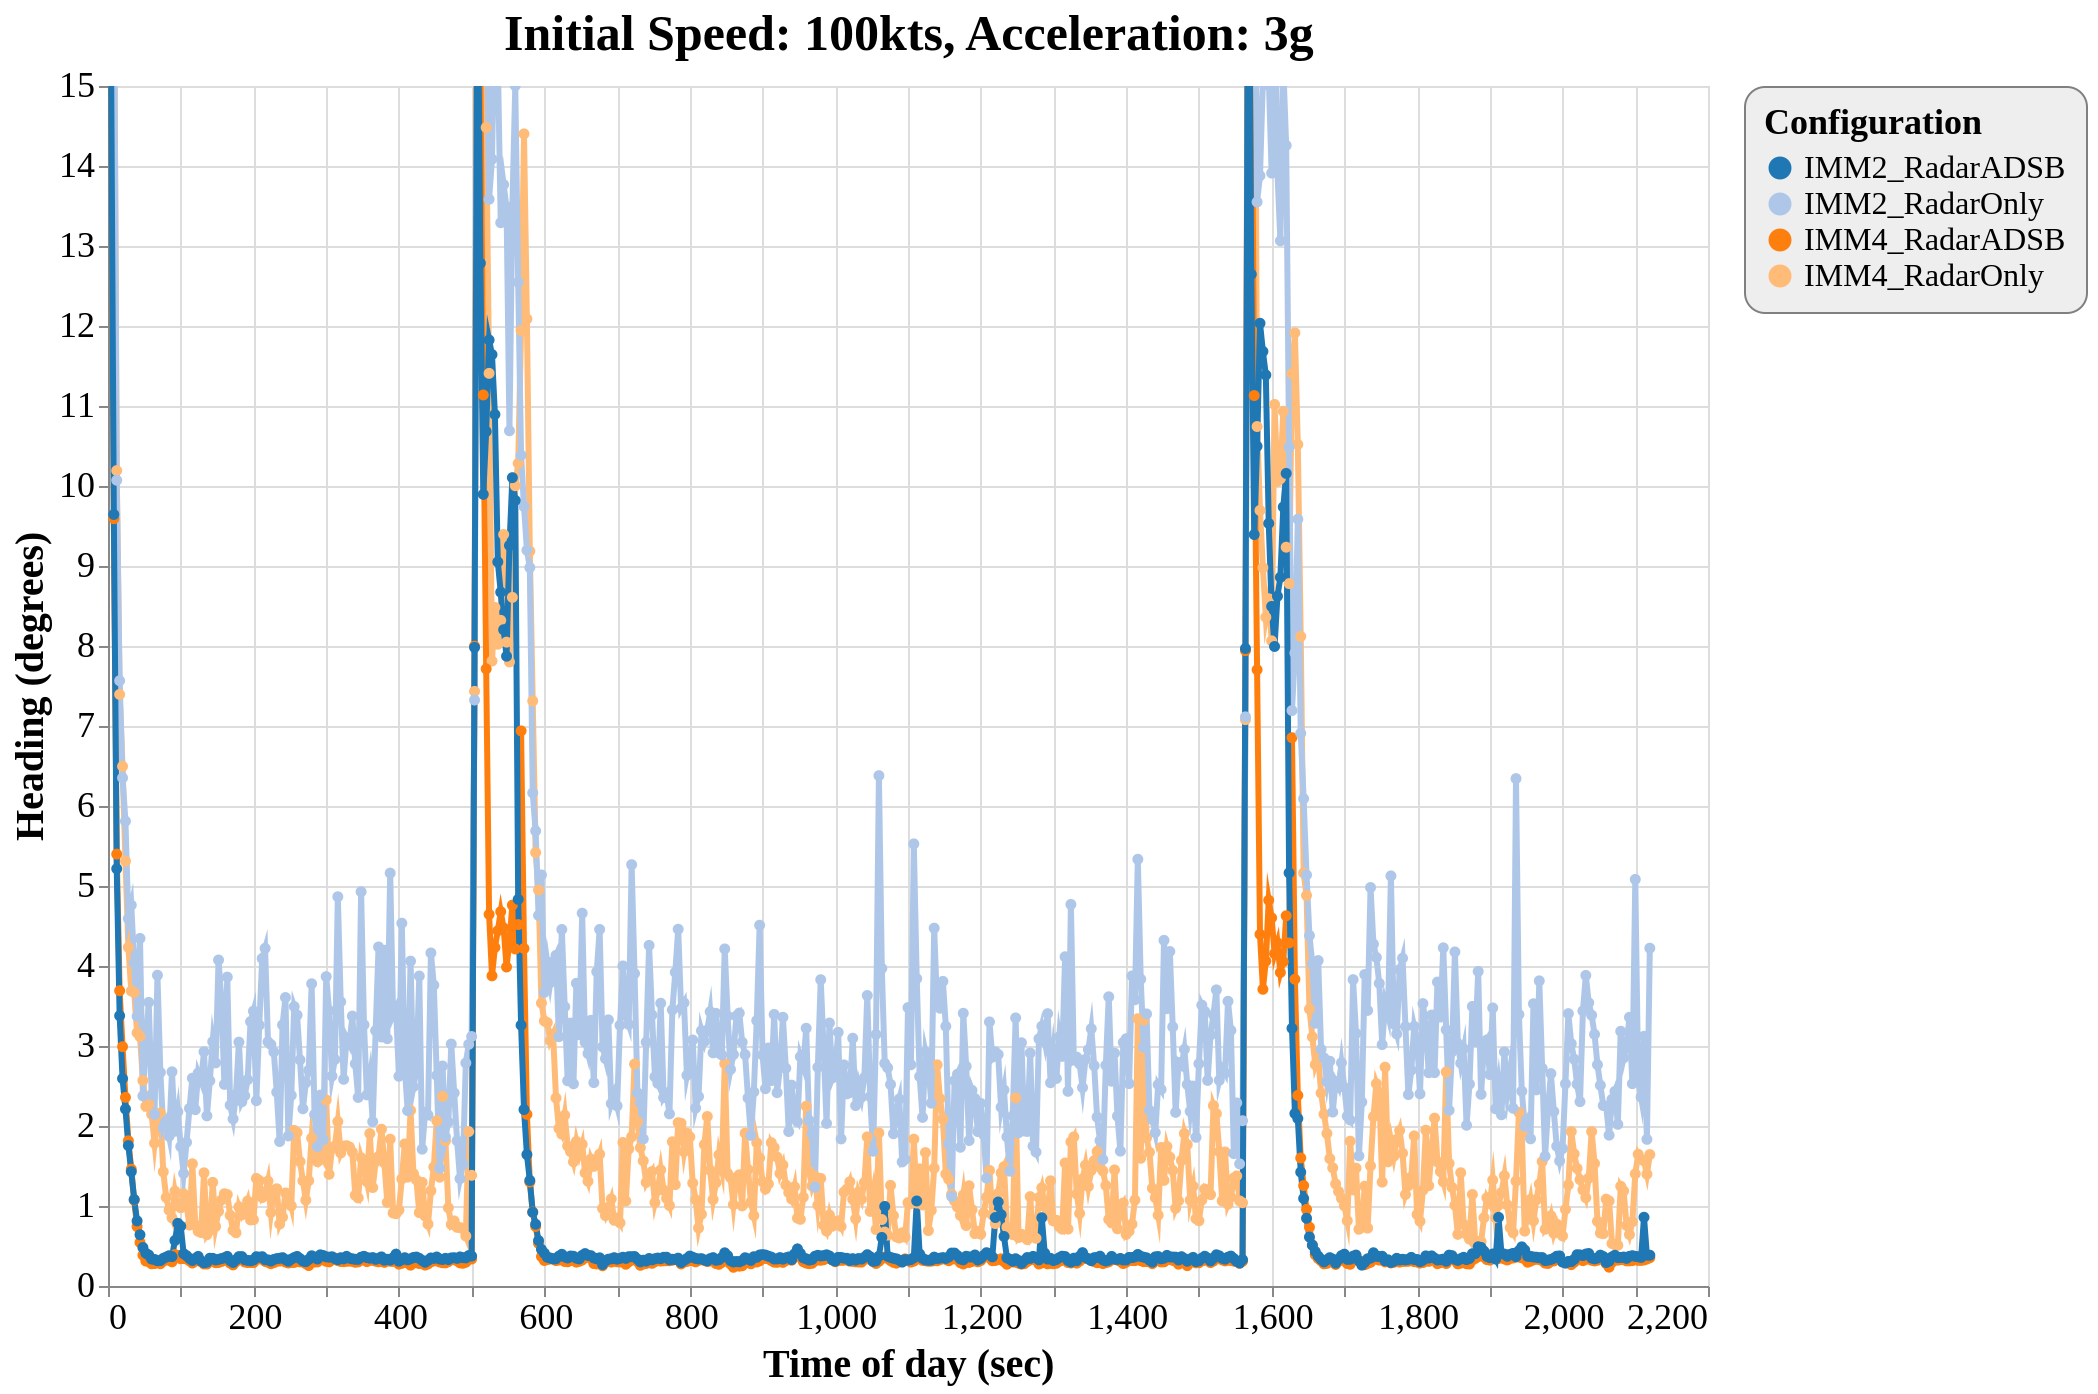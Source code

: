 {
  "config": {
    "view": {
      "continuousWidth": 800,
      "continuousHeight": 600
    },
    "axisX": {
      "labelFontSize": 18,
      "titleFontSize": 20
    },
    "axisY": {
      "labelFontSize": 18,
      "titleFontSize": 20
    },
    "font": "Times New Roman",
    "legend": {
      "cornerRadius": 10,
      "fillColor": "#EEEEEE",
      "labelFontSize": 16,
      "padding": 10,
      "strokeColor": "gray",
      "titleFontSize": 18
    },
    "title": {
      "fontSize": 25
    }
  },
  "data": {
    "name": "data-2b64e0e92e59bf2efbb8635b395a4c4c"
  },
  "mark": {
    "type": "line",
    "point": true,
    "strokeWidth": 3
  },
  "encoding": {
    "color": {
      "type": "ordinal",
      "field": "config",
      "scale": {
        "scheme": "category20"
      },
      "title": "Configuration"
    },
    "x": {
      "type": "quantitative",
      "field": "time",
      "title": "Time of day (sec)"
    },
    "y": {
      "type": "quantitative",
      "field": "rmse_hdg",
      "scale": {
        "domain": [
          0,
          15
        ],
        "zero": false
      },
      "title": "Heading (degrees)"
    }
  },
  "selection": {
    "selector030": {
      "type": "interval",
      "bind": "scales",
      "encodings": [
        "x",
        "y"
      ]
    }
  },
  "title": "Initial Speed: 100kts, Acceleration: 3g",
  "$schema": "https://vega.github.io/schema/vega-lite/v4.8.1.json",
  "datasets": {
    "data-2b64e0e92e59bf2efbb8635b395a4c4c": [
      {
        "scenario": "turns_new_11",
        "config": "IMM4_RadarOnly",
        "time": 8,
        "rmse_hdg": 16.955349165774596,
        "rmse_tr": 0.0
      },
      {
        "scenario": "turns_new_11",
        "config": "IMM4_RadarOnly",
        "time": 12,
        "rmse_hdg": 10.192551909265752,
        "rmse_tr": 7.531983087525437e-05
      },
      {
        "scenario": "turns_new_11",
        "config": "IMM4_RadarOnly",
        "time": 16,
        "rmse_hdg": 7.394455693288046,
        "rmse_tr": 0.0008508818954473
      },
      {
        "scenario": "turns_new_11",
        "config": "IMM4_RadarOnly",
        "time": 20,
        "rmse_hdg": 6.495804962729496,
        "rmse_tr": 0.0031873096946219
      },
      {
        "scenario": "turns_new_11",
        "config": "IMM4_RadarOnly",
        "time": 24,
        "rmse_hdg": 5.310392592975158,
        "rmse_tr": 0.0138712451019353
      },
      {
        "scenario": "turns_new_11",
        "config": "IMM4_RadarOnly",
        "time": 28,
        "rmse_hdg": 4.233854546902188,
        "rmse_tr": 0.0188769008946751
      },
      {
        "scenario": "turns_new_11",
        "config": "IMM4_RadarOnly",
        "time": 32,
        "rmse_hdg": 3.687798825450102,
        "rmse_tr": 0.036814219069046
      },
      {
        "scenario": "turns_new_11",
        "config": "IMM4_RadarOnly",
        "time": 36,
        "rmse_hdg": 3.670048109357696,
        "rmse_tr": 0.0545077818412197
      },
      {
        "scenario": "turns_new_11",
        "config": "IMM4_RadarOnly",
        "time": 40,
        "rmse_hdg": 3.1650021157745125,
        "rmse_tr": 0.0415177274959573
      },
      {
        "scenario": "turns_new_11",
        "config": "IMM4_RadarOnly",
        "time": 44,
        "rmse_hdg": 3.117801709538308,
        "rmse_tr": 0.047613003300919
      },
      {
        "scenario": "turns_new_11",
        "config": "IMM4_RadarOnly",
        "time": 48,
        "rmse_hdg": 2.56901261836787,
        "rmse_tr": 0.0389165667379159
      },
      {
        "scenario": "turns_new_11",
        "config": "IMM4_RadarOnly",
        "time": 52,
        "rmse_hdg": 2.2455443713740166,
        "rmse_tr": 0.0359461011860283
      },
      {
        "scenario": "turns_new_11",
        "config": "IMM4_RadarOnly",
        "time": 56,
        "rmse_hdg": 2.2741982103589837,
        "rmse_tr": 0.033198752486602
      },
      {
        "scenario": "turns_new_11",
        "config": "IMM4_RadarOnly",
        "time": 60,
        "rmse_hdg": 2.1464235100039137,
        "rmse_tr": 0.0306748584699059
      },
      {
        "scenario": "turns_new_11",
        "config": "IMM4_RadarOnly",
        "time": 64,
        "rmse_hdg": 1.7848804390821758,
        "rmse_tr": 0.0213934696918135
      },
      {
        "scenario": "turns_new_11",
        "config": "IMM4_RadarOnly",
        "time": 68,
        "rmse_hdg": 2.136526776491851,
        "rmse_tr": 0.0524847938295782
      },
      {
        "scenario": "turns_new_11",
        "config": "IMM4_RadarOnly",
        "time": 72,
        "rmse_hdg": 2.163442937733183,
        "rmse_tr": 0.0435307887473397
      },
      {
        "scenario": "turns_new_11",
        "config": "IMM4_RadarOnly",
        "time": 76,
        "rmse_hdg": 1.4268950640497442,
        "rmse_tr": 0.0344357745873179
      },
      {
        "scenario": "turns_new_11",
        "config": "IMM4_RadarOnly",
        "time": 80,
        "rmse_hdg": 1.107121187058871,
        "rmse_tr": 0.0261413631270775
      },
      {
        "scenario": "turns_new_11",
        "config": "IMM4_RadarOnly",
        "time": 84,
        "rmse_hdg": 0.948260681103952,
        "rmse_tr": 0.0164538723699433
      },
      {
        "scenario": "turns_new_11",
        "config": "IMM4_RadarOnly",
        "time": 88,
        "rmse_hdg": 0.8515947606483005,
        "rmse_tr": 0.0169885282149187
      },
      {
        "scenario": "turns_new_11",
        "config": "IMM4_RadarOnly",
        "time": 92,
        "rmse_hdg": 1.184812072025643,
        "rmse_tr": 0.0161649325469606
      },
      {
        "scenario": "turns_new_11",
        "config": "IMM4_RadarOnly",
        "time": 96,
        "rmse_hdg": 1.0035846767412453,
        "rmse_tr": 0.0177395899289543
      },
      {
        "scenario": "turns_new_11",
        "config": "IMM4_RadarOnly",
        "time": 100,
        "rmse_hdg": 0.9782902044577212,
        "rmse_tr": 0.013592654583292
      },
      {
        "scenario": "turns_new_11",
        "config": "IMM4_RadarOnly",
        "time": 104,
        "rmse_hdg": 1.1507374447138958,
        "rmse_tr": 0.0145457983624138
      },
      {
        "scenario": "turns_new_11",
        "config": "IMM4_RadarOnly",
        "time": 108,
        "rmse_hdg": 0.9996074859915868,
        "rmse_tr": 0.0133226508327015
      },
      {
        "scenario": "turns_new_11",
        "config": "IMM4_RadarOnly",
        "time": 112,
        "rmse_hdg": 0.7607332280423857,
        "rmse_tr": 0.011492887373371
      },
      {
        "scenario": "turns_new_11",
        "config": "IMM4_RadarOnly",
        "time": 116,
        "rmse_hdg": 1.5275369818008435,
        "rmse_tr": 0.0220680958558017
      },
      {
        "scenario": "turns_new_11",
        "config": "IMM4_RadarOnly",
        "time": 120,
        "rmse_hdg": 0.7616821367337923,
        "rmse_tr": 0.0176136608456929
      },
      {
        "scenario": "turns_new_11",
        "config": "IMM4_RadarOnly",
        "time": 124,
        "rmse_hdg": 0.6839633997542482,
        "rmse_tr": 0.0135923613892359
      },
      {
        "scenario": "turns_new_11",
        "config": "IMM4_RadarOnly",
        "time": 128,
        "rmse_hdg": 0.6683884375483141,
        "rmse_tr": 0.0136003327799042
      },
      {
        "scenario": "turns_new_11",
        "config": "IMM4_RadarOnly",
        "time": 132,
        "rmse_hdg": 1.4147740859535545,
        "rmse_tr": 0.0178840245284257
      },
      {
        "scenario": "turns_new_11",
        "config": "IMM4_RadarOnly",
        "time": 136,
        "rmse_hdg": 0.6412373360160165,
        "rmse_tr": 0.0166700660141893
      },
      {
        "scenario": "turns_new_11",
        "config": "IMM4_RadarOnly",
        "time": 140,
        "rmse_hdg": 0.6951901497161012,
        "rmse_tr": 0.0141225868386918
      },
      {
        "scenario": "turns_new_11",
        "config": "IMM4_RadarOnly",
        "time": 144,
        "rmse_hdg": 1.2958634247110594,
        "rmse_tr": 0.0269983907071364
      },
      {
        "scenario": "turns_new_11",
        "config": "IMM4_RadarOnly",
        "time": 148,
        "rmse_hdg": 0.744210677637912,
        "rmse_tr": 0.0222327177447508
      },
      {
        "scenario": "turns_new_11",
        "config": "IMM4_RadarOnly",
        "time": 152,
        "rmse_hdg": 0.9337232054470128,
        "rmse_tr": 0.0195386671038513
      },
      {
        "scenario": "turns_new_11",
        "config": "IMM4_RadarOnly",
        "time": 156,
        "rmse_hdg": 1.0748901339206716,
        "rmse_tr": 0.0187868102667802
      },
      {
        "scenario": "turns_new_11",
        "config": "IMM4_RadarOnly",
        "time": 160,
        "rmse_hdg": 1.1531297658462962,
        "rmse_tr": 0.0166376355721356
      },
      {
        "scenario": "turns_new_11",
        "config": "IMM4_RadarOnly",
        "time": 164,
        "rmse_hdg": 1.1427441908468787,
        "rmse_tr": 0.0134233390684297
      },
      {
        "scenario": "turns_new_11",
        "config": "IMM4_RadarOnly",
        "time": 168,
        "rmse_hdg": 0.8836071565706434,
        "rmse_tr": 0.0165685831146954
      },
      {
        "scenario": "turns_new_11",
        "config": "IMM4_RadarOnly",
        "time": 172,
        "rmse_hdg": 0.6963136352043012,
        "rmse_tr": 0.013757134512681
      },
      {
        "scenario": "turns_new_11",
        "config": "IMM4_RadarOnly",
        "time": 176,
        "rmse_hdg": 0.665911752065138,
        "rmse_tr": 0.0131131401443149
      },
      {
        "scenario": "turns_new_11",
        "config": "IMM4_RadarOnly",
        "time": 180,
        "rmse_hdg": 0.9893889198806544,
        "rmse_tr": 0.0158070925192789
      },
      {
        "scenario": "turns_new_11",
        "config": "IMM4_RadarOnly",
        "time": 184,
        "rmse_hdg": 0.8892837678911671,
        "rmse_tr": 0.0135963108754355
      },
      {
        "scenario": "turns_new_11",
        "config": "IMM4_RadarOnly",
        "time": 188,
        "rmse_hdg": 0.9567513309338516,
        "rmse_tr": 0.0157720234177189
      },
      {
        "scenario": "turns_new_11",
        "config": "IMM4_RadarOnly",
        "time": 192,
        "rmse_hdg": 1.0617450878525163,
        "rmse_tr": 0.0147786504381127
      },
      {
        "scenario": "turns_new_11",
        "config": "IMM4_RadarOnly",
        "time": 196,
        "rmse_hdg": 0.8254591951652622,
        "rmse_tr": 0.0147007660522342
      },
      {
        "scenario": "turns_new_11",
        "config": "IMM4_RadarOnly",
        "time": 200,
        "rmse_hdg": 0.8286523125970343,
        "rmse_tr": 0.0142047557601986
      },
      {
        "scenario": "turns_new_11",
        "config": "IMM4_RadarOnly",
        "time": 204,
        "rmse_hdg": 1.3443412475374352,
        "rmse_tr": 0.0185796977771847
      },
      {
        "scenario": "turns_new_11",
        "config": "IMM4_RadarOnly",
        "time": 208,
        "rmse_hdg": 1.3180342026260303,
        "rmse_tr": 0.0160228929143626
      },
      {
        "scenario": "turns_new_11",
        "config": "IMM4_RadarOnly",
        "time": 212,
        "rmse_hdg": 1.1053205899454588,
        "rmse_tr": 0.0150726301728619
      },
      {
        "scenario": "turns_new_11",
        "config": "IMM4_RadarOnly",
        "time": 216,
        "rmse_hdg": 1.1505547667044973,
        "rmse_tr": 0.0148631754026805
      },
      {
        "scenario": "turns_new_11",
        "config": "IMM4_RadarOnly",
        "time": 220,
        "rmse_hdg": 1.3110819567959495,
        "rmse_tr": 0.019480494298648
      },
      {
        "scenario": "turns_new_11",
        "config": "IMM4_RadarOnly",
        "time": 224,
        "rmse_hdg": 0.9184206834148156,
        "rmse_tr": 0.0142172066706945
      },
      {
        "scenario": "turns_new_11",
        "config": "IMM4_RadarOnly",
        "time": 228,
        "rmse_hdg": 1.1985561313513853,
        "rmse_tr": 0.0201992534515511
      },
      {
        "scenario": "turns_new_11",
        "config": "IMM4_RadarOnly",
        "time": 232,
        "rmse_hdg": 1.2153690936905974,
        "rmse_tr": 0.018295359233738
      },
      {
        "scenario": "turns_new_11",
        "config": "IMM4_RadarOnly",
        "time": 236,
        "rmse_hdg": 0.7743851843837816,
        "rmse_tr": 0.0114044833894092
      },
      {
        "scenario": "turns_new_11",
        "config": "IMM4_RadarOnly",
        "time": 240,
        "rmse_hdg": 0.8612876368801666,
        "rmse_tr": 0.0139885550408592
      },
      {
        "scenario": "turns_new_11",
        "config": "IMM4_RadarOnly",
        "time": 244,
        "rmse_hdg": 1.1630893283468329,
        "rmse_tr": 0.0170475071491406
      },
      {
        "scenario": "turns_new_11",
        "config": "IMM4_RadarOnly",
        "time": 248,
        "rmse_hdg": 1.149574605753601,
        "rmse_tr": 0.0163545791160921
      },
      {
        "scenario": "turns_new_11",
        "config": "IMM4_RadarOnly",
        "time": 252,
        "rmse_hdg": 1.0010529544154292,
        "rmse_tr": 0.0187896107911848
      },
      {
        "scenario": "turns_new_11",
        "config": "IMM4_RadarOnly",
        "time": 256,
        "rmse_hdg": 1.944877666572125,
        "rmse_tr": 0.0362637726511811
      },
      {
        "scenario": "turns_new_11",
        "config": "IMM4_RadarOnly",
        "time": 260,
        "rmse_hdg": 1.917427836503038,
        "rmse_tr": 0.0450636380622984
      },
      {
        "scenario": "turns_new_11",
        "config": "IMM4_RadarOnly",
        "time": 264,
        "rmse_hdg": 1.554499037194031,
        "rmse_tr": 0.0304891987257463
      },
      {
        "scenario": "turns_new_11",
        "config": "IMM4_RadarOnly",
        "time": 268,
        "rmse_hdg": 1.3146124646462882,
        "rmse_tr": 0.017857778535901
      },
      {
        "scenario": "turns_new_11",
        "config": "IMM4_RadarOnly",
        "time": 272,
        "rmse_hdg": 1.0738602618911666,
        "rmse_tr": 0.0152356433269556
      },
      {
        "scenario": "turns_new_11",
        "config": "IMM4_RadarOnly",
        "time": 276,
        "rmse_hdg": 1.3160439018984662,
        "rmse_tr": 0.0148726983151146
      },
      {
        "scenario": "turns_new_11",
        "config": "IMM4_RadarOnly",
        "time": 280,
        "rmse_hdg": 1.8488018124160632,
        "rmse_tr": 0.0213668256635854
      },
      {
        "scenario": "turns_new_11",
        "config": "IMM4_RadarOnly",
        "time": 284,
        "rmse_hdg": 1.6064070771379806,
        "rmse_tr": 0.0220843607921225
      },
      {
        "scenario": "turns_new_11",
        "config": "IMM4_RadarOnly",
        "time": 288,
        "rmse_hdg": 1.5529382515460022,
        "rmse_tr": 0.0171477953465132
      },
      {
        "scenario": "turns_new_11",
        "config": "IMM4_RadarOnly",
        "time": 292,
        "rmse_hdg": 1.653245908477715,
        "rmse_tr": 0.0197134278421621
      },
      {
        "scenario": "turns_new_11",
        "config": "IMM4_RadarOnly",
        "time": 296,
        "rmse_hdg": 1.5863004609916662,
        "rmse_tr": 0.0148054874160602
      },
      {
        "scenario": "turns_new_11",
        "config": "IMM4_RadarOnly",
        "time": 300,
        "rmse_hdg": 2.324553362117835,
        "rmse_tr": 0.0547871205972109
      },
      {
        "scenario": "turns_new_11",
        "config": "IMM4_RadarOnly",
        "time": 304,
        "rmse_hdg": 1.3961065992121209,
        "rmse_tr": 0.0305874097687861
      },
      {
        "scenario": "turns_new_11",
        "config": "IMM4_RadarOnly",
        "time": 308,
        "rmse_hdg": 1.7153948657538145,
        "rmse_tr": 0.0225577608764162
      },
      {
        "scenario": "turns_new_11",
        "config": "IMM4_RadarOnly",
        "time": 312,
        "rmse_hdg": 1.7491282321915602,
        "rmse_tr": 0.0173646905711699
      },
      {
        "scenario": "turns_new_11",
        "config": "IMM4_RadarOnly",
        "time": 316,
        "rmse_hdg": 2.0548643614262345,
        "rmse_tr": 0.0243771625221554
      },
      {
        "scenario": "turns_new_11",
        "config": "IMM4_RadarOnly",
        "time": 320,
        "rmse_hdg": 1.6625871595173969,
        "rmse_tr": 0.0282667983642254
      },
      {
        "scenario": "turns_new_11",
        "config": "IMM4_RadarOnly",
        "time": 324,
        "rmse_hdg": 1.7481824745391183,
        "rmse_tr": 0.0245946459039941
      },
      {
        "scenario": "turns_new_11",
        "config": "IMM4_RadarOnly",
        "time": 328,
        "rmse_hdg": 1.7537755881410029,
        "rmse_tr": 0.0211502995130453
      },
      {
        "scenario": "turns_new_11",
        "config": "IMM4_RadarOnly",
        "time": 332,
        "rmse_hdg": 1.7374911213659183,
        "rmse_tr": 0.0195485699554107
      },
      {
        "scenario": "turns_new_11",
        "config": "IMM4_RadarOnly",
        "time": 336,
        "rmse_hdg": 1.6740362145743504,
        "rmse_tr": 0.0204330098103107
      },
      {
        "scenario": "turns_new_11",
        "config": "IMM4_RadarOnly",
        "time": 340,
        "rmse_hdg": 1.1353195265432667,
        "rmse_tr": 0.0194211995369233
      },
      {
        "scenario": "turns_new_11",
        "config": "IMM4_RadarOnly",
        "time": 344,
        "rmse_hdg": 1.100968891476957,
        "rmse_tr": 0.0182040609022639
      },
      {
        "scenario": "turns_new_11",
        "config": "IMM4_RadarOnly",
        "time": 348,
        "rmse_hdg": 1.6022270380571786,
        "rmse_tr": 0.0230554163315742
      },
      {
        "scenario": "turns_new_11",
        "config": "IMM4_RadarOnly",
        "time": 352,
        "rmse_hdg": 1.4786831662834332,
        "rmse_tr": 0.0221985148714953
      },
      {
        "scenario": "turns_new_11",
        "config": "IMM4_RadarOnly",
        "time": 356,
        "rmse_hdg": 1.3040626765173955,
        "rmse_tr": 0.0161813715646815
      },
      {
        "scenario": "turns_new_11",
        "config": "IMM4_RadarOnly",
        "time": 360,
        "rmse_hdg": 1.90523602850784,
        "rmse_tr": 0.0227390761814455
      },
      {
        "scenario": "turns_new_11",
        "config": "IMM4_RadarOnly",
        "time": 364,
        "rmse_hdg": 1.230634321532328,
        "rmse_tr": 0.0200969856777909
      },
      {
        "scenario": "turns_new_11",
        "config": "IMM4_RadarOnly",
        "time": 368,
        "rmse_hdg": 1.5549015242130295,
        "rmse_tr": 0.0190401666596847
      },
      {
        "scenario": "turns_new_11",
        "config": "IMM4_RadarOnly",
        "time": 372,
        "rmse_hdg": 1.617675670915275,
        "rmse_tr": 0.0239521857747853
      },
      {
        "scenario": "turns_new_11",
        "config": "IMM4_RadarOnly",
        "time": 376,
        "rmse_hdg": 1.9596656768993503,
        "rmse_tr": 0.0275528330430039
      },
      {
        "scenario": "turns_new_11",
        "config": "IMM4_RadarOnly",
        "time": 380,
        "rmse_hdg": 1.5397519952565577,
        "rmse_tr": 0.0161865551914395
      },
      {
        "scenario": "turns_new_11",
        "config": "IMM4_RadarOnly",
        "time": 384,
        "rmse_hdg": 1.045441008691962,
        "rmse_tr": 0.0180212706180853
      },
      {
        "scenario": "turns_new_11",
        "config": "IMM4_RadarOnly",
        "time": 388,
        "rmse_hdg": 1.835132859662376,
        "rmse_tr": 0.0211696493606779
      },
      {
        "scenario": "turns_new_11",
        "config": "IMM4_RadarOnly",
        "time": 392,
        "rmse_hdg": 0.9135106275608768,
        "rmse_tr": 0.0180415515777699
      },
      {
        "scenario": "turns_new_11",
        "config": "IMM4_RadarOnly",
        "time": 396,
        "rmse_hdg": 0.9030778289922698,
        "rmse_tr": 0.0196711463824557
      },
      {
        "scenario": "turns_new_11",
        "config": "IMM4_RadarOnly",
        "time": 400,
        "rmse_hdg": 0.9495900372992828,
        "rmse_tr": 0.0151133856160279
      },
      {
        "scenario": "turns_new_11",
        "config": "IMM4_RadarOnly",
        "time": 404,
        "rmse_hdg": 1.3383369391569018,
        "rmse_tr": 0.0226169821451919
      },
      {
        "scenario": "turns_new_11",
        "config": "IMM4_RadarOnly",
        "time": 408,
        "rmse_hdg": 1.7760064936313045,
        "rmse_tr": 0.0304762386375898
      },
      {
        "scenario": "turns_new_11",
        "config": "IMM4_RadarOnly",
        "time": 412,
        "rmse_hdg": 1.3607113574267282,
        "rmse_tr": 0.0200422429988456
      },
      {
        "scenario": "turns_new_11",
        "config": "IMM4_RadarOnly",
        "time": 416,
        "rmse_hdg": 2.1947077398806574,
        "rmse_tr": 0.0371306562683806
      },
      {
        "scenario": "turns_new_11",
        "config": "IMM4_RadarOnly",
        "time": 420,
        "rmse_hdg": 1.4036754314944508,
        "rmse_tr": 0.0460958998299423
      },
      {
        "scenario": "turns_new_11",
        "config": "IMM4_RadarOnly",
        "time": 424,
        "rmse_hdg": 1.32678498901655,
        "rmse_tr": 0.0298677216482974
      },
      {
        "scenario": "turns_new_11",
        "config": "IMM4_RadarOnly",
        "time": 428,
        "rmse_hdg": 0.917193787835724,
        "rmse_tr": 0.0245203787564338
      },
      {
        "scenario": "turns_new_11",
        "config": "IMM4_RadarOnly",
        "time": 432,
        "rmse_hdg": 1.2952085305520034,
        "rmse_tr": 0.0276962969074445
      },
      {
        "scenario": "turns_new_11",
        "config": "IMM4_RadarOnly",
        "time": 436,
        "rmse_hdg": 0.8744424394046371,
        "rmse_tr": 0.0215536403367205
      },
      {
        "scenario": "turns_new_11",
        "config": "IMM4_RadarOnly",
        "time": 440,
        "rmse_hdg": 0.7731011066483587,
        "rmse_tr": 0.022472607178396
      },
      {
        "scenario": "turns_new_11",
        "config": "IMM4_RadarOnly",
        "time": 444,
        "rmse_hdg": 1.1906324623398106,
        "rmse_tr": 0.0207867996030136
      },
      {
        "scenario": "turns_new_11",
        "config": "IMM4_RadarOnly",
        "time": 448,
        "rmse_hdg": 1.4872241641009314,
        "rmse_tr": 0.0176727973976148
      },
      {
        "scenario": "turns_new_11",
        "config": "IMM4_RadarOnly",
        "time": 452,
        "rmse_hdg": 2.065611616773916,
        "rmse_tr": 0.023934843988561
      },
      {
        "scenario": "turns_new_11",
        "config": "IMM4_RadarOnly",
        "time": 456,
        "rmse_hdg": 1.3598390206793456,
        "rmse_tr": 0.0170217481449441
      },
      {
        "scenario": "turns_new_11",
        "config": "IMM4_RadarOnly",
        "time": 460,
        "rmse_hdg": 2.370199488236188,
        "rmse_tr": 0.0439709204145792
      },
      {
        "scenario": "turns_new_11",
        "config": "IMM4_RadarOnly",
        "time": 464,
        "rmse_hdg": 1.8141233134013843,
        "rmse_tr": 0.0494229827753758
      },
      {
        "scenario": "turns_new_11",
        "config": "IMM4_RadarOnly",
        "time": 468,
        "rmse_hdg": 0.9768250385628446,
        "rmse_tr": 0.0308346626707403
      },
      {
        "scenario": "turns_new_11",
        "config": "IMM4_RadarOnly",
        "time": 472,
        "rmse_hdg": 0.7693799156109123,
        "rmse_tr": 0.02355698699672
      },
      {
        "scenario": "turns_new_11",
        "config": "IMM4_RadarOnly",
        "time": 476,
        "rmse_hdg": 0.8127041492376144,
        "rmse_tr": 0.017294712892011
      },
      {
        "scenario": "turns_new_11",
        "config": "IMM4_RadarOnly",
        "time": 480,
        "rmse_hdg": 0.733602121092948,
        "rmse_tr": 0.0160309750845718
      },
      {
        "scenario": "turns_new_11",
        "config": "IMM4_RadarOnly",
        "time": 484,
        "rmse_hdg": 0.7307570275634256,
        "rmse_tr": 0.0158388025641671
      },
      {
        "scenario": "turns_new_11",
        "config": "IMM4_RadarOnly",
        "time": 488,
        "rmse_hdg": 0.7144193735631152,
        "rmse_tr": 0.0143111295763844
      },
      {
        "scenario": "turns_new_11",
        "config": "IMM4_RadarOnly",
        "time": 492,
        "rmse_hdg": 0.624380477266992,
        "rmse_tr": 0.0163966938322166
      },
      {
        "scenario": "turns_new_11",
        "config": "IMM4_RadarOnly",
        "time": 496,
        "rmse_hdg": 1.930555717442845,
        "rmse_tr": 0.0582241445484891
      },
      {
        "scenario": "turns_new_11",
        "config": "IMM4_RadarOnly",
        "time": 500,
        "rmse_hdg": 1.3835529977697985,
        "rmse_tr": 0.0454464615359846
      },
      {
        "scenario": "turns_new_11",
        "config": "IMM4_RadarOnly",
        "time": 504,
        "rmse_hdg": 7.432810878000304,
        "rmse_tr": 3.0024646331954927
      },
      {
        "scenario": "turns_new_11",
        "config": "IMM4_RadarOnly",
        "time": 508,
        "rmse_hdg": 18.477711139450754,
        "rmse_tr": 2.990355992742893
      },
      {
        "scenario": "turns_new_11",
        "config": "IMM4_RadarOnly",
        "time": 512,
        "rmse_hdg": 25.828616158320973,
        "rmse_tr": 2.9135423644860863
      },
      {
        "scenario": "turns_new_11",
        "config": "IMM4_RadarOnly",
        "time": 516,
        "rmse_hdg": 24.097799231992763,
        "rmse_tr": 2.643556442299027
      },
      {
        "scenario": "turns_new_11",
        "config": "IMM4_RadarOnly",
        "time": 520,
        "rmse_hdg": 14.48159865577945,
        "rmse_tr": 2.079237378037352
      },
      {
        "scenario": "turns_new_11",
        "config": "IMM4_RadarOnly",
        "time": 524,
        "rmse_hdg": 11.408062391376822,
        "rmse_tr": 1.4331365341607265
      },
      {
        "scenario": "turns_new_11",
        "config": "IMM4_RadarOnly",
        "time": 528,
        "rmse_hdg": 7.812661727340808,
        "rmse_tr": 0.847038660689524
      },
      {
        "scenario": "turns_new_11",
        "config": "IMM4_RadarOnly",
        "time": 532,
        "rmse_hdg": 8.48173237581022,
        "rmse_tr": 0.5296257179008086
      },
      {
        "scenario": "turns_new_11",
        "config": "IMM4_RadarOnly",
        "time": 536,
        "rmse_hdg": 8.021711466962422,
        "rmse_tr": 0.3726366243933702
      },
      {
        "scenario": "turns_new_11",
        "config": "IMM4_RadarOnly",
        "time": 540,
        "rmse_hdg": 8.320733212987983,
        "rmse_tr": 0.351225095377524
      },
      {
        "scenario": "turns_new_11",
        "config": "IMM4_RadarOnly",
        "time": 544,
        "rmse_hdg": 9.393839902685595,
        "rmse_tr": 0.347154600200945
      },
      {
        "scenario": "turns_new_11",
        "config": "IMM4_RadarOnly",
        "time": 548,
        "rmse_hdg": 8.04808340889357,
        "rmse_tr": 0.3594302917161749
      },
      {
        "scenario": "turns_new_11",
        "config": "IMM4_RadarOnly",
        "time": 552,
        "rmse_hdg": 7.800699289552148,
        "rmse_tr": 0.372082519034251
      },
      {
        "scenario": "turns_new_11",
        "config": "IMM4_RadarOnly",
        "time": 556,
        "rmse_hdg": 8.60779141442023,
        "rmse_tr": 0.3454978336481367
      },
      {
        "scenario": "turns_new_11",
        "config": "IMM4_RadarOnly",
        "time": 560,
        "rmse_hdg": 10.003040724477929,
        "rmse_tr": 0.4044614240367486
      },
      {
        "scenario": "turns_new_11",
        "config": "IMM4_RadarOnly",
        "time": 564,
        "rmse_hdg": 10.282678451978793,
        "rmse_tr": 2.9811463088039494
      },
      {
        "scenario": "turns_new_11",
        "config": "IMM4_RadarOnly",
        "time": 568,
        "rmse_hdg": 11.944287337468063,
        "rmse_tr": 2.8074050687864647
      },
      {
        "scenario": "turns_new_11",
        "config": "IMM4_RadarOnly",
        "time": 572,
        "rmse_hdg": 14.40171181954886,
        "rmse_tr": 2.488180498694444
      },
      {
        "scenario": "turns_new_11",
        "config": "IMM4_RadarOnly",
        "time": 576,
        "rmse_hdg": 12.08826960883659,
        "rmse_tr": 1.9419968204857336
      },
      {
        "scenario": "turns_new_11",
        "config": "IMM4_RadarOnly",
        "time": 580,
        "rmse_hdg": 9.185168047943682,
        "rmse_tr": 1.4186496233366093
      },
      {
        "scenario": "turns_new_11",
        "config": "IMM4_RadarOnly",
        "time": 584,
        "rmse_hdg": 7.313238929254506,
        "rmse_tr": 1.008206323499214
      },
      {
        "scenario": "turns_new_11",
        "config": "IMM4_RadarOnly",
        "time": 588,
        "rmse_hdg": 5.418445141158832,
        "rmse_tr": 0.7051838025688093
      },
      {
        "scenario": "turns_new_11",
        "config": "IMM4_RadarOnly",
        "time": 592,
        "rmse_hdg": 4.949617460787256,
        "rmse_tr": 0.4747609765745799
      },
      {
        "scenario": "turns_new_11",
        "config": "IMM4_RadarOnly",
        "time": 596,
        "rmse_hdg": 3.5367193100754943,
        "rmse_tr": 0.3358117382778889
      },
      {
        "scenario": "turns_new_11",
        "config": "IMM4_RadarOnly",
        "time": 600,
        "rmse_hdg": 3.3128252460869563,
        "rmse_tr": 0.2258691589049829
      },
      {
        "scenario": "turns_new_11",
        "config": "IMM4_RadarOnly",
        "time": 604,
        "rmse_hdg": 3.2921527303574507,
        "rmse_tr": 0.1421220089922739
      },
      {
        "scenario": "turns_new_11",
        "config": "IMM4_RadarOnly",
        "time": 608,
        "rmse_hdg": 3.0671861425960683,
        "rmse_tr": 0.1107851400233804
      },
      {
        "scenario": "turns_new_11",
        "config": "IMM4_RadarOnly",
        "time": 612,
        "rmse_hdg": 3.148735925897007,
        "rmse_tr": 0.0805164488442129
      },
      {
        "scenario": "turns_new_11",
        "config": "IMM4_RadarOnly",
        "time": 616,
        "rmse_hdg": 2.3503512242201148,
        "rmse_tr": 0.0537385597780359
      },
      {
        "scenario": "turns_new_11",
        "config": "IMM4_RadarOnly",
        "time": 620,
        "rmse_hdg": 1.968938676595878,
        "rmse_tr": 0.0361773746839705
      },
      {
        "scenario": "turns_new_11",
        "config": "IMM4_RadarOnly",
        "time": 624,
        "rmse_hdg": 1.89869209369678,
        "rmse_tr": 0.0261561560631527
      },
      {
        "scenario": "turns_new_11",
        "config": "IMM4_RadarOnly",
        "time": 628,
        "rmse_hdg": 2.134861780403728,
        "rmse_tr": 0.0267701976485579
      },
      {
        "scenario": "turns_new_11",
        "config": "IMM4_RadarOnly",
        "time": 632,
        "rmse_hdg": 1.7500333330158808,
        "rmse_tr": 0.0224858315178162
      },
      {
        "scenario": "turns_new_11",
        "config": "IMM4_RadarOnly",
        "time": 636,
        "rmse_hdg": 1.6801074986132734,
        "rmse_tr": 0.038455030835402
      },
      {
        "scenario": "turns_new_11",
        "config": "IMM4_RadarOnly",
        "time": 640,
        "rmse_hdg": 1.55233236770239,
        "rmse_tr": 0.0310715613802316
      },
      {
        "scenario": "turns_new_11",
        "config": "IMM4_RadarOnly",
        "time": 644,
        "rmse_hdg": 1.8063398052590995,
        "rmse_tr": 0.035604365926328
      },
      {
        "scenario": "turns_new_11",
        "config": "IMM4_RadarOnly",
        "time": 648,
        "rmse_hdg": 1.6455388826417023,
        "rmse_tr": 0.0289895763286441
      },
      {
        "scenario": "turns_new_11",
        "config": "IMM4_RadarOnly",
        "time": 652,
        "rmse_hdg": 1.7709655003468592,
        "rmse_tr": 0.0278564160388574
      },
      {
        "scenario": "turns_new_11",
        "config": "IMM4_RadarOnly",
        "time": 656,
        "rmse_hdg": 1.4136627603498666,
        "rmse_tr": 0.020880233715167
      },
      {
        "scenario": "turns_new_11",
        "config": "IMM4_RadarOnly",
        "time": 660,
        "rmse_hdg": 1.3094230733596897,
        "rmse_tr": 0.0161441549273338
      },
      {
        "scenario": "turns_new_11",
        "config": "IMM4_RadarOnly",
        "time": 664,
        "rmse_hdg": 1.5881152090939052,
        "rmse_tr": 0.0233309091617547
      },
      {
        "scenario": "turns_new_11",
        "config": "IMM4_RadarOnly",
        "time": 668,
        "rmse_hdg": 1.495660941822233,
        "rmse_tr": 0.0194213586948421
      },
      {
        "scenario": "turns_new_11",
        "config": "IMM4_RadarOnly",
        "time": 672,
        "rmse_hdg": 1.5347234624500534,
        "rmse_tr": 0.0219091426343764
      },
      {
        "scenario": "turns_new_11",
        "config": "IMM4_RadarOnly",
        "time": 676,
        "rmse_hdg": 1.6479205810291064,
        "rmse_tr": 0.0277177009918907
      },
      {
        "scenario": "turns_new_11",
        "config": "IMM4_RadarOnly",
        "time": 680,
        "rmse_hdg": 0.9690757238836852,
        "rmse_tr": 0.0195972442644015
      },
      {
        "scenario": "turns_new_11",
        "config": "IMM4_RadarOnly",
        "time": 684,
        "rmse_hdg": 0.8803510765700375,
        "rmse_tr": 0.017124556941727
      },
      {
        "scenario": "turns_new_11",
        "config": "IMM4_RadarOnly",
        "time": 688,
        "rmse_hdg": 0.9838043200611316,
        "rmse_tr": 0.0186036987407775
      },
      {
        "scenario": "turns_new_11",
        "config": "IMM4_RadarOnly",
        "time": 692,
        "rmse_hdg": 1.088358090581098,
        "rmse_tr": 0.0142892296270069
      },
      {
        "scenario": "turns_new_11",
        "config": "IMM4_RadarOnly",
        "time": 696,
        "rmse_hdg": 0.8221308609597198,
        "rmse_tr": 0.0156616367090665
      },
      {
        "scenario": "turns_new_11",
        "config": "IMM4_RadarOnly",
        "time": 700,
        "rmse_hdg": 0.850047452951251,
        "rmse_tr": 0.0169962699813021
      },
      {
        "scenario": "turns_new_11",
        "config": "IMM4_RadarOnly",
        "time": 704,
        "rmse_hdg": 0.7892092905863628,
        "rmse_tr": 0.0185192684614653
      },
      {
        "scenario": "turns_new_11",
        "config": "IMM4_RadarOnly",
        "time": 708,
        "rmse_hdg": 1.7939928497147355,
        "rmse_tr": 0.0236570376639697
      },
      {
        "scenario": "turns_new_11",
        "config": "IMM4_RadarOnly",
        "time": 712,
        "rmse_hdg": 1.0628007595713578,
        "rmse_tr": 0.0205709495877596
      },
      {
        "scenario": "turns_new_11",
        "config": "IMM4_RadarOnly",
        "time": 716,
        "rmse_hdg": 1.7131946279781918,
        "rmse_tr": 0.0260559062402365
      },
      {
        "scenario": "turns_new_11",
        "config": "IMM4_RadarOnly",
        "time": 720,
        "rmse_hdg": 1.864583039584032,
        "rmse_tr": 0.0303230366004555
      },
      {
        "scenario": "turns_new_11",
        "config": "IMM4_RadarOnly",
        "time": 724,
        "rmse_hdg": 2.7742630273331312,
        "rmse_tr": 0.0380159279232017
      },
      {
        "scenario": "turns_new_11",
        "config": "IMM4_RadarOnly",
        "time": 728,
        "rmse_hdg": 2.0504088891982564,
        "rmse_tr": 0.0271585696093481
      },
      {
        "scenario": "turns_new_11",
        "config": "IMM4_RadarOnly",
        "time": 732,
        "rmse_hdg": 1.7298145827128513,
        "rmse_tr": 0.0178294567584625
      },
      {
        "scenario": "turns_new_11",
        "config": "IMM4_RadarOnly",
        "time": 736,
        "rmse_hdg": 1.5640376955314996,
        "rmse_tr": 0.020690388442778
      },
      {
        "scenario": "turns_new_11",
        "config": "IMM4_RadarOnly",
        "time": 740,
        "rmse_hdg": 1.295007400236257,
        "rmse_tr": 0.0169345726252539
      },
      {
        "scenario": "turns_new_11",
        "config": "IMM4_RadarOnly",
        "time": 744,
        "rmse_hdg": 1.3722873786392726,
        "rmse_tr": 0.0170405098033766
      },
      {
        "scenario": "turns_new_11",
        "config": "IMM4_RadarOnly",
        "time": 748,
        "rmse_hdg": 1.430884255300236,
        "rmse_tr": 0.0185117920872343
      },
      {
        "scenario": "turns_new_11",
        "config": "IMM4_RadarOnly",
        "time": 752,
        "rmse_hdg": 1.0427956688716844,
        "rmse_tr": 0.0162362816588424
      },
      {
        "scenario": "turns_new_11",
        "config": "IMM4_RadarOnly",
        "time": 756,
        "rmse_hdg": 1.1979924667597974,
        "rmse_tr": 0.0181640959082826
      },
      {
        "scenario": "turns_new_11",
        "config": "IMM4_RadarOnly",
        "time": 760,
        "rmse_hdg": 1.451408406905638,
        "rmse_tr": 0.020593041631492
      },
      {
        "scenario": "turns_new_11",
        "config": "IMM4_RadarOnly",
        "time": 764,
        "rmse_hdg": 1.1963889633911469,
        "rmse_tr": 0.0171686562846569
      },
      {
        "scenario": "turns_new_11",
        "config": "IMM4_RadarOnly",
        "time": 768,
        "rmse_hdg": 1.0952530935098863,
        "rmse_tr": 0.0160546947383155
      },
      {
        "scenario": "turns_new_11",
        "config": "IMM4_RadarOnly",
        "time": 772,
        "rmse_hdg": 1.006198770080882,
        "rmse_tr": 0.0204092944083232
      },
      {
        "scenario": "turns_new_11",
        "config": "IMM4_RadarOnly",
        "time": 776,
        "rmse_hdg": 1.8030115972095488,
        "rmse_tr": 0.0258252735532145
      },
      {
        "scenario": "turns_new_11",
        "config": "IMM4_RadarOnly",
        "time": 780,
        "rmse_hdg": 1.266807678740248,
        "rmse_tr": 0.0221605161171005
      },
      {
        "scenario": "turns_new_11",
        "config": "IMM4_RadarOnly",
        "time": 784,
        "rmse_hdg": 2.041408193819432,
        "rmse_tr": 0.0312864380666216
      },
      {
        "scenario": "turns_new_11",
        "config": "IMM4_RadarOnly",
        "time": 788,
        "rmse_hdg": 2.033696371200126,
        "rmse_tr": 0.0287313026495142
      },
      {
        "scenario": "turns_new_11",
        "config": "IMM4_RadarOnly",
        "time": 792,
        "rmse_hdg": 1.6793401481931332,
        "rmse_tr": 0.0266015131148587
      },
      {
        "scenario": "turns_new_11",
        "config": "IMM4_RadarOnly",
        "time": 796,
        "rmse_hdg": 1.9097724028351195,
        "rmse_tr": 0.0229782309828041
      },
      {
        "scenario": "turns_new_11",
        "config": "IMM4_RadarOnly",
        "time": 800,
        "rmse_hdg": 1.8635862358733457,
        "rmse_tr": 0.0225222996991834
      },
      {
        "scenario": "turns_new_11",
        "config": "IMM4_RadarOnly",
        "time": 804,
        "rmse_hdg": 1.2864475770201658,
        "rmse_tr": 0.0156245392914535
      },
      {
        "scenario": "turns_new_11",
        "config": "IMM4_RadarOnly",
        "time": 808,
        "rmse_hdg": 1.07769383407348,
        "rmse_tr": 0.0139777051049161
      },
      {
        "scenario": "turns_new_11",
        "config": "IMM4_RadarOnly",
        "time": 812,
        "rmse_hdg": 0.7248683935958243,
        "rmse_tr": 0.0128399882844689
      },
      {
        "scenario": "turns_new_11",
        "config": "IMM4_RadarOnly",
        "time": 816,
        "rmse_hdg": 0.8969297107259351,
        "rmse_tr": 0.0148692822811175
      },
      {
        "scenario": "turns_new_11",
        "config": "IMM4_RadarOnly",
        "time": 820,
        "rmse_hdg": 1.7675616443752862,
        "rmse_tr": 0.0427623276572576
      },
      {
        "scenario": "turns_new_11",
        "config": "IMM4_RadarOnly",
        "time": 824,
        "rmse_hdg": 2.1188058884327154,
        "rmse_tr": 0.0396458834108734
      },
      {
        "scenario": "turns_new_11",
        "config": "IMM4_RadarOnly",
        "time": 828,
        "rmse_hdg": 1.4466954520881152,
        "rmse_tr": 0.0249135749840803
      },
      {
        "scenario": "turns_new_11",
        "config": "IMM4_RadarOnly",
        "time": 832,
        "rmse_hdg": 1.081263505918317,
        "rmse_tr": 0.0182984750193612
      },
      {
        "scenario": "turns_new_11",
        "config": "IMM4_RadarOnly",
        "time": 836,
        "rmse_hdg": 1.2904222075290712,
        "rmse_tr": 0.0200818871867774
      },
      {
        "scenario": "turns_new_11",
        "config": "IMM4_RadarOnly",
        "time": 840,
        "rmse_hdg": 1.6390772214667118,
        "rmse_tr": 0.0221025060991297
      },
      {
        "scenario": "turns_new_11",
        "config": "IMM4_RadarOnly",
        "time": 844,
        "rmse_hdg": 1.4599895100203213,
        "rmse_tr": 0.0195076122817975
      },
      {
        "scenario": "turns_new_11",
        "config": "IMM4_RadarOnly",
        "time": 848,
        "rmse_hdg": 2.7791409754461016,
        "rmse_tr": 0.0420878081692457
      },
      {
        "scenario": "turns_new_11",
        "config": "IMM4_RadarOnly",
        "time": 852,
        "rmse_hdg": 1.4063615010927042,
        "rmse_tr": 0.0328980660235765
      },
      {
        "scenario": "turns_new_11",
        "config": "IMM4_RadarOnly",
        "time": 856,
        "rmse_hdg": 1.3538179892984668,
        "rmse_tr": 0.0295465295323732
      },
      {
        "scenario": "turns_new_11",
        "config": "IMM4_RadarOnly",
        "time": 860,
        "rmse_hdg": 1.0177686335572464,
        "rmse_tr": 0.0153517615014232
      },
      {
        "scenario": "turns_new_11",
        "config": "IMM4_RadarOnly",
        "time": 864,
        "rmse_hdg": 1.355587307831016,
        "rmse_tr": 0.0181650740503372
      },
      {
        "scenario": "turns_new_11",
        "config": "IMM4_RadarOnly",
        "time": 868,
        "rmse_hdg": 1.389800027934615,
        "rmse_tr": 0.0186686588572776
      },
      {
        "scenario": "turns_new_11",
        "config": "IMM4_RadarOnly",
        "time": 872,
        "rmse_hdg": 1.001079417429005,
        "rmse_tr": 0.0144860733119779
      },
      {
        "scenario": "turns_new_11",
        "config": "IMM4_RadarOnly",
        "time": 876,
        "rmse_hdg": 1.909937768803409,
        "rmse_tr": 0.0296646002631407
      },
      {
        "scenario": "turns_new_11",
        "config": "IMM4_RadarOnly",
        "time": 880,
        "rmse_hdg": 1.4560098220032414,
        "rmse_tr": 0.0228373529610041
      },
      {
        "scenario": "turns_new_11",
        "config": "IMM4_RadarOnly",
        "time": 884,
        "rmse_hdg": 1.0492509643583343,
        "rmse_tr": 0.0148558910873767
      },
      {
        "scenario": "turns_new_11",
        "config": "IMM4_RadarOnly",
        "time": 888,
        "rmse_hdg": 0.8802045216879997,
        "rmse_tr": 0.0211350995924459
      },
      {
        "scenario": "turns_new_11",
        "config": "IMM4_RadarOnly",
        "time": 892,
        "rmse_hdg": 1.7904076767939785,
        "rmse_tr": 0.0228491429452689
      },
      {
        "scenario": "turns_new_11",
        "config": "IMM4_RadarOnly",
        "time": 896,
        "rmse_hdg": 1.5993532985089056,
        "rmse_tr": 0.0192671759943293
      },
      {
        "scenario": "turns_new_11",
        "config": "IMM4_RadarOnly",
        "time": 900,
        "rmse_hdg": 1.3024903203029017,
        "rmse_tr": 0.0200808194639767
      },
      {
        "scenario": "turns_new_11",
        "config": "IMM4_RadarOnly",
        "time": 904,
        "rmse_hdg": 1.2116802758603795,
        "rmse_tr": 0.0168095643770281
      },
      {
        "scenario": "turns_new_11",
        "config": "IMM4_RadarOnly",
        "time": 908,
        "rmse_hdg": 1.275996115572663,
        "rmse_tr": 0.016685341132133
      },
      {
        "scenario": "turns_new_11",
        "config": "IMM4_RadarOnly",
        "time": 912,
        "rmse_hdg": 1.7913772512065542,
        "rmse_tr": 0.0187135915519156
      },
      {
        "scenario": "turns_new_11",
        "config": "IMM4_RadarOnly",
        "time": 916,
        "rmse_hdg": 1.7295528605235329,
        "rmse_tr": 0.0187690481415971
      },
      {
        "scenario": "turns_new_11",
        "config": "IMM4_RadarOnly",
        "time": 920,
        "rmse_hdg": 1.6114694935280087,
        "rmse_tr": 0.018965822173433
      },
      {
        "scenario": "turns_new_11",
        "config": "IMM4_RadarOnly",
        "time": 924,
        "rmse_hdg": 1.4056510173612409,
        "rmse_tr": 0.0160085004593347
      },
      {
        "scenario": "turns_new_11",
        "config": "IMM4_RadarOnly",
        "time": 928,
        "rmse_hdg": 1.5116391030195582,
        "rmse_tr": 0.0164902608743374
      },
      {
        "scenario": "turns_new_11",
        "config": "IMM4_RadarOnly",
        "time": 932,
        "rmse_hdg": 1.2629242961388354,
        "rmse_tr": 0.0137876787556892
      },
      {
        "scenario": "turns_new_11",
        "config": "IMM4_RadarOnly",
        "time": 936,
        "rmse_hdg": 1.1677163775769952,
        "rmse_tr": 0.0151281618860746
      },
      {
        "scenario": "turns_new_11",
        "config": "IMM4_RadarOnly",
        "time": 940,
        "rmse_hdg": 1.0872614100285982,
        "rmse_tr": 0.0142270016432688
      },
      {
        "scenario": "turns_new_11",
        "config": "IMM4_RadarOnly",
        "time": 944,
        "rmse_hdg": 1.2406562078541172,
        "rmse_tr": 0.0147743844129834
      },
      {
        "scenario": "turns_new_11",
        "config": "IMM4_RadarOnly",
        "time": 948,
        "rmse_hdg": 0.8487259359096493,
        "rmse_tr": 0.0131843826715008
      },
      {
        "scenario": "turns_new_11",
        "config": "IMM4_RadarOnly",
        "time": 952,
        "rmse_hdg": 0.8335619294306095,
        "rmse_tr": 0.0143277120760201
      },
      {
        "scenario": "turns_new_11",
        "config": "IMM4_RadarOnly",
        "time": 956,
        "rmse_hdg": 1.1101646606564712,
        "rmse_tr": 0.0157066290693232
      },
      {
        "scenario": "turns_new_11",
        "config": "IMM4_RadarOnly",
        "time": 960,
        "rmse_hdg": 2.246987560567512,
        "rmse_tr": 0.0413300711197193
      },
      {
        "scenario": "turns_new_11",
        "config": "IMM4_RadarOnly",
        "time": 964,
        "rmse_hdg": 1.4319380345020003,
        "rmse_tr": 0.0276372381162277
      },
      {
        "scenario": "turns_new_11",
        "config": "IMM4_RadarOnly",
        "time": 968,
        "rmse_hdg": 1.2505140322393775,
        "rmse_tr": 0.0250782035461762
      },
      {
        "scenario": "turns_new_11",
        "config": "IMM4_RadarOnly",
        "time": 972,
        "rmse_hdg": 1.3729399486372695,
        "rmse_tr": 0.016608079076109
      },
      {
        "scenario": "turns_new_11",
        "config": "IMM4_RadarOnly",
        "time": 976,
        "rmse_hdg": 1.0100289889694034,
        "rmse_tr": 0.0134081963637817
      },
      {
        "scenario": "turns_new_11",
        "config": "IMM4_RadarOnly",
        "time": 980,
        "rmse_hdg": 1.345291196492917,
        "rmse_tr": 0.0184097161047861
      },
      {
        "scenario": "turns_new_11",
        "config": "IMM4_RadarOnly",
        "time": 984,
        "rmse_hdg": 0.7594036210403052,
        "rmse_tr": 0.0177576990962506
      },
      {
        "scenario": "turns_new_11",
        "config": "IMM4_RadarOnly",
        "time": 988,
        "rmse_hdg": 0.6864427650756986,
        "rmse_tr": 0.0167337679805143
      },
      {
        "scenario": "turns_new_11",
        "config": "IMM4_RadarOnly",
        "time": 992,
        "rmse_hdg": 0.8873357060168433,
        "rmse_tr": 0.0174558778757699
      },
      {
        "scenario": "turns_new_11",
        "config": "IMM4_RadarOnly",
        "time": 996,
        "rmse_hdg": 0.7471690159940642,
        "rmse_tr": 0.0149648448437189
      },
      {
        "scenario": "turns_new_11",
        "config": "IMM4_RadarOnly",
        "time": 1000,
        "rmse_hdg": 0.8006281624733522,
        "rmse_tr": 0.0176197255163843
      },
      {
        "scenario": "turns_new_11",
        "config": "IMM4_RadarOnly",
        "time": 1004,
        "rmse_hdg": 0.8145765771245824,
        "rmse_tr": 0.0162253813514505
      },
      {
        "scenario": "turns_new_11",
        "config": "IMM4_RadarOnly",
        "time": 1008,
        "rmse_hdg": 0.7440046082806595,
        "rmse_tr": 0.0108751200128604
      },
      {
        "scenario": "turns_new_11",
        "config": "IMM4_RadarOnly",
        "time": 1012,
        "rmse_hdg": 1.1742805906853688,
        "rmse_tr": 0.0155076913357868
      },
      {
        "scenario": "turns_new_11",
        "config": "IMM4_RadarOnly",
        "time": 1016,
        "rmse_hdg": 1.210472115306869,
        "rmse_tr": 0.0185661068234739
      },
      {
        "scenario": "turns_new_11",
        "config": "IMM4_RadarOnly",
        "time": 1020,
        "rmse_hdg": 1.3026428951929567,
        "rmse_tr": 0.0191016658007524
      },
      {
        "scenario": "turns_new_11",
        "config": "IMM4_RadarOnly",
        "time": 1024,
        "rmse_hdg": 1.084224901191461,
        "rmse_tr": 0.0160134687628315
      },
      {
        "scenario": "turns_new_11",
        "config": "IMM4_RadarOnly",
        "time": 1028,
        "rmse_hdg": 0.8398351081310879,
        "rmse_tr": 0.0129567968291085
      },
      {
        "scenario": "turns_new_11",
        "config": "IMM4_RadarOnly",
        "time": 1032,
        "rmse_hdg": 1.1760072463544846,
        "rmse_tr": 0.0146629969058466
      },
      {
        "scenario": "turns_new_11",
        "config": "IMM4_RadarOnly",
        "time": 1036,
        "rmse_hdg": 1.0846916771519748,
        "rmse_tr": 0.0205625580389077
      },
      {
        "scenario": "turns_new_11",
        "config": "IMM4_RadarOnly",
        "time": 1040,
        "rmse_hdg": 1.2929222588692926,
        "rmse_tr": 0.0231312163694801
      },
      {
        "scenario": "turns_new_11",
        "config": "IMM4_RadarOnly",
        "time": 1044,
        "rmse_hdg": 1.8638814106706167,
        "rmse_tr": 0.0250773117621764
      },
      {
        "scenario": "turns_new_11",
        "config": "IMM4_RadarOnly",
        "time": 1048,
        "rmse_hdg": 0.9322285127585406,
        "rmse_tr": 0.01573527716211
      },
      {
        "scenario": "turns_new_11",
        "config": "IMM4_RadarOnly",
        "time": 1052,
        "rmse_hdg": 1.1556309557912077,
        "rmse_tr": 0.0158371250520582
      },
      {
        "scenario": "turns_new_11",
        "config": "IMM4_RadarOnly",
        "time": 1056,
        "rmse_hdg": 0.705227125928447,
        "rmse_tr": 0.0146611498948519
      },
      {
        "scenario": "turns_new_11",
        "config": "IMM4_RadarOnly",
        "time": 1060,
        "rmse_hdg": 1.913811806383296,
        "rmse_tr": 0.0254060586302962
      },
      {
        "scenario": "turns_new_11",
        "config": "IMM4_RadarOnly",
        "time": 1064,
        "rmse_hdg": 0.8309451916368611,
        "rmse_tr": 0.0238323551174129
      },
      {
        "scenario": "turns_new_11",
        "config": "IMM4_RadarOnly",
        "time": 1068,
        "rmse_hdg": 0.6745829057826715,
        "rmse_tr": 0.0152060949155476
      },
      {
        "scenario": "turns_new_11",
        "config": "IMM4_RadarOnly",
        "time": 1072,
        "rmse_hdg": 0.6362045193773694,
        "rmse_tr": 0.0120764548566523
      },
      {
        "scenario": "turns_new_11",
        "config": "IMM4_RadarOnly",
        "time": 1076,
        "rmse_hdg": 1.2578821571862442,
        "rmse_tr": 0.0119466406249716
      },
      {
        "scenario": "turns_new_11",
        "config": "IMM4_RadarOnly",
        "time": 1080,
        "rmse_hdg": 0.8789530102119137,
        "rmse_tr": 0.0104933103472543
      },
      {
        "scenario": "turns_new_11",
        "config": "IMM4_RadarOnly",
        "time": 1084,
        "rmse_hdg": 0.6141906032229566,
        "rmse_tr": 0.0118601723984261
      },
      {
        "scenario": "turns_new_11",
        "config": "IMM4_RadarOnly",
        "time": 1088,
        "rmse_hdg": 0.6001815964505667,
        "rmse_tr": 0.0112714600636213
      },
      {
        "scenario": "turns_new_11",
        "config": "IMM4_RadarOnly",
        "time": 1092,
        "rmse_hdg": 0.6647701314974171,
        "rmse_tr": 0.0109722759870563
      },
      {
        "scenario": "turns_new_11",
        "config": "IMM4_RadarOnly",
        "time": 1096,
        "rmse_hdg": 0.6115752603444847,
        "rmse_tr": 0.0137500042480877
      },
      {
        "scenario": "turns_new_11",
        "config": "IMM4_RadarOnly",
        "time": 1100,
        "rmse_hdg": 1.0416250019215665,
        "rmse_tr": 0.0165400990333509
      },
      {
        "scenario": "turns_new_11",
        "config": "IMM4_RadarOnly",
        "time": 1104,
        "rmse_hdg": 1.0297875994592265,
        "rmse_tr": 0.0175149436196637
      },
      {
        "scenario": "turns_new_11",
        "config": "IMM4_RadarOnly",
        "time": 1108,
        "rmse_hdg": 1.8359604868000028,
        "rmse_tr": 0.0193703944672838
      },
      {
        "scenario": "turns_new_11",
        "config": "IMM4_RadarOnly",
        "time": 1112,
        "rmse_hdg": 1.0372621655107277,
        "rmse_tr": 0.0187396627504339
      },
      {
        "scenario": "turns_new_11",
        "config": "IMM4_RadarOnly",
        "time": 1116,
        "rmse_hdg": 1.4639823591239334,
        "rmse_tr": 0.0258240972736705
      },
      {
        "scenario": "turns_new_11",
        "config": "IMM4_RadarOnly",
        "time": 1120,
        "rmse_hdg": 1.0133426112935566,
        "rmse_tr": 0.013869449301671
      },
      {
        "scenario": "turns_new_11",
        "config": "IMM4_RadarOnly",
        "time": 1124,
        "rmse_hdg": 1.6676063242603711,
        "rmse_tr": 0.0190028904370161
      },
      {
        "scenario": "turns_new_11",
        "config": "IMM4_RadarOnly",
        "time": 1128,
        "rmse_hdg": 0.6925954775879078,
        "rmse_tr": 0.0167336024611388
      },
      {
        "scenario": "turns_new_11",
        "config": "IMM4_RadarOnly",
        "time": 1132,
        "rmse_hdg": 0.9451188060355814,
        "rmse_tr": 0.0154207566128667
      },
      {
        "scenario": "turns_new_11",
        "config": "IMM4_RadarOnly",
        "time": 1136,
        "rmse_hdg": 1.4725736122443107,
        "rmse_tr": 0.0334571003707343
      },
      {
        "scenario": "turns_new_11",
        "config": "IMM4_RadarOnly",
        "time": 1140,
        "rmse_hdg": 2.7647211093526245,
        "rmse_tr": 0.0819275051112262
      },
      {
        "scenario": "turns_new_11",
        "config": "IMM4_RadarOnly",
        "time": 1144,
        "rmse_hdg": 2.342327901895888,
        "rmse_tr": 0.0918405328331362
      },
      {
        "scenario": "turns_new_11",
        "config": "IMM4_RadarOnly",
        "time": 1148,
        "rmse_hdg": 2.085728393399888,
        "rmse_tr": 0.0478345487249972
      },
      {
        "scenario": "turns_new_11",
        "config": "IMM4_RadarOnly",
        "time": 1152,
        "rmse_hdg": 1.3996306060290802,
        "rmse_tr": 0.0292256052118685
      },
      {
        "scenario": "turns_new_11",
        "config": "IMM4_RadarOnly",
        "time": 1156,
        "rmse_hdg": 1.333546510736051,
        "rmse_tr": 0.0228505916124076
      },
      {
        "scenario": "turns_new_11",
        "config": "IMM4_RadarOnly",
        "time": 1160,
        "rmse_hdg": 1.1475372495611755,
        "rmse_tr": 0.0162722142476596
      },
      {
        "scenario": "turns_new_11",
        "config": "IMM4_RadarOnly",
        "time": 1164,
        "rmse_hdg": 1.0631594125567128,
        "rmse_tr": 0.0156408754271295
      },
      {
        "scenario": "turns_new_11",
        "config": "IMM4_RadarOnly",
        "time": 1168,
        "rmse_hdg": 0.986878768122152,
        "rmse_tr": 0.015577373156455
      },
      {
        "scenario": "turns_new_11",
        "config": "IMM4_RadarOnly",
        "time": 1172,
        "rmse_hdg": 0.8829663985775158,
        "rmse_tr": 0.0149939140195987
      },
      {
        "scenario": "turns_new_11",
        "config": "IMM4_RadarOnly",
        "time": 1176,
        "rmse_hdg": 1.1377737175106737,
        "rmse_tr": 0.0152121688343628
      },
      {
        "scenario": "turns_new_11",
        "config": "IMM4_RadarOnly",
        "time": 1180,
        "rmse_hdg": 0.7556343913119186,
        "rmse_tr": 0.01075336700577
      },
      {
        "scenario": "turns_new_11",
        "config": "IMM4_RadarOnly",
        "time": 1184,
        "rmse_hdg": 1.2529437213019567,
        "rmse_tr": 0.0144942714977331
      },
      {
        "scenario": "turns_new_11",
        "config": "IMM4_RadarOnly",
        "time": 1188,
        "rmse_hdg": 0.9546706069330572,
        "rmse_tr": 0.0134194760966916
      },
      {
        "scenario": "turns_new_11",
        "config": "IMM4_RadarOnly",
        "time": 1192,
        "rmse_hdg": 0.6556745948349125,
        "rmse_tr": 0.0126111607771366
      },
      {
        "scenario": "turns_new_11",
        "config": "IMM4_RadarOnly",
        "time": 1196,
        "rmse_hdg": 0.6841501322873297,
        "rmse_tr": 0.0127235863310156
      },
      {
        "scenario": "turns_new_11",
        "config": "IMM4_RadarOnly",
        "time": 1200,
        "rmse_hdg": 0.6484549369923347,
        "rmse_tr": 0.0111500466287369
      },
      {
        "scenario": "turns_new_11",
        "config": "IMM4_RadarOnly",
        "time": 1204,
        "rmse_hdg": 0.912479223507763,
        "rmse_tr": 0.0150141350067195
      },
      {
        "scenario": "turns_new_11",
        "config": "IMM4_RadarOnly",
        "time": 1208,
        "rmse_hdg": 1.109971124595542,
        "rmse_tr": 0.0126771717571658
      },
      {
        "scenario": "turns_new_11",
        "config": "IMM4_RadarOnly",
        "time": 1212,
        "rmse_hdg": 1.4454422718823956,
        "rmse_tr": 0.0168328185849133
      },
      {
        "scenario": "turns_new_11",
        "config": "IMM4_RadarOnly",
        "time": 1216,
        "rmse_hdg": 0.8881918832260156,
        "rmse_tr": 0.0110177211151593
      },
      {
        "scenario": "turns_new_11",
        "config": "IMM4_RadarOnly",
        "time": 1220,
        "rmse_hdg": 0.780567710332181,
        "rmse_tr": 0.0131776419716838
      },
      {
        "scenario": "turns_new_11",
        "config": "IMM4_RadarOnly",
        "time": 1224,
        "rmse_hdg": 1.1560890690097694,
        "rmse_tr": 0.0172452026989836
      },
      {
        "scenario": "turns_new_11",
        "config": "IMM4_RadarOnly",
        "time": 1228,
        "rmse_hdg": 1.4132853408089447,
        "rmse_tr": 0.0195074461307843
      },
      {
        "scenario": "turns_new_11",
        "config": "IMM4_RadarOnly",
        "time": 1232,
        "rmse_hdg": 1.491337952607953,
        "rmse_tr": 0.0140655720630309
      },
      {
        "scenario": "turns_new_11",
        "config": "IMM4_RadarOnly",
        "time": 1236,
        "rmse_hdg": 0.7347812659369649,
        "rmse_tr": 0.0110634692062297
      },
      {
        "scenario": "turns_new_11",
        "config": "IMM4_RadarOnly",
        "time": 1240,
        "rmse_hdg": 0.678268492669494,
        "rmse_tr": 0.0120410024807214
      },
      {
        "scenario": "turns_new_11",
        "config": "IMM4_RadarOnly",
        "time": 1244,
        "rmse_hdg": 0.643037064768948,
        "rmse_tr": 0.0192363263124745
      },
      {
        "scenario": "turns_new_11",
        "config": "IMM4_RadarOnly",
        "time": 1248,
        "rmse_hdg": 2.351154950231905,
        "rmse_tr": 0.0327923222721416
      },
      {
        "scenario": "turns_new_11",
        "config": "IMM4_RadarOnly",
        "time": 1252,
        "rmse_hdg": 0.6055553424149366,
        "rmse_tr": 0.0263253420939526
      },
      {
        "scenario": "turns_new_11",
        "config": "IMM4_RadarOnly",
        "time": 1256,
        "rmse_hdg": 0.6462030124762098,
        "rmse_tr": 0.0195658503520802
      },
      {
        "scenario": "turns_new_11",
        "config": "IMM4_RadarOnly",
        "time": 1260,
        "rmse_hdg": 0.6123161703213221,
        "rmse_tr": 0.0171533077389334
      },
      {
        "scenario": "turns_new_11",
        "config": "IMM4_RadarOnly",
        "time": 1264,
        "rmse_hdg": 0.5794978490118374,
        "rmse_tr": 0.0122709290982622
      },
      {
        "scenario": "turns_new_11",
        "config": "IMM4_RadarOnly",
        "time": 1268,
        "rmse_hdg": 1.117382612375467,
        "rmse_tr": 0.0192914952405946
      },
      {
        "scenario": "turns_new_11",
        "config": "IMM4_RadarOnly",
        "time": 1272,
        "rmse_hdg": 0.6180844993007516,
        "rmse_tr": 0.0154065005312916
      },
      {
        "scenario": "turns_new_11",
        "config": "IMM4_RadarOnly",
        "time": 1276,
        "rmse_hdg": 0.5959804196032421,
        "rmse_tr": 0.0147479434112823
      },
      {
        "scenario": "turns_new_11",
        "config": "IMM4_RadarOnly",
        "time": 1280,
        "rmse_hdg": 1.104584735552926,
        "rmse_tr": 0.0151696903110192
      },
      {
        "scenario": "turns_new_11",
        "config": "IMM4_RadarOnly",
        "time": 1284,
        "rmse_hdg": 1.2268088685691805,
        "rmse_tr": 0.0172283656605417
      },
      {
        "scenario": "turns_new_11",
        "config": "IMM4_RadarOnly",
        "time": 1288,
        "rmse_hdg": 0.9903284479315996,
        "rmse_tr": 0.019213867274762
      },
      {
        "scenario": "turns_new_11",
        "config": "IMM4_RadarOnly",
        "time": 1292,
        "rmse_hdg": 0.904929543661602,
        "rmse_tr": 0.0170150304291294
      },
      {
        "scenario": "turns_new_11",
        "config": "IMM4_RadarOnly",
        "time": 1296,
        "rmse_hdg": 1.3148098721868504,
        "rmse_tr": 0.0153208880086958
      },
      {
        "scenario": "turns_new_11",
        "config": "IMM4_RadarOnly",
        "time": 1300,
        "rmse_hdg": 0.8130776611239969,
        "rmse_tr": 0.0143609500658018
      },
      {
        "scenario": "turns_new_11",
        "config": "IMM4_RadarOnly",
        "time": 1304,
        "rmse_hdg": 0.8222296141963826,
        "rmse_tr": 0.0183518158583597
      },
      {
        "scenario": "turns_new_11",
        "config": "IMM4_RadarOnly",
        "time": 1308,
        "rmse_hdg": 0.7407781306207472,
        "rmse_tr": 0.0197349621571282
      },
      {
        "scenario": "turns_new_11",
        "config": "IMM4_RadarOnly",
        "time": 1312,
        "rmse_hdg": 0.7105113395550888,
        "rmse_tr": 0.0168036197399142
      },
      {
        "scenario": "turns_new_11",
        "config": "IMM4_RadarOnly",
        "time": 1316,
        "rmse_hdg": 1.5371931989943513,
        "rmse_tr": 0.0347577627151909
      },
      {
        "scenario": "turns_new_11",
        "config": "IMM4_RadarOnly",
        "time": 1320,
        "rmse_hdg": 0.7112897235769272,
        "rmse_tr": 0.0341605473042512
      },
      {
        "scenario": "turns_new_11",
        "config": "IMM4_RadarOnly",
        "time": 1324,
        "rmse_hdg": 1.801536910000803,
        "rmse_tr": 0.0440054661106895
      },
      {
        "scenario": "turns_new_11",
        "config": "IMM4_RadarOnly",
        "time": 1328,
        "rmse_hdg": 1.8639307885477208,
        "rmse_tr": 0.0418544423100496
      },
      {
        "scenario": "turns_new_11",
        "config": "IMM4_RadarOnly",
        "time": 1332,
        "rmse_hdg": 1.1505169899928869,
        "rmse_tr": 0.030047081907359
      },
      {
        "scenario": "turns_new_11",
        "config": "IMM4_RadarOnly",
        "time": 1336,
        "rmse_hdg": 0.9078821509425106,
        "rmse_tr": 0.0181382819673549
      },
      {
        "scenario": "turns_new_11",
        "config": "IMM4_RadarOnly",
        "time": 1340,
        "rmse_hdg": 1.3381987894180722,
        "rmse_tr": 0.0411023843590612
      },
      {
        "scenario": "turns_new_11",
        "config": "IMM4_RadarOnly",
        "time": 1344,
        "rmse_hdg": 1.5103175077972764,
        "rmse_tr": 0.0365342211664531
      },
      {
        "scenario": "turns_new_11",
        "config": "IMM4_RadarOnly",
        "time": 1348,
        "rmse_hdg": 1.244439776422653,
        "rmse_tr": 0.0208457965101566
      },
      {
        "scenario": "turns_new_11",
        "config": "IMM4_RadarOnly",
        "time": 1352,
        "rmse_hdg": 1.445518512676956,
        "rmse_tr": 0.0207702754979873
      },
      {
        "scenario": "turns_new_11",
        "config": "IMM4_RadarOnly",
        "time": 1356,
        "rmse_hdg": 1.565627041855125,
        "rmse_tr": 0.0202890585645538
      },
      {
        "scenario": "turns_new_11",
        "config": "IMM4_RadarOnly",
        "time": 1360,
        "rmse_hdg": 1.6806152348374015,
        "rmse_tr": 0.019273781379082
      },
      {
        "scenario": "turns_new_11",
        "config": "IMM4_RadarOnly",
        "time": 1364,
        "rmse_hdg": 1.4876972079210689,
        "rmse_tr": 0.0167597209288828
      },
      {
        "scenario": "turns_new_11",
        "config": "IMM4_RadarOnly",
        "time": 1368,
        "rmse_hdg": 1.4381636842198111,
        "rmse_tr": 0.0120567534746226
      },
      {
        "scenario": "turns_new_11",
        "config": "IMM4_RadarOnly",
        "time": 1372,
        "rmse_hdg": 1.2569448104074672,
        "rmse_tr": 0.0134231971684178
      },
      {
        "scenario": "turns_new_11",
        "config": "IMM4_RadarOnly",
        "time": 1376,
        "rmse_hdg": 0.8324959804840647,
        "rmse_tr": 0.0186953687890689
      },
      {
        "scenario": "turns_new_11",
        "config": "IMM4_RadarOnly",
        "time": 1380,
        "rmse_hdg": 0.7884455221912381,
        "rmse_tr": 0.0173532968213278
      },
      {
        "scenario": "turns_new_11",
        "config": "IMM4_RadarOnly",
        "time": 1384,
        "rmse_hdg": 1.451273108812961,
        "rmse_tr": 0.0231644967372682
      },
      {
        "scenario": "turns_new_11",
        "config": "IMM4_RadarOnly",
        "time": 1388,
        "rmse_hdg": 0.7150297503318676,
        "rmse_tr": 0.0175162005212818
      },
      {
        "scenario": "turns_new_11",
        "config": "IMM4_RadarOnly",
        "time": 1392,
        "rmse_hdg": 0.9820781250028026,
        "rmse_tr": 0.0165535948893102
      },
      {
        "scenario": "turns_new_11",
        "config": "IMM4_RadarOnly",
        "time": 1396,
        "rmse_hdg": 1.037592901443628,
        "rmse_tr": 0.0145048334762849
      },
      {
        "scenario": "turns_new_11",
        "config": "IMM4_RadarOnly",
        "time": 1400,
        "rmse_hdg": 0.6442501539538522,
        "rmse_tr": 0.0119795840822045
      },
      {
        "scenario": "turns_new_11",
        "config": "IMM4_RadarOnly",
        "time": 1404,
        "rmse_hdg": 0.6855466188864652,
        "rmse_tr": 0.0146887456918553
      },
      {
        "scenario": "turns_new_11",
        "config": "IMM4_RadarOnly",
        "time": 1408,
        "rmse_hdg": 0.77283727328616,
        "rmse_tr": 0.0148129712632901
      },
      {
        "scenario": "turns_new_11",
        "config": "IMM4_RadarOnly",
        "time": 1412,
        "rmse_hdg": 1.0747268047825171,
        "rmse_tr": 0.0182123494401778
      },
      {
        "scenario": "turns_new_11",
        "config": "IMM4_RadarOnly",
        "time": 1416,
        "rmse_hdg": 3.3409086997658197,
        "rmse_tr": 0.0702194746162673
      },
      {
        "scenario": "turns_new_11",
        "config": "IMM4_RadarOnly",
        "time": 1420,
        "rmse_hdg": 1.5966248492025017,
        "rmse_tr": 0.0194472316328524
      },
      {
        "scenario": "turns_new_11",
        "config": "IMM4_RadarOnly",
        "time": 1424,
        "rmse_hdg": 3.3244995767630097,
        "rmse_tr": 0.080117431973216
      },
      {
        "scenario": "turns_new_11",
        "config": "IMM4_RadarOnly",
        "time": 1428,
        "rmse_hdg": 1.8518133005246484,
        "rmse_tr": 0.0409733022833161
      },
      {
        "scenario": "turns_new_11",
        "config": "IMM4_RadarOnly",
        "time": 1432,
        "rmse_hdg": 1.6719612870681415,
        "rmse_tr": 0.0183827438846128
      },
      {
        "scenario": "turns_new_11",
        "config": "IMM4_RadarOnly",
        "time": 1436,
        "rmse_hdg": 1.222357497313971,
        "rmse_tr": 0.016041830649228
      },
      {
        "scenario": "turns_new_11",
        "config": "IMM4_RadarOnly",
        "time": 1440,
        "rmse_hdg": 1.10348959474672,
        "rmse_tr": 0.0144184250923204
      },
      {
        "scenario": "turns_new_11",
        "config": "IMM4_RadarOnly",
        "time": 1444,
        "rmse_hdg": 0.8857904729137468,
        "rmse_tr": 0.0139277250048069
      },
      {
        "scenario": "turns_new_11",
        "config": "IMM4_RadarOnly",
        "time": 1448,
        "rmse_hdg": 1.7315452990918283,
        "rmse_tr": 0.0227990342978004
      },
      {
        "scenario": "turns_new_11",
        "config": "IMM4_RadarOnly",
        "time": 1452,
        "rmse_hdg": 1.320243033182403,
        "rmse_tr": 0.0203416854431157
      },
      {
        "scenario": "turns_new_11",
        "config": "IMM4_RadarOnly",
        "time": 1456,
        "rmse_hdg": 1.743000286861712,
        "rmse_tr": 0.0238858078821257
      },
      {
        "scenario": "turns_new_11",
        "config": "IMM4_RadarOnly",
        "time": 1460,
        "rmse_hdg": 1.6105127529559138,
        "rmse_tr": 0.0166411660372597
      },
      {
        "scenario": "turns_new_11",
        "config": "IMM4_RadarOnly",
        "time": 1464,
        "rmse_hdg": 1.444706070538953,
        "rmse_tr": 0.0207367635214499
      },
      {
        "scenario": "turns_new_11",
        "config": "IMM4_RadarOnly",
        "time": 1468,
        "rmse_hdg": 0.9711936690779788,
        "rmse_tr": 0.0156271710872594
      },
      {
        "scenario": "turns_new_11",
        "config": "IMM4_RadarOnly",
        "time": 1472,
        "rmse_hdg": 1.0641475038310744,
        "rmse_tr": 0.019644018872865
      },
      {
        "scenario": "turns_new_11",
        "config": "IMM4_RadarOnly",
        "time": 1476,
        "rmse_hdg": 1.5701091474934925,
        "rmse_tr": 0.0204923875797318
      },
      {
        "scenario": "turns_new_11",
        "config": "IMM4_RadarOnly",
        "time": 1480,
        "rmse_hdg": 1.9065130474245409,
        "rmse_tr": 0.0191355036515896
      },
      {
        "scenario": "turns_new_11",
        "config": "IMM4_RadarOnly",
        "time": 1484,
        "rmse_hdg": 1.7680054853496372,
        "rmse_tr": 0.0175035710642142
      },
      {
        "scenario": "turns_new_11",
        "config": "IMM4_RadarOnly",
        "time": 1488,
        "rmse_hdg": 1.0729208407122972,
        "rmse_tr": 0.0190621614724039
      },
      {
        "scenario": "turns_new_11",
        "config": "IMM4_RadarOnly",
        "time": 1492,
        "rmse_hdg": 1.2467014169707689,
        "rmse_tr": 0.0179162394105287
      },
      {
        "scenario": "turns_new_11",
        "config": "IMM4_RadarOnly",
        "time": 1496,
        "rmse_hdg": 0.841027645205555,
        "rmse_tr": 0.0138680087491559
      },
      {
        "scenario": "turns_new_11",
        "config": "IMM4_RadarOnly",
        "time": 1500,
        "rmse_hdg": 0.8155153304734906,
        "rmse_tr": 0.0140396895035443
      },
      {
        "scenario": "turns_new_11",
        "config": "IMM4_RadarOnly",
        "time": 1504,
        "rmse_hdg": 1.074344056396807,
        "rmse_tr": 0.0141756691538564
      },
      {
        "scenario": "turns_new_11",
        "config": "IMM4_RadarOnly",
        "time": 1508,
        "rmse_hdg": 1.2122116741135365,
        "rmse_tr": 0.0200931891445832
      },
      {
        "scenario": "turns_new_11",
        "config": "IMM4_RadarOnly",
        "time": 1512,
        "rmse_hdg": 1.165334770872784,
        "rmse_tr": 0.0170897030026255
      },
      {
        "scenario": "turns_new_11",
        "config": "IMM4_RadarOnly",
        "time": 1516,
        "rmse_hdg": 1.1425468886908543,
        "rmse_tr": 0.0186968938405745
      },
      {
        "scenario": "turns_new_11",
        "config": "IMM4_RadarOnly",
        "time": 1520,
        "rmse_hdg": 2.254299852745185,
        "rmse_tr": 0.0271174755141563
      },
      {
        "scenario": "turns_new_11",
        "config": "IMM4_RadarOnly",
        "time": 1524,
        "rmse_hdg": 2.154485663581048,
        "rmse_tr": 0.0268325535908043
      },
      {
        "scenario": "turns_new_11",
        "config": "IMM4_RadarOnly",
        "time": 1528,
        "rmse_hdg": 1.6776383804963086,
        "rmse_tr": 0.0208972358049028
      },
      {
        "scenario": "turns_new_11",
        "config": "IMM4_RadarOnly",
        "time": 1532,
        "rmse_hdg": 1.0635417493599302,
        "rmse_tr": 0.0184407919303251
      },
      {
        "scenario": "turns_new_11",
        "config": "IMM4_RadarOnly",
        "time": 1536,
        "rmse_hdg": 1.6751181450870818,
        "rmse_tr": 0.0203905880248706
      },
      {
        "scenario": "turns_new_11",
        "config": "IMM4_RadarOnly",
        "time": 1540,
        "rmse_hdg": 1.0227079636667396,
        "rmse_tr": 0.0188527256161514
      },
      {
        "scenario": "turns_new_11",
        "config": "IMM4_RadarOnly",
        "time": 1544,
        "rmse_hdg": 1.1114111348838476,
        "rmse_tr": 0.0182388220041529
      },
      {
        "scenario": "turns_new_11",
        "config": "IMM4_RadarOnly",
        "time": 1548,
        "rmse_hdg": 1.3492812268240564,
        "rmse_tr": 0.0187765424668267
      },
      {
        "scenario": "turns_new_11",
        "config": "IMM4_RadarOnly",
        "time": 1552,
        "rmse_hdg": 1.3757258804402916,
        "rmse_tr": 0.016790608336266
      },
      {
        "scenario": "turns_new_11",
        "config": "IMM4_RadarOnly",
        "time": 1556,
        "rmse_hdg": 1.063379048129122,
        "rmse_tr": 0.0165322607395749
      },
      {
        "scenario": "turns_new_11",
        "config": "IMM4_RadarOnly",
        "time": 1560,
        "rmse_hdg": 1.040307026640411,
        "rmse_tr": 0.0149409590744542
      },
      {
        "scenario": "turns_new_11",
        "config": "IMM4_RadarOnly",
        "time": 1564,
        "rmse_hdg": 7.078835585545251,
        "rmse_tr": 2.998726886484875
      },
      {
        "scenario": "turns_new_11",
        "config": "IMM4_RadarOnly",
        "time": 1568,
        "rmse_hdg": 17.957982599556747,
        "rmse_tr": 2.9809190278643536
      },
      {
        "scenario": "turns_new_11",
        "config": "IMM4_RadarOnly",
        "time": 1572,
        "rmse_hdg": 25.094782197205248,
        "rmse_tr": 2.9003833323066166
      },
      {
        "scenario": "turns_new_11",
        "config": "IMM4_RadarOnly",
        "time": 1576,
        "rmse_hdg": 18.49435518117746,
        "rmse_tr": 2.5116514447307736
      },
      {
        "scenario": "turns_new_11",
        "config": "IMM4_RadarOnly",
        "time": 1580,
        "rmse_hdg": 10.743457162977936,
        "rmse_tr": 1.8958239135769763
      },
      {
        "scenario": "turns_new_11",
        "config": "IMM4_RadarOnly",
        "time": 1584,
        "rmse_hdg": 9.694640784890904,
        "rmse_tr": 1.322261965345748
      },
      {
        "scenario": "turns_new_11",
        "config": "IMM4_RadarOnly",
        "time": 1588,
        "rmse_hdg": 8.978796672978525,
        "rmse_tr": 0.8276644949462858
      },
      {
        "scenario": "turns_new_11",
        "config": "IMM4_RadarOnly",
        "time": 1592,
        "rmse_hdg": 8.360161128517237,
        "rmse_tr": 0.4822517638759529
      },
      {
        "scenario": "turns_new_11",
        "config": "IMM4_RadarOnly",
        "time": 1596,
        "rmse_hdg": 8.590847186507844,
        "rmse_tr": 0.3793992284670641
      },
      {
        "scenario": "turns_new_11",
        "config": "IMM4_RadarOnly",
        "time": 1600,
        "rmse_hdg": 8.064342188974438,
        "rmse_tr": 0.3714844269204894
      },
      {
        "scenario": "turns_new_11",
        "config": "IMM4_RadarOnly",
        "time": 1604,
        "rmse_hdg": 11.019508437257675,
        "rmse_tr": 0.452125231831426
      },
      {
        "scenario": "turns_new_11",
        "config": "IMM4_RadarOnly",
        "time": 1608,
        "rmse_hdg": 10.05784679070914,
        "rmse_tr": 0.4537058754618144
      },
      {
        "scenario": "turns_new_11",
        "config": "IMM4_RadarOnly",
        "time": 1612,
        "rmse_hdg": 10.091045316311344,
        "rmse_tr": 0.3957737279981895
      },
      {
        "scenario": "turns_new_11",
        "config": "IMM4_RadarOnly",
        "time": 1616,
        "rmse_hdg": 10.933764142667313,
        "rmse_tr": 0.4445929965852055
      },
      {
        "scenario": "turns_new_11",
        "config": "IMM4_RadarOnly",
        "time": 1620,
        "rmse_hdg": 9.235140922667432,
        "rmse_tr": 0.4031499370652626
      },
      {
        "scenario": "turns_new_11",
        "config": "IMM4_RadarOnly",
        "time": 1624,
        "rmse_hdg": 8.780329140556963,
        "rmse_tr": 2.992214994498683
      },
      {
        "scenario": "turns_new_11",
        "config": "IMM4_RadarOnly",
        "time": 1628,
        "rmse_hdg": 11.404325879258735,
        "rmse_tr": 2.847062634112917
      },
      {
        "scenario": "turns_new_11",
        "config": "IMM4_RadarOnly",
        "time": 1632,
        "rmse_hdg": 11.914550361531075,
        "rmse_tr": 2.424598317787721
      },
      {
        "scenario": "turns_new_11",
        "config": "IMM4_RadarOnly",
        "time": 1636,
        "rmse_hdg": 10.519961052948608,
        "rmse_tr": 1.7810364479914704
      },
      {
        "scenario": "turns_new_11",
        "config": "IMM4_RadarOnly",
        "time": 1640,
        "rmse_hdg": 8.11946961179482,
        "rmse_tr": 1.2950222233327195
      },
      {
        "scenario": "turns_new_11",
        "config": "IMM4_RadarOnly",
        "time": 1644,
        "rmse_hdg": 5.161854075814232,
        "rmse_tr": 0.8721589638380867
      },
      {
        "scenario": "turns_new_11",
        "config": "IMM4_RadarOnly",
        "time": 1648,
        "rmse_hdg": 4.882374071758183,
        "rmse_tr": 0.560676179687053
      },
      {
        "scenario": "turns_new_11",
        "config": "IMM4_RadarOnly",
        "time": 1652,
        "rmse_hdg": 3.4615971628762328,
        "rmse_tr": 0.367568953383992
      },
      {
        "scenario": "turns_new_11",
        "config": "IMM4_RadarOnly",
        "time": 1656,
        "rmse_hdg": 3.113927479538675,
        "rmse_tr": 0.2419216784865282
      },
      {
        "scenario": "turns_new_11",
        "config": "IMM4_RadarOnly",
        "time": 1660,
        "rmse_hdg": 2.7664390240794363,
        "rmse_tr": 0.1644492563046719
      },
      {
        "scenario": "turns_new_11",
        "config": "IMM4_RadarOnly",
        "time": 1664,
        "rmse_hdg": 2.8833518393455497,
        "rmse_tr": 0.1137133333015202
      },
      {
        "scenario": "turns_new_11",
        "config": "IMM4_RadarOnly",
        "time": 1668,
        "rmse_hdg": 2.41239841562344,
        "rmse_tr": 0.0861194327327745
      },
      {
        "scenario": "turns_new_11",
        "config": "IMM4_RadarOnly",
        "time": 1672,
        "rmse_hdg": 2.1484105420386626,
        "rmse_tr": 0.0560718345071748
      },
      {
        "scenario": "turns_new_11",
        "config": "IMM4_RadarOnly",
        "time": 1676,
        "rmse_hdg": 1.9064049496192492,
        "rmse_tr": 0.0393526236939373
      },
      {
        "scenario": "turns_new_11",
        "config": "IMM4_RadarOnly",
        "time": 1680,
        "rmse_hdg": 1.5917118489756523,
        "rmse_tr": 0.0315006927553632
      },
      {
        "scenario": "turns_new_11",
        "config": "IMM4_RadarOnly",
        "time": 1684,
        "rmse_hdg": 1.477051466429914,
        "rmse_tr": 0.0261213629707233
      },
      {
        "scenario": "turns_new_11",
        "config": "IMM4_RadarOnly",
        "time": 1688,
        "rmse_hdg": 1.2762750001885146,
        "rmse_tr": 0.0193612650431421
      },
      {
        "scenario": "turns_new_11",
        "config": "IMM4_RadarOnly",
        "time": 1692,
        "rmse_hdg": 1.180884830561748,
        "rmse_tr": 0.01693569092534
      },
      {
        "scenario": "turns_new_11",
        "config": "IMM4_RadarOnly",
        "time": 1696,
        "rmse_hdg": 1.0953422120065988,
        "rmse_tr": 0.0134809319527913
      },
      {
        "scenario": "turns_new_11",
        "config": "IMM4_RadarOnly",
        "time": 1700,
        "rmse_hdg": 1.0026526763443715,
        "rmse_tr": 0.015501926800023
      },
      {
        "scenario": "turns_new_11",
        "config": "IMM4_RadarOnly",
        "time": 1704,
        "rmse_hdg": 0.8161772997427613,
        "rmse_tr": 0.0130146515069038
      },
      {
        "scenario": "turns_new_11",
        "config": "IMM4_RadarOnly",
        "time": 1708,
        "rmse_hdg": 1.810173876810102,
        "rmse_tr": 0.0200279269307349
      },
      {
        "scenario": "turns_new_11",
        "config": "IMM4_RadarOnly",
        "time": 1712,
        "rmse_hdg": 1.2006467183867535,
        "rmse_tr": 0.0189375467779251
      },
      {
        "scenario": "turns_new_11",
        "config": "IMM4_RadarOnly",
        "time": 1716,
        "rmse_hdg": 1.473512630989029,
        "rmse_tr": 0.0221127354747312
      },
      {
        "scenario": "turns_new_11",
        "config": "IMM4_RadarOnly",
        "time": 1720,
        "rmse_hdg": 0.7092626956414466,
        "rmse_tr": 0.0186591489432319
      },
      {
        "scenario": "turns_new_11",
        "config": "IMM4_RadarOnly",
        "time": 1724,
        "rmse_hdg": 0.7324811065335206,
        "rmse_tr": 0.0135894268094133
      },
      {
        "scenario": "turns_new_11",
        "config": "IMM4_RadarOnly",
        "time": 1728,
        "rmse_hdg": 1.2472955868565134,
        "rmse_tr": 0.022576499886108
      },
      {
        "scenario": "turns_new_11",
        "config": "IMM4_RadarOnly",
        "time": 1732,
        "rmse_hdg": 0.7238533807437519,
        "rmse_tr": 0.0249076950827707
      },
      {
        "scenario": "turns_new_11",
        "config": "IMM4_RadarOnly",
        "time": 1736,
        "rmse_hdg": 1.5013657694092124,
        "rmse_tr": 0.0206575021891373
      },
      {
        "scenario": "turns_new_11",
        "config": "IMM4_RadarOnly",
        "time": 1740,
        "rmse_hdg": 2.116075877336176,
        "rmse_tr": 0.0256840697841671
      },
      {
        "scenario": "turns_new_11",
        "config": "IMM4_RadarOnly",
        "time": 1744,
        "rmse_hdg": 2.528916906646148,
        "rmse_tr": 0.0471629091553945
      },
      {
        "scenario": "turns_new_11",
        "config": "IMM4_RadarOnly",
        "time": 1748,
        "rmse_hdg": 2.421469997574312,
        "rmse_tr": 0.0570819601055493
      },
      {
        "scenario": "turns_new_11",
        "config": "IMM4_RadarOnly",
        "time": 1752,
        "rmse_hdg": 1.2984509219635398,
        "rmse_tr": 0.040245945107066
      },
      {
        "scenario": "turns_new_11",
        "config": "IMM4_RadarOnly",
        "time": 1756,
        "rmse_hdg": 2.735702225511151,
        "rmse_tr": 0.0746513662398852
      },
      {
        "scenario": "turns_new_11",
        "config": "IMM4_RadarOnly",
        "time": 1760,
        "rmse_hdg": 1.5519878822190012,
        "rmse_tr": 0.0550248324383995
      },
      {
        "scenario": "turns_new_11",
        "config": "IMM4_RadarOnly",
        "time": 1764,
        "rmse_hdg": 1.8190739625701895,
        "rmse_tr": 0.0203429538749347
      },
      {
        "scenario": "turns_new_11",
        "config": "IMM4_RadarOnly",
        "time": 1768,
        "rmse_hdg": 1.622051693046573,
        "rmse_tr": 0.0478237406472091
      },
      {
        "scenario": "turns_new_11",
        "config": "IMM4_RadarOnly",
        "time": 1772,
        "rmse_hdg": 1.832781869326236,
        "rmse_tr": 0.040487335504861
      },
      {
        "scenario": "turns_new_11",
        "config": "IMM4_RadarOnly",
        "time": 1776,
        "rmse_hdg": 1.9439332236352032,
        "rmse_tr": 0.0384844431193271
      },
      {
        "scenario": "turns_new_11",
        "config": "IMM4_RadarOnly",
        "time": 1780,
        "rmse_hdg": 1.659616834508248,
        "rmse_tr": 0.0365977771144591
      },
      {
        "scenario": "turns_new_11",
        "config": "IMM4_RadarOnly",
        "time": 1784,
        "rmse_hdg": 1.144121728626168,
        "rmse_tr": 0.0189900581276705
      },
      {
        "scenario": "turns_new_11",
        "config": "IMM4_RadarOnly",
        "time": 1788,
        "rmse_hdg": 1.2541245797521323,
        "rmse_tr": 0.0173010937848982
      },
      {
        "scenario": "turns_new_11",
        "config": "IMM4_RadarOnly",
        "time": 1792,
        "rmse_hdg": 1.3628014998259743,
        "rmse_tr": 0.0173283083499304
      },
      {
        "scenario": "turns_new_11",
        "config": "IMM4_RadarOnly",
        "time": 1796,
        "rmse_hdg": 1.876365954058106,
        "rmse_tr": 0.0385841006449631
      },
      {
        "scenario": "turns_new_11",
        "config": "IMM4_RadarOnly",
        "time": 1800,
        "rmse_hdg": 0.8934106808339034,
        "rmse_tr": 0.0259638002923269
      },
      {
        "scenario": "turns_new_11",
        "config": "IMM4_RadarOnly",
        "time": 1804,
        "rmse_hdg": 0.808831509781211,
        "rmse_tr": 0.0187096132019938
      },
      {
        "scenario": "turns_new_11",
        "config": "IMM4_RadarOnly",
        "time": 1808,
        "rmse_hdg": 1.1981902363646952,
        "rmse_tr": 0.0192950485264431
      },
      {
        "scenario": "turns_new_11",
        "config": "IMM4_RadarOnly",
        "time": 1812,
        "rmse_hdg": 1.9477422827468729,
        "rmse_tr": 0.0239591352918761
      },
      {
        "scenario": "turns_new_11",
        "config": "IMM4_RadarOnly",
        "time": 1816,
        "rmse_hdg": 1.2535273866537222,
        "rmse_tr": 0.0157585186198103
      },
      {
        "scenario": "turns_new_11",
        "config": "IMM4_RadarOnly",
        "time": 1820,
        "rmse_hdg": 1.695150106715485,
        "rmse_tr": 0.0211188529615891
      },
      {
        "scenario": "turns_new_11",
        "config": "IMM4_RadarOnly",
        "time": 1824,
        "rmse_hdg": 2.098222894794382,
        "rmse_tr": 0.0237628651615027
      },
      {
        "scenario": "turns_new_11",
        "config": "IMM4_RadarOnly",
        "time": 1828,
        "rmse_hdg": 1.5516775779088647,
        "rmse_tr": 0.0224947836010084
      },
      {
        "scenario": "turns_new_11",
        "config": "IMM4_RadarOnly",
        "time": 1832,
        "rmse_hdg": 1.430847726835845,
        "rmse_tr": 0.017922994703186
      },
      {
        "scenario": "turns_new_11",
        "config": "IMM4_RadarOnly",
        "time": 1836,
        "rmse_hdg": 1.3026248314894444,
        "rmse_tr": 0.0201946575496686
      },
      {
        "scenario": "turns_new_11",
        "config": "IMM4_RadarOnly",
        "time": 1840,
        "rmse_hdg": 2.6746099268621517,
        "rmse_tr": 0.0340608930414721
      },
      {
        "scenario": "turns_new_11",
        "config": "IMM4_RadarOnly",
        "time": 1844,
        "rmse_hdg": 1.5311430694416177,
        "rmse_tr": 0.024033550123349
      },
      {
        "scenario": "turns_new_11",
        "config": "IMM4_RadarOnly",
        "time": 1848,
        "rmse_hdg": 1.2320050818641664,
        "rmse_tr": 0.0174719800525447
      },
      {
        "scenario": "turns_new_11",
        "config": "IMM4_RadarOnly",
        "time": 1852,
        "rmse_hdg": 1.0101289651899852,
        "rmse_tr": 0.0173350395583981
      },
      {
        "scenario": "turns_new_11",
        "config": "IMM4_RadarOnly",
        "time": 1856,
        "rmse_hdg": 0.645465640338154,
        "rmse_tr": 0.0221436644438087
      },
      {
        "scenario": "turns_new_11",
        "config": "IMM4_RadarOnly",
        "time": 1860,
        "rmse_hdg": 1.416030508145922,
        "rmse_tr": 0.0383223892783318
      },
      {
        "scenario": "turns_new_11",
        "config": "IMM4_RadarOnly",
        "time": 1864,
        "rmse_hdg": 0.7699618720454083,
        "rmse_tr": 0.0248914634790411
      },
      {
        "scenario": "turns_new_11",
        "config": "IMM4_RadarOnly",
        "time": 1868,
        "rmse_hdg": 0.6471352801358154,
        "rmse_tr": 0.0167178670782494
      },
      {
        "scenario": "turns_new_11",
        "config": "IMM4_RadarOnly",
        "time": 1872,
        "rmse_hdg": 0.5863471540603113,
        "rmse_tr": 0.0153568206442123
      },
      {
        "scenario": "turns_new_11",
        "config": "IMM4_RadarOnly",
        "time": 1876,
        "rmse_hdg": 1.1443144478488223,
        "rmse_tr": 0.0197895927143026
      },
      {
        "scenario": "turns_new_11",
        "config": "IMM4_RadarOnly",
        "time": 1880,
        "rmse_hdg": 0.538620334193557,
        "rmse_tr": 0.0149642313647906
      },
      {
        "scenario": "turns_new_11",
        "config": "IMM4_RadarOnly",
        "time": 1884,
        "rmse_hdg": 0.5576235289153428,
        "rmse_tr": 0.0160911926220526
      },
      {
        "scenario": "turns_new_11",
        "config": "IMM4_RadarOnly",
        "time": 1888,
        "rmse_hdg": 0.5543622242975754,
        "rmse_tr": 0.0182772366248505
      },
      {
        "scenario": "turns_new_11",
        "config": "IMM4_RadarOnly",
        "time": 1892,
        "rmse_hdg": 0.8541823103733993,
        "rmse_tr": 0.0215593647790796
      },
      {
        "scenario": "turns_new_11",
        "config": "IMM4_RadarOnly",
        "time": 1896,
        "rmse_hdg": 1.102957119193516,
        "rmse_tr": 0.0240876735478782
      },
      {
        "scenario": "turns_new_11",
        "config": "IMM4_RadarOnly",
        "time": 1900,
        "rmse_hdg": 1.0325655372832498,
        "rmse_tr": 0.0218413823122166
      },
      {
        "scenario": "turns_new_11",
        "config": "IMM4_RadarOnly",
        "time": 1904,
        "rmse_hdg": 1.3237049791380526,
        "rmse_tr": 0.02335315641471
      },
      {
        "scenario": "turns_new_11",
        "config": "IMM4_RadarOnly",
        "time": 1908,
        "rmse_hdg": 0.8529918416768197,
        "rmse_tr": 0.0167390654301669
      },
      {
        "scenario": "turns_new_11",
        "config": "IMM4_RadarOnly",
        "time": 1912,
        "rmse_hdg": 1.0112377820531886,
        "rmse_tr": 0.0134765743256791
      },
      {
        "scenario": "turns_new_11",
        "config": "IMM4_RadarOnly",
        "time": 1916,
        "rmse_hdg": 1.1683335830765706,
        "rmse_tr": 0.0161796765348726
      },
      {
        "scenario": "turns_new_11",
        "config": "IMM4_RadarOnly",
        "time": 1920,
        "rmse_hdg": 1.3781250202461932,
        "rmse_tr": 0.017533363604446
      },
      {
        "scenario": "turns_new_11",
        "config": "IMM4_RadarOnly",
        "time": 1924,
        "rmse_hdg": 1.0129018182716152,
        "rmse_tr": 0.0170729276872211
      },
      {
        "scenario": "turns_new_11",
        "config": "IMM4_RadarOnly",
        "time": 1928,
        "rmse_hdg": 0.7290891938793077,
        "rmse_tr": 0.0177907698323616
      },
      {
        "scenario": "turns_new_11",
        "config": "IMM4_RadarOnly",
        "time": 1932,
        "rmse_hdg": 0.66587974389775,
        "rmse_tr": 0.0194433900507773
      },
      {
        "scenario": "turns_new_11",
        "config": "IMM4_RadarOnly",
        "time": 1936,
        "rmse_hdg": 1.310620815902495,
        "rmse_tr": 0.037497374267048
      },
      {
        "scenario": "turns_new_11",
        "config": "IMM4_RadarOnly",
        "time": 1940,
        "rmse_hdg": 2.1706386323089504,
        "rmse_tr": 0.0296544513772635
      },
      {
        "scenario": "turns_new_11",
        "config": "IMM4_RadarOnly",
        "time": 1944,
        "rmse_hdg": 1.904621195028482,
        "rmse_tr": 0.0297239164124876
      },
      {
        "scenario": "turns_new_11",
        "config": "IMM4_RadarOnly",
        "time": 1948,
        "rmse_hdg": 0.6854762358411226,
        "rmse_tr": 0.023368581097796
      },
      {
        "scenario": "turns_new_11",
        "config": "IMM4_RadarOnly",
        "time": 1952,
        "rmse_hdg": 0.9141546702073708,
        "rmse_tr": 0.0138569525056327
      },
      {
        "scenario": "turns_new_11",
        "config": "IMM4_RadarOnly",
        "time": 1956,
        "rmse_hdg": 1.0823076413425503,
        "rmse_tr": 0.0145716523032721
      },
      {
        "scenario": "turns_new_11",
        "config": "IMM4_RadarOnly",
        "time": 1960,
        "rmse_hdg": 0.8149554755840751,
        "rmse_tr": 0.0136754474909477
      },
      {
        "scenario": "turns_new_11",
        "config": "IMM4_RadarOnly",
        "time": 1964,
        "rmse_hdg": 1.0782066729665656,
        "rmse_tr": 0.0160769849301554
      },
      {
        "scenario": "turns_new_11",
        "config": "IMM4_RadarOnly",
        "time": 1968,
        "rmse_hdg": 1.2742107811324224,
        "rmse_tr": 0.0156767474252813
      },
      {
        "scenario": "turns_new_11",
        "config": "IMM4_RadarOnly",
        "time": 1972,
        "rmse_hdg": 1.5550704282112917,
        "rmse_tr": 0.0161810711703577
      },
      {
        "scenario": "turns_new_11",
        "config": "IMM4_RadarOnly",
        "time": 1976,
        "rmse_hdg": 0.7096116968670813,
        "rmse_tr": 0.0105156436003973
      },
      {
        "scenario": "turns_new_11",
        "config": "IMM4_RadarOnly",
        "time": 1980,
        "rmse_hdg": 0.7561562463588878,
        "rmse_tr": 0.0104695757701409
      },
      {
        "scenario": "turns_new_11",
        "config": "IMM4_RadarOnly",
        "time": 1984,
        "rmse_hdg": 0.8783818742330308,
        "rmse_tr": 0.0132780035155323
      },
      {
        "scenario": "turns_new_11",
        "config": "IMM4_RadarOnly",
        "time": 1988,
        "rmse_hdg": 0.6595292363188481,
        "rmse_tr": 0.012377128305255
      },
      {
        "scenario": "turns_new_11",
        "config": "IMM4_RadarOnly",
        "time": 1992,
        "rmse_hdg": 0.7729773716571638,
        "rmse_tr": 0.0131812480116754
      },
      {
        "scenario": "turns_new_11",
        "config": "IMM4_RadarOnly",
        "time": 1996,
        "rmse_hdg": 0.6675775770864173,
        "rmse_tr": 0.0117899169995866
      },
      {
        "scenario": "turns_new_11",
        "config": "IMM4_RadarOnly",
        "time": 2000,
        "rmse_hdg": 0.6260050742136011,
        "rmse_tr": 0.013805823275072
      },
      {
        "scenario": "turns_new_11",
        "config": "IMM4_RadarOnly",
        "time": 2004,
        "rmse_hdg": 0.9572903627999596,
        "rmse_tr": 0.0164668655575468
      },
      {
        "scenario": "turns_new_11",
        "config": "IMM4_RadarOnly",
        "time": 2008,
        "rmse_hdg": 1.263996637653756,
        "rmse_tr": 0.0209791127809763
      },
      {
        "scenario": "turns_new_11",
        "config": "IMM4_RadarOnly",
        "time": 2012,
        "rmse_hdg": 1.93048264635123,
        "rmse_tr": 0.0263806455860818
      },
      {
        "scenario": "turns_new_11",
        "config": "IMM4_RadarOnly",
        "time": 2016,
        "rmse_hdg": 1.6507852043935876,
        "rmse_tr": 0.0266464553381787
      },
      {
        "scenario": "turns_new_11",
        "config": "IMM4_RadarOnly",
        "time": 2020,
        "rmse_hdg": 1.470069240351818,
        "rmse_tr": 0.0199279572998051
      },
      {
        "scenario": "turns_new_11",
        "config": "IMM4_RadarOnly",
        "time": 2024,
        "rmse_hdg": 1.3292300562253625,
        "rmse_tr": 0.012746322168122
      },
      {
        "scenario": "turns_new_11",
        "config": "IMM4_RadarOnly",
        "time": 2028,
        "rmse_hdg": 1.2003465735160508,
        "rmse_tr": 0.0133100784992115
      },
      {
        "scenario": "turns_new_11",
        "config": "IMM4_RadarOnly",
        "time": 2032,
        "rmse_hdg": 1.1032635569937388,
        "rmse_tr": 0.0154052310225177
      },
      {
        "scenario": "turns_new_11",
        "config": "IMM4_RadarOnly",
        "time": 2036,
        "rmse_hdg": 1.349139470523478,
        "rmse_tr": 0.018219764870403
      },
      {
        "scenario": "turns_new_11",
        "config": "IMM4_RadarOnly",
        "time": 2040,
        "rmse_hdg": 1.9302703569173028,
        "rmse_tr": 0.0241738741304779
      },
      {
        "scenario": "turns_new_11",
        "config": "IMM4_RadarOnly",
        "time": 2044,
        "rmse_hdg": 1.5310159074084972,
        "rmse_tr": 0.0194116694959851
      },
      {
        "scenario": "turns_new_11",
        "config": "IMM4_RadarOnly",
        "time": 2048,
        "rmse_hdg": 0.8078173060785467,
        "rmse_tr": 0.0148204237456288
      },
      {
        "scenario": "turns_new_11",
        "config": "IMM4_RadarOnly",
        "time": 2052,
        "rmse_hdg": 0.6626172403000525,
        "rmse_tr": 0.0137859368042737
      },
      {
        "scenario": "turns_new_11",
        "config": "IMM4_RadarOnly",
        "time": 2056,
        "rmse_hdg": 0.6534185253195454,
        "rmse_tr": 0.0137650791442023
      },
      {
        "scenario": "turns_new_11",
        "config": "IMM4_RadarOnly",
        "time": 2060,
        "rmse_hdg": 1.0856054804850888,
        "rmse_tr": 0.0150309088954135
      },
      {
        "scenario": "turns_new_11",
        "config": "IMM4_RadarOnly",
        "time": 2064,
        "rmse_hdg": 1.0625637948762512,
        "rmse_tr": 0.0173948555613434
      },
      {
        "scenario": "turns_new_11",
        "config": "IMM4_RadarOnly",
        "time": 2068,
        "rmse_hdg": 0.5312754195599224,
        "rmse_tr": 0.0164895746284909
      },
      {
        "scenario": "turns_new_11",
        "config": "IMM4_RadarOnly",
        "time": 2072,
        "rmse_hdg": 0.5150811072137541,
        "rmse_tr": 0.0166199499109574
      },
      {
        "scenario": "turns_new_11",
        "config": "IMM4_RadarOnly",
        "time": 2076,
        "rmse_hdg": 0.5084517091090043,
        "rmse_tr": 0.015254261022378
      },
      {
        "scenario": "turns_new_11",
        "config": "IMM4_RadarOnly",
        "time": 2080,
        "rmse_hdg": 1.2467862019341307,
        "rmse_tr": 0.016645622547685
      },
      {
        "scenario": "turns_new_11",
        "config": "IMM4_RadarOnly",
        "time": 2084,
        "rmse_hdg": 1.1883824689728395,
        "rmse_tr": 0.0190446864674803
      },
      {
        "scenario": "turns_new_11",
        "config": "IMM4_RadarOnly",
        "time": 2088,
        "rmse_hdg": 0.757597628472177,
        "rmse_tr": 0.0190625243169243
      },
      {
        "scenario": "turns_new_11",
        "config": "IMM4_RadarOnly",
        "time": 2092,
        "rmse_hdg": 0.6429665889319274,
        "rmse_tr": 0.0205449255417789
      },
      {
        "scenario": "turns_new_11",
        "config": "IMM4_RadarOnly",
        "time": 2096,
        "rmse_hdg": 0.803214029868613,
        "rmse_tr": 0.0182446263017056
      },
      {
        "scenario": "turns_new_11",
        "config": "IMM4_RadarOnly",
        "time": 2100,
        "rmse_hdg": 1.4015789087668242,
        "rmse_tr": 0.0164447084954401
      },
      {
        "scenario": "turns_new_11",
        "config": "IMM4_RadarOnly",
        "time": 2104,
        "rmse_hdg": 1.646344688494282,
        "rmse_tr": 0.0169296780831768
      },
      {
        "scenario": "turns_new_11",
        "config": "IMM4_RadarOnly",
        "time": 2108,
        "rmse_hdg": 1.5839389861558455,
        "rmse_tr": 0.0212007275218947
      },
      {
        "scenario": "turns_new_11",
        "config": "IMM4_RadarOnly",
        "time": 2112,
        "rmse_hdg": 1.564742114911867,
        "rmse_tr": 0.0205173632594919
      },
      {
        "scenario": "turns_new_11",
        "config": "IMM4_RadarOnly",
        "time": 2116,
        "rmse_hdg": 1.3982368737593027,
        "rmse_tr": 0.0205842263355166
      },
      {
        "scenario": "turns_new_11",
        "config": "IMM4_RadarOnly",
        "time": 2120,
        "rmse_hdg": 1.6425052167639458,
        "rmse_tr": 0.0420303845545868
      },
      {
        "scenario": "turns_new_11",
        "config": "IMM4_RadarADSB",
        "time": 4,
        "rmse_hdg": 15.693308451653213,
        "rmse_tr": 0.0
      },
      {
        "scenario": "turns_new_11",
        "config": "IMM4_RadarADSB",
        "time": 8,
        "rmse_hdg": 9.591152682686722,
        "rmse_tr": 6.915640748081245e-05
      },
      {
        "scenario": "turns_new_11",
        "config": "IMM4_RadarADSB",
        "time": 12,
        "rmse_hdg": 5.398300403755884,
        "rmse_tr": 0.0005970260709967
      },
      {
        "scenario": "turns_new_11",
        "config": "IMM4_RadarADSB",
        "time": 16,
        "rmse_hdg": 3.690963893285664,
        "rmse_tr": 0.0024635434142401
      },
      {
        "scenario": "turns_new_11",
        "config": "IMM4_RadarADSB",
        "time": 20,
        "rmse_hdg": 2.990975503333062,
        "rmse_tr": 0.0063447397958405
      },
      {
        "scenario": "turns_new_11",
        "config": "IMM4_RadarADSB",
        "time": 24,
        "rmse_hdg": 2.3581296192543824,
        "rmse_tr": 0.0102959402456584
      },
      {
        "scenario": "turns_new_11",
        "config": "IMM4_RadarADSB",
        "time": 28,
        "rmse_hdg": 1.814776221168676,
        "rmse_tr": 0.0123831883631505
      },
      {
        "scenario": "turns_new_11",
        "config": "IMM4_RadarADSB",
        "time": 32,
        "rmse_hdg": 1.4604505601044209,
        "rmse_tr": 0.012624233572456
      },
      {
        "scenario": "turns_new_11",
        "config": "IMM4_RadarADSB",
        "time": 36,
        "rmse_hdg": 1.073854901955181,
        "rmse_tr": 0.0101463535038939
      },
      {
        "scenario": "turns_new_11",
        "config": "IMM4_RadarADSB",
        "time": 40,
        "rmse_hdg": 0.743004058835846,
        "rmse_tr": 0.0078107670405028
      },
      {
        "scenario": "turns_new_11",
        "config": "IMM4_RadarADSB",
        "time": 44,
        "rmse_hdg": 0.5441119936513259,
        "rmse_tr": 0.006783396303387
      },
      {
        "scenario": "turns_new_11",
        "config": "IMM4_RadarADSB",
        "time": 48,
        "rmse_hdg": 0.3863478840371716,
        "rmse_tr": 0.0071285166759992
      },
      {
        "scenario": "turns_new_11",
        "config": "IMM4_RadarADSB",
        "time": 52,
        "rmse_hdg": 0.3123356533787284,
        "rmse_tr": 0.0067487528947706
      },
      {
        "scenario": "turns_new_11",
        "config": "IMM4_RadarADSB",
        "time": 56,
        "rmse_hdg": 0.3064768323715317,
        "rmse_tr": 0.0066092230457363
      },
      {
        "scenario": "turns_new_11",
        "config": "IMM4_RadarADSB",
        "time": 60,
        "rmse_hdg": 0.277296249301254,
        "rmse_tr": 0.0061001138422892
      },
      {
        "scenario": "turns_new_11",
        "config": "IMM4_RadarADSB",
        "time": 64,
        "rmse_hdg": 0.280424478601205,
        "rmse_tr": 0.0061613804212734
      },
      {
        "scenario": "turns_new_11",
        "config": "IMM4_RadarADSB",
        "time": 68,
        "rmse_hdg": 0.2984192588524645,
        "rmse_tr": 0.0055708755734314
      },
      {
        "scenario": "turns_new_11",
        "config": "IMM4_RadarADSB",
        "time": 72,
        "rmse_hdg": 0.278417596471005,
        "rmse_tr": 0.0060964419900686
      },
      {
        "scenario": "turns_new_11",
        "config": "IMM4_RadarADSB",
        "time": 76,
        "rmse_hdg": 0.3105387024418788,
        "rmse_tr": 0.0070376876613734
      },
      {
        "scenario": "turns_new_11",
        "config": "IMM4_RadarADSB",
        "time": 80,
        "rmse_hdg": 0.3276614841460181,
        "rmse_tr": 0.0065475991185218
      },
      {
        "scenario": "turns_new_11",
        "config": "IMM4_RadarADSB",
        "time": 84,
        "rmse_hdg": 0.3241967565807719,
        "rmse_tr": 0.0059346088323973
      },
      {
        "scenario": "turns_new_11",
        "config": "IMM4_RadarADSB",
        "time": 88,
        "rmse_hdg": 0.3020308311262608,
        "rmse_tr": 0.0063674067604056
      },
      {
        "scenario": "turns_new_11",
        "config": "IMM4_RadarADSB",
        "time": 92,
        "rmse_hdg": 0.3928526769750353,
        "rmse_tr": 0.0071712778363727
      },
      {
        "scenario": "turns_new_11",
        "config": "IMM4_RadarADSB",
        "time": 96,
        "rmse_hdg": 0.3826930801702891,
        "rmse_tr": 0.006291908694186
      },
      {
        "scenario": "turns_new_11",
        "config": "IMM4_RadarADSB",
        "time": 100,
        "rmse_hdg": 0.3407018387779971,
        "rmse_tr": 0.0069665456734804
      },
      {
        "scenario": "turns_new_11",
        "config": "IMM4_RadarADSB",
        "time": 104,
        "rmse_hdg": 0.3424414463826288,
        "rmse_tr": 0.0058774101305983
      },
      {
        "scenario": "turns_new_11",
        "config": "IMM4_RadarADSB",
        "time": 108,
        "rmse_hdg": 0.3382878946849894,
        "rmse_tr": 0.0060342366861021
      },
      {
        "scenario": "turns_new_11",
        "config": "IMM4_RadarADSB",
        "time": 112,
        "rmse_hdg": 0.3165505983971053,
        "rmse_tr": 0.0059916302478977
      },
      {
        "scenario": "turns_new_11",
        "config": "IMM4_RadarADSB",
        "time": 116,
        "rmse_hdg": 0.2872588502706639,
        "rmse_tr": 0.0060065701901265
      },
      {
        "scenario": "turns_new_11",
        "config": "IMM4_RadarADSB",
        "time": 120,
        "rmse_hdg": 0.309722097658171,
        "rmse_tr": 0.0065442298587721
      },
      {
        "scenario": "turns_new_11",
        "config": "IMM4_RadarADSB",
        "time": 124,
        "rmse_hdg": 0.3349845282193516,
        "rmse_tr": 0.0060004420568862
      },
      {
        "scenario": "turns_new_11",
        "config": "IMM4_RadarADSB",
        "time": 128,
        "rmse_hdg": 0.3032552555191749,
        "rmse_tr": 0.0052499821428267
      },
      {
        "scenario": "turns_new_11",
        "config": "IMM4_RadarADSB",
        "time": 132,
        "rmse_hdg": 0.2749315945893997,
        "rmse_tr": 0.0052009735802987
      },
      {
        "scenario": "turns_new_11",
        "config": "IMM4_RadarADSB",
        "time": 136,
        "rmse_hdg": 0.2745224592727544,
        "rmse_tr": 0.0055354458980575
      },
      {
        "scenario": "turns_new_11",
        "config": "IMM4_RadarADSB",
        "time": 140,
        "rmse_hdg": 0.3155243651447539,
        "rmse_tr": 0.0056775269704335
      },
      {
        "scenario": "turns_new_11",
        "config": "IMM4_RadarADSB",
        "time": 144,
        "rmse_hdg": 0.3144090469125975,
        "rmse_tr": 0.0054818658920605
      },
      {
        "scenario": "turns_new_11",
        "config": "IMM4_RadarADSB",
        "time": 148,
        "rmse_hdg": 0.2911190726582667,
        "rmse_tr": 0.0052971957693545
      },
      {
        "scenario": "turns_new_11",
        "config": "IMM4_RadarADSB",
        "time": 152,
        "rmse_hdg": 0.2937840421876395,
        "rmse_tr": 0.0056687461382087
      },
      {
        "scenario": "turns_new_11",
        "config": "IMM4_RadarADSB",
        "time": 156,
        "rmse_hdg": 0.3062992315028219,
        "rmse_tr": 0.0069209196736509
      },
      {
        "scenario": "turns_new_11",
        "config": "IMM4_RadarADSB",
        "time": 160,
        "rmse_hdg": 0.3308278386465227,
        "rmse_tr": 0.0066610670497665
      },
      {
        "scenario": "turns_new_11",
        "config": "IMM4_RadarADSB",
        "time": 164,
        "rmse_hdg": 0.3180141982727035,
        "rmse_tr": 0.0065151734319574
      },
      {
        "scenario": "turns_new_11",
        "config": "IMM4_RadarADSB",
        "time": 168,
        "rmse_hdg": 0.2855898080491292,
        "rmse_tr": 0.0056663812899483
      },
      {
        "scenario": "turns_new_11",
        "config": "IMM4_RadarADSB",
        "time": 172,
        "rmse_hdg": 0.2635530081174836,
        "rmse_tr": 0.0051397980029347
      },
      {
        "scenario": "turns_new_11",
        "config": "IMM4_RadarADSB",
        "time": 176,
        "rmse_hdg": 0.3043543095494539,
        "rmse_tr": 0.0054557150309031
      },
      {
        "scenario": "turns_new_11",
        "config": "IMM4_RadarADSB",
        "time": 180,
        "rmse_hdg": 0.3443434369890076,
        "rmse_tr": 0.0062308720283573
      },
      {
        "scenario": "turns_new_11",
        "config": "IMM4_RadarADSB",
        "time": 184,
        "rmse_hdg": 0.3423573342339807,
        "rmse_tr": 0.0063158505646057
      },
      {
        "scenario": "turns_new_11",
        "config": "IMM4_RadarADSB",
        "time": 188,
        "rmse_hdg": 0.3003174913508792,
        "rmse_tr": 0.0056204117476539
      },
      {
        "scenario": "turns_new_11",
        "config": "IMM4_RadarADSB",
        "time": 192,
        "rmse_hdg": 0.2935305573322379,
        "rmse_tr": 0.0061223625247131
      },
      {
        "scenario": "turns_new_11",
        "config": "IMM4_RadarADSB",
        "time": 196,
        "rmse_hdg": 0.2940153057240385,
        "rmse_tr": 0.0062249523090542
      },
      {
        "scenario": "turns_new_11",
        "config": "IMM4_RadarADSB",
        "time": 200,
        "rmse_hdg": 0.2925112047051341,
        "rmse_tr": 0.0060718387338397
      },
      {
        "scenario": "turns_new_11",
        "config": "IMM4_RadarADSB",
        "time": 204,
        "rmse_hdg": 0.3438438183660883,
        "rmse_tr": 0.0067770028668389
      },
      {
        "scenario": "turns_new_11",
        "config": "IMM4_RadarADSB",
        "time": 208,
        "rmse_hdg": 0.3372003488063283,
        "rmse_tr": 0.0063669133971569
      },
      {
        "scenario": "turns_new_11",
        "config": "IMM4_RadarADSB",
        "time": 212,
        "rmse_hdg": 0.3436906800919826,
        "rmse_tr": 0.0066774470052155
      },
      {
        "scenario": "turns_new_11",
        "config": "IMM4_RadarADSB",
        "time": 216,
        "rmse_hdg": 0.3076264659504956,
        "rmse_tr": 0.0056337724570011
      },
      {
        "scenario": "turns_new_11",
        "config": "IMM4_RadarADSB",
        "time": 220,
        "rmse_hdg": 0.296518096187163,
        "rmse_tr": 0.0055479530106784
      },
      {
        "scenario": "turns_new_11",
        "config": "IMM4_RadarADSB",
        "time": 224,
        "rmse_hdg": 0.2786507247704452,
        "rmse_tr": 0.0060300505332843
      },
      {
        "scenario": "turns_new_11",
        "config": "IMM4_RadarADSB",
        "time": 228,
        "rmse_hdg": 0.2923270571793403,
        "rmse_tr": 0.0068160164682427
      },
      {
        "scenario": "turns_new_11",
        "config": "IMM4_RadarADSB",
        "time": 232,
        "rmse_hdg": 0.311231248884381,
        "rmse_tr": 0.0064172597399928
      },
      {
        "scenario": "turns_new_11",
        "config": "IMM4_RadarADSB",
        "time": 236,
        "rmse_hdg": 0.3113968931739204,
        "rmse_tr": 0.0055027237484756
      },
      {
        "scenario": "turns_new_11",
        "config": "IMM4_RadarADSB",
        "time": 240,
        "rmse_hdg": 0.3360555509634282,
        "rmse_tr": 0.0055877459855273
      },
      {
        "scenario": "turns_new_11",
        "config": "IMM4_RadarADSB",
        "time": 244,
        "rmse_hdg": 0.2990968916877674,
        "rmse_tr": 0.0049063545341541
      },
      {
        "scenario": "turns_new_11",
        "config": "IMM4_RadarADSB",
        "time": 248,
        "rmse_hdg": 0.2874311511765322,
        "rmse_tr": 0.0054121328344915
      },
      {
        "scenario": "turns_new_11",
        "config": "IMM4_RadarADSB",
        "time": 252,
        "rmse_hdg": 0.2928391026846688,
        "rmse_tr": 0.0057006920552032
      },
      {
        "scenario": "turns_new_11",
        "config": "IMM4_RadarADSB",
        "time": 256,
        "rmse_hdg": 0.294280851419516,
        "rmse_tr": 0.0059177260588267
      },
      {
        "scenario": "turns_new_11",
        "config": "IMM4_RadarADSB",
        "time": 260,
        "rmse_hdg": 0.3059351916066775,
        "rmse_tr": 0.0064068989112156
      },
      {
        "scenario": "turns_new_11",
        "config": "IMM4_RadarADSB",
        "time": 264,
        "rmse_hdg": 0.301764479755713,
        "rmse_tr": 0.0057628764815511
      },
      {
        "scenario": "turns_new_11",
        "config": "IMM4_RadarADSB",
        "time": 268,
        "rmse_hdg": 0.3018085506640237,
        "rmse_tr": 0.0057906285764452
      },
      {
        "scenario": "turns_new_11",
        "config": "IMM4_RadarADSB",
        "time": 272,
        "rmse_hdg": 0.2787929049867799,
        "rmse_tr": 0.0049730856261642
      },
      {
        "scenario": "turns_new_11",
        "config": "IMM4_RadarADSB",
        "time": 276,
        "rmse_hdg": 0.2556748884077202,
        "rmse_tr": 0.0051505854377378
      },
      {
        "scenario": "turns_new_11",
        "config": "IMM4_RadarADSB",
        "time": 280,
        "rmse_hdg": 0.3011166651090401,
        "rmse_tr": 0.0060483118865776
      },
      {
        "scenario": "turns_new_11",
        "config": "IMM4_RadarADSB",
        "time": 284,
        "rmse_hdg": 0.2995904848267485,
        "rmse_tr": 0.005886603597222
      },
      {
        "scenario": "turns_new_11",
        "config": "IMM4_RadarADSB",
        "time": 288,
        "rmse_hdg": 0.3011087204623298,
        "rmse_tr": 0.0059019136401157
      },
      {
        "scenario": "turns_new_11",
        "config": "IMM4_RadarADSB",
        "time": 292,
        "rmse_hdg": 0.3472466713788614,
        "rmse_tr": 0.0066020325548878
      },
      {
        "scenario": "turns_new_11",
        "config": "IMM4_RadarADSB",
        "time": 296,
        "rmse_hdg": 0.3403895055372241,
        "rmse_tr": 0.0060142812494402
      },
      {
        "scenario": "turns_new_11",
        "config": "IMM4_RadarADSB",
        "time": 300,
        "rmse_hdg": 0.3088836203314941,
        "rmse_tr": 0.0054759519863435
      },
      {
        "scenario": "turns_new_11",
        "config": "IMM4_RadarADSB",
        "time": 304,
        "rmse_hdg": 0.3013165981284344,
        "rmse_tr": 0.0062153259707819
      },
      {
        "scenario": "turns_new_11",
        "config": "IMM4_RadarADSB",
        "time": 308,
        "rmse_hdg": 0.3260786296697052,
        "rmse_tr": 0.0063532239489454
      },
      {
        "scenario": "turns_new_11",
        "config": "IMM4_RadarADSB",
        "time": 312,
        "rmse_hdg": 0.3488258922522669,
        "rmse_tr": 0.0056019960950046
      },
      {
        "scenario": "turns_new_11",
        "config": "IMM4_RadarADSB",
        "time": 316,
        "rmse_hdg": 0.3181445229765867,
        "rmse_tr": 0.0063910630962305
      },
      {
        "scenario": "turns_new_11",
        "config": "IMM4_RadarADSB",
        "time": 320,
        "rmse_hdg": 0.3061025530866006,
        "rmse_tr": 0.0059013386232288
      },
      {
        "scenario": "turns_new_11",
        "config": "IMM4_RadarADSB",
        "time": 324,
        "rmse_hdg": 0.3037177051876373,
        "rmse_tr": 0.0056012952016929
      },
      {
        "scenario": "turns_new_11",
        "config": "IMM4_RadarADSB",
        "time": 328,
        "rmse_hdg": 0.3090595614117124,
        "rmse_tr": 0.0059355207227336
      },
      {
        "scenario": "turns_new_11",
        "config": "IMM4_RadarADSB",
        "time": 332,
        "rmse_hdg": 0.3116136813744757,
        "rmse_tr": 0.0055224373979987
      },
      {
        "scenario": "turns_new_11",
        "config": "IMM4_RadarADSB",
        "time": 336,
        "rmse_hdg": 0.3085434672901539,
        "rmse_tr": 0.0057342029604236
      },
      {
        "scenario": "turns_new_11",
        "config": "IMM4_RadarADSB",
        "time": 340,
        "rmse_hdg": 0.2965477175438847,
        "rmse_tr": 0.0052537152939842
      },
      {
        "scenario": "turns_new_11",
        "config": "IMM4_RadarADSB",
        "time": 344,
        "rmse_hdg": 0.3017831423646455,
        "rmse_tr": 0.0055792378275927
      },
      {
        "scenario": "turns_new_11",
        "config": "IMM4_RadarADSB",
        "time": 348,
        "rmse_hdg": 0.3325920925097286,
        "rmse_tr": 0.0059816202863438
      },
      {
        "scenario": "turns_new_11",
        "config": "IMM4_RadarADSB",
        "time": 352,
        "rmse_hdg": 0.3255518027305755,
        "rmse_tr": 0.006119790826704
      },
      {
        "scenario": "turns_new_11",
        "config": "IMM4_RadarADSB",
        "time": 356,
        "rmse_hdg": 0.3050081966111732,
        "rmse_tr": 0.0057542701535468
      },
      {
        "scenario": "turns_new_11",
        "config": "IMM4_RadarADSB",
        "time": 360,
        "rmse_hdg": 0.3215823970543754,
        "rmse_tr": 0.0056071383075504
      },
      {
        "scenario": "turns_new_11",
        "config": "IMM4_RadarADSB",
        "time": 364,
        "rmse_hdg": 0.322474658481525,
        "rmse_tr": 0.0048542446221564
      },
      {
        "scenario": "turns_new_11",
        "config": "IMM4_RadarADSB",
        "time": 368,
        "rmse_hdg": 0.3105070847525522,
        "rmse_tr": 0.0048021591481412
      },
      {
        "scenario": "turns_new_11",
        "config": "IMM4_RadarADSB",
        "time": 372,
        "rmse_hdg": 0.3026816652461637,
        "rmse_tr": 0.0056024116122448
      },
      {
        "scenario": "turns_new_11",
        "config": "IMM4_RadarADSB",
        "time": 376,
        "rmse_hdg": 0.3242772543748918,
        "rmse_tr": 0.0055755408471021
      },
      {
        "scenario": "turns_new_11",
        "config": "IMM4_RadarADSB",
        "time": 380,
        "rmse_hdg": 0.2952049925972139,
        "rmse_tr": 0.0055493548729715
      },
      {
        "scenario": "turns_new_11",
        "config": "IMM4_RadarADSB",
        "time": 384,
        "rmse_hdg": 0.3231706241855043,
        "rmse_tr": 0.0052511591955678
      },
      {
        "scenario": "turns_new_11",
        "config": "IMM4_RadarADSB",
        "time": 388,
        "rmse_hdg": 0.3091656280700319,
        "rmse_tr": 0.0051588162963937
      },
      {
        "scenario": "turns_new_11",
        "config": "IMM4_RadarADSB",
        "time": 392,
        "rmse_hdg": 0.3070117766520353,
        "rmse_tr": 0.005844073193361
      },
      {
        "scenario": "turns_new_11",
        "config": "IMM4_RadarADSB",
        "time": 396,
        "rmse_hdg": 0.3262134943598117,
        "rmse_tr": 0.0067237384345753
      },
      {
        "scenario": "turns_new_11",
        "config": "IMM4_RadarADSB",
        "time": 400,
        "rmse_hdg": 0.2734718154687962,
        "rmse_tr": 0.0053220014148402
      },
      {
        "scenario": "turns_new_11",
        "config": "IMM4_RadarADSB",
        "time": 404,
        "rmse_hdg": 0.284244801242941,
        "rmse_tr": 0.0053184204732491
      },
      {
        "scenario": "turns_new_11",
        "config": "IMM4_RadarADSB",
        "time": 408,
        "rmse_hdg": 0.315701919321619,
        "rmse_tr": 0.0049268720627779
      },
      {
        "scenario": "turns_new_11",
        "config": "IMM4_RadarADSB",
        "time": 412,
        "rmse_hdg": 0.2888782115667641,
        "rmse_tr": 0.0046656335739064
      },
      {
        "scenario": "turns_new_11",
        "config": "IMM4_RadarADSB",
        "time": 416,
        "rmse_hdg": 0.2604321869741873,
        "rmse_tr": 0.0056816908524002
      },
      {
        "scenario": "turns_new_11",
        "config": "IMM4_RadarADSB",
        "time": 420,
        "rmse_hdg": 0.2868350727759058,
        "rmse_tr": 0.0052718106168077
      },
      {
        "scenario": "turns_new_11",
        "config": "IMM4_RadarADSB",
        "time": 424,
        "rmse_hdg": 0.2914955564716631,
        "rmse_tr": 0.0049658960761386
      },
      {
        "scenario": "turns_new_11",
        "config": "IMM4_RadarADSB",
        "time": 428,
        "rmse_hdg": 0.2805302671178828,
        "rmse_tr": 0.0058697739440157
      },
      {
        "scenario": "turns_new_11",
        "config": "IMM4_RadarADSB",
        "time": 432,
        "rmse_hdg": 0.2874712988005401,
        "rmse_tr": 0.0052739135409916
      },
      {
        "scenario": "turns_new_11",
        "config": "IMM4_RadarADSB",
        "time": 436,
        "rmse_hdg": 0.2615462515842875,
        "rmse_tr": 0.0047691203803693
      },
      {
        "scenario": "turns_new_11",
        "config": "IMM4_RadarADSB",
        "time": 440,
        "rmse_hdg": 0.2761271036498058,
        "rmse_tr": 0.0053851023404504
      },
      {
        "scenario": "turns_new_11",
        "config": "IMM4_RadarADSB",
        "time": 444,
        "rmse_hdg": 0.3040084176670479,
        "rmse_tr": 0.0052742548265281
      },
      {
        "scenario": "turns_new_11",
        "config": "IMM4_RadarADSB",
        "time": 448,
        "rmse_hdg": 0.3128133211886021,
        "rmse_tr": 0.0058572352666547
      },
      {
        "scenario": "turns_new_11",
        "config": "IMM4_RadarADSB",
        "time": 452,
        "rmse_hdg": 0.3164937961182911,
        "rmse_tr": 0.0053717254939738
      },
      {
        "scenario": "turns_new_11",
        "config": "IMM4_RadarADSB",
        "time": 456,
        "rmse_hdg": 0.3005796483463246,
        "rmse_tr": 0.0047734814339222
      },
      {
        "scenario": "turns_new_11",
        "config": "IMM4_RadarADSB",
        "time": 460,
        "rmse_hdg": 0.2903171120673138,
        "rmse_tr": 0.0052394729388857
      },
      {
        "scenario": "turns_new_11",
        "config": "IMM4_RadarADSB",
        "time": 464,
        "rmse_hdg": 0.2890708139606467,
        "rmse_tr": 0.0057608439121924
      },
      {
        "scenario": "turns_new_11",
        "config": "IMM4_RadarADSB",
        "time": 468,
        "rmse_hdg": 0.3054048385088476,
        "rmse_tr": 0.005472963852734
      },
      {
        "scenario": "turns_new_11",
        "config": "IMM4_RadarADSB",
        "time": 472,
        "rmse_hdg": 0.3354866104970281,
        "rmse_tr": 0.0062188158749134
      },
      {
        "scenario": "turns_new_11",
        "config": "IMM4_RadarADSB",
        "time": 476,
        "rmse_hdg": 0.3307974595544062,
        "rmse_tr": 0.005551279894218
      },
      {
        "scenario": "turns_new_11",
        "config": "IMM4_RadarADSB",
        "time": 480,
        "rmse_hdg": 0.3147540253325167,
        "rmse_tr": 0.005808484203816
      },
      {
        "scenario": "turns_new_11",
        "config": "IMM4_RadarADSB",
        "time": 484,
        "rmse_hdg": 0.2889489836485242,
        "rmse_tr": 0.0060940432913102
      },
      {
        "scenario": "turns_new_11",
        "config": "IMM4_RadarADSB",
        "time": 488,
        "rmse_hdg": 0.2840975385521871,
        "rmse_tr": 0.0054955182395039
      },
      {
        "scenario": "turns_new_11",
        "config": "IMM4_RadarADSB",
        "time": 492,
        "rmse_hdg": 0.2972578982373994,
        "rmse_tr": 0.0055475132470149
      },
      {
        "scenario": "turns_new_11",
        "config": "IMM4_RadarADSB",
        "time": 496,
        "rmse_hdg": 0.3458641617002604,
        "rmse_tr": 0.0065271486672796
      },
      {
        "scenario": "turns_new_11",
        "config": "IMM4_RadarADSB",
        "time": 500,
        "rmse_hdg": 0.3376741173436444,
        "rmse_tr": 0.0057913985892051
      },
      {
        "scenario": "turns_new_11",
        "config": "IMM4_RadarADSB",
        "time": 504,
        "rmse_hdg": 7.997876211545479,
        "rmse_tr": 2.9983180191840955
      },
      {
        "scenario": "turns_new_11",
        "config": "IMM4_RadarADSB",
        "time": 508,
        "rmse_hdg": 18.98174584244757,
        "rmse_tr": 2.9637297882674423
      },
      {
        "scenario": "turns_new_11",
        "config": "IMM4_RadarADSB",
        "time": 512,
        "rmse_hdg": 15.22971255467769,
        "rmse_tr": 2.504550780048644
      },
      {
        "scenario": "turns_new_11",
        "config": "IMM4_RadarADSB",
        "time": 516,
        "rmse_hdg": 11.138192442175294,
        "rmse_tr": 1.6953841918444252
      },
      {
        "scenario": "turns_new_11",
        "config": "IMM4_RadarADSB",
        "time": 520,
        "rmse_hdg": 7.713723137799631,
        "rmse_tr": 0.887288809006535
      },
      {
        "scenario": "turns_new_11",
        "config": "IMM4_RadarADSB",
        "time": 524,
        "rmse_hdg": 4.645547904638389,
        "rmse_tr": 0.2632661361169072
      },
      {
        "scenario": "turns_new_11",
        "config": "IMM4_RadarADSB",
        "time": 528,
        "rmse_hdg": 3.877276552467273,
        "rmse_tr": 0.1844872096684483
      },
      {
        "scenario": "turns_new_11",
        "config": "IMM4_RadarADSB",
        "time": 532,
        "rmse_hdg": 4.232187331486673,
        "rmse_tr": 0.2211363012591282
      },
      {
        "scenario": "turns_new_11",
        "config": "IMM4_RadarADSB",
        "time": 536,
        "rmse_hdg": 4.440746080451589,
        "rmse_tr": 0.2324432089449278
      },
      {
        "scenario": "turns_new_11",
        "config": "IMM4_RadarADSB",
        "time": 540,
        "rmse_hdg": 4.679456174977664,
        "rmse_tr": 0.2880068786229702
      },
      {
        "scenario": "turns_new_11",
        "config": "IMM4_RadarADSB",
        "time": 544,
        "rmse_hdg": 4.475715278678112,
        "rmse_tr": 0.3036016339451195
      },
      {
        "scenario": "turns_new_11",
        "config": "IMM4_RadarADSB",
        "time": 548,
        "rmse_hdg": 3.987253376416768,
        "rmse_tr": 0.2084798312328178
      },
      {
        "scenario": "turns_new_11",
        "config": "IMM4_RadarADSB",
        "time": 552,
        "rmse_hdg": 4.310223253905919,
        "rmse_tr": 0.2364067327741976
      },
      {
        "scenario": "turns_new_11",
        "config": "IMM4_RadarADSB",
        "time": 556,
        "rmse_hdg": 4.760752249476697,
        "rmse_tr": 0.2868562447642658
      },
      {
        "scenario": "turns_new_11",
        "config": "IMM4_RadarADSB",
        "time": 560,
        "rmse_hdg": 4.212884721391825,
        "rmse_tr": 0.1922413724925143
      },
      {
        "scenario": "turns_new_11",
        "config": "IMM4_RadarADSB",
        "time": 564,
        "rmse_hdg": 4.517628118359177,
        "rmse_tr": 3.0001964394128917
      },
      {
        "scenario": "turns_new_11",
        "config": "IMM4_RadarADSB",
        "time": 568,
        "rmse_hdg": 6.938747110607804,
        "rmse_tr": 2.288485243019042
      },
      {
        "scenario": "turns_new_11",
        "config": "IMM4_RadarADSB",
        "time": 572,
        "rmse_hdg": 4.2183139639449205,
        "rmse_tr": 1.1443285399452965
      },
      {
        "scenario": "turns_new_11",
        "config": "IMM4_RadarADSB",
        "time": 576,
        "rmse_hdg": 2.1456870468979883,
        "rmse_tr": 0.500259994789806
      },
      {
        "scenario": "turns_new_11",
        "config": "IMM4_RadarADSB",
        "time": 580,
        "rmse_hdg": 1.299649020943636,
        "rmse_tr": 0.2067664549544
      },
      {
        "scenario": "turns_new_11",
        "config": "IMM4_RadarADSB",
        "time": 584,
        "rmse_hdg": 0.9246016233999224,
        "rmse_tr": 0.0869226182166206
      },
      {
        "scenario": "turns_new_11",
        "config": "IMM4_RadarADSB",
        "time": 588,
        "rmse_hdg": 0.7445214486500694,
        "rmse_tr": 0.0427178032996782
      },
      {
        "scenario": "turns_new_11",
        "config": "IMM4_RadarADSB",
        "time": 592,
        "rmse_hdg": 0.5332832436558169,
        "rmse_tr": 0.022827802410093
      },
      {
        "scenario": "turns_new_11",
        "config": "IMM4_RadarADSB",
        "time": 596,
        "rmse_hdg": 0.3676197389230077,
        "rmse_tr": 0.0143096310852399
      },
      {
        "scenario": "turns_new_11",
        "config": "IMM4_RadarADSB",
        "time": 600,
        "rmse_hdg": 0.3183920857201414,
        "rmse_tr": 0.0121784102415898
      },
      {
        "scenario": "turns_new_11",
        "config": "IMM4_RadarADSB",
        "time": 604,
        "rmse_hdg": 0.330101599311884,
        "rmse_tr": 0.010565807466784
      },
      {
        "scenario": "turns_new_11",
        "config": "IMM4_RadarADSB",
        "time": 608,
        "rmse_hdg": 0.338621774081871,
        "rmse_tr": 0.0090282220048944
      },
      {
        "scenario": "turns_new_11",
        "config": "IMM4_RadarADSB",
        "time": 612,
        "rmse_hdg": 0.3426706837360947,
        "rmse_tr": 0.0079384900216887
      },
      {
        "scenario": "turns_new_11",
        "config": "IMM4_RadarADSB",
        "time": 616,
        "rmse_hdg": 0.3174284612719516,
        "rmse_tr": 0.0071834470018247
      },
      {
        "scenario": "turns_new_11",
        "config": "IMM4_RadarADSB",
        "time": 620,
        "rmse_hdg": 0.3248794957318586,
        "rmse_tr": 0.0066086608015816
      },
      {
        "scenario": "turns_new_11",
        "config": "IMM4_RadarADSB",
        "time": 624,
        "rmse_hdg": 0.338325773875258,
        "rmse_tr": 0.006081223601201
      },
      {
        "scenario": "turns_new_11",
        "config": "IMM4_RadarADSB",
        "time": 628,
        "rmse_hdg": 0.3062236065300353,
        "rmse_tr": 0.0059261630166312
      },
      {
        "scenario": "turns_new_11",
        "config": "IMM4_RadarADSB",
        "time": 632,
        "rmse_hdg": 0.3022789064976791,
        "rmse_tr": 0.0061002226531422
      },
      {
        "scenario": "turns_new_11",
        "config": "IMM4_RadarADSB",
        "time": 636,
        "rmse_hdg": 0.3201889639640577,
        "rmse_tr": 0.0064612170082704
      },
      {
        "scenario": "turns_new_11",
        "config": "IMM4_RadarADSB",
        "time": 640,
        "rmse_hdg": 0.3303587793247268,
        "rmse_tr": 0.0066098458029262
      },
      {
        "scenario": "turns_new_11",
        "config": "IMM4_RadarADSB",
        "time": 644,
        "rmse_hdg": 0.2983241615914175,
        "rmse_tr": 0.0062064410236173
      },
      {
        "scenario": "turns_new_11",
        "config": "IMM4_RadarADSB",
        "time": 648,
        "rmse_hdg": 0.3086571411278711,
        "rmse_tr": 0.0058742331741781
      },
      {
        "scenario": "turns_new_11",
        "config": "IMM4_RadarADSB",
        "time": 652,
        "rmse_hdg": 0.3255290091565876,
        "rmse_tr": 0.0066867429189552
      },
      {
        "scenario": "turns_new_11",
        "config": "IMM4_RadarADSB",
        "time": 656,
        "rmse_hdg": 0.3622848499454549,
        "rmse_tr": 0.0064920239525128
      },
      {
        "scenario": "turns_new_11",
        "config": "IMM4_RadarADSB",
        "time": 660,
        "rmse_hdg": 0.3584923628106298,
        "rmse_tr": 0.0063617151268222
      },
      {
        "scenario": "turns_new_11",
        "config": "IMM4_RadarADSB",
        "time": 664,
        "rmse_hdg": 0.342925741985242,
        "rmse_tr": 0.0053196561858341
      },
      {
        "scenario": "turns_new_11",
        "config": "IMM4_RadarADSB",
        "time": 668,
        "rmse_hdg": 0.2805569238140465,
        "rmse_tr": 0.0051965703834355
      },
      {
        "scenario": "turns_new_11",
        "config": "IMM4_RadarADSB",
        "time": 672,
        "rmse_hdg": 0.2760071308965271,
        "rmse_tr": 0.0055777366822767
      },
      {
        "scenario": "turns_new_11",
        "config": "IMM4_RadarADSB",
        "time": 676,
        "rmse_hdg": 0.2989521931565367,
        "rmse_tr": 0.0057213152575139
      },
      {
        "scenario": "turns_new_11",
        "config": "IMM4_RadarADSB",
        "time": 680,
        "rmse_hdg": 0.2528424825610888,
        "rmse_tr": 0.0050465151158809
      },
      {
        "scenario": "turns_new_11",
        "config": "IMM4_RadarADSB",
        "time": 684,
        "rmse_hdg": 0.3036218676777259,
        "rmse_tr": 0.0057041001402312
      },
      {
        "scenario": "turns_new_11",
        "config": "IMM4_RadarADSB",
        "time": 688,
        "rmse_hdg": 0.3114072170465228,
        "rmse_tr": 0.004977175317718
      },
      {
        "scenario": "turns_new_11",
        "config": "IMM4_RadarADSB",
        "time": 692,
        "rmse_hdg": 0.298580726856993,
        "rmse_tr": 0.0054530482975795
      },
      {
        "scenario": "turns_new_11",
        "config": "IMM4_RadarADSB",
        "time": 696,
        "rmse_hdg": 0.3160901626696977,
        "rmse_tr": 0.0054896139233274
      },
      {
        "scenario": "turns_new_11",
        "config": "IMM4_RadarADSB",
        "time": 700,
        "rmse_hdg": 0.3022421389532024,
        "rmse_tr": 0.0050741244693478
      },
      {
        "scenario": "turns_new_11",
        "config": "IMM4_RadarADSB",
        "time": 704,
        "rmse_hdg": 0.3008575490120007,
        "rmse_tr": 0.0054465199383874
      },
      {
        "scenario": "turns_new_11",
        "config": "IMM4_RadarADSB",
        "time": 708,
        "rmse_hdg": 0.3101447779372312,
        "rmse_tr": 0.0055260458433258
      },
      {
        "scenario": "turns_new_11",
        "config": "IMM4_RadarADSB",
        "time": 712,
        "rmse_hdg": 0.2717616142872269,
        "rmse_tr": 0.005326977332409
      },
      {
        "scenario": "turns_new_11",
        "config": "IMM4_RadarADSB",
        "time": 716,
        "rmse_hdg": 0.3021397048617064,
        "rmse_tr": 0.0066404030734629
      },
      {
        "scenario": "turns_new_11",
        "config": "IMM4_RadarADSB",
        "time": 720,
        "rmse_hdg": 0.3323833064706817,
        "rmse_tr": 0.0057055007539657
      },
      {
        "scenario": "turns_new_11",
        "config": "IMM4_RadarADSB",
        "time": 724,
        "rmse_hdg": 0.3305355150480421,
        "rmse_tr": 0.0057341788822303
      },
      {
        "scenario": "turns_new_11",
        "config": "IMM4_RadarADSB",
        "time": 728,
        "rmse_hdg": 0.305369385398178,
        "rmse_tr": 0.0060256962572482
      },
      {
        "scenario": "turns_new_11",
        "config": "IMM4_RadarADSB",
        "time": 732,
        "rmse_hdg": 0.2586674173674974,
        "rmse_tr": 0.0057906184324002
      },
      {
        "scenario": "turns_new_11",
        "config": "IMM4_RadarADSB",
        "time": 736,
        "rmse_hdg": 0.2767809038059816,
        "rmse_tr": 0.0050480725836517
      },
      {
        "scenario": "turns_new_11",
        "config": "IMM4_RadarADSB",
        "time": 740,
        "rmse_hdg": 0.2818581203371655,
        "rmse_tr": 0.0048127043413161
      },
      {
        "scenario": "turns_new_11",
        "config": "IMM4_RadarADSB",
        "time": 744,
        "rmse_hdg": 0.2960997752837334,
        "rmse_tr": 0.005895145329976
      },
      {
        "scenario": "turns_new_11",
        "config": "IMM4_RadarADSB",
        "time": 748,
        "rmse_hdg": 0.2835195466512559,
        "rmse_tr": 0.0054127375026623
      },
      {
        "scenario": "turns_new_11",
        "config": "IMM4_RadarADSB",
        "time": 752,
        "rmse_hdg": 0.3042444837336463,
        "rmse_tr": 0.0057259444311382
      },
      {
        "scenario": "turns_new_11",
        "config": "IMM4_RadarADSB",
        "time": 756,
        "rmse_hdg": 0.3213662001018484,
        "rmse_tr": 0.0059504927693033
      },
      {
        "scenario": "turns_new_11",
        "config": "IMM4_RadarADSB",
        "time": 760,
        "rmse_hdg": 0.3115698897171277,
        "rmse_tr": 0.0058632070961402
      },
      {
        "scenario": "turns_new_11",
        "config": "IMM4_RadarADSB",
        "time": 764,
        "rmse_hdg": 0.3150889222725964,
        "rmse_tr": 0.0065856538029919
      },
      {
        "scenario": "turns_new_11",
        "config": "IMM4_RadarADSB",
        "time": 768,
        "rmse_hdg": 0.3153900343803017,
        "rmse_tr": 0.006013103275617
      },
      {
        "scenario": "turns_new_11",
        "config": "IMM4_RadarADSB",
        "time": 772,
        "rmse_hdg": 0.3151519740905348,
        "rmse_tr": 0.005838904991657
      },
      {
        "scenario": "turns_new_11",
        "config": "IMM4_RadarADSB",
        "time": 776,
        "rmse_hdg": 0.3218548835076701,
        "rmse_tr": 0.0056123852259559
      },
      {
        "scenario": "turns_new_11",
        "config": "IMM4_RadarADSB",
        "time": 780,
        "rmse_hdg": 0.3336141445381138,
        "rmse_tr": 0.0056321848700354
      },
      {
        "scenario": "turns_new_11",
        "config": "IMM4_RadarADSB",
        "time": 784,
        "rmse_hdg": 0.3394488844750274,
        "rmse_tr": 0.0049270503899565
      },
      {
        "scenario": "turns_new_11",
        "config": "IMM4_RadarADSB",
        "time": 788,
        "rmse_hdg": 0.2756793410814439,
        "rmse_tr": 0.0058242606408034
      },
      {
        "scenario": "turns_new_11",
        "config": "IMM4_RadarADSB",
        "time": 792,
        "rmse_hdg": 0.299483559610171,
        "rmse_tr": 0.0070383315817818
      },
      {
        "scenario": "turns_new_11",
        "config": "IMM4_RadarADSB",
        "time": 796,
        "rmse_hdg": 0.3062225330501249,
        "rmse_tr": 0.0065031780631577
      },
      {
        "scenario": "turns_new_11",
        "config": "IMM4_RadarADSB",
        "time": 800,
        "rmse_hdg": 0.3192235069922218,
        "rmse_tr": 0.0064765910016797
      },
      {
        "scenario": "turns_new_11",
        "config": "IMM4_RadarADSB",
        "time": 804,
        "rmse_hdg": 0.3162739805441333,
        "rmse_tr": 0.0057559039923569
      },
      {
        "scenario": "turns_new_11",
        "config": "IMM4_RadarADSB",
        "time": 808,
        "rmse_hdg": 0.3018700799538425,
        "rmse_tr": 0.0058501111633073
      },
      {
        "scenario": "turns_new_11",
        "config": "IMM4_RadarADSB",
        "time": 812,
        "rmse_hdg": 0.3212959008462785,
        "rmse_tr": 0.0055155089075548
      },
      {
        "scenario": "turns_new_11",
        "config": "IMM4_RadarADSB",
        "time": 816,
        "rmse_hdg": 0.3268751321604656,
        "rmse_tr": 0.0056288060851236
      },
      {
        "scenario": "turns_new_11",
        "config": "IMM4_RadarADSB",
        "time": 820,
        "rmse_hdg": 0.3219591838251899,
        "rmse_tr": 0.0052962746049801
      },
      {
        "scenario": "turns_new_11",
        "config": "IMM4_RadarADSB",
        "time": 824,
        "rmse_hdg": 0.3052846772722387,
        "rmse_tr": 0.0061031948471085
      },
      {
        "scenario": "turns_new_11",
        "config": "IMM4_RadarADSB",
        "time": 828,
        "rmse_hdg": 0.3134051199817402,
        "rmse_tr": 0.0059296413174698
      },
      {
        "scenario": "turns_new_11",
        "config": "IMM4_RadarADSB",
        "time": 832,
        "rmse_hdg": 0.3154019965898884,
        "rmse_tr": 0.0060732734547299
      },
      {
        "scenario": "turns_new_11",
        "config": "IMM4_RadarADSB",
        "time": 836,
        "rmse_hdg": 0.28032547301426,
        "rmse_tr": 0.005740510869739
      },
      {
        "scenario": "turns_new_11",
        "config": "IMM4_RadarADSB",
        "time": 840,
        "rmse_hdg": 0.2707690042426137,
        "rmse_tr": 0.0061704152526587
      },
      {
        "scenario": "turns_new_11",
        "config": "IMM4_RadarADSB",
        "time": 844,
        "rmse_hdg": 0.2948134211175394,
        "rmse_tr": 0.0066264150901554
      },
      {
        "scenario": "turns_new_11",
        "config": "IMM4_RadarADSB",
        "time": 848,
        "rmse_hdg": 0.3507665202136409,
        "rmse_tr": 0.0063769563865074
      },
      {
        "scenario": "turns_new_11",
        "config": "IMM4_RadarADSB",
        "time": 852,
        "rmse_hdg": 0.3418047298864976,
        "rmse_tr": 0.0051966933045712
      },
      {
        "scenario": "turns_new_11",
        "config": "IMM4_RadarADSB",
        "time": 856,
        "rmse_hdg": 0.2754373146211575,
        "rmse_tr": 0.0048906551643422
      },
      {
        "scenario": "turns_new_11",
        "config": "IMM4_RadarADSB",
        "time": 860,
        "rmse_hdg": 0.233870474350669,
        "rmse_tr": 0.0054796836145289
      },
      {
        "scenario": "turns_new_11",
        "config": "IMM4_RadarADSB",
        "time": 864,
        "rmse_hdg": 0.2657422199139519,
        "rmse_tr": 0.0051474749560063
      },
      {
        "scenario": "turns_new_11",
        "config": "IMM4_RadarADSB",
        "time": 868,
        "rmse_hdg": 0.2480643511875427,
        "rmse_tr": 0.0044702902753211
      },
      {
        "scenario": "turns_new_11",
        "config": "IMM4_RadarADSB",
        "time": 872,
        "rmse_hdg": 0.2531044744764492,
        "rmse_tr": 0.0056693859896817
      },
      {
        "scenario": "turns_new_11",
        "config": "IMM4_RadarADSB",
        "time": 876,
        "rmse_hdg": 0.2972085250261883,
        "rmse_tr": 0.0056755627720564
      },
      {
        "scenario": "turns_new_11",
        "config": "IMM4_RadarADSB",
        "time": 880,
        "rmse_hdg": 0.2944763045301147,
        "rmse_tr": 0.0052881777845634
      },
      {
        "scenario": "turns_new_11",
        "config": "IMM4_RadarADSB",
        "time": 884,
        "rmse_hdg": 0.2774718454185945,
        "rmse_tr": 0.0059280451035733
      },
      {
        "scenario": "turns_new_11",
        "config": "IMM4_RadarADSB",
        "time": 888,
        "rmse_hdg": 0.3133524904667802,
        "rmse_tr": 0.0060139620831927
      },
      {
        "scenario": "turns_new_11",
        "config": "IMM4_RadarADSB",
        "time": 892,
        "rmse_hdg": 0.2998286114794279,
        "rmse_tr": 0.0054316942274658
      },
      {
        "scenario": "turns_new_11",
        "config": "IMM4_RadarADSB",
        "time": 896,
        "rmse_hdg": 0.3140594423565901,
        "rmse_tr": 0.0059721294590145
      },
      {
        "scenario": "turns_new_11",
        "config": "IMM4_RadarADSB",
        "time": 900,
        "rmse_hdg": 0.3468153171322331,
        "rmse_tr": 0.0063910841639054
      },
      {
        "scenario": "turns_new_11",
        "config": "IMM4_RadarADSB",
        "time": 904,
        "rmse_hdg": 0.3450155931167065,
        "rmse_tr": 0.0062181543112063
      },
      {
        "scenario": "turns_new_11",
        "config": "IMM4_RadarADSB",
        "time": 908,
        "rmse_hdg": 0.3402312089473819,
        "rmse_tr": 0.0064969414094648
      },
      {
        "scenario": "turns_new_11",
        "config": "IMM4_RadarADSB",
        "time": 912,
        "rmse_hdg": 0.3192300690577185,
        "rmse_tr": 0.0056963250541254
      },
      {
        "scenario": "turns_new_11",
        "config": "IMM4_RadarADSB",
        "time": 916,
        "rmse_hdg": 0.2982409488172305,
        "rmse_tr": 0.0056178592612424
      },
      {
        "scenario": "turns_new_11",
        "config": "IMM4_RadarADSB",
        "time": 920,
        "rmse_hdg": 0.2956235986891275,
        "rmse_tr": 0.0054651880347136
      },
      {
        "scenario": "turns_new_11",
        "config": "IMM4_RadarADSB",
        "time": 924,
        "rmse_hdg": 0.3093572155170334,
        "rmse_tr": 0.0059514413454263
      },
      {
        "scenario": "turns_new_11",
        "config": "IMM4_RadarADSB",
        "time": 928,
        "rmse_hdg": 0.2950066623274975,
        "rmse_tr": 0.0059420127670066
      },
      {
        "scenario": "turns_new_11",
        "config": "IMM4_RadarADSB",
        "time": 932,
        "rmse_hdg": 0.3185734805347113,
        "rmse_tr": 0.005636693401277
      },
      {
        "scenario": "turns_new_11",
        "config": "IMM4_RadarADSB",
        "time": 936,
        "rmse_hdg": 0.3390865557755009,
        "rmse_tr": 0.0056087623754813
      },
      {
        "scenario": "turns_new_11",
        "config": "IMM4_RadarADSB",
        "time": 940,
        "rmse_hdg": 0.3215504689000524,
        "rmse_tr": 0.0061001710818151
      },
      {
        "scenario": "turns_new_11",
        "config": "IMM4_RadarADSB",
        "time": 944,
        "rmse_hdg": 0.3623094139752752,
        "rmse_tr": 0.0071790092195659
      },
      {
        "scenario": "turns_new_11",
        "config": "IMM4_RadarADSB",
        "time": 948,
        "rmse_hdg": 0.3967668245247823,
        "rmse_tr": 0.0073981804880768
      },
      {
        "scenario": "turns_new_11",
        "config": "IMM4_RadarADSB",
        "time": 952,
        "rmse_hdg": 0.3607311453806671,
        "rmse_tr": 0.0064206807322768
      },
      {
        "scenario": "turns_new_11",
        "config": "IMM4_RadarADSB",
        "time": 956,
        "rmse_hdg": 0.3042298352938568,
        "rmse_tr": 0.006504576250235
      },
      {
        "scenario": "turns_new_11",
        "config": "IMM4_RadarADSB",
        "time": 960,
        "rmse_hdg": 0.2869508842447575,
        "rmse_tr": 0.005926699185877
      },
      {
        "scenario": "turns_new_11",
        "config": "IMM4_RadarADSB",
        "time": 964,
        "rmse_hdg": 0.2788066014625702,
        "rmse_tr": 0.0062543971792997
      },
      {
        "scenario": "turns_new_11",
        "config": "IMM4_RadarADSB",
        "time": 968,
        "rmse_hdg": 0.283433402532034,
        "rmse_tr": 0.0055683355465968
      },
      {
        "scenario": "turns_new_11",
        "config": "IMM4_RadarADSB",
        "time": 972,
        "rmse_hdg": 0.3132704339382745,
        "rmse_tr": 0.0056862987707903
      },
      {
        "scenario": "turns_new_11",
        "config": "IMM4_RadarADSB",
        "time": 976,
        "rmse_hdg": 0.3324931941227239,
        "rmse_tr": 0.0058522481814623
      },
      {
        "scenario": "turns_new_11",
        "config": "IMM4_RadarADSB",
        "time": 980,
        "rmse_hdg": 0.3213511482935046,
        "rmse_tr": 0.0063556058810037
      },
      {
        "scenario": "turns_new_11",
        "config": "IMM4_RadarADSB",
        "time": 984,
        "rmse_hdg": 0.3281515465451903,
        "rmse_tr": 0.0061552518226308
      },
      {
        "scenario": "turns_new_11",
        "config": "IMM4_RadarADSB",
        "time": 988,
        "rmse_hdg": 0.3463983971235736,
        "rmse_tr": 0.0064343757445901
      },
      {
        "scenario": "turns_new_11",
        "config": "IMM4_RadarADSB",
        "time": 992,
        "rmse_hdg": 0.3468321590969502,
        "rmse_tr": 0.0063042083942602
      },
      {
        "scenario": "turns_new_11",
        "config": "IMM4_RadarADSB",
        "time": 996,
        "rmse_hdg": 0.3261437613789657,
        "rmse_tr": 0.0065460618638938
      },
      {
        "scenario": "turns_new_11",
        "config": "IMM4_RadarADSB",
        "time": 1000,
        "rmse_hdg": 0.3029742157252364,
        "rmse_tr": 0.0058202518184597
      },
      {
        "scenario": "turns_new_11",
        "config": "IMM4_RadarADSB",
        "time": 1004,
        "rmse_hdg": 0.3191617809579389,
        "rmse_tr": 0.0064343750137975
      },
      {
        "scenario": "turns_new_11",
        "config": "IMM4_RadarADSB",
        "time": 1008,
        "rmse_hdg": 0.3211537817818669,
        "rmse_tr": 0.0059661389243459
      },
      {
        "scenario": "turns_new_11",
        "config": "IMM4_RadarADSB",
        "time": 1012,
        "rmse_hdg": 0.3224177177410923,
        "rmse_tr": 0.0057169821890852
      },
      {
        "scenario": "turns_new_11",
        "config": "IMM4_RadarADSB",
        "time": 1016,
        "rmse_hdg": 0.3279851253094294,
        "rmse_tr": 0.0057889916429741
      },
      {
        "scenario": "turns_new_11",
        "config": "IMM4_RadarADSB",
        "time": 1020,
        "rmse_hdg": 0.3103964605676443,
        "rmse_tr": 0.0064612077020433
      },
      {
        "scenario": "turns_new_11",
        "config": "IMM4_RadarADSB",
        "time": 1024,
        "rmse_hdg": 0.308819451097571,
        "rmse_tr": 0.0062450906763849
      },
      {
        "scenario": "turns_new_11",
        "config": "IMM4_RadarADSB",
        "time": 1028,
        "rmse_hdg": 0.3016298464398426,
        "rmse_tr": 0.0058158442110451
      },
      {
        "scenario": "turns_new_11",
        "config": "IMM4_RadarADSB",
        "time": 1032,
        "rmse_hdg": 0.2998726437747727,
        "rmse_tr": 0.0065566901966925
      },
      {
        "scenario": "turns_new_11",
        "config": "IMM4_RadarADSB",
        "time": 1036,
        "rmse_hdg": 0.298970981532895,
        "rmse_tr": 0.0057148928248918
      },
      {
        "scenario": "turns_new_11",
        "config": "IMM4_RadarADSB",
        "time": 1040,
        "rmse_hdg": 0.3316932722098352,
        "rmse_tr": 0.0068256398788756
      },
      {
        "scenario": "turns_new_11",
        "config": "IMM4_RadarADSB",
        "time": 1044,
        "rmse_hdg": 0.3607056093067664,
        "rmse_tr": 0.0065394347857496
      },
      {
        "scenario": "turns_new_11",
        "config": "IMM4_RadarADSB",
        "time": 1048,
        "rmse_hdg": 0.3306319250760848,
        "rmse_tr": 0.0057618055863121
      },
      {
        "scenario": "turns_new_11",
        "config": "IMM4_RadarADSB",
        "time": 1052,
        "rmse_hdg": 0.306439474472776,
        "rmse_tr": 0.0056513607908077
      },
      {
        "scenario": "turns_new_11",
        "config": "IMM4_RadarADSB",
        "time": 1056,
        "rmse_hdg": 0.2815094066141838,
        "rmse_tr": 0.0059429780186419
      },
      {
        "scenario": "turns_new_11",
        "config": "IMM4_RadarADSB",
        "time": 1060,
        "rmse_hdg": 0.3084308792108137,
        "rmse_tr": 0.0067304556482179
      },
      {
        "scenario": "turns_new_11",
        "config": "IMM4_RadarADSB",
        "time": 1064,
        "rmse_hdg": 0.3431374996313454,
        "rmse_tr": 0.0070930524591923
      },
      {
        "scenario": "turns_new_11",
        "config": "IMM4_RadarADSB",
        "time": 1068,
        "rmse_hdg": 0.3619316402238428,
        "rmse_tr": 0.0078345311313939
      },
      {
        "scenario": "turns_new_11",
        "config": "IMM4_RadarADSB",
        "time": 1072,
        "rmse_hdg": 0.3438330319299693,
        "rmse_tr": 0.0065523801703988
      },
      {
        "scenario": "turns_new_11",
        "config": "IMM4_RadarADSB",
        "time": 1076,
        "rmse_hdg": 0.3176824127719627,
        "rmse_tr": 0.0059575528447035
      },
      {
        "scenario": "turns_new_11",
        "config": "IMM4_RadarADSB",
        "time": 1080,
        "rmse_hdg": 0.2961086000613703,
        "rmse_tr": 0.0065287151271993
      },
      {
        "scenario": "turns_new_11",
        "config": "IMM4_RadarADSB",
        "time": 1084,
        "rmse_hdg": 0.2856081922383947,
        "rmse_tr": 0.0071340547265987
      },
      {
        "scenario": "turns_new_11",
        "config": "IMM4_RadarADSB",
        "time": 1088,
        "rmse_hdg": 0.3092668853753602,
        "rmse_tr": 0.0066742866462582
      },
      {
        "scenario": "turns_new_11",
        "config": "IMM4_RadarADSB",
        "time": 1092,
        "rmse_hdg": 0.3210583085671513,
        "rmse_tr": 0.0065222431915714
      },
      {
        "scenario": "turns_new_11",
        "config": "IMM4_RadarADSB",
        "time": 1096,
        "rmse_hdg": 0.3386026210999748,
        "rmse_tr": 0.0068382022099176
      },
      {
        "scenario": "turns_new_11",
        "config": "IMM4_RadarADSB",
        "time": 1100,
        "rmse_hdg": 0.3202935965453994,
        "rmse_tr": 0.0058683300262764
      },
      {
        "scenario": "turns_new_11",
        "config": "IMM4_RadarADSB",
        "time": 1104,
        "rmse_hdg": 0.2987581659432792,
        "rmse_tr": 0.0068147462807624
      },
      {
        "scenario": "turns_new_11",
        "config": "IMM4_RadarADSB",
        "time": 1108,
        "rmse_hdg": 0.3116032304208725,
        "rmse_tr": 0.0075771257671339
      },
      {
        "scenario": "turns_new_11",
        "config": "IMM4_RadarADSB",
        "time": 1112,
        "rmse_hdg": 0.3374759698281954,
        "rmse_tr": 0.0073243850468281
      },
      {
        "scenario": "turns_new_11",
        "config": "IMM4_RadarADSB",
        "time": 1116,
        "rmse_hdg": 0.345724898335588,
        "rmse_tr": 0.0077550913602787
      },
      {
        "scenario": "turns_new_11",
        "config": "IMM4_RadarADSB",
        "time": 1120,
        "rmse_hdg": 0.3200506052753325,
        "rmse_tr": 0.0062248134017649
      },
      {
        "scenario": "turns_new_11",
        "config": "IMM4_RadarADSB",
        "time": 1124,
        "rmse_hdg": 0.3151161137384348,
        "rmse_tr": 0.0058764392472227
      },
      {
        "scenario": "turns_new_11",
        "config": "IMM4_RadarADSB",
        "time": 1128,
        "rmse_hdg": 0.3091504183908247,
        "rmse_tr": 0.0062877773657014
      },
      {
        "scenario": "turns_new_11",
        "config": "IMM4_RadarADSB",
        "time": 1132,
        "rmse_hdg": 0.3105131441636788,
        "rmse_tr": 0.0064327732299974
      },
      {
        "scenario": "turns_new_11",
        "config": "IMM4_RadarADSB",
        "time": 1136,
        "rmse_hdg": 0.3160213550621967,
        "rmse_tr": 0.007137030282818
      },
      {
        "scenario": "turns_new_11",
        "config": "IMM4_RadarADSB",
        "time": 1140,
        "rmse_hdg": 0.31540946804134,
        "rmse_tr": 0.0067216495214461
      },
      {
        "scenario": "turns_new_11",
        "config": "IMM4_RadarADSB",
        "time": 1144,
        "rmse_hdg": 0.329934661310302,
        "rmse_tr": 0.0069143072870634
      },
      {
        "scenario": "turns_new_11",
        "config": "IMM4_RadarADSB",
        "time": 1148,
        "rmse_hdg": 0.3419417479943158,
        "rmse_tr": 0.006899230999119
      },
      {
        "scenario": "turns_new_11",
        "config": "IMM4_RadarADSB",
        "time": 1152,
        "rmse_hdg": 0.3331478090676368,
        "rmse_tr": 0.0062273613875176
      },
      {
        "scenario": "turns_new_11",
        "config": "IMM4_RadarADSB",
        "time": 1156,
        "rmse_hdg": 0.3154963082023265,
        "rmse_tr": 0.0064592938518246
      },
      {
        "scenario": "turns_new_11",
        "config": "IMM4_RadarADSB",
        "time": 1160,
        "rmse_hdg": 0.3401362382200102,
        "rmse_tr": 0.0069177673123021
      },
      {
        "scenario": "turns_new_11",
        "config": "IMM4_RadarADSB",
        "time": 1164,
        "rmse_hdg": 0.3382472146932388,
        "rmse_tr": 0.0072730620803186
      },
      {
        "scenario": "turns_new_11",
        "config": "IMM4_RadarADSB",
        "time": 1168,
        "rmse_hdg": 0.3341345716170139,
        "rmse_tr": 0.0060689616572758
      },
      {
        "scenario": "turns_new_11",
        "config": "IMM4_RadarADSB",
        "time": 1172,
        "rmse_hdg": 0.2910968670704604,
        "rmse_tr": 0.0047967725978644
      },
      {
        "scenario": "turns_new_11",
        "config": "IMM4_RadarADSB",
        "time": 1176,
        "rmse_hdg": 0.2749999999999993,
        "rmse_tr": 0.0049139948798317
      },
      {
        "scenario": "turns_new_11",
        "config": "IMM4_RadarADSB",
        "time": 1180,
        "rmse_hdg": 0.2992060532393715,
        "rmse_tr": 0.0054304695929541
      },
      {
        "scenario": "turns_new_11",
        "config": "IMM4_RadarADSB",
        "time": 1184,
        "rmse_hdg": 0.29432164997645,
        "rmse_tr": 0.0055562599761096
      },
      {
        "scenario": "turns_new_11",
        "config": "IMM4_RadarADSB",
        "time": 1188,
        "rmse_hdg": 0.3070860940499903,
        "rmse_tr": 0.0065959252974541
      },
      {
        "scenario": "turns_new_11",
        "config": "IMM4_RadarADSB",
        "time": 1192,
        "rmse_hdg": 0.344702962002363,
        "rmse_tr": 0.0061251389153776
      },
      {
        "scenario": "turns_new_11",
        "config": "IMM4_RadarADSB",
        "time": 1196,
        "rmse_hdg": 0.3027413931017347,
        "rmse_tr": 0.0058110531367381
      },
      {
        "scenario": "turns_new_11",
        "config": "IMM4_RadarADSB",
        "time": 1200,
        "rmse_hdg": 0.318445297354833,
        "rmse_tr": 0.0078774917672575
      },
      {
        "scenario": "turns_new_11",
        "config": "IMM4_RadarADSB",
        "time": 1204,
        "rmse_hdg": 0.3599890238110577,
        "rmse_tr": 0.0075007618660659
      },
      {
        "scenario": "turns_new_11",
        "config": "IMM4_RadarADSB",
        "time": 1208,
        "rmse_hdg": 0.3741833643871003,
        "rmse_tr": 0.0063880352116304
      },
      {
        "scenario": "turns_new_11",
        "config": "IMM4_RadarADSB",
        "time": 1212,
        "rmse_hdg": 0.3535705321603048,
        "rmse_tr": 0.006674719378961
      },
      {
        "scenario": "turns_new_11",
        "config": "IMM4_RadarADSB",
        "time": 1216,
        "rmse_hdg": 0.3158433303804178,
        "rmse_tr": 0.0070123056056151
      },
      {
        "scenario": "turns_new_11",
        "config": "IMM4_RadarADSB",
        "time": 1220,
        "rmse_hdg": 0.3189005268297145,
        "rmse_tr": 0.0085713927109971
      },
      {
        "scenario": "turns_new_11",
        "config": "IMM4_RadarADSB",
        "time": 1224,
        "rmse_hdg": 0.3300585867612955,
        "rmse_tr": 0.0075790397083207
      },
      {
        "scenario": "turns_new_11",
        "config": "IMM4_RadarADSB",
        "time": 1228,
        "rmse_hdg": 0.3397363980931022,
        "rmse_tr": 0.0065337464192676
      },
      {
        "scenario": "turns_new_11",
        "config": "IMM4_RadarADSB",
        "time": 1232,
        "rmse_hdg": 0.3054265310244995,
        "rmse_tr": 0.005918717725335
      },
      {
        "scenario": "turns_new_11",
        "config": "IMM4_RadarADSB",
        "time": 1236,
        "rmse_hdg": 0.2717573138253217,
        "rmse_tr": 0.0063802890039789
      },
      {
        "scenario": "turns_new_11",
        "config": "IMM4_RadarADSB",
        "time": 1240,
        "rmse_hdg": 0.3291802171829512,
        "rmse_tr": 0.0059816921540347
      },
      {
        "scenario": "turns_new_11",
        "config": "IMM4_RadarADSB",
        "time": 1244,
        "rmse_hdg": 0.3003147083488132,
        "rmse_tr": 0.0058596885042712
      },
      {
        "scenario": "turns_new_11",
        "config": "IMM4_RadarADSB",
        "time": 1248,
        "rmse_hdg": 0.2983759846707308,
        "rmse_tr": 0.0059308198948058
      },
      {
        "scenario": "turns_new_11",
        "config": "IMM4_RadarADSB",
        "time": 1252,
        "rmse_hdg": 0.2847445157546262,
        "rmse_tr": 0.0059360113316599
      },
      {
        "scenario": "turns_new_11",
        "config": "IMM4_RadarADSB",
        "time": 1256,
        "rmse_hdg": 0.2727228955877686,
        "rmse_tr": 0.0054648032054296
      },
      {
        "scenario": "turns_new_11",
        "config": "IMM4_RadarADSB",
        "time": 1260,
        "rmse_hdg": 0.2794610696071654,
        "rmse_tr": 0.0054941083522353
      },
      {
        "scenario": "turns_new_11",
        "config": "IMM4_RadarADSB",
        "time": 1264,
        "rmse_hdg": 0.3063871548955908,
        "rmse_tr": 0.0061778335127546
      },
      {
        "scenario": "turns_new_11",
        "config": "IMM4_RadarADSB",
        "time": 1268,
        "rmse_hdg": 0.3269867016107889,
        "rmse_tr": 0.0061160865879674
      },
      {
        "scenario": "turns_new_11",
        "config": "IMM4_RadarADSB",
        "time": 1272,
        "rmse_hdg": 0.3588615609642462,
        "rmse_tr": 0.0064514337076912
      },
      {
        "scenario": "turns_new_11",
        "config": "IMM4_RadarADSB",
        "time": 1276,
        "rmse_hdg": 0.3209418478864541,
        "rmse_tr": 0.0053212832142136
      },
      {
        "scenario": "turns_new_11",
        "config": "IMM4_RadarADSB",
        "time": 1280,
        "rmse_hdg": 0.2750965038304775,
        "rmse_tr": 0.005588712168622
      },
      {
        "scenario": "turns_new_11",
        "config": "IMM4_RadarADSB",
        "time": 1284,
        "rmse_hdg": 0.2884656346261172,
        "rmse_tr": 0.0061380065349918
      },
      {
        "scenario": "turns_new_11",
        "config": "IMM4_RadarADSB",
        "time": 1288,
        "rmse_hdg": 0.2938419332923848,
        "rmse_tr": 0.00554342774779
      },
      {
        "scenario": "turns_new_11",
        "config": "IMM4_RadarADSB",
        "time": 1292,
        "rmse_hdg": 0.2765529847932541,
        "rmse_tr": 0.0050773977230014
      },
      {
        "scenario": "turns_new_11",
        "config": "IMM4_RadarADSB",
        "time": 1296,
        "rmse_hdg": 0.2849828370118176,
        "rmse_tr": 0.0055511316064205
      },
      {
        "scenario": "turns_new_11",
        "config": "IMM4_RadarADSB",
        "time": 1300,
        "rmse_hdg": 0.2789554057928479,
        "rmse_tr": 0.0053339682324947
      },
      {
        "scenario": "turns_new_11",
        "config": "IMM4_RadarADSB",
        "time": 1304,
        "rmse_hdg": 0.2844909956084353,
        "rmse_tr": 0.0053825462187953
      },
      {
        "scenario": "turns_new_11",
        "config": "IMM4_RadarADSB",
        "time": 1308,
        "rmse_hdg": 0.3103117037340364,
        "rmse_tr": 0.0061551540557609
      },
      {
        "scenario": "turns_new_11",
        "config": "IMM4_RadarADSB",
        "time": 1312,
        "rmse_hdg": 0.3220379852592613,
        "rmse_tr": 0.0062437730735795
      },
      {
        "scenario": "turns_new_11",
        "config": "IMM4_RadarADSB",
        "time": 1316,
        "rmse_hdg": 0.3312188107899652,
        "rmse_tr": 0.0059397126475448
      },
      {
        "scenario": "turns_new_11",
        "config": "IMM4_RadarADSB",
        "time": 1320,
        "rmse_hdg": 0.2933163165227282,
        "rmse_tr": 0.0063992427436617
      },
      {
        "scenario": "turns_new_11",
        "config": "IMM4_RadarADSB",
        "time": 1324,
        "rmse_hdg": 0.2873244610400403,
        "rmse_tr": 0.0070613795933235
      },
      {
        "scenario": "turns_new_11",
        "config": "IMM4_RadarADSB",
        "time": 1328,
        "rmse_hdg": 0.3234880916734744,
        "rmse_tr": 0.006459878505284
      },
      {
        "scenario": "turns_new_11",
        "config": "IMM4_RadarADSB",
        "time": 1332,
        "rmse_hdg": 0.2858413251401808,
        "rmse_tr": 0.006127328015278
      },
      {
        "scenario": "turns_new_11",
        "config": "IMM4_RadarADSB",
        "time": 1336,
        "rmse_hdg": 0.3118508351700001,
        "rmse_tr": 0.0069214664712911
      },
      {
        "scenario": "turns_new_11",
        "config": "IMM4_RadarADSB",
        "time": 1340,
        "rmse_hdg": 0.3615975356356536,
        "rmse_tr": 0.0070256276904234
      },
      {
        "scenario": "turns_new_11",
        "config": "IMM4_RadarADSB",
        "time": 1344,
        "rmse_hdg": 0.3450672161301296,
        "rmse_tr": 0.0060358181408099
      },
      {
        "scenario": "turns_new_11",
        "config": "IMM4_RadarADSB",
        "time": 1348,
        "rmse_hdg": 0.3359221795175539,
        "rmse_tr": 0.0056554726654084
      },
      {
        "scenario": "turns_new_11",
        "config": "IMM4_RadarADSB",
        "time": 1352,
        "rmse_hdg": 0.318258501096591,
        "rmse_tr": 0.0057155278467503
      },
      {
        "scenario": "turns_new_11",
        "config": "IMM4_RadarADSB",
        "time": 1356,
        "rmse_hdg": 0.3049751566174617,
        "rmse_tr": 0.0057109880594678
      },
      {
        "scenario": "turns_new_11",
        "config": "IMM4_RadarADSB",
        "time": 1360,
        "rmse_hdg": 0.2912229428962214,
        "rmse_tr": 0.0057652240756084
      },
      {
        "scenario": "turns_new_11",
        "config": "IMM4_RadarADSB",
        "time": 1364,
        "rmse_hdg": 0.2987447860716037,
        "rmse_tr": 0.0061941918296384
      },
      {
        "scenario": "turns_new_11",
        "config": "IMM4_RadarADSB",
        "time": 1368,
        "rmse_hdg": 0.2797188553473099,
        "rmse_tr": 0.0049267237959888
      },
      {
        "scenario": "turns_new_11",
        "config": "IMM4_RadarADSB",
        "time": 1372,
        "rmse_hdg": 0.2911739725358056,
        "rmse_tr": 0.0057717807870234
      },
      {
        "scenario": "turns_new_11",
        "config": "IMM4_RadarADSB",
        "time": 1376,
        "rmse_hdg": 0.3025114711610929,
        "rmse_tr": 0.0057640758628029
      },
      {
        "scenario": "turns_new_11",
        "config": "IMM4_RadarADSB",
        "time": 1380,
        "rmse_hdg": 0.3433461263797803,
        "rmse_tr": 0.0064860258440743
      },
      {
        "scenario": "turns_new_11",
        "config": "IMM4_RadarADSB",
        "time": 1384,
        "rmse_hdg": 0.3327225886345165,
        "rmse_tr": 0.0058997462803784
      },
      {
        "scenario": "turns_new_11",
        "config": "IMM4_RadarADSB",
        "time": 1388,
        "rmse_hdg": 0.3236252977338649,
        "rmse_tr": 0.0058322838229286
      },
      {
        "scenario": "turns_new_11",
        "config": "IMM4_RadarADSB",
        "time": 1392,
        "rmse_hdg": 0.3074865850732365,
        "rmse_tr": 0.0054045450957788
      },
      {
        "scenario": "turns_new_11",
        "config": "IMM4_RadarADSB",
        "time": 1396,
        "rmse_hdg": 0.2803162994240109,
        "rmse_tr": 0.0063244666089551
      },
      {
        "scenario": "turns_new_11",
        "config": "IMM4_RadarADSB",
        "time": 1400,
        "rmse_hdg": 0.2983427342785058,
        "rmse_tr": 0.0058381642054949
      },
      {
        "scenario": "turns_new_11",
        "config": "IMM4_RadarADSB",
        "time": 1404,
        "rmse_hdg": 0.3323157443504849,
        "rmse_tr": 0.0059934927910161
      },
      {
        "scenario": "turns_new_11",
        "config": "IMM4_RadarADSB",
        "time": 1408,
        "rmse_hdg": 0.3184903337861811,
        "rmse_tr": 0.0053476831648657
      },
      {
        "scenario": "turns_new_11",
        "config": "IMM4_RadarADSB",
        "time": 1412,
        "rmse_hdg": 0.3173742231428508,
        "rmse_tr": 0.0055445793572143
      },
      {
        "scenario": "turns_new_11",
        "config": "IMM4_RadarADSB",
        "time": 1416,
        "rmse_hdg": 0.3386808047409823,
        "rmse_tr": 0.0064604203617102
      },
      {
        "scenario": "turns_new_11",
        "config": "IMM4_RadarADSB",
        "time": 1420,
        "rmse_hdg": 0.3171794641839214,
        "rmse_tr": 0.005826708440449
      },
      {
        "scenario": "turns_new_11",
        "config": "IMM4_RadarADSB",
        "time": 1424,
        "rmse_hdg": 0.3036783837346061,
        "rmse_tr": 0.0068920379363355
      },
      {
        "scenario": "turns_new_11",
        "config": "IMM4_RadarADSB",
        "time": 1428,
        "rmse_hdg": 0.3049966907467367,
        "rmse_tr": 0.0067181408253376
      },
      {
        "scenario": "turns_new_11",
        "config": "IMM4_RadarADSB",
        "time": 1432,
        "rmse_hdg": 0.3111033051217571,
        "rmse_tr": 0.0052173991526904
      },
      {
        "scenario": "turns_new_11",
        "config": "IMM4_RadarADSB",
        "time": 1436,
        "rmse_hdg": 0.2792897132055492,
        "rmse_tr": 0.0054062040918676
      },
      {
        "scenario": "turns_new_11",
        "config": "IMM4_RadarADSB",
        "time": 1440,
        "rmse_hdg": 0.3188376599715747,
        "rmse_tr": 0.0063845309949004
      },
      {
        "scenario": "turns_new_11",
        "config": "IMM4_RadarADSB",
        "time": 1444,
        "rmse_hdg": 0.3243464766922491,
        "rmse_tr": 0.0061477016574318
      },
      {
        "scenario": "turns_new_11",
        "config": "IMM4_RadarADSB",
        "time": 1448,
        "rmse_hdg": 0.3004660949488923,
        "rmse_tr": 0.0062125962528767
      },
      {
        "scenario": "turns_new_11",
        "config": "IMM4_RadarADSB",
        "time": 1452,
        "rmse_hdg": 0.3016496699227193,
        "rmse_tr": 0.007314739951683
      },
      {
        "scenario": "turns_new_11",
        "config": "IMM4_RadarADSB",
        "time": 1456,
        "rmse_hdg": 0.3366829068230748,
        "rmse_tr": 0.0059850895956831
      },
      {
        "scenario": "turns_new_11",
        "config": "IMM4_RadarADSB",
        "time": 1460,
        "rmse_hdg": 0.3322368569468538,
        "rmse_tr": 0.0065281038012968
      },
      {
        "scenario": "turns_new_11",
        "config": "IMM4_RadarADSB",
        "time": 1464,
        "rmse_hdg": 0.3209867837426092,
        "rmse_tr": 0.0065829790746236
      },
      {
        "scenario": "turns_new_11",
        "config": "IMM4_RadarADSB",
        "time": 1468,
        "rmse_hdg": 0.3094597106248239,
        "rmse_tr": 0.0056004882599644
      },
      {
        "scenario": "turns_new_11",
        "config": "IMM4_RadarADSB",
        "time": 1472,
        "rmse_hdg": 0.2727710575633643,
        "rmse_tr": 0.0056312849969177
      },
      {
        "scenario": "turns_new_11",
        "config": "IMM4_RadarADSB",
        "time": 1476,
        "rmse_hdg": 0.3081210480426695,
        "rmse_tr": 0.0062088472320244
      },
      {
        "scenario": "turns_new_11",
        "config": "IMM4_RadarADSB",
        "time": 1480,
        "rmse_hdg": 0.28664309397382,
        "rmse_tr": 0.0058202462540411
      },
      {
        "scenario": "turns_new_11",
        "config": "IMM4_RadarADSB",
        "time": 1484,
        "rmse_hdg": 0.2543915230937216,
        "rmse_tr": 0.0059592766386891
      },
      {
        "scenario": "turns_new_11",
        "config": "IMM4_RadarADSB",
        "time": 1488,
        "rmse_hdg": 0.2946875503836191,
        "rmse_tr": 0.0059068208805888
      },
      {
        "scenario": "turns_new_11",
        "config": "IMM4_RadarADSB",
        "time": 1492,
        "rmse_hdg": 0.3428021781338831,
        "rmse_tr": 0.0050421178467933
      },
      {
        "scenario": "turns_new_11",
        "config": "IMM4_RadarADSB",
        "time": 1496,
        "rmse_hdg": 0.2891308286669313,
        "rmse_tr": 0.0046296214203121
      },
      {
        "scenario": "turns_new_11",
        "config": "IMM4_RadarADSB",
        "time": 1500,
        "rmse_hdg": 0.2906986346760689,
        "rmse_tr": 0.0053760839354508
      },
      {
        "scenario": "turns_new_11",
        "config": "IMM4_RadarADSB",
        "time": 1504,
        "rmse_hdg": 0.3154072905905216,
        "rmse_tr": 0.0056947058104085
      },
      {
        "scenario": "turns_new_11",
        "config": "IMM4_RadarADSB",
        "time": 1508,
        "rmse_hdg": 0.3216760353183202,
        "rmse_tr": 0.0060992524544524
      },
      {
        "scenario": "turns_new_11",
        "config": "IMM4_RadarADSB",
        "time": 1512,
        "rmse_hdg": 0.3290482142068633,
        "rmse_tr": 0.005645735206225
      },
      {
        "scenario": "turns_new_11",
        "config": "IMM4_RadarADSB",
        "time": 1516,
        "rmse_hdg": 0.2922278325370906,
        "rmse_tr": 0.0057502103973809
      },
      {
        "scenario": "turns_new_11",
        "config": "IMM4_RadarADSB",
        "time": 1520,
        "rmse_hdg": 0.3122334377131454,
        "rmse_tr": 0.0066696457518243
      },
      {
        "scenario": "turns_new_11",
        "config": "IMM4_RadarADSB",
        "time": 1524,
        "rmse_hdg": 0.3507901134634555,
        "rmse_tr": 0.0063838506704587
      },
      {
        "scenario": "turns_new_11",
        "config": "IMM4_RadarADSB",
        "time": 1528,
        "rmse_hdg": 0.3563907616647755,
        "rmse_tr": 0.0056471701984268
      },
      {
        "scenario": "turns_new_11",
        "config": "IMM4_RadarADSB",
        "time": 1532,
        "rmse_hdg": 0.3264252402924744,
        "rmse_tr": 0.006534657603884
      },
      {
        "scenario": "turns_new_11",
        "config": "IMM4_RadarADSB",
        "time": 1536,
        "rmse_hdg": 0.3134135427522045,
        "rmse_tr": 0.0072140170974933
      },
      {
        "scenario": "turns_new_11",
        "config": "IMM4_RadarADSB",
        "time": 1540,
        "rmse_hdg": 0.3249533106279269,
        "rmse_tr": 0.0066526582382698
      },
      {
        "scenario": "turns_new_11",
        "config": "IMM4_RadarADSB",
        "time": 1544,
        "rmse_hdg": 0.3193114760404306,
        "rmse_tr": 0.0065816806088917
      },
      {
        "scenario": "turns_new_11",
        "config": "IMM4_RadarADSB",
        "time": 1548,
        "rmse_hdg": 0.3103409265360091,
        "rmse_tr": 0.0069101914113586
      },
      {
        "scenario": "turns_new_11",
        "config": "IMM4_RadarADSB",
        "time": 1552,
        "rmse_hdg": 0.3060511622520953,
        "rmse_tr": 0.0058769419430467
      },
      {
        "scenario": "turns_new_11",
        "config": "IMM4_RadarADSB",
        "time": 1556,
        "rmse_hdg": 0.283442460621151,
        "rmse_tr": 0.0052550904114199
      },
      {
        "scenario": "turns_new_11",
        "config": "IMM4_RadarADSB",
        "time": 1560,
        "rmse_hdg": 0.3090963559726026,
        "rmse_tr": 0.0062405197449656
      },
      {
        "scenario": "turns_new_11",
        "config": "IMM4_RadarADSB",
        "time": 1564,
        "rmse_hdg": 7.941600729663813,
        "rmse_tr": 2.9984750773822584
      },
      {
        "scenario": "turns_new_11",
        "config": "IMM4_RadarADSB",
        "time": 1568,
        "rmse_hdg": 18.97159352408536,
        "rmse_tr": 2.970857778196662
      },
      {
        "scenario": "turns_new_11",
        "config": "IMM4_RadarADSB",
        "time": 1572,
        "rmse_hdg": 15.95731508320603,
        "rmse_tr": 2.524071711014238
      },
      {
        "scenario": "turns_new_11",
        "config": "IMM4_RadarADSB",
        "time": 1576,
        "rmse_hdg": 11.130603404285862,
        "rmse_tr": 1.6870996588728095
      },
      {
        "scenario": "turns_new_11",
        "config": "IMM4_RadarADSB",
        "time": 1580,
        "rmse_hdg": 7.703367190750333,
        "rmse_tr": 0.8757862780747643
      },
      {
        "scenario": "turns_new_11",
        "config": "IMM4_RadarADSB",
        "time": 1584,
        "rmse_hdg": 4.395816042045154,
        "rmse_tr": 0.2490642286640134
      },
      {
        "scenario": "turns_new_11",
        "config": "IMM4_RadarADSB",
        "time": 1588,
        "rmse_hdg": 3.708779011790433,
        "rmse_tr": 0.1726529983313853
      },
      {
        "scenario": "turns_new_11",
        "config": "IMM4_RadarADSB",
        "time": 1592,
        "rmse_hdg": 4.061093740981701,
        "rmse_tr": 0.217258472676771
      },
      {
        "scenario": "turns_new_11",
        "config": "IMM4_RadarADSB",
        "time": 1596,
        "rmse_hdg": 4.822041746419648,
        "rmse_tr": 0.2271445400520816
      },
      {
        "scenario": "turns_new_11",
        "config": "IMM4_RadarADSB",
        "time": 1600,
        "rmse_hdg": 4.601135435110818,
        "rmse_tr": 0.2060266993029982
      },
      {
        "scenario": "turns_new_11",
        "config": "IMM4_RadarADSB",
        "time": 1604,
        "rmse_hdg": 4.153911565506835,
        "rmse_tr": 0.1836136255092982
      },
      {
        "scenario": "turns_new_11",
        "config": "IMM4_RadarADSB",
        "time": 1608,
        "rmse_hdg": 4.288379211750959,
        "rmse_tr": 0.1952770644616563
      },
      {
        "scenario": "turns_new_11",
        "config": "IMM4_RadarADSB",
        "time": 1612,
        "rmse_hdg": 3.919239846683003,
        "rmse_tr": 0.2271828348788177
      },
      {
        "scenario": "turns_new_11",
        "config": "IMM4_RadarADSB",
        "time": 1616,
        "rmse_hdg": 4.053840290005146,
        "rmse_tr": 0.203389163008733
      },
      {
        "scenario": "turns_new_11",
        "config": "IMM4_RadarADSB",
        "time": 1620,
        "rmse_hdg": 4.627091648182367,
        "rmse_tr": 0.1947534789464065
      },
      {
        "scenario": "turns_new_11",
        "config": "IMM4_RadarADSB",
        "time": 1624,
        "rmse_hdg": 4.287758316724096,
        "rmse_tr": 2.969924632078242
      },
      {
        "scenario": "turns_new_11",
        "config": "IMM4_RadarADSB",
        "time": 1628,
        "rmse_hdg": 6.85376472725435,
        "rmse_tr": 2.3353633937518445
      },
      {
        "scenario": "turns_new_11",
        "config": "IMM4_RadarADSB",
        "time": 1632,
        "rmse_hdg": 3.834447899071089,
        "rmse_tr": 1.1076337703362016
      },
      {
        "scenario": "turns_new_11",
        "config": "IMM4_RadarADSB",
        "time": 1636,
        "rmse_hdg": 2.38241594065472,
        "rmse_tr": 0.4844409467181143
      },
      {
        "scenario": "turns_new_11",
        "config": "IMM4_RadarADSB",
        "time": 1640,
        "rmse_hdg": 1.600214202482643,
        "rmse_tr": 0.2056574438924958
      },
      {
        "scenario": "turns_new_11",
        "config": "IMM4_RadarADSB",
        "time": 1644,
        "rmse_hdg": 1.255197365687671,
        "rmse_tr": 0.0871109288948684
      },
      {
        "scenario": "turns_new_11",
        "config": "IMM4_RadarADSB",
        "time": 1648,
        "rmse_hdg": 0.9576739346350432,
        "rmse_tr": 0.0412323051032437
      },
      {
        "scenario": "turns_new_11",
        "config": "IMM4_RadarADSB",
        "time": 1652,
        "rmse_hdg": 0.734345778497757,
        "rmse_tr": 0.0219608807635684
      },
      {
        "scenario": "turns_new_11",
        "config": "IMM4_RadarADSB",
        "time": 1656,
        "rmse_hdg": 0.5102433281957287,
        "rmse_tr": 0.0141446764903221
      },
      {
        "scenario": "turns_new_11",
        "config": "IMM4_RadarADSB",
        "time": 1660,
        "rmse_hdg": 0.3909475668168301,
        "rmse_tr": 0.0111663766842234
      },
      {
        "scenario": "turns_new_11",
        "config": "IMM4_RadarADSB",
        "time": 1664,
        "rmse_hdg": 0.3443958632711753,
        "rmse_tr": 0.0108639206567644
      },
      {
        "scenario": "turns_new_11",
        "config": "IMM4_RadarADSB",
        "time": 1668,
        "rmse_hdg": 0.3148220498582066,
        "rmse_tr": 0.0080061226570669
      },
      {
        "scenario": "turns_new_11",
        "config": "IMM4_RadarADSB",
        "time": 1672,
        "rmse_hdg": 0.2765953441829343,
        "rmse_tr": 0.0064596663783531
      },
      {
        "scenario": "turns_new_11",
        "config": "IMM4_RadarADSB",
        "time": 1676,
        "rmse_hdg": 0.2824979465772438,
        "rmse_tr": 0.0063218895454721
      },
      {
        "scenario": "turns_new_11",
        "config": "IMM4_RadarADSB",
        "time": 1680,
        "rmse_hdg": 0.3236298930758831,
        "rmse_tr": 0.006401264298198
      },
      {
        "scenario": "turns_new_11",
        "config": "IMM4_RadarADSB",
        "time": 1684,
        "rmse_hdg": 0.3106104704502286,
        "rmse_tr": 0.0054321132986702
      },
      {
        "scenario": "turns_new_11",
        "config": "IMM4_RadarADSB",
        "time": 1688,
        "rmse_hdg": 0.2688105896852557,
        "rmse_tr": 0.0054994989920979
      },
      {
        "scenario": "turns_new_11",
        "config": "IMM4_RadarADSB",
        "time": 1692,
        "rmse_hdg": 0.3091101325969017,
        "rmse_tr": 0.0069127208736172
      },
      {
        "scenario": "turns_new_11",
        "config": "IMM4_RadarADSB",
        "time": 1696,
        "rmse_hdg": 0.3583642268612355,
        "rmse_tr": 0.0067310563614562
      },
      {
        "scenario": "turns_new_11",
        "config": "IMM4_RadarADSB",
        "time": 1700,
        "rmse_hdg": 0.3457537144673373,
        "rmse_tr": 0.0063520452583716
      },
      {
        "scenario": "turns_new_11",
        "config": "IMM4_RadarADSB",
        "time": 1704,
        "rmse_hdg": 0.2813485549026233,
        "rmse_tr": 0.005547388597279
      },
      {
        "scenario": "turns_new_11",
        "config": "IMM4_RadarADSB",
        "time": 1708,
        "rmse_hdg": 0.2712037173614693,
        "rmse_tr": 0.006299884418727
      },
      {
        "scenario": "turns_new_11",
        "config": "IMM4_RadarADSB",
        "time": 1712,
        "rmse_hdg": 0.3194531522081076,
        "rmse_tr": 0.006744486731088
      },
      {
        "scenario": "turns_new_11",
        "config": "IMM4_RadarADSB",
        "time": 1716,
        "rmse_hdg": 0.3454848955947455,
        "rmse_tr": 0.0068218975809052
      },
      {
        "scenario": "turns_new_11",
        "config": "IMM4_RadarADSB",
        "time": 1720,
        "rmse_hdg": 0.320587695628256,
        "rmse_tr": 0.0062492922199857
      },
      {
        "scenario": "turns_new_11",
        "config": "IMM4_RadarADSB",
        "time": 1724,
        "rmse_hdg": 0.2808280101013525,
        "rmse_tr": 0.0057529502975211
      },
      {
        "scenario": "turns_new_11",
        "config": "IMM4_RadarADSB",
        "time": 1728,
        "rmse_hdg": 0.2658848187507238,
        "rmse_tr": 0.0058025055973631
      },
      {
        "scenario": "turns_new_11",
        "config": "IMM4_RadarADSB",
        "time": 1732,
        "rmse_hdg": 0.2829129752287708,
        "rmse_tr": 0.0056400437203714
      },
      {
        "scenario": "turns_new_11",
        "config": "IMM4_RadarADSB",
        "time": 1736,
        "rmse_hdg": 0.296620273457732,
        "rmse_tr": 0.0061124468160489
      },
      {
        "scenario": "turns_new_11",
        "config": "IMM4_RadarADSB",
        "time": 1740,
        "rmse_hdg": 0.347641403538971,
        "rmse_tr": 0.0059719590312431
      },
      {
        "scenario": "turns_new_11",
        "config": "IMM4_RadarADSB",
        "time": 1744,
        "rmse_hdg": 0.3358746838907162,
        "rmse_tr": 0.0052497275495269
      },
      {
        "scenario": "turns_new_11",
        "config": "IMM4_RadarADSB",
        "time": 1748,
        "rmse_hdg": 0.3235337294225663,
        "rmse_tr": 0.0059279001341115
      },
      {
        "scenario": "turns_new_11",
        "config": "IMM4_RadarADSB",
        "time": 1752,
        "rmse_hdg": 0.3374272408344395,
        "rmse_tr": 0.0065009961014108
      },
      {
        "scenario": "turns_new_11",
        "config": "IMM4_RadarADSB",
        "time": 1756,
        "rmse_hdg": 0.300885253018274,
        "rmse_tr": 0.0049578155959929
      },
      {
        "scenario": "turns_new_11",
        "config": "IMM4_RadarADSB",
        "time": 1760,
        "rmse_hdg": 0.3130563969835269,
        "rmse_tr": 0.0062274182822047
      },
      {
        "scenario": "turns_new_11",
        "config": "IMM4_RadarADSB",
        "time": 1764,
        "rmse_hdg": 0.2878091932800738,
        "rmse_tr": 0.0061080539743271
      },
      {
        "scenario": "turns_new_11",
        "config": "IMM4_RadarADSB",
        "time": 1768,
        "rmse_hdg": 0.2958019277959574,
        "rmse_tr": 0.0060724487767573
      },
      {
        "scenario": "turns_new_11",
        "config": "IMM4_RadarADSB",
        "time": 1772,
        "rmse_hdg": 0.311444740021334,
        "rmse_tr": 0.0059352170341307
      },
      {
        "scenario": "turns_new_11",
        "config": "IMM4_RadarADSB",
        "time": 1776,
        "rmse_hdg": 0.2986102561975776,
        "rmse_tr": 0.005331126696497
      },
      {
        "scenario": "turns_new_11",
        "config": "IMM4_RadarADSB",
        "time": 1780,
        "rmse_hdg": 0.3065823616575083,
        "rmse_tr": 0.0054958946536632
      },
      {
        "scenario": "turns_new_11",
        "config": "IMM4_RadarADSB",
        "time": 1784,
        "rmse_hdg": 0.3080840623493599,
        "rmse_tr": 0.0055114179259224
      },
      {
        "scenario": "turns_new_11",
        "config": "IMM4_RadarADSB",
        "time": 1788,
        "rmse_hdg": 0.3091600528393102,
        "rmse_tr": 0.0058099611141683
      },
      {
        "scenario": "turns_new_11",
        "config": "IMM4_RadarADSB",
        "time": 1792,
        "rmse_hdg": 0.3211384969301043,
        "rmse_tr": 0.0058962019443384
      },
      {
        "scenario": "turns_new_11",
        "config": "IMM4_RadarADSB",
        "time": 1796,
        "rmse_hdg": 0.3036936180834169,
        "rmse_tr": 0.006889252589522
      },
      {
        "scenario": "turns_new_11",
        "config": "IMM4_RadarADSB",
        "time": 1800,
        "rmse_hdg": 0.3009951847884328,
        "rmse_tr": 0.0065974966483747
      },
      {
        "scenario": "turns_new_11",
        "config": "IMM4_RadarADSB",
        "time": 1804,
        "rmse_hdg": 0.2866038163961109,
        "rmse_tr": 0.0056968821314309
      },
      {
        "scenario": "turns_new_11",
        "config": "IMM4_RadarADSB",
        "time": 1808,
        "rmse_hdg": 0.2933045784804182,
        "rmse_tr": 0.0068211680329202
      },
      {
        "scenario": "turns_new_11",
        "config": "IMM4_RadarADSB",
        "time": 1812,
        "rmse_hdg": 0.3385221399905825,
        "rmse_tr": 0.0072246468060655
      },
      {
        "scenario": "turns_new_11",
        "config": "IMM4_RadarADSB",
        "time": 1816,
        "rmse_hdg": 0.3077079414236652,
        "rmse_tr": 0.006700250325949
      },
      {
        "scenario": "turns_new_11",
        "config": "IMM4_RadarADSB",
        "time": 1820,
        "rmse_hdg": 0.3472847640151711,
        "rmse_tr": 0.0070068433447977
      },
      {
        "scenario": "turns_new_11",
        "config": "IMM4_RadarADSB",
        "time": 1824,
        "rmse_hdg": 0.3260755029818398,
        "rmse_tr": 0.005445352987537
      },
      {
        "scenario": "turns_new_11",
        "config": "IMM4_RadarADSB",
        "time": 1828,
        "rmse_hdg": 0.2788935638154722,
        "rmse_tr": 0.0055943952816169
      },
      {
        "scenario": "turns_new_11",
        "config": "IMM4_RadarADSB",
        "time": 1832,
        "rmse_hdg": 0.292400078048268,
        "rmse_tr": 0.0069693574720821
      },
      {
        "scenario": "turns_new_11",
        "config": "IMM4_RadarADSB",
        "time": 1836,
        "rmse_hdg": 0.3101238502724949,
        "rmse_tr": 0.0061811676773728
      },
      {
        "scenario": "turns_new_11",
        "config": "IMM4_RadarADSB",
        "time": 1840,
        "rmse_hdg": 0.2807077932722239,
        "rmse_tr": 0.0062247559154473
      },
      {
        "scenario": "turns_new_11",
        "config": "IMM4_RadarADSB",
        "time": 1844,
        "rmse_hdg": 0.333123879341217,
        "rmse_tr": 0.0064474138667856
      },
      {
        "scenario": "turns_new_11",
        "config": "IMM4_RadarADSB",
        "time": 1848,
        "rmse_hdg": 0.3452938803064566,
        "rmse_tr": 0.0062366439335735
      },
      {
        "scenario": "turns_new_11",
        "config": "IMM4_RadarADSB",
        "time": 1852,
        "rmse_hdg": 0.3193913639619796,
        "rmse_tr": 0.0058959961910043
      },
      {
        "scenario": "turns_new_11",
        "config": "IMM4_RadarADSB",
        "time": 1856,
        "rmse_hdg": 0.2767185767737814,
        "rmse_tr": 0.0064516896066447
      },
      {
        "scenario": "turns_new_11",
        "config": "IMM4_RadarADSB",
        "time": 1860,
        "rmse_hdg": 0.2852086955196146,
        "rmse_tr": 0.0060861027064818
      },
      {
        "scenario": "turns_new_11",
        "config": "IMM4_RadarADSB",
        "time": 1864,
        "rmse_hdg": 0.3127407714441095,
        "rmse_tr": 0.0053883333046934
      },
      {
        "scenario": "turns_new_11",
        "config": "IMM4_RadarADSB",
        "time": 1868,
        "rmse_hdg": 0.2783121132806726,
        "rmse_tr": 0.0051346905192983
      },
      {
        "scenario": "turns_new_11",
        "config": "IMM4_RadarADSB",
        "time": 1872,
        "rmse_hdg": 0.2743900094766819,
        "rmse_tr": 0.0062284598141468
      },
      {
        "scenario": "turns_new_11",
        "config": "IMM4_RadarADSB",
        "time": 1876,
        "rmse_hdg": 0.3239784836649089,
        "rmse_tr": 0.0064232670914899
      },
      {
        "scenario": "turns_new_11",
        "config": "IMM4_RadarADSB",
        "time": 1880,
        "rmse_hdg": 0.3458482918990115,
        "rmse_tr": 0.0062560759110177
      },
      {
        "scenario": "turns_new_11",
        "config": "IMM4_RadarADSB",
        "time": 1884,
        "rmse_hdg": 0.3683084360979887,
        "rmse_tr": 0.0080141692343841
      },
      {
        "scenario": "turns_new_11",
        "config": "IMM4_RadarADSB",
        "time": 1888,
        "rmse_hdg": 0.3844889012837123,
        "rmse_tr": 0.0080357192068613
      },
      {
        "scenario": "turns_new_11",
        "config": "IMM4_RadarADSB",
        "time": 1892,
        "rmse_hdg": 0.3630392965839898,
        "rmse_tr": 0.0078642926424079
      },
      {
        "scenario": "turns_new_11",
        "config": "IMM4_RadarADSB",
        "time": 1896,
        "rmse_hdg": 0.3301134981034463,
        "rmse_tr": 0.0076332920378708
      },
      {
        "scenario": "turns_new_11",
        "config": "IMM4_RadarADSB",
        "time": 1900,
        "rmse_hdg": 0.3233076921093741,
        "rmse_tr": 0.0077136624398073
      },
      {
        "scenario": "turns_new_11",
        "config": "IMM4_RadarADSB",
        "time": 1904,
        "rmse_hdg": 0.3522009523495261,
        "rmse_tr": 0.0078881774608112
      },
      {
        "scenario": "turns_new_11",
        "config": "IMM4_RadarADSB",
        "time": 1908,
        "rmse_hdg": 0.347999607338966,
        "rmse_tr": 0.0068441251953365
      },
      {
        "scenario": "turns_new_11",
        "config": "IMM4_RadarADSB",
        "time": 1912,
        "rmse_hdg": 0.3439732440068446,
        "rmse_tr": 0.00707041305305
      },
      {
        "scenario": "turns_new_11",
        "config": "IMM4_RadarADSB",
        "time": 1916,
        "rmse_hdg": 0.3547866999824988,
        "rmse_tr": 0.0085290606620188
      },
      {
        "scenario": "turns_new_11",
        "config": "IMM4_RadarADSB",
        "time": 1920,
        "rmse_hdg": 0.3382815025980576,
        "rmse_tr": 0.0073736969187782
      },
      {
        "scenario": "turns_new_11",
        "config": "IMM4_RadarADSB",
        "time": 1924,
        "rmse_hdg": 0.3251313735932554,
        "rmse_tr": 0.0067005673284923
      },
      {
        "scenario": "turns_new_11",
        "config": "IMM4_RadarADSB",
        "time": 1928,
        "rmse_hdg": 0.3459290028315059,
        "rmse_tr": 0.0066490694837698
      },
      {
        "scenario": "turns_new_11",
        "config": "IMM4_RadarADSB",
        "time": 1932,
        "rmse_hdg": 0.3505065747374355,
        "rmse_tr": 0.0061343475150774
      },
      {
        "scenario": "turns_new_11",
        "config": "IMM4_RadarADSB",
        "time": 1936,
        "rmse_hdg": 0.3622300262268602,
        "rmse_tr": 0.0063537317020831
      },
      {
        "scenario": "turns_new_11",
        "config": "IMM4_RadarADSB",
        "time": 1940,
        "rmse_hdg": 0.3637616947026104,
        "rmse_tr": 0.0066914042085448
      },
      {
        "scenario": "turns_new_11",
        "config": "IMM4_RadarADSB",
        "time": 1944,
        "rmse_hdg": 0.3520648965148679,
        "rmse_tr": 0.0069876831675014
      },
      {
        "scenario": "turns_new_11",
        "config": "IMM4_RadarADSB",
        "time": 1948,
        "rmse_hdg": 0.3407902672180204,
        "rmse_tr": 0.006830520658124
      },
      {
        "scenario": "turns_new_11",
        "config": "IMM4_RadarADSB",
        "time": 1952,
        "rmse_hdg": 0.2972911760272292,
        "rmse_tr": 0.006200816384881
      },
      {
        "scenario": "turns_new_11",
        "config": "IMM4_RadarADSB",
        "time": 1956,
        "rmse_hdg": 0.3102881296541256,
        "rmse_tr": 0.0065263343090649
      },
      {
        "scenario": "turns_new_11",
        "config": "IMM4_RadarADSB",
        "time": 1960,
        "rmse_hdg": 0.3280306010650678,
        "rmse_tr": 0.0054594199744735
      },
      {
        "scenario": "turns_new_11",
        "config": "IMM4_RadarADSB",
        "time": 1964,
        "rmse_hdg": 0.3352596628488822,
        "rmse_tr": 0.0054118849214073
      },
      {
        "scenario": "turns_new_11",
        "config": "IMM4_RadarADSB",
        "time": 1968,
        "rmse_hdg": 0.3319435499842945,
        "rmse_tr": 0.0056128156089044
      },
      {
        "scenario": "turns_new_11",
        "config": "IMM4_RadarADSB",
        "time": 1972,
        "rmse_hdg": 0.3162864317643724,
        "rmse_tr": 0.0062261797649448
      },
      {
        "scenario": "turns_new_11",
        "config": "IMM4_RadarADSB",
        "time": 1976,
        "rmse_hdg": 0.2865875062766938,
        "rmse_tr": 0.0061833310241743
      },
      {
        "scenario": "turns_new_11",
        "config": "IMM4_RadarADSB",
        "time": 1980,
        "rmse_hdg": 0.2816673179256364,
        "rmse_tr": 0.0058124703285913
      },
      {
        "scenario": "turns_new_11",
        "config": "IMM4_RadarADSB",
        "time": 1984,
        "rmse_hdg": 0.308524262331643,
        "rmse_tr": 0.0057452272176779
      },
      {
        "scenario": "turns_new_11",
        "config": "IMM4_RadarADSB",
        "time": 1988,
        "rmse_hdg": 0.3130675334297779,
        "rmse_tr": 0.0059462301031009
      },
      {
        "scenario": "turns_new_11",
        "config": "IMM4_RadarADSB",
        "time": 1992,
        "rmse_hdg": 0.3464056928296186,
        "rmse_tr": 0.0061436594211911
      },
      {
        "scenario": "turns_new_11",
        "config": "IMM4_RadarADSB",
        "time": 1996,
        "rmse_hdg": 0.3620606657683136,
        "rmse_tr": 0.0053857483073126
      },
      {
        "scenario": "turns_new_11",
        "config": "IMM4_RadarADSB",
        "time": 2000,
        "rmse_hdg": 0.2998353521352889,
        "rmse_tr": 0.0056885469641611
      },
      {
        "scenario": "turns_new_11",
        "config": "IMM4_RadarADSB",
        "time": 2004,
        "rmse_hdg": 0.2880688146525212,
        "rmse_tr": 0.0059589438951612
      },
      {
        "scenario": "turns_new_11",
        "config": "IMM4_RadarADSB",
        "time": 2008,
        "rmse_hdg": 0.2958067242693736,
        "rmse_tr": 0.0060303386155978
      },
      {
        "scenario": "turns_new_11",
        "config": "IMM4_RadarADSB",
        "time": 2012,
        "rmse_hdg": 0.2668558852490676,
        "rmse_tr": 0.0060878072263662
      },
      {
        "scenario": "turns_new_11",
        "config": "IMM4_RadarADSB",
        "time": 2016,
        "rmse_hdg": 0.2974571915096037,
        "rmse_tr": 0.006881528568235
      },
      {
        "scenario": "turns_new_11",
        "config": "IMM4_RadarADSB",
        "time": 2020,
        "rmse_hdg": 0.3649513535333988,
        "rmse_tr": 0.0073682504469976
      },
      {
        "scenario": "turns_new_11",
        "config": "IMM4_RadarADSB",
        "time": 2024,
        "rmse_hdg": 0.3611754117026456,
        "rmse_tr": 0.0059074937978923
      },
      {
        "scenario": "turns_new_11",
        "config": "IMM4_RadarADSB",
        "time": 2028,
        "rmse_hdg": 0.3166629983838572,
        "rmse_tr": 0.0059870213163495
      },
      {
        "scenario": "turns_new_11",
        "config": "IMM4_RadarADSB",
        "time": 2032,
        "rmse_hdg": 0.3324896673311634,
        "rmse_tr": 0.007143958921237
      },
      {
        "scenario": "turns_new_11",
        "config": "IMM4_RadarADSB",
        "time": 2036,
        "rmse_hdg": 0.3550841535432984,
        "rmse_tr": 0.0069800696236656
      },
      {
        "scenario": "turns_new_11",
        "config": "IMM4_RadarADSB",
        "time": 2040,
        "rmse_hdg": 0.3221013301154931,
        "rmse_tr": 0.006361223254243
      },
      {
        "scenario": "turns_new_11",
        "config": "IMM4_RadarADSB",
        "time": 2044,
        "rmse_hdg": 0.3132663442968871,
        "rmse_tr": 0.0073184465902148
      },
      {
        "scenario": "turns_new_11",
        "config": "IMM4_RadarADSB",
        "time": 2048,
        "rmse_hdg": 0.3218742318795283,
        "rmse_tr": 0.0074206212230073
      },
      {
        "scenario": "turns_new_11",
        "config": "IMM4_RadarADSB",
        "time": 2052,
        "rmse_hdg": 0.3651423995684653,
        "rmse_tr": 0.007431548477443
      },
      {
        "scenario": "turns_new_11",
        "config": "IMM4_RadarADSB",
        "time": 2056,
        "rmse_hdg": 0.3609718094937482,
        "rmse_tr": 0.0056844618739258
      },
      {
        "scenario": "turns_new_11",
        "config": "IMM4_RadarADSB",
        "time": 2060,
        "rmse_hdg": 0.2799098905501459,
        "rmse_tr": 0.0055221881472415
      },
      {
        "scenario": "turns_new_11",
        "config": "IMM4_RadarADSB",
        "time": 2064,
        "rmse_hdg": 0.2353592323533711,
        "rmse_tr": 0.0069268971958521
      },
      {
        "scenario": "turns_new_11",
        "config": "IMM4_RadarADSB",
        "time": 2068,
        "rmse_hdg": 0.296962037326159,
        "rmse_tr": 0.0078536882644295
      },
      {
        "scenario": "turns_new_11",
        "config": "IMM4_RadarADSB",
        "time": 2072,
        "rmse_hdg": 0.3401658602799521,
        "rmse_tr": 0.0064049248629472
      },
      {
        "scenario": "turns_new_11",
        "config": "IMM4_RadarADSB",
        "time": 2076,
        "rmse_hdg": 0.3231858457746732,
        "rmse_tr": 0.0059786007281525
      },
      {
        "scenario": "turns_new_11",
        "config": "IMM4_RadarADSB",
        "time": 2080,
        "rmse_hdg": 0.3287226626763893,
        "rmse_tr": 0.0064894841788832
      },
      {
        "scenario": "turns_new_11",
        "config": "IMM4_RadarADSB",
        "time": 2084,
        "rmse_hdg": 0.3344860581203991,
        "rmse_tr": 0.006057778216729
      },
      {
        "scenario": "turns_new_11",
        "config": "IMM4_RadarADSB",
        "time": 2088,
        "rmse_hdg": 0.3140717011044617,
        "rmse_tr": 0.0061449363838118
      },
      {
        "scenario": "turns_new_11",
        "config": "IMM4_RadarADSB",
        "time": 2092,
        "rmse_hdg": 0.3138886537556297,
        "rmse_tr": 0.0058047528181226
      },
      {
        "scenario": "turns_new_11",
        "config": "IMM4_RadarADSB",
        "time": 2096,
        "rmse_hdg": 0.3172055565077086,
        "rmse_tr": 0.0055394659074393
      },
      {
        "scenario": "turns_new_11",
        "config": "IMM4_RadarADSB",
        "time": 2100,
        "rmse_hdg": 0.330814951460921,
        "rmse_tr": 0.0065764755440159
      },
      {
        "scenario": "turns_new_11",
        "config": "IMM4_RadarADSB",
        "time": 2104,
        "rmse_hdg": 0.3206821250342083,
        "rmse_tr": 0.0068331563216756
      },
      {
        "scenario": "turns_new_11",
        "config": "IMM4_RadarADSB",
        "time": 2108,
        "rmse_hdg": 0.3201332730285929,
        "rmse_tr": 0.0063829631637664
      },
      {
        "scenario": "turns_new_11",
        "config": "IMM4_RadarADSB",
        "time": 2112,
        "rmse_hdg": 0.3253369573265067,
        "rmse_tr": 0.0062379661927764
      },
      {
        "scenario": "turns_new_11",
        "config": "IMM4_RadarADSB",
        "time": 2116,
        "rmse_hdg": 0.3375772692264885,
        "rmse_tr": 0.0066591743613306
      },
      {
        "scenario": "turns_new_11",
        "config": "IMM4_RadarADSB",
        "time": 2120,
        "rmse_hdg": 0.3537684211576595,
        "rmse_tr": 0.0070695285226763
      },
      {
        "scenario": "turns_new_11",
        "config": "IMM2_RadarOnly",
        "time": 8,
        "rmse_hdg": 16.90630158648938,
        "rmse_tr": 0.0
      },
      {
        "scenario": "turns_new_11",
        "config": "IMM2_RadarOnly",
        "time": 12,
        "rmse_hdg": 10.071829335023809,
        "rmse_tr": 5.095246653650681e-05
      },
      {
        "scenario": "turns_new_11",
        "config": "IMM2_RadarOnly",
        "time": 16,
        "rmse_hdg": 7.565817140269781,
        "rmse_tr": 0.0004376071297408
      },
      {
        "scenario": "turns_new_11",
        "config": "IMM2_RadarOnly",
        "time": 20,
        "rmse_hdg": 6.351602896088003,
        "rmse_tr": 0.0018040604608331
      },
      {
        "scenario": "turns_new_11",
        "config": "IMM2_RadarOnly",
        "time": 24,
        "rmse_hdg": 5.810508233554392,
        "rmse_tr": 0.0040819881330846
      },
      {
        "scenario": "turns_new_11",
        "config": "IMM2_RadarOnly",
        "time": 28,
        "rmse_hdg": 4.59217214889044,
        "rmse_tr": 0.0040974832970214
      },
      {
        "scenario": "turns_new_11",
        "config": "IMM2_RadarOnly",
        "time": 32,
        "rmse_hdg": 4.760824554893604,
        "rmse_tr": 0.0043917460796724
      },
      {
        "scenario": "turns_new_11",
        "config": "IMM2_RadarOnly",
        "time": 36,
        "rmse_hdg": 4.038223135705851,
        "rmse_tr": 0.0038866357560234
      },
      {
        "scenario": "turns_new_11",
        "config": "IMM2_RadarOnly",
        "time": 40,
        "rmse_hdg": 3.370861086471188,
        "rmse_tr": 0.0038723262665077
      },
      {
        "scenario": "turns_new_11",
        "config": "IMM2_RadarOnly",
        "time": 44,
        "rmse_hdg": 4.344774543441044,
        "rmse_tr": 0.0057469919668176
      },
      {
        "scenario": "turns_new_11",
        "config": "IMM2_RadarOnly",
        "time": 48,
        "rmse_hdg": 2.375252267304114,
        "rmse_tr": 0.0034676961612382
      },
      {
        "scenario": "turns_new_11",
        "config": "IMM2_RadarOnly",
        "time": 52,
        "rmse_hdg": 3.010437240826054,
        "rmse_tr": 0.0030771043902622
      },
      {
        "scenario": "turns_new_11",
        "config": "IMM2_RadarOnly",
        "time": 56,
        "rmse_hdg": 3.5456388704999275,
        "rmse_tr": 0.0033892845852775
      },
      {
        "scenario": "turns_new_11",
        "config": "IMM2_RadarOnly",
        "time": 60,
        "rmse_hdg": 2.392526414614497,
        "rmse_tr": 0.0028567449545833
      },
      {
        "scenario": "turns_new_11",
        "config": "IMM2_RadarOnly",
        "time": 64,
        "rmse_hdg": 2.14609264393773,
        "rmse_tr": 0.0018248038499819
      },
      {
        "scenario": "turns_new_11",
        "config": "IMM2_RadarOnly",
        "time": 68,
        "rmse_hdg": 3.8847078397223127,
        "rmse_tr": 0.0061112260090208
      },
      {
        "scenario": "turns_new_11",
        "config": "IMM2_RadarOnly",
        "time": 72,
        "rmse_hdg": 2.669685180974948,
        "rmse_tr": 0.0031516689612615
      },
      {
        "scenario": "turns_new_11",
        "config": "IMM2_RadarOnly",
        "time": 76,
        "rmse_hdg": 1.9769379882848648,
        "rmse_tr": 0.0025561317500883
      },
      {
        "scenario": "turns_new_11",
        "config": "IMM2_RadarOnly",
        "time": 80,
        "rmse_hdg": 2.0590319566303954,
        "rmse_tr": 0.0026451411405713
      },
      {
        "scenario": "turns_new_11",
        "config": "IMM2_RadarOnly",
        "time": 84,
        "rmse_hdg": 1.8714269035851183,
        "rmse_tr": 0.0015346693728727
      },
      {
        "scenario": "turns_new_11",
        "config": "IMM2_RadarOnly",
        "time": 88,
        "rmse_hdg": 2.6776966017286363,
        "rmse_tr": 0.002087647654005
      },
      {
        "scenario": "turns_new_11",
        "config": "IMM2_RadarOnly",
        "time": 92,
        "rmse_hdg": 1.933642305694536,
        "rmse_tr": 0.0017490831985352
      },
      {
        "scenario": "turns_new_11",
        "config": "IMM2_RadarOnly",
        "time": 96,
        "rmse_hdg": 2.1781416040876747,
        "rmse_tr": 0.0021600572810986
      },
      {
        "scenario": "turns_new_11",
        "config": "IMM2_RadarOnly",
        "time": 100,
        "rmse_hdg": 1.7428412692081774,
        "rmse_tr": 0.0018490677986861
      },
      {
        "scenario": "turns_new_11",
        "config": "IMM2_RadarOnly",
        "time": 104,
        "rmse_hdg": 1.4068830797191358,
        "rmse_tr": 0.001720610356821
      },
      {
        "scenario": "turns_new_11",
        "config": "IMM2_RadarOnly",
        "time": 108,
        "rmse_hdg": 1.796275792490974,
        "rmse_tr": 0.0016134935216906
      },
      {
        "scenario": "turns_new_11",
        "config": "IMM2_RadarOnly",
        "time": 112,
        "rmse_hdg": 2.218854643550032,
        "rmse_tr": 0.0016609518541929
      },
      {
        "scenario": "turns_new_11",
        "config": "IMM2_RadarOnly",
        "time": 116,
        "rmse_hdg": 2.597360428700876,
        "rmse_tr": 0.0020549710418655
      },
      {
        "scenario": "turns_new_11",
        "config": "IMM2_RadarOnly",
        "time": 120,
        "rmse_hdg": 2.203752115619353,
        "rmse_tr": 0.001730257299531
      },
      {
        "scenario": "turns_new_11",
        "config": "IMM2_RadarOnly",
        "time": 124,
        "rmse_hdg": 2.6619654711305936,
        "rmse_tr": 0.0038435726671233
      },
      {
        "scenario": "turns_new_11",
        "config": "IMM2_RadarOnly",
        "time": 128,
        "rmse_hdg": 2.560997414801641,
        "rmse_tr": 0.0030627911543512
      },
      {
        "scenario": "turns_new_11",
        "config": "IMM2_RadarOnly",
        "time": 132,
        "rmse_hdg": 2.9287233797203576,
        "rmse_tr": 0.0024553472582773
      },
      {
        "scenario": "turns_new_11",
        "config": "IMM2_RadarOnly",
        "time": 136,
        "rmse_hdg": 2.12681611546246,
        "rmse_tr": 0.0023422133341675
      },
      {
        "scenario": "turns_new_11",
        "config": "IMM2_RadarOnly",
        "time": 140,
        "rmse_hdg": 2.565438479122805,
        "rmse_tr": 0.0026506417410401
      },
      {
        "scenario": "turns_new_11",
        "config": "IMM2_RadarOnly",
        "time": 144,
        "rmse_hdg": 3.0540536031400487,
        "rmse_tr": 0.0036759958836258
      },
      {
        "scenario": "turns_new_11",
        "config": "IMM2_RadarOnly",
        "time": 148,
        "rmse_hdg": 2.7889426194490703,
        "rmse_tr": 0.0022918588138081
      },
      {
        "scenario": "turns_new_11",
        "config": "IMM2_RadarOnly",
        "time": 152,
        "rmse_hdg": 4.074790233515643,
        "rmse_tr": 0.0022954355556721
      },
      {
        "scenario": "turns_new_11",
        "config": "IMM2_RadarOnly",
        "time": 156,
        "rmse_hdg": 3.5614352163137832,
        "rmse_tr": 0.0033392813598138
      },
      {
        "scenario": "turns_new_11",
        "config": "IMM2_RadarOnly",
        "time": 160,
        "rmse_hdg": 2.5199575866534167,
        "rmse_tr": 0.0032015477908163
      },
      {
        "scenario": "turns_new_11",
        "config": "IMM2_RadarOnly",
        "time": 164,
        "rmse_hdg": 3.861276209785304,
        "rmse_tr": 0.0037293345931863
      },
      {
        "scenario": "turns_new_11",
        "config": "IMM2_RadarOnly",
        "time": 168,
        "rmse_hdg": 2.2602731740717914,
        "rmse_tr": 0.0028686576004416
      },
      {
        "scenario": "turns_new_11",
        "config": "IMM2_RadarOnly",
        "time": 172,
        "rmse_hdg": 2.088334520958884,
        "rmse_tr": 0.0019284523772778
      },
      {
        "scenario": "turns_new_11",
        "config": "IMM2_RadarOnly",
        "time": 176,
        "rmse_hdg": 2.39406477645158,
        "rmse_tr": 0.0019402837046939
      },
      {
        "scenario": "turns_new_11",
        "config": "IMM2_RadarOnly",
        "time": 180,
        "rmse_hdg": 3.04838645843994,
        "rmse_tr": 0.0018689220329423
      },
      {
        "scenario": "turns_new_11",
        "config": "IMM2_RadarOnly",
        "time": 184,
        "rmse_hdg": 2.302564147400146,
        "rmse_tr": 0.0014888011706134
      },
      {
        "scenario": "turns_new_11",
        "config": "IMM2_RadarOnly",
        "time": 188,
        "rmse_hdg": 2.378115029269394,
        "rmse_tr": 0.0019818716219902
      },
      {
        "scenario": "turns_new_11",
        "config": "IMM2_RadarOnly",
        "time": 192,
        "rmse_hdg": 2.5789379699076864,
        "rmse_tr": 0.0020523841506293
      },
      {
        "scenario": "turns_new_11",
        "config": "IMM2_RadarOnly",
        "time": 196,
        "rmse_hdg": 3.304269146815161,
        "rmse_tr": 0.0031588428717314
      },
      {
        "scenario": "turns_new_11",
        "config": "IMM2_RadarOnly",
        "time": 200,
        "rmse_hdg": 3.435829217786167,
        "rmse_tr": 0.0037450427003688
      },
      {
        "scenario": "turns_new_11",
        "config": "IMM2_RadarOnly",
        "time": 204,
        "rmse_hdg": 2.3161035368092544,
        "rmse_tr": 0.0031810082614356
      },
      {
        "scenario": "turns_new_11",
        "config": "IMM2_RadarOnly",
        "time": 208,
        "rmse_hdg": 3.260550200597972,
        "rmse_tr": 0.0027616046380666
      },
      {
        "scenario": "turns_new_11",
        "config": "IMM2_RadarOnly",
        "time": 212,
        "rmse_hdg": 4.093559515653427,
        "rmse_tr": 0.0032947797757197
      },
      {
        "scenario": "turns_new_11",
        "config": "IMM2_RadarOnly",
        "time": 216,
        "rmse_hdg": 4.220372202238059,
        "rmse_tr": 0.0027899942287772
      },
      {
        "scenario": "turns_new_11",
        "config": "IMM2_RadarOnly",
        "time": 220,
        "rmse_hdg": 3.0521558865096585,
        "rmse_tr": 0.0033849591899975
      },
      {
        "scenario": "turns_new_11",
        "config": "IMM2_RadarOnly",
        "time": 224,
        "rmse_hdg": 3.017420541478753,
        "rmse_tr": 0.0029504383075903
      },
      {
        "scenario": "turns_new_11",
        "config": "IMM2_RadarOnly",
        "time": 228,
        "rmse_hdg": 2.9261289103523787,
        "rmse_tr": 0.0036154999654266
      },
      {
        "scenario": "turns_new_11",
        "config": "IMM2_RadarOnly",
        "time": 232,
        "rmse_hdg": 2.422768762093541,
        "rmse_tr": 0.0021492805260507
      },
      {
        "scenario": "turns_new_11",
        "config": "IMM2_RadarOnly",
        "time": 236,
        "rmse_hdg": 1.8057773662751788,
        "rmse_tr": 0.0016692967753332
      },
      {
        "scenario": "turns_new_11",
        "config": "IMM2_RadarOnly",
        "time": 240,
        "rmse_hdg": 3.2633147183224107,
        "rmse_tr": 0.003356068640733
      },
      {
        "scenario": "turns_new_11",
        "config": "IMM2_RadarOnly",
        "time": 244,
        "rmse_hdg": 3.606099743094034,
        "rmse_tr": 0.0041779501980208
      },
      {
        "scenario": "turns_new_11",
        "config": "IMM2_RadarOnly",
        "time": 248,
        "rmse_hdg": 1.87545628856622,
        "rmse_tr": 0.0032486101246433
      },
      {
        "scenario": "turns_new_11",
        "config": "IMM2_RadarOnly",
        "time": 252,
        "rmse_hdg": 2.3826472451323637,
        "rmse_tr": 0.0017905943343413
      },
      {
        "scenario": "turns_new_11",
        "config": "IMM2_RadarOnly",
        "time": 256,
        "rmse_hdg": 3.493033707647068,
        "rmse_tr": 0.0031675346662773
      },
      {
        "scenario": "turns_new_11",
        "config": "IMM2_RadarOnly",
        "time": 260,
        "rmse_hdg": 3.386178512428544,
        "rmse_tr": 0.0039178657622674
      },
      {
        "scenario": "turns_new_11",
        "config": "IMM2_RadarOnly",
        "time": 264,
        "rmse_hdg": 2.826793110936031,
        "rmse_tr": 0.0026689794542921
      },
      {
        "scenario": "turns_new_11",
        "config": "IMM2_RadarOnly",
        "time": 268,
        "rmse_hdg": 2.214724989623096,
        "rmse_tr": 0.0021306878017378
      },
      {
        "scenario": "turns_new_11",
        "config": "IMM2_RadarOnly",
        "time": 272,
        "rmse_hdg": 2.5403549846971902,
        "rmse_tr": 0.0020680242111568
      },
      {
        "scenario": "turns_new_11",
        "config": "IMM2_RadarOnly",
        "time": 276,
        "rmse_hdg": 2.696947987684572,
        "rmse_tr": 0.0021635300018639
      },
      {
        "scenario": "turns_new_11",
        "config": "IMM2_RadarOnly",
        "time": 280,
        "rmse_hdg": 3.7780500191107382,
        "rmse_tr": 0.003514835813585
      },
      {
        "scenario": "turns_new_11",
        "config": "IMM2_RadarOnly",
        "time": 284,
        "rmse_hdg": 2.142755039584289,
        "rmse_tr": 0.0025289084900922
      },
      {
        "scenario": "turns_new_11",
        "config": "IMM2_RadarOnly",
        "time": 288,
        "rmse_hdg": 1.7431035069856216,
        "rmse_tr": 0.0016612754333865
      },
      {
        "scenario": "turns_new_11",
        "config": "IMM2_RadarOnly",
        "time": 292,
        "rmse_hdg": 2.386514549487444,
        "rmse_tr": 0.0015631617242854
      },
      {
        "scenario": "turns_new_11",
        "config": "IMM2_RadarOnly",
        "time": 296,
        "rmse_hdg": 1.829020994032101,
        "rmse_tr": 0.0011019628096711
      },
      {
        "scenario": "turns_new_11",
        "config": "IMM2_RadarOnly",
        "time": 300,
        "rmse_hdg": 3.866912743606541,
        "rmse_tr": 0.0028353571203642
      },
      {
        "scenario": "turns_new_11",
        "config": "IMM2_RadarOnly",
        "time": 304,
        "rmse_hdg": 3.441964819428261,
        "rmse_tr": 0.0025759552508817
      },
      {
        "scenario": "turns_new_11",
        "config": "IMM2_RadarOnly",
        "time": 308,
        "rmse_hdg": 2.623640629262161,
        "rmse_tr": 0.0020747581093036
      },
      {
        "scenario": "turns_new_11",
        "config": "IMM2_RadarOnly",
        "time": 312,
        "rmse_hdg": 2.831658932091276,
        "rmse_tr": 0.0015932818358805
      },
      {
        "scenario": "turns_new_11",
        "config": "IMM2_RadarOnly",
        "time": 316,
        "rmse_hdg": 4.865628103555107,
        "rmse_tr": 0.004176563684481
      },
      {
        "scenario": "turns_new_11",
        "config": "IMM2_RadarOnly",
        "time": 320,
        "rmse_hdg": 3.5527356654642097,
        "rmse_tr": 0.003231647150771
      },
      {
        "scenario": "turns_new_11",
        "config": "IMM2_RadarOnly",
        "time": 324,
        "rmse_hdg": 2.583400306351523,
        "rmse_tr": 0.0024762262474522
      },
      {
        "scenario": "turns_new_11",
        "config": "IMM2_RadarOnly",
        "time": 328,
        "rmse_hdg": 3.099622858414679,
        "rmse_tr": 0.0026343397204445
      },
      {
        "scenario": "turns_new_11",
        "config": "IMM2_RadarOnly",
        "time": 332,
        "rmse_hdg": 3.0232064077940475,
        "rmse_tr": 0.0025212745580014
      },
      {
        "scenario": "turns_new_11",
        "config": "IMM2_RadarOnly",
        "time": 336,
        "rmse_hdg": 3.374277904403665,
        "rmse_tr": 0.005458307362732
      },
      {
        "scenario": "turns_new_11",
        "config": "IMM2_RadarOnly",
        "time": 340,
        "rmse_hdg": 2.777949037455665,
        "rmse_tr": 0.0046233151239173
      },
      {
        "scenario": "turns_new_11",
        "config": "IMM2_RadarOnly",
        "time": 344,
        "rmse_hdg": 2.3567638475955404,
        "rmse_tr": 0.0023116913000369
      },
      {
        "scenario": "turns_new_11",
        "config": "IMM2_RadarOnly",
        "time": 348,
        "rmse_hdg": 4.928792298171888,
        "rmse_tr": 0.005907261695637
      },
      {
        "scenario": "turns_new_11",
        "config": "IMM2_RadarOnly",
        "time": 352,
        "rmse_hdg": 3.265428403173157,
        "rmse_tr": 0.0054677892013134
      },
      {
        "scenario": "turns_new_11",
        "config": "IMM2_RadarOnly",
        "time": 356,
        "rmse_hdg": 2.389140050012018,
        "rmse_tr": 0.0022961147308318
      },
      {
        "scenario": "turns_new_11",
        "config": "IMM2_RadarOnly",
        "time": 360,
        "rmse_hdg": 2.6209108862900843,
        "rmse_tr": 0.0020419033692536
      },
      {
        "scenario": "turns_new_11",
        "config": "IMM2_RadarOnly",
        "time": 364,
        "rmse_hdg": 2.053853897757417,
        "rmse_tr": 0.0020072161484669
      },
      {
        "scenario": "turns_new_11",
        "config": "IMM2_RadarOnly",
        "time": 368,
        "rmse_hdg": 3.192010254414249,
        "rmse_tr": 0.0027851968383888
      },
      {
        "scenario": "turns_new_11",
        "config": "IMM2_RadarOnly",
        "time": 372,
        "rmse_hdg": 4.2381305840497205,
        "rmse_tr": 0.0040635314857391
      },
      {
        "scenario": "turns_new_11",
        "config": "IMM2_RadarOnly",
        "time": 376,
        "rmse_hdg": 3.1127338745728075,
        "rmse_tr": 0.0029776267176335
      },
      {
        "scenario": "turns_new_11",
        "config": "IMM2_RadarOnly",
        "time": 380,
        "rmse_hdg": 4.196657742406039,
        "rmse_tr": 0.0039679535244775
      },
      {
        "scenario": "turns_new_11",
        "config": "IMM2_RadarOnly",
        "time": 384,
        "rmse_hdg": 3.0911727018344304,
        "rmse_tr": 0.0052937849684356
      },
      {
        "scenario": "turns_new_11",
        "config": "IMM2_RadarOnly",
        "time": 388,
        "rmse_hdg": 5.16127437297739,
        "rmse_tr": 0.0042357126037139
      },
      {
        "scenario": "turns_new_11",
        "config": "IMM2_RadarOnly",
        "time": 392,
        "rmse_hdg": 3.3869799723844447,
        "rmse_tr": 0.0040878274588506
      },
      {
        "scenario": "turns_new_11",
        "config": "IMM2_RadarOnly",
        "time": 396,
        "rmse_hdg": 3.471859544343949,
        "rmse_tr": 0.0037798435670414
      },
      {
        "scenario": "turns_new_11",
        "config": "IMM2_RadarOnly",
        "time": 400,
        "rmse_hdg": 2.621656572825797,
        "rmse_tr": 0.0029045737505813
      },
      {
        "scenario": "turns_new_11",
        "config": "IMM2_RadarOnly",
        "time": 404,
        "rmse_hdg": 4.535063769102978,
        "rmse_tr": 0.0037119139382191
      },
      {
        "scenario": "turns_new_11",
        "config": "IMM2_RadarOnly",
        "time": 408,
        "rmse_hdg": 2.740798028271274,
        "rmse_tr": 0.0030826011591741
      },
      {
        "scenario": "turns_new_11",
        "config": "IMM2_RadarOnly",
        "time": 412,
        "rmse_hdg": 2.1924183519776728,
        "rmse_tr": 0.0025654787888285
      },
      {
        "scenario": "turns_new_11",
        "config": "IMM2_RadarOnly",
        "time": 416,
        "rmse_hdg": 4.060671810865236,
        "rmse_tr": 0.0031636828047212
      },
      {
        "scenario": "turns_new_11",
        "config": "IMM2_RadarOnly",
        "time": 420,
        "rmse_hdg": 2.491573913420539,
        "rmse_tr": 0.0027914458281186
      },
      {
        "scenario": "turns_new_11",
        "config": "IMM2_RadarOnly",
        "time": 424,
        "rmse_hdg": 2.689241430036833,
        "rmse_tr": 0.005113473439793
      },
      {
        "scenario": "turns_new_11",
        "config": "IMM2_RadarOnly",
        "time": 428,
        "rmse_hdg": 3.874760317925164,
        "rmse_tr": 0.0044684650034636
      },
      {
        "scenario": "turns_new_11",
        "config": "IMM2_RadarOnly",
        "time": 432,
        "rmse_hdg": 1.71022692844809,
        "rmse_tr": 0.0033209233821471
      },
      {
        "scenario": "turns_new_11",
        "config": "IMM2_RadarOnly",
        "time": 436,
        "rmse_hdg": 2.171698208601669,
        "rmse_tr": 0.0024671795212176
      },
      {
        "scenario": "turns_new_11",
        "config": "IMM2_RadarOnly",
        "time": 440,
        "rmse_hdg": 2.137538024770425,
        "rmse_tr": 0.0023733613371539
      },
      {
        "scenario": "turns_new_11",
        "config": "IMM2_RadarOnly",
        "time": 444,
        "rmse_hdg": 4.163303976411043,
        "rmse_tr": 0.0024952596567726
      },
      {
        "scenario": "turns_new_11",
        "config": "IMM2_RadarOnly",
        "time": 448,
        "rmse_hdg": 3.7604834415651553,
        "rmse_tr": 0.0029291484623155
      },
      {
        "scenario": "turns_new_11",
        "config": "IMM2_RadarOnly",
        "time": 452,
        "rmse_hdg": 2.632209704398176,
        "rmse_tr": 0.0025772392520218
      },
      {
        "scenario": "turns_new_11",
        "config": "IMM2_RadarOnly",
        "time": 456,
        "rmse_hdg": 1.4721406855997827,
        "rmse_tr": 0.0016805458143812
      },
      {
        "scenario": "turns_new_11",
        "config": "IMM2_RadarOnly",
        "time": 460,
        "rmse_hdg": 2.7502824416361182,
        "rmse_tr": 0.002979800417195
      },
      {
        "scenario": "turns_new_11",
        "config": "IMM2_RadarOnly",
        "time": 464,
        "rmse_hdg": 1.863966150798012,
        "rmse_tr": 0.0029809932496932
      },
      {
        "scenario": "turns_new_11",
        "config": "IMM2_RadarOnly",
        "time": 468,
        "rmse_hdg": 2.048758182837379,
        "rmse_tr": 0.002256712718442
      },
      {
        "scenario": "turns_new_11",
        "config": "IMM2_RadarOnly",
        "time": 472,
        "rmse_hdg": 3.024516039423047,
        "rmse_tr": 0.0022853287012434
      },
      {
        "scenario": "turns_new_11",
        "config": "IMM2_RadarOnly",
        "time": 476,
        "rmse_hdg": 2.4135537865027743,
        "rmse_tr": 0.0021467526658995
      },
      {
        "scenario": "turns_new_11",
        "config": "IMM2_RadarOnly",
        "time": 480,
        "rmse_hdg": 1.815638770280076,
        "rmse_tr": 0.0017573526362936
      },
      {
        "scenario": "turns_new_11",
        "config": "IMM2_RadarOnly",
        "time": 484,
        "rmse_hdg": 1.341339193989847,
        "rmse_tr": 0.0015998958299422
      },
      {
        "scenario": "turns_new_11",
        "config": "IMM2_RadarOnly",
        "time": 488,
        "rmse_hdg": 1.5216959872740514,
        "rmse_tr": 0.0019809422584732
      },
      {
        "scenario": "turns_new_11",
        "config": "IMM2_RadarOnly",
        "time": 492,
        "rmse_hdg": 2.787935844762178,
        "rmse_tr": 0.0031842135114144
      },
      {
        "scenario": "turns_new_11",
        "config": "IMM2_RadarOnly",
        "time": 496,
        "rmse_hdg": 3.020557575552381,
        "rmse_tr": 0.0034214351502541
      },
      {
        "scenario": "turns_new_11",
        "config": "IMM2_RadarOnly",
        "time": 500,
        "rmse_hdg": 3.1185497840992547,
        "rmse_tr": 0.0030109772918387
      },
      {
        "scenario": "turns_new_11",
        "config": "IMM2_RadarOnly",
        "time": 504,
        "rmse_hdg": 7.324128301523635,
        "rmse_tr": 2.999874377398317
      },
      {
        "scenario": "turns_new_11",
        "config": "IMM2_RadarOnly",
        "time": 508,
        "rmse_hdg": 17.871183471016597,
        "rmse_tr": 2.998345111364285
      },
      {
        "scenario": "turns_new_11",
        "config": "IMM2_RadarOnly",
        "time": 512,
        "rmse_hdg": 24.365924862653998,
        "rmse_tr": 2.994159772143212
      },
      {
        "scenario": "turns_new_11",
        "config": "IMM2_RadarOnly",
        "time": 516,
        "rmse_hdg": 22.704668579571685,
        "rmse_tr": 2.978749456509421
      },
      {
        "scenario": "turns_new_11",
        "config": "IMM2_RadarOnly",
        "time": 520,
        "rmse_hdg": 16.690522837906634,
        "rmse_tr": 2.942641445992834
      },
      {
        "scenario": "turns_new_11",
        "config": "IMM2_RadarOnly",
        "time": 524,
        "rmse_hdg": 13.583743565624266,
        "rmse_tr": 2.8925460969867496
      },
      {
        "scenario": "turns_new_11",
        "config": "IMM2_RadarOnly",
        "time": 528,
        "rmse_hdg": 14.08511444033691,
        "rmse_tr": 2.8330014749744143
      },
      {
        "scenario": "turns_new_11",
        "config": "IMM2_RadarOnly",
        "time": 532,
        "rmse_hdg": 16.133887721114284,
        "rmse_tr": 2.772727542742558
      },
      {
        "scenario": "turns_new_11",
        "config": "IMM2_RadarOnly",
        "time": 536,
        "rmse_hdg": 15.31976730061233,
        "rmse_tr": 2.702283602856639
      },
      {
        "scenario": "turns_new_11",
        "config": "IMM2_RadarOnly",
        "time": 540,
        "rmse_hdg": 13.290712926211569,
        "rmse_tr": 2.607860827006071
      },
      {
        "scenario": "turns_new_11",
        "config": "IMM2_RadarOnly",
        "time": 544,
        "rmse_hdg": 13.767841305086062,
        "rmse_tr": 2.510460293587207
      },
      {
        "scenario": "turns_new_11",
        "config": "IMM2_RadarOnly",
        "time": 548,
        "rmse_hdg": 13.48008233163355,
        "rmse_tr": 2.398888229976677
      },
      {
        "scenario": "turns_new_11",
        "config": "IMM2_RadarOnly",
        "time": 552,
        "rmse_hdg": 10.690090346653374,
        "rmse_tr": 2.314038101594498
      },
      {
        "scenario": "turns_new_11",
        "config": "IMM2_RadarOnly",
        "time": 556,
        "rmse_hdg": 13.492810709057732,
        "rmse_tr": 2.2333122443241447
      },
      {
        "scenario": "turns_new_11",
        "config": "IMM2_RadarOnly",
        "time": 560,
        "rmse_hdg": 15.003220105699812,
        "rmse_tr": 2.1665625692999795
      },
      {
        "scenario": "turns_new_11",
        "config": "IMM2_RadarOnly",
        "time": 564,
        "rmse_hdg": 12.547724271901648,
        "rmse_tr": 0.919414751424848
      },
      {
        "scenario": "turns_new_11",
        "config": "IMM2_RadarOnly",
        "time": 568,
        "rmse_hdg": 10.385181233671291,
        "rmse_tr": 0.9427106587910986
      },
      {
        "scenario": "turns_new_11",
        "config": "IMM2_RadarOnly",
        "time": 572,
        "rmse_hdg": 9.742589320435645,
        "rmse_tr": 0.8842773127908838
      },
      {
        "scenario": "turns_new_11",
        "config": "IMM2_RadarOnly",
        "time": 576,
        "rmse_hdg": 9.19702104577916,
        "rmse_tr": 0.7815020714431299
      },
      {
        "scenario": "turns_new_11",
        "config": "IMM2_RadarOnly",
        "time": 580,
        "rmse_hdg": 8.980010175863983,
        "rmse_tr": 0.6124616999988793
      },
      {
        "scenario": "turns_new_11",
        "config": "IMM2_RadarOnly",
        "time": 584,
        "rmse_hdg": 6.163719696406366,
        "rmse_tr": 0.4730417608633102
      },
      {
        "scenario": "turns_new_11",
        "config": "IMM2_RadarOnly",
        "time": 588,
        "rmse_hdg": 5.688590525091622,
        "rmse_tr": 0.3519976916898106
      },
      {
        "scenario": "turns_new_11",
        "config": "IMM2_RadarOnly",
        "time": 592,
        "rmse_hdg": 4.632521657862932,
        "rmse_tr": 0.2488424100523269
      },
      {
        "scenario": "turns_new_11",
        "config": "IMM2_RadarOnly",
        "time": 596,
        "rmse_hdg": 5.138065530071059,
        "rmse_tr": 0.180003743197794
      },
      {
        "scenario": "turns_new_11",
        "config": "IMM2_RadarOnly",
        "time": 600,
        "rmse_hdg": 3.670261999932453,
        "rmse_tr": 0.1321547041664932
      },
      {
        "scenario": "turns_new_11",
        "config": "IMM2_RadarOnly",
        "time": 604,
        "rmse_hdg": 4.049107160844228,
        "rmse_tr": 0.0885028718178116
      },
      {
        "scenario": "turns_new_11",
        "config": "IMM2_RadarOnly",
        "time": 608,
        "rmse_hdg": 3.791106258952216,
        "rmse_tr": 0.0622844817483991
      },
      {
        "scenario": "turns_new_11",
        "config": "IMM2_RadarOnly",
        "time": 612,
        "rmse_hdg": 4.052633562648301,
        "rmse_tr": 0.0446544848502519
      },
      {
        "scenario": "turns_new_11",
        "config": "IMM2_RadarOnly",
        "time": 616,
        "rmse_hdg": 4.133390562705107,
        "rmse_tr": 0.0297747479256346
      },
      {
        "scenario": "turns_new_11",
        "config": "IMM2_RadarOnly",
        "time": 620,
        "rmse_hdg": 3.116335924366296,
        "rmse_tr": 0.0201076129254811
      },
      {
        "scenario": "turns_new_11",
        "config": "IMM2_RadarOnly",
        "time": 624,
        "rmse_hdg": 4.456625030969814,
        "rmse_tr": 0.0152188589147368
      },
      {
        "scenario": "turns_new_11",
        "config": "IMM2_RadarOnly",
        "time": 628,
        "rmse_hdg": 3.4901519614890315,
        "rmse_tr": 0.0109134173644843
      },
      {
        "scenario": "turns_new_11",
        "config": "IMM2_RadarOnly",
        "time": 632,
        "rmse_hdg": 2.565220217038832,
        "rmse_tr": 0.0073961379883596
      },
      {
        "scenario": "turns_new_11",
        "config": "IMM2_RadarOnly",
        "time": 636,
        "rmse_hdg": 3.286386496883251,
        "rmse_tr": 0.0068139436148391
      },
      {
        "scenario": "turns_new_11",
        "config": "IMM2_RadarOnly",
        "time": 640,
        "rmse_hdg": 2.527530070420672,
        "rmse_tr": 0.0048220251560422
      },
      {
        "scenario": "turns_new_11",
        "config": "IMM2_RadarOnly",
        "time": 644,
        "rmse_hdg": 3.7839277905120654,
        "rmse_tr": 0.0048890467146242
      },
      {
        "scenario": "turns_new_11",
        "config": "IMM2_RadarOnly",
        "time": 648,
        "rmse_hdg": 3.1405142038025704,
        "rmse_tr": 0.0035922908528442
      },
      {
        "scenario": "turns_new_11",
        "config": "IMM2_RadarOnly",
        "time": 652,
        "rmse_hdg": 4.660036774001116,
        "rmse_tr": 0.0042000508747427
      },
      {
        "scenario": "turns_new_11",
        "config": "IMM2_RadarOnly",
        "time": 656,
        "rmse_hdg": 3.046332089579204,
        "rmse_tr": 0.0030248834688298
      },
      {
        "scenario": "turns_new_11",
        "config": "IMM2_RadarOnly",
        "time": 660,
        "rmse_hdg": 2.9053982949565533,
        "rmse_tr": 0.0019783170417698
      },
      {
        "scenario": "turns_new_11",
        "config": "IMM2_RadarOnly",
        "time": 664,
        "rmse_hdg": 3.3211889238296264,
        "rmse_tr": 0.0029028484158873
      },
      {
        "scenario": "turns_new_11",
        "config": "IMM2_RadarOnly",
        "time": 668,
        "rmse_hdg": 2.5421400498512745,
        "rmse_tr": 0.0021558300734949
      },
      {
        "scenario": "turns_new_11",
        "config": "IMM2_RadarOnly",
        "time": 672,
        "rmse_hdg": 3.928841505484949,
        "rmse_tr": 0.0034574147587698
      },
      {
        "scenario": "turns_new_11",
        "config": "IMM2_RadarOnly",
        "time": 676,
        "rmse_hdg": 4.456899823249652,
        "rmse_tr": 0.0057004688252446
      },
      {
        "scenario": "turns_new_11",
        "config": "IMM2_RadarOnly",
        "time": 680,
        "rmse_hdg": 2.98917774993219,
        "rmse_tr": 0.0047454061270185
      },
      {
        "scenario": "turns_new_11",
        "config": "IMM2_RadarOnly",
        "time": 684,
        "rmse_hdg": 2.842610461219447,
        "rmse_tr": 0.0037815459920633
      },
      {
        "scenario": "turns_new_11",
        "config": "IMM2_RadarOnly",
        "time": 688,
        "rmse_hdg": 3.3270472779543683,
        "rmse_tr": 0.0038944185350955
      },
      {
        "scenario": "turns_new_11",
        "config": "IMM2_RadarOnly",
        "time": 692,
        "rmse_hdg": 2.2805638922570566,
        "rmse_tr": 0.0020790422474463
      },
      {
        "scenario": "turns_new_11",
        "config": "IMM2_RadarOnly",
        "time": 696,
        "rmse_hdg": 2.397020572944386,
        "rmse_tr": 0.001726832114753
      },
      {
        "scenario": "turns_new_11",
        "config": "IMM2_RadarOnly",
        "time": 700,
        "rmse_hdg": 2.2514467804152125,
        "rmse_tr": 0.0019390069363361
      },
      {
        "scenario": "turns_new_11",
        "config": "IMM2_RadarOnly",
        "time": 704,
        "rmse_hdg": 3.2591561991464584,
        "rmse_tr": 0.0027179275992532
      },
      {
        "scenario": "turns_new_11",
        "config": "IMM2_RadarOnly",
        "time": 708,
        "rmse_hdg": 4.001127427320351,
        "rmse_tr": 0.004355961036525
      },
      {
        "scenario": "turns_new_11",
        "config": "IMM2_RadarOnly",
        "time": 712,
        "rmse_hdg": 3.380786132844412,
        "rmse_tr": 0.0031358761149421
      },
      {
        "scenario": "turns_new_11",
        "config": "IMM2_RadarOnly",
        "time": 716,
        "rmse_hdg": 3.269920870602222,
        "rmse_tr": 0.0035484621082003
      },
      {
        "scenario": "turns_new_11",
        "config": "IMM2_RadarOnly",
        "time": 720,
        "rmse_hdg": 5.266618031215636,
        "rmse_tr": 0.0063335110982659
      },
      {
        "scenario": "turns_new_11",
        "config": "IMM2_RadarOnly",
        "time": 724,
        "rmse_hdg": 3.905334879013753,
        "rmse_tr": 0.0046600096196437
      },
      {
        "scenario": "turns_new_11",
        "config": "IMM2_RadarOnly",
        "time": 728,
        "rmse_hdg": 2.4131289084987264,
        "rmse_tr": 0.0033031509883159
      },
      {
        "scenario": "turns_new_11",
        "config": "IMM2_RadarOnly",
        "time": 732,
        "rmse_hdg": 2.2933836335349613,
        "rmse_tr": 0.0023411616210439
      },
      {
        "scenario": "turns_new_11",
        "config": "IMM2_RadarOnly",
        "time": 736,
        "rmse_hdg": 1.8381924013410076,
        "rmse_tr": 0.0019987822379595
      },
      {
        "scenario": "turns_new_11",
        "config": "IMM2_RadarOnly",
        "time": 740,
        "rmse_hdg": 3.047811099789486,
        "rmse_tr": 0.0027629995777536
      },
      {
        "scenario": "turns_new_11",
        "config": "IMM2_RadarOnly",
        "time": 744,
        "rmse_hdg": 4.257820757950904,
        "rmse_tr": 0.0032145635478893
      },
      {
        "scenario": "turns_new_11",
        "config": "IMM2_RadarOnly",
        "time": 748,
        "rmse_hdg": 3.3874869399888543,
        "rmse_tr": 0.0031151721494423
      },
      {
        "scenario": "turns_new_11",
        "config": "IMM2_RadarOnly",
        "time": 752,
        "rmse_hdg": 2.6142524341527698,
        "rmse_tr": 0.0021100843917604
      },
      {
        "scenario": "turns_new_11",
        "config": "IMM2_RadarOnly",
        "time": 756,
        "rmse_hdg": 2.5328481665332307,
        "rmse_tr": 0.0021920404472349
      },
      {
        "scenario": "turns_new_11",
        "config": "IMM2_RadarOnly",
        "time": 760,
        "rmse_hdg": 3.534823256479092,
        "rmse_tr": 0.0024486359839343
      },
      {
        "scenario": "turns_new_11",
        "config": "IMM2_RadarOnly",
        "time": 764,
        "rmse_hdg": 2.355097369683396,
        "rmse_tr": 0.0022191952564402
      },
      {
        "scenario": "turns_new_11",
        "config": "IMM2_RadarOnly",
        "time": 768,
        "rmse_hdg": 2.409987654712731,
        "rmse_tr": 0.0026834663656429
      },
      {
        "scenario": "turns_new_11",
        "config": "IMM2_RadarOnly",
        "time": 772,
        "rmse_hdg": 2.1513225226569888,
        "rmse_tr": 0.0030537437477943
      },
      {
        "scenario": "turns_new_11",
        "config": "IMM2_RadarOnly",
        "time": 776,
        "rmse_hdg": 3.451804113698268,
        "rmse_tr": 0.0026487702064462
      },
      {
        "scenario": "turns_new_11",
        "config": "IMM2_RadarOnly",
        "time": 780,
        "rmse_hdg": 3.9208784902867393,
        "rmse_tr": 0.0037615246638311
      },
      {
        "scenario": "turns_new_11",
        "config": "IMM2_RadarOnly",
        "time": 784,
        "rmse_hdg": 4.45958605238431,
        "rmse_tr": 0.0048479643790656
      },
      {
        "scenario": "turns_new_11",
        "config": "IMM2_RadarOnly",
        "time": 788,
        "rmse_hdg": 3.4714101417281458,
        "rmse_tr": 0.0038066038089272
      },
      {
        "scenario": "turns_new_11",
        "config": "IMM2_RadarOnly",
        "time": 792,
        "rmse_hdg": 3.539977047948194,
        "rmse_tr": 0.0037949198498343
      },
      {
        "scenario": "turns_new_11",
        "config": "IMM2_RadarOnly",
        "time": 796,
        "rmse_hdg": 2.63336047425858,
        "rmse_tr": 0.0025970530769864
      },
      {
        "scenario": "turns_new_11",
        "config": "IMM2_RadarOnly",
        "time": 800,
        "rmse_hdg": 2.823891825238777,
        "rmse_tr": 0.0021777701730966
      },
      {
        "scenario": "turns_new_11",
        "config": "IMM2_RadarOnly",
        "time": 804,
        "rmse_hdg": 3.0751213069782444,
        "rmse_tr": 0.0038032073260489
      },
      {
        "scenario": "turns_new_11",
        "config": "IMM2_RadarOnly",
        "time": 808,
        "rmse_hdg": 2.223935250856014,
        "rmse_tr": 0.0028706375598462
      },
      {
        "scenario": "turns_new_11",
        "config": "IMM2_RadarOnly",
        "time": 812,
        "rmse_hdg": 2.369615353401674,
        "rmse_tr": 0.0020705918060666
      },
      {
        "scenario": "turns_new_11",
        "config": "IMM2_RadarOnly",
        "time": 816,
        "rmse_hdg": 3.190560864876053,
        "rmse_tr": 0.0022023103641791
      },
      {
        "scenario": "turns_new_11",
        "config": "IMM2_RadarOnly",
        "time": 820,
        "rmse_hdg": 3.0558244932151006,
        "rmse_tr": 0.0028850187752133
      },
      {
        "scenario": "turns_new_11",
        "config": "IMM2_RadarOnly",
        "time": 824,
        "rmse_hdg": 3.1986300080771186,
        "rmse_tr": 0.0036291847766209
      },
      {
        "scenario": "turns_new_11",
        "config": "IMM2_RadarOnly",
        "time": 828,
        "rmse_hdg": 3.428527870871775,
        "rmse_tr": 0.0024996470339065
      },
      {
        "scenario": "turns_new_11",
        "config": "IMM2_RadarOnly",
        "time": 832,
        "rmse_hdg": 2.914329319863385,
        "rmse_tr": 0.0023310794975572
      },
      {
        "scenario": "turns_new_11",
        "config": "IMM2_RadarOnly",
        "time": 836,
        "rmse_hdg": 3.408026387757162,
        "rmse_tr": 0.0024185503850265
      },
      {
        "scenario": "turns_new_11",
        "config": "IMM2_RadarOnly",
        "time": 840,
        "rmse_hdg": 2.9133515478533183,
        "rmse_tr": 0.0019914688739375
      },
      {
        "scenario": "turns_new_11",
        "config": "IMM2_RadarOnly",
        "time": 844,
        "rmse_hdg": 2.888027476098992,
        "rmse_tr": 0.0017370369303205
      },
      {
        "scenario": "turns_new_11",
        "config": "IMM2_RadarOnly",
        "time": 848,
        "rmse_hdg": 4.213284858426451,
        "rmse_tr": 0.0032539314951975
      },
      {
        "scenario": "turns_new_11",
        "config": "IMM2_RadarOnly",
        "time": 852,
        "rmse_hdg": 3.373559291027259,
        "rmse_tr": 0.0025580139003734
      },
      {
        "scenario": "turns_new_11",
        "config": "IMM2_RadarOnly",
        "time": 856,
        "rmse_hdg": 2.707200275807709,
        "rmse_tr": 0.0021025777829448
      },
      {
        "scenario": "turns_new_11",
        "config": "IMM2_RadarOnly",
        "time": 860,
        "rmse_hdg": 2.893204829947957,
        "rmse_tr": 0.0024661122037955
      },
      {
        "scenario": "turns_new_11",
        "config": "IMM2_RadarOnly",
        "time": 864,
        "rmse_hdg": 3.374110680069037,
        "rmse_tr": 0.0025473482390217
      },
      {
        "scenario": "turns_new_11",
        "config": "IMM2_RadarOnly",
        "time": 868,
        "rmse_hdg": 3.4112221086452017,
        "rmse_tr": 0.005782012337125
      },
      {
        "scenario": "turns_new_11",
        "config": "IMM2_RadarOnly",
        "time": 872,
        "rmse_hdg": 3.04672348597637,
        "rmse_tr": 0.0052686544771886
      },
      {
        "scenario": "turns_new_11",
        "config": "IMM2_RadarOnly",
        "time": 876,
        "rmse_hdg": 2.8923892873321355,
        "rmse_tr": 0.0038568690146919
      },
      {
        "scenario": "turns_new_11",
        "config": "IMM2_RadarOnly",
        "time": 880,
        "rmse_hdg": 2.351076763294356,
        "rmse_tr": 0.0036574932176516
      },
      {
        "scenario": "turns_new_11",
        "config": "IMM2_RadarOnly",
        "time": 884,
        "rmse_hdg": 1.8826510563564325,
        "rmse_tr": 0.0020157782787215
      },
      {
        "scenario": "turns_new_11",
        "config": "IMM2_RadarOnly",
        "time": 888,
        "rmse_hdg": 2.426507957861505,
        "rmse_tr": 0.0017925934576327
      },
      {
        "scenario": "turns_new_11",
        "config": "IMM2_RadarOnly",
        "time": 892,
        "rmse_hdg": 3.317491786634289,
        "rmse_tr": 0.0024191487556068
      },
      {
        "scenario": "turns_new_11",
        "config": "IMM2_RadarOnly",
        "time": 896,
        "rmse_hdg": 4.509597925683334,
        "rmse_tr": 0.0028646456482897
      },
      {
        "scenario": "turns_new_11",
        "config": "IMM2_RadarOnly",
        "time": 900,
        "rmse_hdg": 2.887415919062437,
        "rmse_tr": 0.0029583458798503
      },
      {
        "scenario": "turns_new_11",
        "config": "IMM2_RadarOnly",
        "time": 904,
        "rmse_hdg": 2.466189736857612,
        "rmse_tr": 0.0020332911073608
      },
      {
        "scenario": "turns_new_11",
        "config": "IMM2_RadarOnly",
        "time": 908,
        "rmse_hdg": 2.975090937594433,
        "rmse_tr": 0.0029589069662263
      },
      {
        "scenario": "turns_new_11",
        "config": "IMM2_RadarOnly",
        "time": 912,
        "rmse_hdg": 2.5677690159549478,
        "rmse_tr": 0.0030346102960879
      },
      {
        "scenario": "turns_new_11",
        "config": "IMM2_RadarOnly",
        "time": 916,
        "rmse_hdg": 3.394579489642925,
        "rmse_tr": 0.0031413175748712
      },
      {
        "scenario": "turns_new_11",
        "config": "IMM2_RadarOnly",
        "time": 920,
        "rmse_hdg": 2.416451057705434,
        "rmse_tr": 0.002404497274454
      },
      {
        "scenario": "turns_new_11",
        "config": "IMM2_RadarOnly",
        "time": 924,
        "rmse_hdg": 2.7292747882111867,
        "rmse_tr": 0.0024936964007533
      },
      {
        "scenario": "turns_new_11",
        "config": "IMM2_RadarOnly",
        "time": 928,
        "rmse_hdg": 3.359337318910117,
        "rmse_tr": 0.0024202463908851
      },
      {
        "scenario": "turns_new_11",
        "config": "IMM2_RadarOnly",
        "time": 932,
        "rmse_hdg": 2.721426222362213,
        "rmse_tr": 0.0019755124835468
      },
      {
        "scenario": "turns_new_11",
        "config": "IMM2_RadarOnly",
        "time": 936,
        "rmse_hdg": 1.9307403035255992,
        "rmse_tr": 0.0017102006679879
      },
      {
        "scenario": "turns_new_11",
        "config": "IMM2_RadarOnly",
        "time": 940,
        "rmse_hdg": 2.510568972495392,
        "rmse_tr": 0.0017257116816203
      },
      {
        "scenario": "turns_new_11",
        "config": "IMM2_RadarOnly",
        "time": 944,
        "rmse_hdg": 2.1020335909283907,
        "rmse_tr": 0.0013840080421982
      },
      {
        "scenario": "turns_new_11",
        "config": "IMM2_RadarOnly",
        "time": 948,
        "rmse_hdg": 2.0529138698793146,
        "rmse_tr": 0.0015535673234756
      },
      {
        "scenario": "turns_new_11",
        "config": "IMM2_RadarOnly",
        "time": 952,
        "rmse_hdg": 2.8663358792278726,
        "rmse_tr": 0.0020619569992283
      },
      {
        "scenario": "turns_new_11",
        "config": "IMM2_RadarOnly",
        "time": 956,
        "rmse_hdg": 2.7500172875760662,
        "rmse_tr": 0.0017741310502909
      },
      {
        "scenario": "turns_new_11",
        "config": "IMM2_RadarOnly",
        "time": 960,
        "rmse_hdg": 3.222077052302358,
        "rmse_tr": 0.0026792219184859
      },
      {
        "scenario": "turns_new_11",
        "config": "IMM2_RadarOnly",
        "time": 964,
        "rmse_hdg": 2.069652240363003,
        "rmse_tr": 0.00167621686255
      },
      {
        "scenario": "turns_new_11",
        "config": "IMM2_RadarOnly",
        "time": 968,
        "rmse_hdg": 1.9010335210815903,
        "rmse_tr": 0.0022061434598677
      },
      {
        "scenario": "turns_new_11",
        "config": "IMM2_RadarOnly",
        "time": 972,
        "rmse_hdg": 1.2358629636643643,
        "rmse_tr": 0.0013213241221961
      },
      {
        "scenario": "turns_new_11",
        "config": "IMM2_RadarOnly",
        "time": 976,
        "rmse_hdg": 2.734023039767949,
        "rmse_tr": 0.00242708069926
      },
      {
        "scenario": "turns_new_11",
        "config": "IMM2_RadarOnly",
        "time": 980,
        "rmse_hdg": 3.828718108315258,
        "rmse_tr": 0.003848550965989
      },
      {
        "scenario": "turns_new_11",
        "config": "IMM2_RadarOnly",
        "time": 984,
        "rmse_hdg": 2.968209041203248,
        "rmse_tr": 0.003639693451522
      },
      {
        "scenario": "turns_new_11",
        "config": "IMM2_RadarOnly",
        "time": 988,
        "rmse_hdg": 2.032336297389798,
        "rmse_tr": 0.0026698280190634
      },
      {
        "scenario": "turns_new_11",
        "config": "IMM2_RadarOnly",
        "time": 992,
        "rmse_hdg": 3.287436245612304,
        "rmse_tr": 0.0018451240496564
      },
      {
        "scenario": "turns_new_11",
        "config": "IMM2_RadarOnly",
        "time": 996,
        "rmse_hdg": 2.6006997743375373,
        "rmse_tr": 0.0018085268122892
      },
      {
        "scenario": "turns_new_11",
        "config": "IMM2_RadarOnly",
        "time": 1000,
        "rmse_hdg": 2.6969499607721854,
        "rmse_tr": 0.0019760612798742
      },
      {
        "scenario": "turns_new_11",
        "config": "IMM2_RadarOnly",
        "time": 1004,
        "rmse_hdg": 3.171252906975412,
        "rmse_tr": 0.0028496783444218
      },
      {
        "scenario": "turns_new_11",
        "config": "IMM2_RadarOnly",
        "time": 1008,
        "rmse_hdg": 1.838329758917316,
        "rmse_tr": 0.0023430390378252
      },
      {
        "scenario": "turns_new_11",
        "config": "IMM2_RadarOnly",
        "time": 1012,
        "rmse_hdg": 2.7640442409696946,
        "rmse_tr": 0.002746283938652
      },
      {
        "scenario": "turns_new_11",
        "config": "IMM2_RadarOnly",
        "time": 1016,
        "rmse_hdg": 2.402109623885075,
        "rmse_tr": 0.0020121205312451
      },
      {
        "scenario": "turns_new_11",
        "config": "IMM2_RadarOnly",
        "time": 1020,
        "rmse_hdg": 2.4179331724525133,
        "rmse_tr": 0.0022120630959572
      },
      {
        "scenario": "turns_new_11",
        "config": "IMM2_RadarOnly",
        "time": 1024,
        "rmse_hdg": 3.0972543559505312,
        "rmse_tr": 0.0022227746788028
      },
      {
        "scenario": "turns_new_11",
        "config": "IMM2_RadarOnly",
        "time": 1028,
        "rmse_hdg": 2.255202834116888,
        "rmse_tr": 0.0016833384444561
      },
      {
        "scenario": "turns_new_11",
        "config": "IMM2_RadarOnly",
        "time": 1032,
        "rmse_hdg": 2.511057113266632,
        "rmse_tr": 0.0033449897640709
      },
      {
        "scenario": "turns_new_11",
        "config": "IMM2_RadarOnly",
        "time": 1036,
        "rmse_hdg": 2.3590922786763437,
        "rmse_tr": 0.0036829289318749
      },
      {
        "scenario": "turns_new_11",
        "config": "IMM2_RadarOnly",
        "time": 1040,
        "rmse_hdg": 2.605047321012702,
        "rmse_tr": 0.0023850653209851
      },
      {
        "scenario": "turns_new_11",
        "config": "IMM2_RadarOnly",
        "time": 1044,
        "rmse_hdg": 3.6312236529015,
        "rmse_tr": 0.0025412253121194
      },
      {
        "scenario": "turns_new_11",
        "config": "IMM2_RadarOnly",
        "time": 1048,
        "rmse_hdg": 2.3686919922999627,
        "rmse_tr": 0.001732557181153
      },
      {
        "scenario": "turns_new_11",
        "config": "IMM2_RadarOnly",
        "time": 1052,
        "rmse_hdg": 1.6847658286645966,
        "rmse_tr": 0.0015758324350158
      },
      {
        "scenario": "turns_new_11",
        "config": "IMM2_RadarOnly",
        "time": 1056,
        "rmse_hdg": 3.144667443996792,
        "rmse_tr": 0.002240478428761
      },
      {
        "scenario": "turns_new_11",
        "config": "IMM2_RadarOnly",
        "time": 1060,
        "rmse_hdg": 6.379211773968854,
        "rmse_tr": 0.0052051283696502
      },
      {
        "scenario": "turns_new_11",
        "config": "IMM2_RadarOnly",
        "time": 1064,
        "rmse_hdg": 3.969986513875583,
        "rmse_tr": 0.0044140463647014
      },
      {
        "scenario": "turns_new_11",
        "config": "IMM2_RadarOnly",
        "time": 1068,
        "rmse_hdg": 2.78323147067484,
        "rmse_tr": 0.0029644125784856
      },
      {
        "scenario": "turns_new_11",
        "config": "IMM2_RadarOnly",
        "time": 1072,
        "rmse_hdg": 2.728055822637905,
        "rmse_tr": 0.0027435118266297
      },
      {
        "scenario": "turns_new_11",
        "config": "IMM2_RadarOnly",
        "time": 1076,
        "rmse_hdg": 2.519040822747154,
        "rmse_tr": 0.0020271448491206
      },
      {
        "scenario": "turns_new_11",
        "config": "IMM2_RadarOnly",
        "time": 1080,
        "rmse_hdg": 1.9030948670501715,
        "rmse_tr": 0.0016985610053957
      },
      {
        "scenario": "turns_new_11",
        "config": "IMM2_RadarOnly",
        "time": 1084,
        "rmse_hdg": 2.1955457998464323,
        "rmse_tr": 0.0012879953566822
      },
      {
        "scenario": "turns_new_11",
        "config": "IMM2_RadarOnly",
        "time": 1088,
        "rmse_hdg": 2.337421875836932,
        "rmse_tr": 0.0012910275507331
      },
      {
        "scenario": "turns_new_11",
        "config": "IMM2_RadarOnly",
        "time": 1092,
        "rmse_hdg": 1.551141352616944,
        "rmse_tr": 0.001099770793538
      },
      {
        "scenario": "turns_new_11",
        "config": "IMM2_RadarOnly",
        "time": 1096,
        "rmse_hdg": 1.5835813545700967,
        "rmse_tr": 0.0011669514561174
      },
      {
        "scenario": "turns_new_11",
        "config": "IMM2_RadarOnly",
        "time": 1100,
        "rmse_hdg": 3.480079318940258,
        "rmse_tr": 0.0026190812848897
      },
      {
        "scenario": "turns_new_11",
        "config": "IMM2_RadarOnly",
        "time": 1104,
        "rmse_hdg": 2.765605117630977,
        "rmse_tr": 0.0028952259554883
      },
      {
        "scenario": "turns_new_11",
        "config": "IMM2_RadarOnly",
        "time": 1108,
        "rmse_hdg": 5.5263558599595335,
        "rmse_tr": 0.0049145609255465
      },
      {
        "scenario": "turns_new_11",
        "config": "IMM2_RadarOnly",
        "time": 1112,
        "rmse_hdg": 3.842595477018105,
        "rmse_tr": 0.0042957281105768
      },
      {
        "scenario": "turns_new_11",
        "config": "IMM2_RadarOnly",
        "time": 1116,
        "rmse_hdg": 2.6189568119021525,
        "rmse_tr": 0.0040314632147861
      },
      {
        "scenario": "turns_new_11",
        "config": "IMM2_RadarOnly",
        "time": 1120,
        "rmse_hdg": 2.107335985851557,
        "rmse_tr": 0.0024241484538896
      },
      {
        "scenario": "turns_new_11",
        "config": "IMM2_RadarOnly",
        "time": 1124,
        "rmse_hdg": 2.9255183069570894,
        "rmse_tr": 0.0021401115670403
      },
      {
        "scenario": "turns_new_11",
        "config": "IMM2_RadarOnly",
        "time": 1128,
        "rmse_hdg": 2.7519397824755707,
        "rmse_tr": 0.0021633307652783
      },
      {
        "scenario": "turns_new_11",
        "config": "IMM2_RadarOnly",
        "time": 1132,
        "rmse_hdg": 2.285435416774623,
        "rmse_tr": 0.0020233154251709
      },
      {
        "scenario": "turns_new_11",
        "config": "IMM2_RadarOnly",
        "time": 1136,
        "rmse_hdg": 4.473236645534922,
        "rmse_tr": 0.0064522594626931
      },
      {
        "scenario": "turns_new_11",
        "config": "IMM2_RadarOnly",
        "time": 1140,
        "rmse_hdg": 3.499552315118319,
        "rmse_tr": 0.0068397048547433
      },
      {
        "scenario": "turns_new_11",
        "config": "IMM2_RadarOnly",
        "time": 1144,
        "rmse_hdg": 3.471981476318791,
        "rmse_tr": 0.0052361189968105
      },
      {
        "scenario": "turns_new_11",
        "config": "IMM2_RadarOnly",
        "time": 1148,
        "rmse_hdg": 3.807974504587211,
        "rmse_tr": 0.0057668643245641
      },
      {
        "scenario": "turns_new_11",
        "config": "IMM2_RadarOnly",
        "time": 1152,
        "rmse_hdg": 3.2461887909773024,
        "rmse_tr": 0.0046210117939689
      },
      {
        "scenario": "turns_new_11",
        "config": "IMM2_RadarOnly",
        "time": 1156,
        "rmse_hdg": 1.7753747648188425,
        "rmse_tr": 0.0024413111231467
      },
      {
        "scenario": "turns_new_11",
        "config": "IMM2_RadarOnly",
        "time": 1160,
        "rmse_hdg": 1.1193344295684782,
        "rmse_tr": 0.0025784390289644
      },
      {
        "scenario": "turns_new_11",
        "config": "IMM2_RadarOnly",
        "time": 1164,
        "rmse_hdg": 2.5667533998950938,
        "rmse_tr": 0.0023485388905945
      },
      {
        "scenario": "turns_new_11",
        "config": "IMM2_RadarOnly",
        "time": 1168,
        "rmse_hdg": 2.6476729928802984,
        "rmse_tr": 0.0027200211123234
      },
      {
        "scenario": "turns_new_11",
        "config": "IMM2_RadarOnly",
        "time": 1172,
        "rmse_hdg": 1.7341087194427742,
        "rmse_tr": 0.0020894813240107
      },
      {
        "scenario": "turns_new_11",
        "config": "IMM2_RadarOnly",
        "time": 1176,
        "rmse_hdg": 3.4090644114317232,
        "rmse_tr": 0.0020081688015413
      },
      {
        "scenario": "turns_new_11",
        "config": "IMM2_RadarOnly",
        "time": 1180,
        "rmse_hdg": 2.7457580474073,
        "rmse_tr": 0.0024149452963398
      },
      {
        "scenario": "turns_new_11",
        "config": "IMM2_RadarOnly",
        "time": 1184,
        "rmse_hdg": 1.8180301410455184,
        "rmse_tr": 0.0018077740110423
      },
      {
        "scenario": "turns_new_11",
        "config": "IMM2_RadarOnly",
        "time": 1188,
        "rmse_hdg": 2.445746142498929,
        "rmse_tr": 0.0016826438490009
      },
      {
        "scenario": "turns_new_11",
        "config": "IMM2_RadarOnly",
        "time": 1192,
        "rmse_hdg": 2.3437259601213647,
        "rmse_tr": 0.0014167736962627
      },
      {
        "scenario": "turns_new_11",
        "config": "IMM2_RadarOnly",
        "time": 1196,
        "rmse_hdg": 1.93013680089662,
        "rmse_tr": 0.0011388667805584
      },
      {
        "scenario": "turns_new_11",
        "config": "IMM2_RadarOnly",
        "time": 1200,
        "rmse_hdg": 2.282862664923727,
        "rmse_tr": 0.0030839722689661
      },
      {
        "scenario": "turns_new_11",
        "config": "IMM2_RadarOnly",
        "time": 1204,
        "rmse_hdg": 1.8917439044437248,
        "rmse_tr": 0.001902629759044
      },
      {
        "scenario": "turns_new_11",
        "config": "IMM2_RadarOnly",
        "time": 1208,
        "rmse_hdg": 1.3475098908664485,
        "rmse_tr": 0.001248896949209
      },
      {
        "scenario": "turns_new_11",
        "config": "IMM2_RadarOnly",
        "time": 1212,
        "rmse_hdg": 3.301229590125879,
        "rmse_tr": 0.0030629666511214
      },
      {
        "scenario": "turns_new_11",
        "config": "IMM2_RadarOnly",
        "time": 1216,
        "rmse_hdg": 2.8617826612096136,
        "rmse_tr": 0.0029233511836344
      },
      {
        "scenario": "turns_new_11",
        "config": "IMM2_RadarOnly",
        "time": 1220,
        "rmse_hdg": 2.927492792405608,
        "rmse_tr": 0.0034032313278815
      },
      {
        "scenario": "turns_new_11",
        "config": "IMM2_RadarOnly",
        "time": 1224,
        "rmse_hdg": 2.8943107430646355,
        "rmse_tr": 0.0028502688045278
      },
      {
        "scenario": "turns_new_11",
        "config": "IMM2_RadarOnly",
        "time": 1228,
        "rmse_hdg": 2.234281458626827,
        "rmse_tr": 0.0020352350768846
      },
      {
        "scenario": "turns_new_11",
        "config": "IMM2_RadarOnly",
        "time": 1232,
        "rmse_hdg": 2.450111432516086,
        "rmse_tr": 0.0019114317745008
      },
      {
        "scenario": "turns_new_11",
        "config": "IMM2_RadarOnly",
        "time": 1236,
        "rmse_hdg": 1.8650417426305477,
        "rmse_tr": 0.0015758038884127
      },
      {
        "scenario": "turns_new_11",
        "config": "IMM2_RadarOnly",
        "time": 1240,
        "rmse_hdg": 1.435606401748315,
        "rmse_tr": 0.0015730072637632
      },
      {
        "scenario": "turns_new_11",
        "config": "IMM2_RadarOnly",
        "time": 1244,
        "rmse_hdg": 2.126870941077524,
        "rmse_tr": 0.002158240023723
      },
      {
        "scenario": "turns_new_11",
        "config": "IMM2_RadarOnly",
        "time": 1248,
        "rmse_hdg": 3.3509875559303395,
        "rmse_tr": 0.0030056080915515
      },
      {
        "scenario": "turns_new_11",
        "config": "IMM2_RadarOnly",
        "time": 1252,
        "rmse_hdg": 1.9157455230512492,
        "rmse_tr": 0.0020918021808087
      },
      {
        "scenario": "turns_new_11",
        "config": "IMM2_RadarOnly",
        "time": 1256,
        "rmse_hdg": 3.0407320938659943,
        "rmse_tr": 0.0029307706608785
      },
      {
        "scenario": "turns_new_11",
        "config": "IMM2_RadarOnly",
        "time": 1260,
        "rmse_hdg": 1.9379105962328609,
        "rmse_tr": 0.0022524123389241
      },
      {
        "scenario": "turns_new_11",
        "config": "IMM2_RadarOnly",
        "time": 1264,
        "rmse_hdg": 1.9317490017099743,
        "rmse_tr": 0.0016650334677111
      },
      {
        "scenario": "turns_new_11",
        "config": "IMM2_RadarOnly",
        "time": 1268,
        "rmse_hdg": 2.912614560362524,
        "rmse_tr": 0.0022746213836646
      },
      {
        "scenario": "turns_new_11",
        "config": "IMM2_RadarOnly",
        "time": 1272,
        "rmse_hdg": 1.7488303973286528,
        "rmse_tr": 0.0016931148605556
      },
      {
        "scenario": "turns_new_11",
        "config": "IMM2_RadarOnly",
        "time": 1276,
        "rmse_hdg": 1.6743288399296532,
        "rmse_tr": 0.0016288398527955
      },
      {
        "scenario": "turns_new_11",
        "config": "IMM2_RadarOnly",
        "time": 1280,
        "rmse_hdg": 3.090299003961316,
        "rmse_tr": 0.0024385844694978
      },
      {
        "scenario": "turns_new_11",
        "config": "IMM2_RadarOnly",
        "time": 1284,
        "rmse_hdg": 3.246505942291394,
        "rmse_tr": 0.0025677649165503
      },
      {
        "scenario": "turns_new_11",
        "config": "IMM2_RadarOnly",
        "time": 1288,
        "rmse_hdg": 3.055065928271756,
        "rmse_tr": 0.0030412383061481
      },
      {
        "scenario": "turns_new_11",
        "config": "IMM2_RadarOnly",
        "time": 1292,
        "rmse_hdg": 3.4044218650593407,
        "rmse_tr": 0.0028705839302902
      },
      {
        "scenario": "turns_new_11",
        "config": "IMM2_RadarOnly",
        "time": 1296,
        "rmse_hdg": 2.540512528260785,
        "rmse_tr": 0.0022537295478827
      },
      {
        "scenario": "turns_new_11",
        "config": "IMM2_RadarOnly",
        "time": 1300,
        "rmse_hdg": 2.9270337229171703,
        "rmse_tr": 0.0021473986017311
      },
      {
        "scenario": "turns_new_11",
        "config": "IMM2_RadarOnly",
        "time": 1304,
        "rmse_hdg": 2.593773609716457,
        "rmse_tr": 0.0026654003403539
      },
      {
        "scenario": "turns_new_11",
        "config": "IMM2_RadarOnly",
        "time": 1308,
        "rmse_hdg": 3.1132262384767837,
        "rmse_tr": 0.0033556701846366
      },
      {
        "scenario": "turns_new_11",
        "config": "IMM2_RadarOnly",
        "time": 1312,
        "rmse_hdg": 2.8703309913666737,
        "rmse_tr": 0.0028337735843346
      },
      {
        "scenario": "turns_new_11",
        "config": "IMM2_RadarOnly",
        "time": 1316,
        "rmse_hdg": 4.115635137643628,
        "rmse_tr": 0.0037640884778343
      },
      {
        "scenario": "turns_new_11",
        "config": "IMM2_RadarOnly",
        "time": 1320,
        "rmse_hdg": 2.4330029078499487,
        "rmse_tr": 0.0028413011325771
      },
      {
        "scenario": "turns_new_11",
        "config": "IMM2_RadarOnly",
        "time": 1324,
        "rmse_hdg": 4.769335882688987,
        "rmse_tr": 0.0041644641797909
      },
      {
        "scenario": "turns_new_11",
        "config": "IMM2_RadarOnly",
        "time": 1328,
        "rmse_hdg": 2.824017699836926,
        "rmse_tr": 0.003261497254496
      },
      {
        "scenario": "turns_new_11",
        "config": "IMM2_RadarOnly",
        "time": 1332,
        "rmse_hdg": 2.860203764379469,
        "rmse_tr": 0.0025387811713626
      },
      {
        "scenario": "turns_new_11",
        "config": "IMM2_RadarOnly",
        "time": 1336,
        "rmse_hdg": 2.7759406268211784,
        "rmse_tr": 0.0022882704862366
      },
      {
        "scenario": "turns_new_11",
        "config": "IMM2_RadarOnly",
        "time": 1340,
        "rmse_hdg": 2.4803303005849813,
        "rmse_tr": 0.0023648424894694
      },
      {
        "scenario": "turns_new_11",
        "config": "IMM2_RadarOnly",
        "time": 1344,
        "rmse_hdg": 2.8330763081006776,
        "rmse_tr": 0.002481659218876
      },
      {
        "scenario": "turns_new_11",
        "config": "IMM2_RadarOnly",
        "time": 1348,
        "rmse_hdg": 2.9544920399767074,
        "rmse_tr": 0.0023666205562241
      },
      {
        "scenario": "turns_new_11",
        "config": "IMM2_RadarOnly",
        "time": 1352,
        "rmse_hdg": 3.215863216853013,
        "rmse_tr": 0.0023799882903693
      },
      {
        "scenario": "turns_new_11",
        "config": "IMM2_RadarOnly",
        "time": 1356,
        "rmse_hdg": 2.753644671042175,
        "rmse_tr": 0.0032993524358162
      },
      {
        "scenario": "turns_new_11",
        "config": "IMM2_RadarOnly",
        "time": 1360,
        "rmse_hdg": 2.1115173230180737,
        "rmse_tr": 0.0022407567897902
      },
      {
        "scenario": "turns_new_11",
        "config": "IMM2_RadarOnly",
        "time": 1364,
        "rmse_hdg": 1.817708215829681,
        "rmse_tr": 0.0018432903456172
      },
      {
        "scenario": "turns_new_11",
        "config": "IMM2_RadarOnly",
        "time": 1368,
        "rmse_hdg": 1.5798313063494267,
        "rmse_tr": 0.0017425618322258
      },
      {
        "scenario": "turns_new_11",
        "config": "IMM2_RadarOnly",
        "time": 1372,
        "rmse_hdg": 2.759737383765061,
        "rmse_tr": 0.0018084322908053
      },
      {
        "scenario": "turns_new_11",
        "config": "IMM2_RadarOnly",
        "time": 1376,
        "rmse_hdg": 3.615260550715194,
        "rmse_tr": 0.0038556704592412
      },
      {
        "scenario": "turns_new_11",
        "config": "IMM2_RadarOnly",
        "time": 1380,
        "rmse_hdg": 2.559267393903172,
        "rmse_tr": 0.0026617586948469
      },
      {
        "scenario": "turns_new_11",
        "config": "IMM2_RadarOnly",
        "time": 1384,
        "rmse_hdg": 2.910831652481966,
        "rmse_tr": 0.0024432653262684
      },
      {
        "scenario": "turns_new_11",
        "config": "IMM2_RadarOnly",
        "time": 1388,
        "rmse_hdg": 2.123367277813995,
        "rmse_tr": 0.0022827538001897
      },
      {
        "scenario": "turns_new_11",
        "config": "IMM2_RadarOnly",
        "time": 1392,
        "rmse_hdg": 1.6858515618884762,
        "rmse_tr": 0.0016611889935165
      },
      {
        "scenario": "turns_new_11",
        "config": "IMM2_RadarOnly",
        "time": 1396,
        "rmse_hdg": 3.0447975684780286,
        "rmse_tr": 0.0020830103309477
      },
      {
        "scenario": "turns_new_11",
        "config": "IMM2_RadarOnly",
        "time": 1400,
        "rmse_hdg": 3.090685726642155,
        "rmse_tr": 0.0036336710386868
      },
      {
        "scenario": "turns_new_11",
        "config": "IMM2_RadarOnly",
        "time": 1404,
        "rmse_hdg": 2.529656267822431,
        "rmse_tr": 0.0023689660191737
      },
      {
        "scenario": "turns_new_11",
        "config": "IMM2_RadarOnly",
        "time": 1408,
        "rmse_hdg": 3.875671731783922,
        "rmse_tr": 0.0025855556538616
      },
      {
        "scenario": "turns_new_11",
        "config": "IMM2_RadarOnly",
        "time": 1412,
        "rmse_hdg": 3.578330616362888,
        "rmse_tr": 0.0026720931808627
      },
      {
        "scenario": "turns_new_11",
        "config": "IMM2_RadarOnly",
        "time": 1416,
        "rmse_hdg": 5.334242390475136,
        "rmse_tr": 0.007551040003086
      },
      {
        "scenario": "turns_new_11",
        "config": "IMM2_RadarOnly",
        "time": 1420,
        "rmse_hdg": 3.83519040655682,
        "rmse_tr": 0.0059307442427344
      },
      {
        "scenario": "turns_new_11",
        "config": "IMM2_RadarOnly",
        "time": 1424,
        "rmse_hdg": 2.986037021541613,
        "rmse_tr": 0.0062227044990141
      },
      {
        "scenario": "turns_new_11",
        "config": "IMM2_RadarOnly",
        "time": 1428,
        "rmse_hdg": 3.4008682714859724,
        "rmse_tr": 0.0060920645104923
      },
      {
        "scenario": "turns_new_11",
        "config": "IMM2_RadarOnly",
        "time": 1432,
        "rmse_hdg": 2.193687016707881,
        "rmse_tr": 0.0040118800852196
      },
      {
        "scenario": "turns_new_11",
        "config": "IMM2_RadarOnly",
        "time": 1436,
        "rmse_hdg": 2.082205601108894,
        "rmse_tr": 0.0022615726262496
      },
      {
        "scenario": "turns_new_11",
        "config": "IMM2_RadarOnly",
        "time": 1440,
        "rmse_hdg": 1.9179876917525491,
        "rmse_tr": 0.0024191387192257
      },
      {
        "scenario": "turns_new_11",
        "config": "IMM2_RadarOnly",
        "time": 1444,
        "rmse_hdg": 2.516929346114691,
        "rmse_tr": 0.0047113944958194
      },
      {
        "scenario": "turns_new_11",
        "config": "IMM2_RadarOnly",
        "time": 1448,
        "rmse_hdg": 2.4563448097857505,
        "rmse_tr": 0.003439629723034
      },
      {
        "scenario": "turns_new_11",
        "config": "IMM2_RadarOnly",
        "time": 1452,
        "rmse_hdg": 4.320908180001053,
        "rmse_tr": 0.0028996695213995
      },
      {
        "scenario": "turns_new_11",
        "config": "IMM2_RadarOnly",
        "time": 1456,
        "rmse_hdg": 3.466282787603513,
        "rmse_tr": 0.0020999134181285
      },
      {
        "scenario": "turns_new_11",
        "config": "IMM2_RadarOnly",
        "time": 1460,
        "rmse_hdg": 4.181080543743966,
        "rmse_tr": 0.0047987645902794
      },
      {
        "scenario": "turns_new_11",
        "config": "IMM2_RadarOnly",
        "time": 1464,
        "rmse_hdg": 3.239225060349565,
        "rmse_tr": 0.0051175755814577
      },
      {
        "scenario": "turns_new_11",
        "config": "IMM2_RadarOnly",
        "time": 1468,
        "rmse_hdg": 2.1701323198630744,
        "rmse_tr": 0.003690012259626
      },
      {
        "scenario": "turns_new_11",
        "config": "IMM2_RadarOnly",
        "time": 1472,
        "rmse_hdg": 2.794534240552729,
        "rmse_tr": 0.0033800820929313
      },
      {
        "scenario": "turns_new_11",
        "config": "IMM2_RadarOnly",
        "time": 1476,
        "rmse_hdg": 2.7512171354685404,
        "rmse_tr": 0.0027891119194369
      },
      {
        "scenario": "turns_new_11",
        "config": "IMM2_RadarOnly",
        "time": 1480,
        "rmse_hdg": 2.9568601590200365,
        "rmse_tr": 0.0028331254825722
      },
      {
        "scenario": "turns_new_11",
        "config": "IMM2_RadarOnly",
        "time": 1484,
        "rmse_hdg": 2.5186073570264824,
        "rmse_tr": 0.0026233170705864
      },
      {
        "scenario": "turns_new_11",
        "config": "IMM2_RadarOnly",
        "time": 1488,
        "rmse_hdg": 2.1832827298041058,
        "rmse_tr": 0.002702832652575
      },
      {
        "scenario": "turns_new_11",
        "config": "IMM2_RadarOnly",
        "time": 1492,
        "rmse_hdg": 2.498996529378574,
        "rmse_tr": 0.0020430698997794
      },
      {
        "scenario": "turns_new_11",
        "config": "IMM2_RadarOnly",
        "time": 1496,
        "rmse_hdg": 1.8583518683679536,
        "rmse_tr": 0.0021132321216563
      },
      {
        "scenario": "turns_new_11",
        "config": "IMM2_RadarOnly",
        "time": 1500,
        "rmse_hdg": 2.778400344546529,
        "rmse_tr": 0.0025218536362588
      },
      {
        "scenario": "turns_new_11",
        "config": "IMM2_RadarOnly",
        "time": 1504,
        "rmse_hdg": 3.510742676616184,
        "rmse_tr": 0.0021316517994126
      },
      {
        "scenario": "turns_new_11",
        "config": "IMM2_RadarOnly",
        "time": 1508,
        "rmse_hdg": 3.432262893693978,
        "rmse_tr": 0.002605899899404
      },
      {
        "scenario": "turns_new_11",
        "config": "IMM2_RadarOnly",
        "time": 1512,
        "rmse_hdg": 2.5697048285713486,
        "rmse_tr": 0.0022366603614875
      },
      {
        "scenario": "turns_new_11",
        "config": "IMM2_RadarOnly",
        "time": 1516,
        "rmse_hdg": 3.1379612637598253,
        "rmse_tr": 0.002836449616787
      },
      {
        "scenario": "turns_new_11",
        "config": "IMM2_RadarOnly",
        "time": 1520,
        "rmse_hdg": 3.388605074042425,
        "rmse_tr": 0.0036340658748306
      },
      {
        "scenario": "turns_new_11",
        "config": "IMM2_RadarOnly",
        "time": 1524,
        "rmse_hdg": 3.701821928891281,
        "rmse_tr": 0.0034412625787046
      },
      {
        "scenario": "turns_new_11",
        "config": "IMM2_RadarOnly",
        "time": 1528,
        "rmse_hdg": 2.5711265943717594,
        "rmse_tr": 0.0028098837037449
      },
      {
        "scenario": "turns_new_11",
        "config": "IMM2_RadarOnly",
        "time": 1532,
        "rmse_hdg": 2.7244263841783325,
        "rmse_tr": 0.0031037894213251
      },
      {
        "scenario": "turns_new_11",
        "config": "IMM2_RadarOnly",
        "time": 1536,
        "rmse_hdg": 2.6598087149266965,
        "rmse_tr": 0.0022199639636714
      },
      {
        "scenario": "turns_new_11",
        "config": "IMM2_RadarOnly",
        "time": 1540,
        "rmse_hdg": 3.559224979702793,
        "rmse_tr": 0.0026504882039538
      },
      {
        "scenario": "turns_new_11",
        "config": "IMM2_RadarOnly",
        "time": 1544,
        "rmse_hdg": 3.194526180932184,
        "rmse_tr": 0.0030901068477608
      },
      {
        "scenario": "turns_new_11",
        "config": "IMM2_RadarOnly",
        "time": 1548,
        "rmse_hdg": 1.6550936658494733,
        "rmse_tr": 0.0022532028485964
      },
      {
        "scenario": "turns_new_11",
        "config": "IMM2_RadarOnly",
        "time": 1552,
        "rmse_hdg": 2.288665673714213,
        "rmse_tr": 0.0027517061602672
      },
      {
        "scenario": "turns_new_11",
        "config": "IMM2_RadarOnly",
        "time": 1556,
        "rmse_hdg": 1.5259547513690568,
        "rmse_tr": 0.00203669957561
      },
      {
        "scenario": "turns_new_11",
        "config": "IMM2_RadarOnly",
        "time": 1560,
        "rmse_hdg": 2.065883197834954,
        "rmse_tr": 0.0021158198289048
      },
      {
        "scenario": "turns_new_11",
        "config": "IMM2_RadarOnly",
        "time": 1564,
        "rmse_hdg": 7.114504744272279,
        "rmse_tr": 2.9998479906943163
      },
      {
        "scenario": "turns_new_11",
        "config": "IMM2_RadarOnly",
        "time": 1568,
        "rmse_hdg": 17.365288113596193,
        "rmse_tr": 2.9977049255100727
      },
      {
        "scenario": "turns_new_11",
        "config": "IMM2_RadarOnly",
        "time": 1572,
        "rmse_hdg": 23.10037961240105,
        "rmse_tr": 2.992792454791616
      },
      {
        "scenario": "turns_new_11",
        "config": "IMM2_RadarOnly",
        "time": 1576,
        "rmse_hdg": 18.313089468373065,
        "rmse_tr": 2.9691784182895384
      },
      {
        "scenario": "turns_new_11",
        "config": "IMM2_RadarOnly",
        "time": 1580,
        "rmse_hdg": 13.550218729570148,
        "rmse_tr": 2.9276543338702115
      },
      {
        "scenario": "turns_new_11",
        "config": "IMM2_RadarOnly",
        "time": 1584,
        "rmse_hdg": 13.878518343260229,
        "rmse_tr": 2.877133189356768
      },
      {
        "scenario": "turns_new_11",
        "config": "IMM2_RadarOnly",
        "time": 1588,
        "rmse_hdg": 15.07029125376983,
        "rmse_tr": 2.816997301967475
      },
      {
        "scenario": "turns_new_11",
        "config": "IMM2_RadarOnly",
        "time": 1592,
        "rmse_hdg": 15.019866133954936,
        "rmse_tr": 2.762585497468936
      },
      {
        "scenario": "turns_new_11",
        "config": "IMM2_RadarOnly",
        "time": 1596,
        "rmse_hdg": 15.11391662335476,
        "rmse_tr": 2.6787223445699344
      },
      {
        "scenario": "turns_new_11",
        "config": "IMM2_RadarOnly",
        "time": 1600,
        "rmse_hdg": 13.911239359890793,
        "rmse_tr": 2.576524394565992
      },
      {
        "scenario": "turns_new_11",
        "config": "IMM2_RadarOnly",
        "time": 1604,
        "rmse_hdg": 16.6562188073228,
        "rmse_tr": 2.52129872416291
      },
      {
        "scenario": "turns_new_11",
        "config": "IMM2_RadarOnly",
        "time": 1608,
        "rmse_hdg": 13.915181200648837,
        "rmse_tr": 2.414607056850368
      },
      {
        "scenario": "turns_new_11",
        "config": "IMM2_RadarOnly",
        "time": 1612,
        "rmse_hdg": 13.06485082016659,
        "rmse_tr": 2.329160575185833
      },
      {
        "scenario": "turns_new_11",
        "config": "IMM2_RadarOnly",
        "time": 1616,
        "rmse_hdg": 15.248756477538134,
        "rmse_tr": 2.242914781570488
      },
      {
        "scenario": "turns_new_11",
        "config": "IMM2_RadarOnly",
        "time": 1620,
        "rmse_hdg": 14.256549466331402,
        "rmse_tr": 2.1512052652600224
      },
      {
        "scenario": "turns_new_11",
        "config": "IMM2_RadarOnly",
        "time": 1624,
        "rmse_hdg": 10.486079063617648,
        "rmse_tr": 0.9453656427226276
      },
      {
        "scenario": "turns_new_11",
        "config": "IMM2_RadarOnly",
        "time": 1628,
        "rmse_hdg": 7.193115337909076,
        "rmse_tr": 0.9684876033117796
      },
      {
        "scenario": "turns_new_11",
        "config": "IMM2_RadarOnly",
        "time": 1632,
        "rmse_hdg": 7.913036862099935,
        "rmse_tr": 0.9008257343408844
      },
      {
        "scenario": "turns_new_11",
        "config": "IMM2_RadarOnly",
        "time": 1636,
        "rmse_hdg": 9.585123600895528,
        "rmse_tr": 0.7728703010351881
      },
      {
        "scenario": "turns_new_11",
        "config": "IMM2_RadarOnly",
        "time": 1640,
        "rmse_hdg": 6.9085496797581145,
        "rmse_tr": 0.615859578150734
      },
      {
        "scenario": "turns_new_11",
        "config": "IMM2_RadarOnly",
        "time": 1644,
        "rmse_hdg": 6.091318425123579,
        "rmse_tr": 0.4514695397393937
      },
      {
        "scenario": "turns_new_11",
        "config": "IMM2_RadarOnly",
        "time": 1648,
        "rmse_hdg": 5.137620299549427,
        "rmse_tr": 0.3307848651722551
      },
      {
        "scenario": "turns_new_11",
        "config": "IMM2_RadarOnly",
        "time": 1652,
        "rmse_hdg": 4.380916233983518,
        "rmse_tr": 0.2330069889193152
      },
      {
        "scenario": "turns_new_11",
        "config": "IMM2_RadarOnly",
        "time": 1656,
        "rmse_hdg": 4.026431476479217,
        "rmse_tr": 0.1658628639936435
      },
      {
        "scenario": "turns_new_11",
        "config": "IMM2_RadarOnly",
        "time": 1660,
        "rmse_hdg": 3.284109052529706,
        "rmse_tr": 0.1133799691081188
      },
      {
        "scenario": "turns_new_11",
        "config": "IMM2_RadarOnly",
        "time": 1664,
        "rmse_hdg": 4.068067651675012,
        "rmse_tr": 0.0736423191024746
      },
      {
        "scenario": "turns_new_11",
        "config": "IMM2_RadarOnly",
        "time": 1668,
        "rmse_hdg": 2.9583166142390245,
        "rmse_tr": 0.0526247325821124
      },
      {
        "scenario": "turns_new_11",
        "config": "IMM2_RadarOnly",
        "time": 1672,
        "rmse_hdg": 2.8511307280746405,
        "rmse_tr": 0.0335591295860221
      },
      {
        "scenario": "turns_new_11",
        "config": "IMM2_RadarOnly",
        "time": 1676,
        "rmse_hdg": 2.555867199769414,
        "rmse_tr": 0.0230163296068558
      },
      {
        "scenario": "turns_new_11",
        "config": "IMM2_RadarOnly",
        "time": 1680,
        "rmse_hdg": 2.809660996500154,
        "rmse_tr": 0.0166989343007169
      },
      {
        "scenario": "turns_new_11",
        "config": "IMM2_RadarOnly",
        "time": 1684,
        "rmse_hdg": 2.173992235813944,
        "rmse_tr": 0.0110470779409979
      },
      {
        "scenario": "turns_new_11",
        "config": "IMM2_RadarOnly",
        "time": 1688,
        "rmse_hdg": 2.5552583299430536,
        "rmse_tr": 0.0071818601381708
      },
      {
        "scenario": "turns_new_11",
        "config": "IMM2_RadarOnly",
        "time": 1692,
        "rmse_hdg": 2.4845272032579584,
        "rmse_tr": 0.0047973244661892
      },
      {
        "scenario": "turns_new_11",
        "config": "IMM2_RadarOnly",
        "time": 1696,
        "rmse_hdg": 2.789749092660485,
        "rmse_tr": 0.0039541339682156
      },
      {
        "scenario": "turns_new_11",
        "config": "IMM2_RadarOnly",
        "time": 1700,
        "rmse_hdg": 2.4825670057529363,
        "rmse_tr": 0.0026104283715869
      },
      {
        "scenario": "turns_new_11",
        "config": "IMM2_RadarOnly",
        "time": 1704,
        "rmse_hdg": 2.122813445189408,
        "rmse_tr": 0.0026765362231522
      },
      {
        "scenario": "turns_new_11",
        "config": "IMM2_RadarOnly",
        "time": 1708,
        "rmse_hdg": 2.0750301202633183,
        "rmse_tr": 0.0027525475213232
      },
      {
        "scenario": "turns_new_11",
        "config": "IMM2_RadarOnly",
        "time": 1712,
        "rmse_hdg": 3.82969873134707,
        "rmse_tr": 0.0027877759801056
      },
      {
        "scenario": "turns_new_11",
        "config": "IMM2_RadarOnly",
        "time": 1716,
        "rmse_hdg": 3.157236327560891,
        "rmse_tr": 0.0024157378735459
      },
      {
        "scenario": "turns_new_11",
        "config": "IMM2_RadarOnly",
        "time": 1720,
        "rmse_hdg": 1.626649163157194,
        "rmse_tr": 0.0029740694823279
      },
      {
        "scenario": "turns_new_11",
        "config": "IMM2_RadarOnly",
        "time": 1724,
        "rmse_hdg": 2.29912222928884,
        "rmse_tr": 0.0024982178521847
      },
      {
        "scenario": "turns_new_11",
        "config": "IMM2_RadarOnly",
        "time": 1728,
        "rmse_hdg": 3.893743232884825,
        "rmse_tr": 0.0057899813728129
      },
      {
        "scenario": "turns_new_11",
        "config": "IMM2_RadarOnly",
        "time": 1732,
        "rmse_hdg": 3.4445001692450536,
        "rmse_tr": 0.0045582464412829
      },
      {
        "scenario": "turns_new_11",
        "config": "IMM2_RadarOnly",
        "time": 1736,
        "rmse_hdg": 4.981347439604026,
        "rmse_tr": 0.0058860529928561
      },
      {
        "scenario": "turns_new_11",
        "config": "IMM2_RadarOnly",
        "time": 1740,
        "rmse_hdg": 4.2739385638375325,
        "rmse_tr": 0.0045362662911701
      },
      {
        "scenario": "turns_new_11",
        "config": "IMM2_RadarOnly",
        "time": 1744,
        "rmse_hdg": 4.106937001164192,
        "rmse_tr": 0.00416468421307
      },
      {
        "scenario": "turns_new_11",
        "config": "IMM2_RadarOnly",
        "time": 1748,
        "rmse_hdg": 3.783559999681047,
        "rmse_tr": 0.0036725735677001
      },
      {
        "scenario": "turns_new_11",
        "config": "IMM2_RadarOnly",
        "time": 1752,
        "rmse_hdg": 3.017223593203214,
        "rmse_tr": 0.0035437107922151
      },
      {
        "scenario": "turns_new_11",
        "config": "IMM2_RadarOnly",
        "time": 1756,
        "rmse_hdg": 3.534061376775284,
        "rmse_tr": 0.0062527697566462
      },
      {
        "scenario": "turns_new_11",
        "config": "IMM2_RadarOnly",
        "time": 1760,
        "rmse_hdg": 3.385351414798864,
        "rmse_tr": 0.0030725950491619
      },
      {
        "scenario": "turns_new_11",
        "config": "IMM2_RadarOnly",
        "time": 1764,
        "rmse_hdg": 5.125944212049196,
        "rmse_tr": 0.0039604138734203
      },
      {
        "scenario": "turns_new_11",
        "config": "IMM2_RadarOnly",
        "time": 1768,
        "rmse_hdg": 3.2754564955494816,
        "rmse_tr": 0.0037091846607384
      },
      {
        "scenario": "turns_new_11",
        "config": "IMM2_RadarOnly",
        "time": 1772,
        "rmse_hdg": 3.150744679500107,
        "rmse_tr": 0.0027678303697575
      },
      {
        "scenario": "turns_new_11",
        "config": "IMM2_RadarOnly",
        "time": 1776,
        "rmse_hdg": 3.955038449099865,
        "rmse_tr": 0.0045916048006845
      },
      {
        "scenario": "turns_new_11",
        "config": "IMM2_RadarOnly",
        "time": 1780,
        "rmse_hdg": 4.097406177471007,
        "rmse_tr": 0.0035876345264431
      },
      {
        "scenario": "turns_new_11",
        "config": "IMM2_RadarOnly",
        "time": 1784,
        "rmse_hdg": 3.240660874880756,
        "rmse_tr": 0.0054894381883697
      },
      {
        "scenario": "turns_new_11",
        "config": "IMM2_RadarOnly",
        "time": 1788,
        "rmse_hdg": 2.392418795342423,
        "rmse_tr": 0.0029223541616569
      },
      {
        "scenario": "turns_new_11",
        "config": "IMM2_RadarOnly",
        "time": 1792,
        "rmse_hdg": 2.698359027527923,
        "rmse_tr": 0.0035230642886529
      },
      {
        "scenario": "turns_new_11",
        "config": "IMM2_RadarOnly",
        "time": 1796,
        "rmse_hdg": 3.244885056863811,
        "rmse_tr": 0.0045144391999807
      },
      {
        "scenario": "turns_new_11",
        "config": "IMM2_RadarOnly",
        "time": 1800,
        "rmse_hdg": 3.083820615207192,
        "rmse_tr": 0.0027975638752964
      },
      {
        "scenario": "turns_new_11",
        "config": "IMM2_RadarOnly",
        "time": 1804,
        "rmse_hdg": 2.401806952174554,
        "rmse_tr": 0.002110166756045
      },
      {
        "scenario": "turns_new_11",
        "config": "IMM2_RadarOnly",
        "time": 1808,
        "rmse_hdg": 3.530355205077209,
        "rmse_tr": 0.0029219640681822
      },
      {
        "scenario": "turns_new_11",
        "config": "IMM2_RadarOnly",
        "time": 1812,
        "rmse_hdg": 3.248450576435016,
        "rmse_tr": 0.0030689881923184
      },
      {
        "scenario": "turns_new_11",
        "config": "IMM2_RadarOnly",
        "time": 1816,
        "rmse_hdg": 2.6657639191660008,
        "rmse_tr": 0.0035085998243277
      },
      {
        "scenario": "turns_new_11",
        "config": "IMM2_RadarOnly",
        "time": 1820,
        "rmse_hdg": 3.387207704445928,
        "rmse_tr": 0.0035650159667209
      },
      {
        "scenario": "turns_new_11",
        "config": "IMM2_RadarOnly",
        "time": 1824,
        "rmse_hdg": 2.6666871794082847,
        "rmse_tr": 0.0035569121343693
      },
      {
        "scenario": "turns_new_11",
        "config": "IMM2_RadarOnly",
        "time": 1828,
        "rmse_hdg": 3.799533572940344,
        "rmse_tr": 0.0050161474796092
      },
      {
        "scenario": "turns_new_11",
        "config": "IMM2_RadarOnly",
        "time": 1832,
        "rmse_hdg": 3.3612536481135318,
        "rmse_tr": 0.0039943547119925
      },
      {
        "scenario": "turns_new_11",
        "config": "IMM2_RadarOnly",
        "time": 1836,
        "rmse_hdg": 4.227091770793448,
        "rmse_tr": 0.0043429587060644
      },
      {
        "scenario": "turns_new_11",
        "config": "IMM2_RadarOnly",
        "time": 1840,
        "rmse_hdg": 3.203226091193744,
        "rmse_tr": 0.0031618376604918
      },
      {
        "scenario": "turns_new_11",
        "config": "IMM2_RadarOnly",
        "time": 1844,
        "rmse_hdg": 2.196038406923859,
        "rmse_tr": 0.0034058904988402
      },
      {
        "scenario": "turns_new_11",
        "config": "IMM2_RadarOnly",
        "time": 1848,
        "rmse_hdg": 2.928175719364918,
        "rmse_tr": 0.0033154578672583
      },
      {
        "scenario": "turns_new_11",
        "config": "IMM2_RadarOnly",
        "time": 1852,
        "rmse_hdg": 4.175892382830579,
        "rmse_tr": 0.0032044650865983
      },
      {
        "scenario": "turns_new_11",
        "config": "IMM2_RadarOnly",
        "time": 1856,
        "rmse_hdg": 3.0295738738546807,
        "rmse_tr": 0.0034833660855147
      },
      {
        "scenario": "turns_new_11",
        "config": "IMM2_RadarOnly",
        "time": 1860,
        "rmse_hdg": 2.7852375123138065,
        "rmse_tr": 0.0029694443924747
      },
      {
        "scenario": "turns_new_11",
        "config": "IMM2_RadarOnly",
        "time": 1864,
        "rmse_hdg": 2.965829865145812,
        "rmse_tr": 0.0039627045717458
      },
      {
        "scenario": "turns_new_11",
        "config": "IMM2_RadarOnly",
        "time": 1868,
        "rmse_hdg": 2.0093987125109614,
        "rmse_tr": 0.0036722590765989
      },
      {
        "scenario": "turns_new_11",
        "config": "IMM2_RadarOnly",
        "time": 1872,
        "rmse_hdg": 2.5232256955032306,
        "rmse_tr": 0.0034878039106869
      },
      {
        "scenario": "turns_new_11",
        "config": "IMM2_RadarOnly",
        "time": 1876,
        "rmse_hdg": 3.494587445485006,
        "rmse_tr": 0.0036717457934499
      },
      {
        "scenario": "turns_new_11",
        "config": "IMM2_RadarOnly",
        "time": 1880,
        "rmse_hdg": 3.0518979923864102,
        "rmse_tr": 0.0024226333900061
      },
      {
        "scenario": "turns_new_11",
        "config": "IMM2_RadarOnly",
        "time": 1884,
        "rmse_hdg": 3.9324800317356994,
        "rmse_tr": 0.003219428520716
      },
      {
        "scenario": "turns_new_11",
        "config": "IMM2_RadarOnly",
        "time": 1888,
        "rmse_hdg": 2.3955739932804314,
        "rmse_tr": 0.0033826513413426
      },
      {
        "scenario": "turns_new_11",
        "config": "IMM2_RadarOnly",
        "time": 1892,
        "rmse_hdg": 3.0123680535954733,
        "rmse_tr": 0.0028889109456009
      },
      {
        "scenario": "turns_new_11",
        "config": "IMM2_RadarOnly",
        "time": 1896,
        "rmse_hdg": 3.07504319936584,
        "rmse_tr": 0.0027493913039749
      },
      {
        "scenario": "turns_new_11",
        "config": "IMM2_RadarOnly",
        "time": 1900,
        "rmse_hdg": 2.6424517785324206,
        "rmse_tr": 0.0021063544269573
      },
      {
        "scenario": "turns_new_11",
        "config": "IMM2_RadarOnly",
        "time": 1904,
        "rmse_hdg": 3.4759049734731504,
        "rmse_tr": 0.0027664040653873
      },
      {
        "scenario": "turns_new_11",
        "config": "IMM2_RadarOnly",
        "time": 1908,
        "rmse_hdg": 2.214345923484508,
        "rmse_tr": 0.002014761101243
      },
      {
        "scenario": "turns_new_11",
        "config": "IMM2_RadarOnly",
        "time": 1912,
        "rmse_hdg": 2.514868747035284,
        "rmse_tr": 0.0018238898196091
      },
      {
        "scenario": "turns_new_11",
        "config": "IMM2_RadarOnly",
        "time": 1916,
        "rmse_hdg": 2.1404507496704306,
        "rmse_tr": 0.0014911221875323
      },
      {
        "scenario": "turns_new_11",
        "config": "IMM2_RadarOnly",
        "time": 1920,
        "rmse_hdg": 2.925231065354374,
        "rmse_tr": 0.0028263271219022
      },
      {
        "scenario": "turns_new_11",
        "config": "IMM2_RadarOnly",
        "time": 1924,
        "rmse_hdg": 2.423110883789718,
        "rmse_tr": 0.0027161682741424
      },
      {
        "scenario": "turns_new_11",
        "config": "IMM2_RadarOnly",
        "time": 1928,
        "rmse_hdg": 2.698174334034422,
        "rmse_tr": 0.0022469667663592
      },
      {
        "scenario": "turns_new_11",
        "config": "IMM2_RadarOnly",
        "time": 1932,
        "rmse_hdg": 2.221208567424501,
        "rmse_tr": 0.0019807826735914
      },
      {
        "scenario": "turns_new_11",
        "config": "IMM2_RadarOnly",
        "time": 1936,
        "rmse_hdg": 6.3425150465241,
        "rmse_tr": 0.0047534602780905
      },
      {
        "scenario": "turns_new_11",
        "config": "IMM2_RadarOnly",
        "time": 1940,
        "rmse_hdg": 3.393673233830567,
        "rmse_tr": 0.0049522585619962
      },
      {
        "scenario": "turns_new_11",
        "config": "IMM2_RadarOnly",
        "time": 1944,
        "rmse_hdg": 2.434148403092109,
        "rmse_tr": 0.0044549565577045
      },
      {
        "scenario": "turns_new_11",
        "config": "IMM2_RadarOnly",
        "time": 1948,
        "rmse_hdg": 1.9986641169609232,
        "rmse_tr": 0.0032404003108809
      },
      {
        "scenario": "turns_new_11",
        "config": "IMM2_RadarOnly",
        "time": 1952,
        "rmse_hdg": 2.081535554701559,
        "rmse_tr": 0.0022830270233574
      },
      {
        "scenario": "turns_new_11",
        "config": "IMM2_RadarOnly",
        "time": 1956,
        "rmse_hdg": 1.8392783680710856,
        "rmse_tr": 0.0023980217835908
      },
      {
        "scenario": "turns_new_11",
        "config": "IMM2_RadarOnly",
        "time": 1960,
        "rmse_hdg": 3.52814453835088,
        "rmse_tr": 0.0033601173118679
      },
      {
        "scenario": "turns_new_11",
        "config": "IMM2_RadarOnly",
        "time": 1964,
        "rmse_hdg": 2.4513242830643067,
        "rmse_tr": 0.0032587631145937
      },
      {
        "scenario": "turns_new_11",
        "config": "IMM2_RadarOnly",
        "time": 1968,
        "rmse_hdg": 3.814195551478455,
        "rmse_tr": 0.0041172368579257
      },
      {
        "scenario": "turns_new_11",
        "config": "IMM2_RadarOnly",
        "time": 1972,
        "rmse_hdg": 2.7205657466143647,
        "rmse_tr": 0.0023910383142441
      },
      {
        "scenario": "turns_new_11",
        "config": "IMM2_RadarOnly",
        "time": 1976,
        "rmse_hdg": 1.622017924919552,
        "rmse_tr": 0.0014916018346253
      },
      {
        "scenario": "turns_new_11",
        "config": "IMM2_RadarOnly",
        "time": 1980,
        "rmse_hdg": 2.217005892200204,
        "rmse_tr": 0.0014608907148285
      },
      {
        "scenario": "turns_new_11",
        "config": "IMM2_RadarOnly",
        "time": 1984,
        "rmse_hdg": 2.654995291897897,
        "rmse_tr": 0.0017984007570669
      },
      {
        "scenario": "turns_new_11",
        "config": "IMM2_RadarOnly",
        "time": 1988,
        "rmse_hdg": 2.1807485886226465,
        "rmse_tr": 0.0015227372766039
      },
      {
        "scenario": "turns_new_11",
        "config": "IMM2_RadarOnly",
        "time": 1992,
        "rmse_hdg": 1.747646280391865,
        "rmse_tr": 0.0016631501363582
      },
      {
        "scenario": "turns_new_11",
        "config": "IMM2_RadarOnly",
        "time": 1996,
        "rmse_hdg": 1.5638240104673815,
        "rmse_tr": 0.0013275918047351
      },
      {
        "scenario": "turns_new_11",
        "config": "IMM2_RadarOnly",
        "time": 2000,
        "rmse_hdg": 1.7184402738500733,
        "rmse_tr": 0.0011580191722771
      },
      {
        "scenario": "turns_new_11",
        "config": "IMM2_RadarOnly",
        "time": 2004,
        "rmse_hdg": 2.5282744657559526,
        "rmse_tr": 0.0013789313300172
      },
      {
        "scenario": "turns_new_11",
        "config": "IMM2_RadarOnly",
        "time": 2008,
        "rmse_hdg": 3.404636403268569,
        "rmse_tr": 0.0026011277140147
      },
      {
        "scenario": "turns_new_11",
        "config": "IMM2_RadarOnly",
        "time": 2012,
        "rmse_hdg": 3.0285373468951087,
        "rmse_tr": 0.0031663697566609
      },
      {
        "scenario": "turns_new_11",
        "config": "IMM2_RadarOnly",
        "time": 2016,
        "rmse_hdg": 2.834412598073788,
        "rmse_tr": 0.002659887215654
      },
      {
        "scenario": "turns_new_11",
        "config": "IMM2_RadarOnly",
        "time": 2020,
        "rmse_hdg": 2.52278668907449,
        "rmse_tr": 0.0020218891449052
      },
      {
        "scenario": "turns_new_11",
        "config": "IMM2_RadarOnly",
        "time": 2024,
        "rmse_hdg": 2.303822725936692,
        "rmse_tr": 0.001571758164863
      },
      {
        "scenario": "turns_new_11",
        "config": "IMM2_RadarOnly",
        "time": 2028,
        "rmse_hdg": 3.4384568260816635,
        "rmse_tr": 0.0023039695879218
      },
      {
        "scenario": "turns_new_11",
        "config": "IMM2_RadarOnly",
        "time": 2032,
        "rmse_hdg": 3.8823640318999546,
        "rmse_tr": 0.002970281371953
      },
      {
        "scenario": "turns_new_11",
        "config": "IMM2_RadarOnly",
        "time": 2036,
        "rmse_hdg": 3.540460018536736,
        "rmse_tr": 0.0031515102422049
      },
      {
        "scenario": "turns_new_11",
        "config": "IMM2_RadarOnly",
        "time": 2040,
        "rmse_hdg": 3.3846726178699664,
        "rmse_tr": 0.0028581129305556
      },
      {
        "scenario": "turns_new_11",
        "config": "IMM2_RadarOnly",
        "time": 2044,
        "rmse_hdg": 3.146043130448274,
        "rmse_tr": 0.0038568184483702
      },
      {
        "scenario": "turns_new_11",
        "config": "IMM2_RadarOnly",
        "time": 2048,
        "rmse_hdg": 2.7657513988064792,
        "rmse_tr": 0.0044484604078265
      },
      {
        "scenario": "turns_new_11",
        "config": "IMM2_RadarOnly",
        "time": 2052,
        "rmse_hdg": 2.50888279063468,
        "rmse_tr": 0.0038254201449924
      },
      {
        "scenario": "turns_new_11",
        "config": "IMM2_RadarOnly",
        "time": 2056,
        "rmse_hdg": 2.2556855515989604,
        "rmse_tr": 0.0024773784220731
      },
      {
        "scenario": "turns_new_11",
        "config": "IMM2_RadarOnly",
        "time": 2060,
        "rmse_hdg": 2.248562339049686,
        "rmse_tr": 0.0022869679101863
      },
      {
        "scenario": "turns_new_11",
        "config": "IMM2_RadarOnly",
        "time": 2064,
        "rmse_hdg": 1.8855970841185463,
        "rmse_tr": 0.001855679243443
      },
      {
        "scenario": "turns_new_11",
        "config": "IMM2_RadarOnly",
        "time": 2068,
        "rmse_hdg": 2.3338259896573272,
        "rmse_tr": 0.0020336236131595
      },
      {
        "scenario": "turns_new_11",
        "config": "IMM2_RadarOnly",
        "time": 2072,
        "rmse_hdg": 2.43223051932692,
        "rmse_tr": 0.0021617498451861
      },
      {
        "scenario": "turns_new_11",
        "config": "IMM2_RadarOnly",
        "time": 2076,
        "rmse_hdg": 2.0205485712859312,
        "rmse_tr": 0.001517147170577
      },
      {
        "scenario": "turns_new_11",
        "config": "IMM2_RadarOnly",
        "time": 2080,
        "rmse_hdg": 3.184039624962813,
        "rmse_tr": 0.002219290427141
      },
      {
        "scenario": "turns_new_11",
        "config": "IMM2_RadarOnly",
        "time": 2084,
        "rmse_hdg": 2.8511220061959595,
        "rmse_tr": 0.002125426549314
      },
      {
        "scenario": "turns_new_11",
        "config": "IMM2_RadarOnly",
        "time": 2088,
        "rmse_hdg": 3.0121180255760227,
        "rmse_tr": 0.0032979286428504
      },
      {
        "scenario": "turns_new_11",
        "config": "IMM2_RadarOnly",
        "time": 2092,
        "rmse_hdg": 3.3588471698403954,
        "rmse_tr": 0.0033386710137315
      },
      {
        "scenario": "turns_new_11",
        "config": "IMM2_RadarOnly",
        "time": 2096,
        "rmse_hdg": 2.5288683239741854,
        "rmse_tr": 0.0028518674843246
      },
      {
        "scenario": "turns_new_11",
        "config": "IMM2_RadarOnly",
        "time": 2100,
        "rmse_hdg": 5.082492237451032,
        "rmse_tr": 0.0037550486847709
      },
      {
        "scenario": "turns_new_11",
        "config": "IMM2_RadarOnly",
        "time": 2104,
        "rmse_hdg": 2.5798091014646807,
        "rmse_tr": 0.0028889155981671
      },
      {
        "scenario": "turns_new_11",
        "config": "IMM2_RadarOnly",
        "time": 2108,
        "rmse_hdg": 2.3617459786769217,
        "rmse_tr": 0.0026753108484049
      },
      {
        "scenario": "turns_new_11",
        "config": "IMM2_RadarOnly",
        "time": 2112,
        "rmse_hdg": 3.121383370613335,
        "rmse_tr": 0.0028243856803816
      },
      {
        "scenario": "turns_new_11",
        "config": "IMM2_RadarOnly",
        "time": 2116,
        "rmse_hdg": 1.832818675992096,
        "rmse_tr": 0.0018196744085882
      },
      {
        "scenario": "turns_new_11",
        "config": "IMM2_RadarOnly",
        "time": 2120,
        "rmse_hdg": 4.222756800953614,
        "rmse_tr": 0.0051614185971963
      },
      {
        "scenario": "turns_new_11",
        "config": "IMM2_RadarADSB",
        "time": 4,
        "rmse_hdg": 15.693391264002798,
        "rmse_tr": 0.0
      },
      {
        "scenario": "turns_new_11",
        "config": "IMM2_RadarADSB",
        "time": 8,
        "rmse_hdg": 9.644224054256291,
        "rmse_tr": 5.417363388859614e-05
      },
      {
        "scenario": "turns_new_11",
        "config": "IMM2_RadarADSB",
        "time": 12,
        "rmse_hdg": 5.215913973221929,
        "rmse_tr": 0.0003349636506386
      },
      {
        "scenario": "turns_new_11",
        "config": "IMM2_RadarADSB",
        "time": 16,
        "rmse_hdg": 3.378462690906346,
        "rmse_tr": 0.0007480641683706
      },
      {
        "scenario": "turns_new_11",
        "config": "IMM2_RadarADSB",
        "time": 20,
        "rmse_hdg": 2.592601188589739,
        "rmse_tr": 0.0012108229877617
      },
      {
        "scenario": "turns_new_11",
        "config": "IMM2_RadarADSB",
        "time": 24,
        "rmse_hdg": 2.212322826613835,
        "rmse_tr": 0.0011926481620973
      },
      {
        "scenario": "turns_new_11",
        "config": "IMM2_RadarADSB",
        "time": 28,
        "rmse_hdg": 1.7553819637074202,
        "rmse_tr": 0.0008649130211538
      },
      {
        "scenario": "turns_new_11",
        "config": "IMM2_RadarADSB",
        "time": 32,
        "rmse_hdg": 1.429295856694034,
        "rmse_tr": 0.0006227568441667
      },
      {
        "scenario": "turns_new_11",
        "config": "IMM2_RadarADSB",
        "time": 36,
        "rmse_hdg": 1.0811264685908,
        "rmse_tr": 0.0004812182425665
      },
      {
        "scenario": "turns_new_11",
        "config": "IMM2_RadarADSB",
        "time": 40,
        "rmse_hdg": 0.8135886031000801,
        "rmse_tr": 0.0004428680113438
      },
      {
        "scenario": "turns_new_11",
        "config": "IMM2_RadarADSB",
        "time": 44,
        "rmse_hdg": 0.6405262675106065,
        "rmse_tr": 0.0005714925840156
      },
      {
        "scenario": "turns_new_11",
        "config": "IMM2_RadarADSB",
        "time": 48,
        "rmse_hdg": 0.4806879835194547,
        "rmse_tr": 0.0004931721301939
      },
      {
        "scenario": "turns_new_11",
        "config": "IMM2_RadarADSB",
        "time": 52,
        "rmse_hdg": 0.4093863867085601,
        "rmse_tr": 0.0005356053257908
      },
      {
        "scenario": "turns_new_11",
        "config": "IMM2_RadarADSB",
        "time": 56,
        "rmse_hdg": 0.3872184264160188,
        "rmse_tr": 0.0004783100331426
      },
      {
        "scenario": "turns_new_11",
        "config": "IMM2_RadarADSB",
        "time": 60,
        "rmse_hdg": 0.3369791362556512,
        "rmse_tr": 0.0004920039646533
      },
      {
        "scenario": "turns_new_11",
        "config": "IMM2_RadarADSB",
        "time": 64,
        "rmse_hdg": 0.3318342585618297,
        "rmse_tr": 0.0004569681343117
      },
      {
        "scenario": "turns_new_11",
        "config": "IMM2_RadarADSB",
        "time": 68,
        "rmse_hdg": 0.3154638131662929,
        "rmse_tr": 0.0004820190269505
      },
      {
        "scenario": "turns_new_11",
        "config": "IMM2_RadarADSB",
        "time": 72,
        "rmse_hdg": 0.3176728653547799,
        "rmse_tr": 0.0005530499050997
      },
      {
        "scenario": "turns_new_11",
        "config": "IMM2_RadarADSB",
        "time": 76,
        "rmse_hdg": 0.3455168661033854,
        "rmse_tr": 0.0005673665146135
      },
      {
        "scenario": "turns_new_11",
        "config": "IMM2_RadarADSB",
        "time": 80,
        "rmse_hdg": 0.361404139167261,
        "rmse_tr": 0.0006181248363017
      },
      {
        "scenario": "turns_new_11",
        "config": "IMM2_RadarADSB",
        "time": 84,
        "rmse_hdg": 0.3784228567633045,
        "rmse_tr": 0.0005458112932558
      },
      {
        "scenario": "turns_new_11",
        "config": "IMM2_RadarADSB",
        "time": 88,
        "rmse_hdg": 0.3670252593263939,
        "rmse_tr": 0.000541037255164
      },
      {
        "scenario": "turns_new_11",
        "config": "IMM2_RadarADSB",
        "time": 92,
        "rmse_hdg": 0.567748524521882,
        "rmse_tr": 0.0004849675745728
      },
      {
        "scenario": "turns_new_11",
        "config": "IMM2_RadarADSB",
        "time": 96,
        "rmse_hdg": 0.7829692807311723,
        "rmse_tr": 0.0006254455281047
      },
      {
        "scenario": "turns_new_11",
        "config": "IMM2_RadarADSB",
        "time": 100,
        "rmse_hdg": 0.747933621516212,
        "rmse_tr": 0.0006272545542776
      },
      {
        "scenario": "turns_new_11",
        "config": "IMM2_RadarADSB",
        "time": 104,
        "rmse_hdg": 0.4033756465451344,
        "rmse_tr": 0.000472404640325
      },
      {
        "scenario": "turns_new_11",
        "config": "IMM2_RadarADSB",
        "time": 108,
        "rmse_hdg": 0.3786896913740074,
        "rmse_tr": 0.0005226154752631
      },
      {
        "scenario": "turns_new_11",
        "config": "IMM2_RadarADSB",
        "time": 112,
        "rmse_hdg": 0.3453584761725421,
        "rmse_tr": 0.000444401119193
      },
      {
        "scenario": "turns_new_11",
        "config": "IMM2_RadarADSB",
        "time": 116,
        "rmse_hdg": 0.3188504895321983,
        "rmse_tr": 0.00050410083025
      },
      {
        "scenario": "turns_new_11",
        "config": "IMM2_RadarADSB",
        "time": 120,
        "rmse_hdg": 0.3428907611384036,
        "rmse_tr": 0.0004482131878117
      },
      {
        "scenario": "turns_new_11",
        "config": "IMM2_RadarADSB",
        "time": 124,
        "rmse_hdg": 0.3698483538939286,
        "rmse_tr": 0.0004266288728179
      },
      {
        "scenario": "turns_new_11",
        "config": "IMM2_RadarADSB",
        "time": 128,
        "rmse_hdg": 0.3136369318176675,
        "rmse_tr": 0.0004525276234662
      },
      {
        "scenario": "turns_new_11",
        "config": "IMM2_RadarADSB",
        "time": 132,
        "rmse_hdg": 0.2897611329967905,
        "rmse_tr": 0.0004237060465465
      },
      {
        "scenario": "turns_new_11",
        "config": "IMM2_RadarADSB",
        "time": 136,
        "rmse_hdg": 0.29775287436656,
        "rmse_tr": 0.0005501612666799
      },
      {
        "scenario": "turns_new_11",
        "config": "IMM2_RadarADSB",
        "time": 140,
        "rmse_hdg": 0.3472062607442441,
        "rmse_tr": 0.0004186287137786
      },
      {
        "scenario": "turns_new_11",
        "config": "IMM2_RadarADSB",
        "time": 144,
        "rmse_hdg": 0.3456343584716332,
        "rmse_tr": 0.0005010050873603
      },
      {
        "scenario": "turns_new_11",
        "config": "IMM2_RadarADSB",
        "time": 148,
        "rmse_hdg": 0.3250602266402275,
        "rmse_tr": 0.0004294211402845
      },
      {
        "scenario": "turns_new_11",
        "config": "IMM2_RadarADSB",
        "time": 152,
        "rmse_hdg": 0.3329294128756181,
        "rmse_tr": 0.0005372527183585
      },
      {
        "scenario": "turns_new_11",
        "config": "IMM2_RadarADSB",
        "time": 156,
        "rmse_hdg": 0.3426705752222142,
        "rmse_tr": 0.0006699692969523
      },
      {
        "scenario": "turns_new_11",
        "config": "IMM2_RadarADSB",
        "time": 160,
        "rmse_hdg": 0.3528569817016573,
        "rmse_tr": 0.0004986979951859
      },
      {
        "scenario": "turns_new_11",
        "config": "IMM2_RadarADSB",
        "time": 164,
        "rmse_hdg": 0.3701506654749044,
        "rmse_tr": 0.0005294079025408
      },
      {
        "scenario": "turns_new_11",
        "config": "IMM2_RadarADSB",
        "time": 168,
        "rmse_hdg": 0.3173932285642871,
        "rmse_tr": 0.0005456964498552
      },
      {
        "scenario": "turns_new_11",
        "config": "IMM2_RadarADSB",
        "time": 172,
        "rmse_hdg": 0.2939947539676542,
        "rmse_tr": 0.0004825156128193
      },
      {
        "scenario": "turns_new_11",
        "config": "IMM2_RadarADSB",
        "time": 176,
        "rmse_hdg": 0.3280046741222704,
        "rmse_tr": 0.0004046652236326
      },
      {
        "scenario": "turns_new_11",
        "config": "IMM2_RadarADSB",
        "time": 180,
        "rmse_hdg": 0.3670216207934758,
        "rmse_tr": 0.0004462688025796
      },
      {
        "scenario": "turns_new_11",
        "config": "IMM2_RadarADSB",
        "time": 184,
        "rmse_hdg": 0.367711878128047,
        "rmse_tr": 0.0004295641005201
      },
      {
        "scenario": "turns_new_11",
        "config": "IMM2_RadarADSB",
        "time": 188,
        "rmse_hdg": 0.3281672293321245,
        "rmse_tr": 0.000457196033629
      },
      {
        "scenario": "turns_new_11",
        "config": "IMM2_RadarADSB",
        "time": 192,
        "rmse_hdg": 0.3199941222030712,
        "rmse_tr": 0.0004865913684752
      },
      {
        "scenario": "turns_new_11",
        "config": "IMM2_RadarADSB",
        "time": 196,
        "rmse_hdg": 0.315066957169424,
        "rmse_tr": 0.0004273098992534
      },
      {
        "scenario": "turns_new_11",
        "config": "IMM2_RadarADSB",
        "time": 200,
        "rmse_hdg": 0.3252784923123198,
        "rmse_tr": 0.0005262615504786
      },
      {
        "scenario": "turns_new_11",
        "config": "IMM2_RadarADSB",
        "time": 204,
        "rmse_hdg": 0.3661320507295537,
        "rmse_tr": 0.0005352736282901
      },
      {
        "scenario": "turns_new_11",
        "config": "IMM2_RadarADSB",
        "time": 208,
        "rmse_hdg": 0.359808813740216,
        "rmse_tr": 0.0006838027543791
      },
      {
        "scenario": "turns_new_11",
        "config": "IMM2_RadarADSB",
        "time": 212,
        "rmse_hdg": 0.3665091475309731,
        "rmse_tr": 0.0005418046131272
      },
      {
        "scenario": "turns_new_11",
        "config": "IMM2_RadarADSB",
        "time": 216,
        "rmse_hdg": 0.3286067114662582,
        "rmse_tr": 0.000481007048966
      },
      {
        "scenario": "turns_new_11",
        "config": "IMM2_RadarADSB",
        "time": 220,
        "rmse_hdg": 0.3265664590461076,
        "rmse_tr": 0.000422209509089
      },
      {
        "scenario": "turns_new_11",
        "config": "IMM2_RadarADSB",
        "time": 224,
        "rmse_hdg": 0.3114088497427669,
        "rmse_tr": 0.0004762603273117
      },
      {
        "scenario": "turns_new_11",
        "config": "IMM2_RadarADSB",
        "time": 228,
        "rmse_hdg": 0.3316335401517167,
        "rmse_tr": 0.00047579166552
      },
      {
        "scenario": "turns_new_11",
        "config": "IMM2_RadarADSB",
        "time": 232,
        "rmse_hdg": 0.3421181485776613,
        "rmse_tr": 0.0004183112788567
      },
      {
        "scenario": "turns_new_11",
        "config": "IMM2_RadarADSB",
        "time": 236,
        "rmse_hdg": 0.3466073817967347,
        "rmse_tr": 0.0004463014149406
      },
      {
        "scenario": "turns_new_11",
        "config": "IMM2_RadarADSB",
        "time": 240,
        "rmse_hdg": 0.3542973405271163,
        "rmse_tr": 0.000379279858428
      },
      {
        "scenario": "turns_new_11",
        "config": "IMM2_RadarADSB",
        "time": 244,
        "rmse_hdg": 0.33,
        "rmse_tr": 0.0004291823981295
      },
      {
        "scenario": "turns_new_11",
        "config": "IMM2_RadarADSB",
        "time": 248,
        "rmse_hdg": 0.3089581711415831,
        "rmse_tr": 0.0004236207566379
      },
      {
        "scenario": "turns_new_11",
        "config": "IMM2_RadarADSB",
        "time": 252,
        "rmse_hdg": 0.3356694894032043,
        "rmse_tr": 0.000442020659016
      },
      {
        "scenario": "turns_new_11",
        "config": "IMM2_RadarADSB",
        "time": 256,
        "rmse_hdg": 0.3546979993342324,
        "rmse_tr": 0.0004926904732578
      },
      {
        "scenario": "turns_new_11",
        "config": "IMM2_RadarADSB",
        "time": 260,
        "rmse_hdg": 0.3697094277613295,
        "rmse_tr": 0.0004676745793766
      },
      {
        "scenario": "turns_new_11",
        "config": "IMM2_RadarADSB",
        "time": 264,
        "rmse_hdg": 0.3422550354878215,
        "rmse_tr": 0.000430188460795
      },
      {
        "scenario": "turns_new_11",
        "config": "IMM2_RadarADSB",
        "time": 268,
        "rmse_hdg": 0.3126868093673782,
        "rmse_tr": 0.0004300980423331
      },
      {
        "scenario": "turns_new_11",
        "config": "IMM2_RadarADSB",
        "time": 272,
        "rmse_hdg": 0.3042113017772882,
        "rmse_tr": 0.000399273533857
      },
      {
        "scenario": "turns_new_11",
        "config": "IMM2_RadarADSB",
        "time": 276,
        "rmse_hdg": 0.3319446044858756,
        "rmse_tr": 0.0004769444814007
      },
      {
        "scenario": "turns_new_11",
        "config": "IMM2_RadarADSB",
        "time": 280,
        "rmse_hdg": 0.3775721161253824,
        "rmse_tr": 0.0004816107160239
      },
      {
        "scenario": "turns_new_11",
        "config": "IMM2_RadarADSB",
        "time": 284,
        "rmse_hdg": 0.3620527110865151,
        "rmse_tr": 0.0004326264036042
      },
      {
        "scenario": "turns_new_11",
        "config": "IMM2_RadarADSB",
        "time": 288,
        "rmse_hdg": 0.3370427957305221,
        "rmse_tr": 0.0004842758273164
      },
      {
        "scenario": "turns_new_11",
        "config": "IMM2_RadarADSB",
        "time": 292,
        "rmse_hdg": 0.3896280679673402,
        "rmse_tr": 0.0004465120835457
      },
      {
        "scenario": "turns_new_11",
        "config": "IMM2_RadarADSB",
        "time": 296,
        "rmse_hdg": 0.3803017377881751,
        "rmse_tr": 0.0004236068040744
      },
      {
        "scenario": "turns_new_11",
        "config": "IMM2_RadarADSB",
        "time": 300,
        "rmse_hdg": 0.3645424839034991,
        "rmse_tr": 0.0005101170804204
      },
      {
        "scenario": "turns_new_11",
        "config": "IMM2_RadarADSB",
        "time": 304,
        "rmse_hdg": 0.3603161005390852,
        "rmse_tr": 0.00050547768725
      },
      {
        "scenario": "turns_new_11",
        "config": "IMM2_RadarADSB",
        "time": 308,
        "rmse_hdg": 0.3655929181729068,
        "rmse_tr": 0.0003986340312982
      },
      {
        "scenario": "turns_new_11",
        "config": "IMM2_RadarADSB",
        "time": 312,
        "rmse_hdg": 0.3426168930507174,
        "rmse_tr": 0.0005131803165234
      },
      {
        "scenario": "turns_new_11",
        "config": "IMM2_RadarADSB",
        "time": 316,
        "rmse_hdg": 0.3287172036873033,
        "rmse_tr": 0.0004876922697767
      },
      {
        "scenario": "turns_new_11",
        "config": "IMM2_RadarADSB",
        "time": 320,
        "rmse_hdg": 0.35353560402438,
        "rmse_tr": 0.0005507663372812
      },
      {
        "scenario": "turns_new_11",
        "config": "IMM2_RadarADSB",
        "time": 324,
        "rmse_hdg": 0.3386110753024182,
        "rmse_tr": 0.0004192207434586
      },
      {
        "scenario": "turns_new_11",
        "config": "IMM2_RadarADSB",
        "time": 328,
        "rmse_hdg": 0.370595804077704,
        "rmse_tr": 0.0004386057455164
      },
      {
        "scenario": "turns_new_11",
        "config": "IMM2_RadarADSB",
        "time": 332,
        "rmse_hdg": 0.3479330501797834,
        "rmse_tr": 0.0003931119904518
      },
      {
        "scenario": "turns_new_11",
        "config": "IMM2_RadarADSB",
        "time": 336,
        "rmse_hdg": 0.3398542758191658,
        "rmse_tr": 0.0004779989248274
      },
      {
        "scenario": "turns_new_11",
        "config": "IMM2_RadarADSB",
        "time": 340,
        "rmse_hdg": 0.3338732416103675,
        "rmse_tr": 0.0004182935717831
      },
      {
        "scenario": "turns_new_11",
        "config": "IMM2_RadarADSB",
        "time": 344,
        "rmse_hdg": 0.3331280585684318,
        "rmse_tr": 0.0004230948923417
      },
      {
        "scenario": "turns_new_11",
        "config": "IMM2_RadarADSB",
        "time": 348,
        "rmse_hdg": 0.3599079743489995,
        "rmse_tr": 0.0005131093937943
      },
      {
        "scenario": "turns_new_11",
        "config": "IMM2_RadarADSB",
        "time": 352,
        "rmse_hdg": 0.3711494695986822,
        "rmse_tr": 0.0004640167806236
      },
      {
        "scenario": "turns_new_11",
        "config": "IMM2_RadarADSB",
        "time": 356,
        "rmse_hdg": 0.3553022480930848,
        "rmse_tr": 0.0004914582891762
      },
      {
        "scenario": "turns_new_11",
        "config": "IMM2_RadarADSB",
        "time": 360,
        "rmse_hdg": 0.3473340645271533,
        "rmse_tr": 0.0003513692039156
      },
      {
        "scenario": "turns_new_11",
        "config": "IMM2_RadarADSB",
        "time": 364,
        "rmse_hdg": 0.3552543852416721,
        "rmse_tr": 0.0002975186551423
      },
      {
        "scenario": "turns_new_11",
        "config": "IMM2_RadarADSB",
        "time": 368,
        "rmse_hdg": 0.3333204880752168,
        "rmse_tr": 0.00037420829378
      },
      {
        "scenario": "turns_new_11",
        "config": "IMM2_RadarADSB",
        "time": 372,
        "rmse_hdg": 0.3463336312387002,
        "rmse_tr": 0.0003986485104959
      },
      {
        "scenario": "turns_new_11",
        "config": "IMM2_RadarADSB",
        "time": 376,
        "rmse_hdg": 0.3636626071007008,
        "rmse_tr": 0.000393846104587
      },
      {
        "scenario": "turns_new_11",
        "config": "IMM2_RadarADSB",
        "time": 380,
        "rmse_hdg": 0.3219155628882046,
        "rmse_tr": 0.0004636143565561
      },
      {
        "scenario": "turns_new_11",
        "config": "IMM2_RadarADSB",
        "time": 384,
        "rmse_hdg": 0.3342085084237142,
        "rmse_tr": 0.0003592567613292
      },
      {
        "scenario": "turns_new_11",
        "config": "IMM2_RadarADSB",
        "time": 388,
        "rmse_hdg": 0.3236396657222972,
        "rmse_tr": 0.0004233394630086
      },
      {
        "scenario": "turns_new_11",
        "config": "IMM2_RadarADSB",
        "time": 392,
        "rmse_hdg": 0.3521833765229251,
        "rmse_tr": 0.0004799949341171
      },
      {
        "scenario": "turns_new_11",
        "config": "IMM2_RadarADSB",
        "time": 396,
        "rmse_hdg": 0.3979765895799129,
        "rmse_tr": 0.0004911720676097
      },
      {
        "scenario": "turns_new_11",
        "config": "IMM2_RadarADSB",
        "time": 400,
        "rmse_hdg": 0.3101556894918069,
        "rmse_tr": 0.0004305351339523
      },
      {
        "scenario": "turns_new_11",
        "config": "IMM2_RadarADSB",
        "time": 404,
        "rmse_hdg": 0.3298438143970941,
        "rmse_tr": 0.0003770965855883
      },
      {
        "scenario": "turns_new_11",
        "config": "IMM2_RadarADSB",
        "time": 408,
        "rmse_hdg": 0.3537531686753143,
        "rmse_tr": 0.0003314751520061
      },
      {
        "scenario": "turns_new_11",
        "config": "IMM2_RadarADSB",
        "time": 412,
        "rmse_hdg": 0.3271052217359974,
        "rmse_tr": 0.000394291565354
      },
      {
        "scenario": "turns_new_11",
        "config": "IMM2_RadarADSB",
        "time": 416,
        "rmse_hdg": 0.3394667729978955,
        "rmse_tr": 0.00050577215337
      },
      {
        "scenario": "turns_new_11",
        "config": "IMM2_RadarADSB",
        "time": 420,
        "rmse_hdg": 0.3564097145356513,
        "rmse_tr": 0.0004168333000133
      },
      {
        "scenario": "turns_new_11",
        "config": "IMM2_RadarADSB",
        "time": 424,
        "rmse_hdg": 0.3619708692929833,
        "rmse_tr": 0.0004304939922918
      },
      {
        "scenario": "turns_new_11",
        "config": "IMM2_RadarADSB",
        "time": 428,
        "rmse_hdg": 0.3455564075071258,
        "rmse_tr": 0.0005928029897152
      },
      {
        "scenario": "turns_new_11",
        "config": "IMM2_RadarADSB",
        "time": 432,
        "rmse_hdg": 0.319448953777283,
        "rmse_tr": 0.0003951200751885
      },
      {
        "scenario": "turns_new_11",
        "config": "IMM2_RadarADSB",
        "time": 436,
        "rmse_hdg": 0.2966629328135241,
        "rmse_tr": 0.0004061641603506
      },
      {
        "scenario": "turns_new_11",
        "config": "IMM2_RadarADSB",
        "time": 440,
        "rmse_hdg": 0.3203891937534815,
        "rmse_tr": 0.0003915389537371
      },
      {
        "scenario": "turns_new_11",
        "config": "IMM2_RadarADSB",
        "time": 444,
        "rmse_hdg": 0.3505638758570261,
        "rmse_tr": 0.0004285248421884
      },
      {
        "scenario": "turns_new_11",
        "config": "IMM2_RadarADSB",
        "time": 448,
        "rmse_hdg": 0.3452899582662417,
        "rmse_tr": 0.0004690746805153
      },
      {
        "scenario": "turns_new_11",
        "config": "IMM2_RadarADSB",
        "time": 452,
        "rmse_hdg": 0.3624339734257366,
        "rmse_tr": 0.0004306935040257
      },
      {
        "scenario": "turns_new_11",
        "config": "IMM2_RadarADSB",
        "time": 456,
        "rmse_hdg": 0.3377577719313061,
        "rmse_tr": 0.0004343817445519
      },
      {
        "scenario": "turns_new_11",
        "config": "IMM2_RadarADSB",
        "time": 460,
        "rmse_hdg": 0.3320013857317397,
        "rmse_tr": 0.0003602448581554
      },
      {
        "scenario": "turns_new_11",
        "config": "IMM2_RadarADSB",
        "time": 464,
        "rmse_hdg": 0.3456387261755518,
        "rmse_tr": 0.0003777266463394
      },
      {
        "scenario": "turns_new_11",
        "config": "IMM2_RadarADSB",
        "time": 468,
        "rmse_hdg": 0.330379540870256,
        "rmse_tr": 0.0003967011404972
      },
      {
        "scenario": "turns_new_11",
        "config": "IMM2_RadarADSB",
        "time": 472,
        "rmse_hdg": 0.3508087401304287,
        "rmse_tr": 0.0004715648605669
      },
      {
        "scenario": "turns_new_11",
        "config": "IMM2_RadarADSB",
        "time": 476,
        "rmse_hdg": 0.3534567320649112,
        "rmse_tr": 0.0004883918977297
      },
      {
        "scenario": "turns_new_11",
        "config": "IMM2_RadarADSB",
        "time": 480,
        "rmse_hdg": 0.3451054175120138,
        "rmse_tr": 0.0004361111395562
      },
      {
        "scenario": "turns_new_11",
        "config": "IMM2_RadarADSB",
        "time": 484,
        "rmse_hdg": 0.3635210802107296,
        "rmse_tr": 0.0004655072176636
      },
      {
        "scenario": "turns_new_11",
        "config": "IMM2_RadarADSB",
        "time": 488,
        "rmse_hdg": 0.353996487996016,
        "rmse_tr": 0.0003958872651737
      },
      {
        "scenario": "turns_new_11",
        "config": "IMM2_RadarADSB",
        "time": 492,
        "rmse_hdg": 0.35105463227069,
        "rmse_tr": 0.0004045307915231
      },
      {
        "scenario": "turns_new_11",
        "config": "IMM2_RadarADSB",
        "time": 496,
        "rmse_hdg": 0.3803547354386985,
        "rmse_tr": 0.0004756775306337
      },
      {
        "scenario": "turns_new_11",
        "config": "IMM2_RadarADSB",
        "time": 500,
        "rmse_hdg": 0.3741013040799049,
        "rmse_tr": 0.0004957257786509
      },
      {
        "scenario": "turns_new_11",
        "config": "IMM2_RadarADSB",
        "time": 504,
        "rmse_hdg": 7.982224363023152,
        "rmse_tr": 2.999824652761993
      },
      {
        "scenario": "turns_new_11",
        "config": "IMM2_RadarADSB",
        "time": 508,
        "rmse_hdg": 16.90131108150238,
        "rmse_tr": 2.9970596844932635
      },
      {
        "scenario": "turns_new_11",
        "config": "IMM2_RadarADSB",
        "time": 512,
        "rmse_hdg": 12.78523531905934,
        "rmse_tr": 2.977148857150759
      },
      {
        "scenario": "turns_new_11",
        "config": "IMM2_RadarADSB",
        "time": 516,
        "rmse_hdg": 9.895779829103953,
        "rmse_tr": 2.9393612961880518
      },
      {
        "scenario": "turns_new_11",
        "config": "IMM2_RadarADSB",
        "time": 520,
        "rmse_hdg": 10.68068449048679,
        "rmse_tr": 2.900234201757927
      },
      {
        "scenario": "turns_new_11",
        "config": "IMM2_RadarADSB",
        "time": 524,
        "rmse_hdg": 11.824484016136616,
        "rmse_tr": 2.8579450145953853
      },
      {
        "scenario": "turns_new_11",
        "config": "IMM2_RadarADSB",
        "time": 528,
        "rmse_hdg": 11.642877940046116,
        "rmse_tr": 2.805199250092362
      },
      {
        "scenario": "turns_new_11",
        "config": "IMM2_RadarADSB",
        "time": 532,
        "rmse_hdg": 10.894012048653318,
        "rmse_tr": 2.7397842623457658
      },
      {
        "scenario": "turns_new_11",
        "config": "IMM2_RadarADSB",
        "time": 536,
        "rmse_hdg": 9.051015857832668,
        "rmse_tr": 2.6655354615363294
      },
      {
        "scenario": "turns_new_11",
        "config": "IMM2_RadarADSB",
        "time": 540,
        "rmse_hdg": 8.672455894374906,
        "rmse_tr": 2.59836212022206
      },
      {
        "scenario": "turns_new_11",
        "config": "IMM2_RadarADSB",
        "time": 544,
        "rmse_hdg": 8.203341034465403,
        "rmse_tr": 2.533246697951648
      },
      {
        "scenario": "turns_new_11",
        "config": "IMM2_RadarADSB",
        "time": 548,
        "rmse_hdg": 7.872147545327211,
        "rmse_tr": 2.462038715622121
      },
      {
        "scenario": "turns_new_11",
        "config": "IMM2_RadarADSB",
        "time": 552,
        "rmse_hdg": 9.256785297576956,
        "rmse_tr": 2.3980192868754284
      },
      {
        "scenario": "turns_new_11",
        "config": "IMM2_RadarADSB",
        "time": 556,
        "rmse_hdg": 10.10425902014997,
        "rmse_tr": 2.3455774370310127
      },
      {
        "scenario": "turns_new_11",
        "config": "IMM2_RadarADSB",
        "time": 560,
        "rmse_hdg": 9.819352456888485,
        "rmse_tr": 2.2860678907111307
      },
      {
        "scenario": "turns_new_11",
        "config": "IMM2_RadarADSB",
        "time": 564,
        "rmse_hdg": 4.832582704114361,
        "rmse_tr": 0.7566933652498599
      },
      {
        "scenario": "turns_new_11",
        "config": "IMM2_RadarADSB",
        "time": 568,
        "rmse_hdg": 3.2602399681130114,
        "rmse_tr": 0.6613880879861206
      },
      {
        "scenario": "turns_new_11",
        "config": "IMM2_RadarADSB",
        "time": 572,
        "rmse_hdg": 2.205258146354637,
        "rmse_tr": 0.450978422036861
      },
      {
        "scenario": "turns_new_11",
        "config": "IMM2_RadarADSB",
        "time": 576,
        "rmse_hdg": 1.6427074425884487,
        "rmse_tr": 0.2548971708545966
      },
      {
        "scenario": "turns_new_11",
        "config": "IMM2_RadarADSB",
        "time": 580,
        "rmse_hdg": 1.319371203517344,
        "rmse_tr": 0.1271581296570856
      },
      {
        "scenario": "turns_new_11",
        "config": "IMM2_RadarADSB",
        "time": 584,
        "rmse_hdg": 0.9214200742717856,
        "rmse_tr": 0.0575991062473927
      },
      {
        "scenario": "turns_new_11",
        "config": "IMM2_RadarADSB",
        "time": 588,
        "rmse_hdg": 0.7718781882525239,
        "rmse_tr": 0.0253474123432748
      },
      {
        "scenario": "turns_new_11",
        "config": "IMM2_RadarADSB",
        "time": 592,
        "rmse_hdg": 0.5678918890112711,
        "rmse_tr": 0.0103877403558521
      },
      {
        "scenario": "turns_new_11",
        "config": "IMM2_RadarADSB",
        "time": 596,
        "rmse_hdg": 0.4574234612590604,
        "rmse_tr": 0.0041273871974167
      },
      {
        "scenario": "turns_new_11",
        "config": "IMM2_RadarADSB",
        "time": 600,
        "rmse_hdg": 0.4097518434476191,
        "rmse_tr": 0.0018349157713231
      },
      {
        "scenario": "turns_new_11",
        "config": "IMM2_RadarADSB",
        "time": 604,
        "rmse_hdg": 0.3594565092412827,
        "rmse_tr": 0.0008857487782681
      },
      {
        "scenario": "turns_new_11",
        "config": "IMM2_RadarADSB",
        "time": 608,
        "rmse_hdg": 0.349818617308284,
        "rmse_tr": 0.0004747494043219
      },
      {
        "scenario": "turns_new_11",
        "config": "IMM2_RadarADSB",
        "time": 612,
        "rmse_hdg": 0.337740045831102,
        "rmse_tr": 0.0004702097177679
      },
      {
        "scenario": "turns_new_11",
        "config": "IMM2_RadarADSB",
        "time": 616,
        "rmse_hdg": 0.3402719968600621,
        "rmse_tr": 0.0005050698381424
      },
      {
        "scenario": "turns_new_11",
        "config": "IMM2_RadarADSB",
        "time": 620,
        "rmse_hdg": 0.3728423873208776,
        "rmse_tr": 0.0003993971360552
      },
      {
        "scenario": "turns_new_11",
        "config": "IMM2_RadarADSB",
        "time": 624,
        "rmse_hdg": 0.3961222095238389,
        "rmse_tr": 0.0004575584728726
      },
      {
        "scenario": "turns_new_11",
        "config": "IMM2_RadarADSB",
        "time": 628,
        "rmse_hdg": 0.3637923306133372,
        "rmse_tr": 0.0004906286894418
      },
      {
        "scenario": "turns_new_11",
        "config": "IMM2_RadarADSB",
        "time": 632,
        "rmse_hdg": 0.3499889124043365,
        "rmse_tr": 0.0004886166888847
      },
      {
        "scenario": "turns_new_11",
        "config": "IMM2_RadarADSB",
        "time": 636,
        "rmse_hdg": 0.3747692299054057,
        "rmse_tr": 0.0005391651770523
      },
      {
        "scenario": "turns_new_11",
        "config": "IMM2_RadarADSB",
        "time": 640,
        "rmse_hdg": 0.3716545128517571,
        "rmse_tr": 0.0005015667759822
      },
      {
        "scenario": "turns_new_11",
        "config": "IMM2_RadarADSB",
        "time": 644,
        "rmse_hdg": 0.3476563965467633,
        "rmse_tr": 0.0005034908082696
      },
      {
        "scenario": "turns_new_11",
        "config": "IMM2_RadarADSB",
        "time": 648,
        "rmse_hdg": 0.3382347841821839,
        "rmse_tr": 0.0004268669401761
      },
      {
        "scenario": "turns_new_11",
        "config": "IMM2_RadarADSB",
        "time": 652,
        "rmse_hdg": 0.38206392070722,
        "rmse_tr": 0.0004250635391864
      },
      {
        "scenario": "turns_new_11",
        "config": "IMM2_RadarADSB",
        "time": 656,
        "rmse_hdg": 0.40525493519512,
        "rmse_tr": 0.0004373928440201
      },
      {
        "scenario": "turns_new_11",
        "config": "IMM2_RadarADSB",
        "time": 660,
        "rmse_hdg": 0.3819867418742974,
        "rmse_tr": 0.0004075892936008
      },
      {
        "scenario": "turns_new_11",
        "config": "IMM2_RadarADSB",
        "time": 664,
        "rmse_hdg": 0.3788846109135285,
        "rmse_tr": 0.0005034718174513
      },
      {
        "scenario": "turns_new_11",
        "config": "IMM2_RadarADSB",
        "time": 668,
        "rmse_hdg": 0.3507759256277434,
        "rmse_tr": 0.0005100551440775
      },
      {
        "scenario": "turns_new_11",
        "config": "IMM2_RadarADSB",
        "time": 672,
        "rmse_hdg": 0.3397249730662152,
        "rmse_tr": 0.0004053385782988
      },
      {
        "scenario": "turns_new_11",
        "config": "IMM2_RadarADSB",
        "time": 676,
        "rmse_hdg": 0.352255606824341,
        "rmse_tr": 0.0003921246682955
      },
      {
        "scenario": "turns_new_11",
        "config": "IMM2_RadarADSB",
        "time": 680,
        "rmse_hdg": 0.2683114782910263,
        "rmse_tr": 0.0004424957278164
      },
      {
        "scenario": "turns_new_11",
        "config": "IMM2_RadarADSB",
        "time": 684,
        "rmse_hdg": 0.3127656057801463,
        "rmse_tr": 0.0003785131057887
      },
      {
        "scenario": "turns_new_11",
        "config": "IMM2_RadarADSB",
        "time": 688,
        "rmse_hdg": 0.3350617184045171,
        "rmse_tr": 0.00037010565133
      },
      {
        "scenario": "turns_new_11",
        "config": "IMM2_RadarADSB",
        "time": 692,
        "rmse_hdg": 0.3398970874103368,
        "rmse_tr": 0.0004037734922367
      },
      {
        "scenario": "turns_new_11",
        "config": "IMM2_RadarADSB",
        "time": 696,
        "rmse_hdg": 0.3541139318597314,
        "rmse_tr": 0.000422193953224
      },
      {
        "scenario": "turns_new_11",
        "config": "IMM2_RadarADSB",
        "time": 700,
        "rmse_hdg": 0.3348486262245582,
        "rmse_tr": 0.000407499571314
      },
      {
        "scenario": "turns_new_11",
        "config": "IMM2_RadarADSB",
        "time": 704,
        "rmse_hdg": 0.3456760048246427,
        "rmse_tr": 0.000454057512105
      },
      {
        "scenario": "turns_new_11",
        "config": "IMM2_RadarADSB",
        "time": 708,
        "rmse_hdg": 0.3591329427777898,
        "rmse_tr": 0.0003739588229182
      },
      {
        "scenario": "turns_new_11",
        "config": "IMM2_RadarADSB",
        "time": 712,
        "rmse_hdg": 0.344752175482621,
        "rmse_tr": 0.0004782781617427
      },
      {
        "scenario": "turns_new_11",
        "config": "IMM2_RadarADSB",
        "time": 716,
        "rmse_hdg": 0.3662612939189696,
        "rmse_tr": 0.0004321340207762
      },
      {
        "scenario": "turns_new_11",
        "config": "IMM2_RadarADSB",
        "time": 720,
        "rmse_hdg": 0.3664170642425844,
        "rmse_tr": 0.0004206076889756
      },
      {
        "scenario": "turns_new_11",
        "config": "IMM2_RadarADSB",
        "time": 724,
        "rmse_hdg": 0.3686545960382478,
        "rmse_tr": 0.000497634154327
      },
      {
        "scenario": "turns_new_11",
        "config": "IMM2_RadarADSB",
        "time": 728,
        "rmse_hdg": 0.3354844946548901,
        "rmse_tr": 0.0006227482513948
      },
      {
        "scenario": "turns_new_11",
        "config": "IMM2_RadarADSB",
        "time": 732,
        "rmse_hdg": 0.301594082395984,
        "rmse_tr": 0.0004818143941499
      },
      {
        "scenario": "turns_new_11",
        "config": "IMM2_RadarADSB",
        "time": 736,
        "rmse_hdg": 0.3225321594276009,
        "rmse_tr": 0.0004054838812013
      },
      {
        "scenario": "turns_new_11",
        "config": "IMM2_RadarADSB",
        "time": 740,
        "rmse_hdg": 0.3110933572467861,
        "rmse_tr": 0.0004618358016571
      },
      {
        "scenario": "turns_new_11",
        "config": "IMM2_RadarADSB",
        "time": 744,
        "rmse_hdg": 0.3439011485877867,
        "rmse_tr": 0.0005372866302793
      },
      {
        "scenario": "turns_new_11",
        "config": "IMM2_RadarADSB",
        "time": 748,
        "rmse_hdg": 0.3269018942815227,
        "rmse_tr": 0.0004807506756326
      },
      {
        "scenario": "turns_new_11",
        "config": "IMM2_RadarADSB",
        "time": 752,
        "rmse_hdg": 0.3406877037040046,
        "rmse_tr": 0.0003904034588488
      },
      {
        "scenario": "turns_new_11",
        "config": "IMM2_RadarADSB",
        "time": 756,
        "rmse_hdg": 0.3492646596338313,
        "rmse_tr": 0.0004244095389952
      },
      {
        "scenario": "turns_new_11",
        "config": "IMM2_RadarADSB",
        "time": 760,
        "rmse_hdg": 0.3419557836355208,
        "rmse_tr": 0.000457562080296
      },
      {
        "scenario": "turns_new_11",
        "config": "IMM2_RadarADSB",
        "time": 764,
        "rmse_hdg": 0.358920317357791,
        "rmse_tr": 0.0005223309123473
      },
      {
        "scenario": "turns_new_11",
        "config": "IMM2_RadarADSB",
        "time": 768,
        "rmse_hdg": 0.3598975042873065,
        "rmse_tr": 0.0005185553744542
      },
      {
        "scenario": "turns_new_11",
        "config": "IMM2_RadarADSB",
        "time": 772,
        "rmse_hdg": 0.3281680197723091,
        "rmse_tr": 0.0005583522082864
      },
      {
        "scenario": "turns_new_11",
        "config": "IMM2_RadarADSB",
        "time": 776,
        "rmse_hdg": 0.3341896234213685,
        "rmse_tr": 0.0004379770534754
      },
      {
        "scenario": "turns_new_11",
        "config": "IMM2_RadarADSB",
        "time": 780,
        "rmse_hdg": 0.3318972269103333,
        "rmse_tr": 0.0003735227312617
      },
      {
        "scenario": "turns_new_11",
        "config": "IMM2_RadarADSB",
        "time": 784,
        "rmse_hdg": 0.3478948707892907,
        "rmse_tr": 0.0004323737278078
      },
      {
        "scenario": "turns_new_11",
        "config": "IMM2_RadarADSB",
        "time": 788,
        "rmse_hdg": 0.2933921931118442,
        "rmse_tr": 0.0005074519755676
      },
      {
        "scenario": "turns_new_11",
        "config": "IMM2_RadarADSB",
        "time": 792,
        "rmse_hdg": 0.3205997668843756,
        "rmse_tr": 0.000455581144876
      },
      {
        "scenario": "turns_new_11",
        "config": "IMM2_RadarADSB",
        "time": 796,
        "rmse_hdg": 0.343281620966482,
        "rmse_tr": 0.0004289227942263
      },
      {
        "scenario": "turns_new_11",
        "config": "IMM2_RadarADSB",
        "time": 800,
        "rmse_hdg": 0.374056056134237,
        "rmse_tr": 0.0004190015632791
      },
      {
        "scenario": "turns_new_11",
        "config": "IMM2_RadarADSB",
        "time": 804,
        "rmse_hdg": 0.3592526430500727,
        "rmse_tr": 0.0003971049076658
      },
      {
        "scenario": "turns_new_11",
        "config": "IMM2_RadarADSB",
        "time": 808,
        "rmse_hdg": 0.3442496015422457,
        "rmse_tr": 0.0004044148882882
      },
      {
        "scenario": "turns_new_11",
        "config": "IMM2_RadarADSB",
        "time": 812,
        "rmse_hdg": 0.337735425135274,
        "rmse_tr": 0.0004288146307877
      },
      {
        "scenario": "turns_new_11",
        "config": "IMM2_RadarADSB",
        "time": 816,
        "rmse_hdg": 0.3418134704749518,
        "rmse_tr": 0.0004109482992699
      },
      {
        "scenario": "turns_new_11",
        "config": "IMM2_RadarADSB",
        "time": 820,
        "rmse_hdg": 0.3251670985436696,
        "rmse_tr": 0.0003394803581656
      },
      {
        "scenario": "turns_new_11",
        "config": "IMM2_RadarADSB",
        "time": 824,
        "rmse_hdg": 0.3140980657958746,
        "rmse_tr": 0.0004415522103108
      },
      {
        "scenario": "turns_new_11",
        "config": "IMM2_RadarADSB",
        "time": 828,
        "rmse_hdg": 0.3417232348418355,
        "rmse_tr": 0.0004609021254352
      },
      {
        "scenario": "turns_new_11",
        "config": "IMM2_RadarADSB",
        "time": 832,
        "rmse_hdg": 0.3546002501212019,
        "rmse_tr": 0.0004241924206376
      },
      {
        "scenario": "turns_new_11",
        "config": "IMM2_RadarADSB",
        "time": 836,
        "rmse_hdg": 0.3209806402706713,
        "rmse_tr": 0.0004978067397615
      },
      {
        "scenario": "turns_new_11",
        "config": "IMM2_RadarADSB",
        "time": 840,
        "rmse_hdg": 0.3282510936581988,
        "rmse_tr": 0.0004329422875976
      },
      {
        "scenario": "turns_new_11",
        "config": "IMM2_RadarADSB",
        "time": 844,
        "rmse_hdg": 0.3561506734244416,
        "rmse_tr": 0.0005066535495924
      },
      {
        "scenario": "turns_new_11",
        "config": "IMM2_RadarADSB",
        "time": 848,
        "rmse_hdg": 0.4147000855928445,
        "rmse_tr": 0.0004063733737407
      },
      {
        "scenario": "turns_new_11",
        "config": "IMM2_RadarADSB",
        "time": 852,
        "rmse_hdg": 0.3786526253056843,
        "rmse_tr": 0.0004186834818668
      },
      {
        "scenario": "turns_new_11",
        "config": "IMM2_RadarADSB",
        "time": 856,
        "rmse_hdg": 0.3164209573056473,
        "rmse_tr": 0.000498314619811
      },
      {
        "scenario": "turns_new_11",
        "config": "IMM2_RadarADSB",
        "time": 860,
        "rmse_hdg": 0.300161510716044,
        "rmse_tr": 0.000399577998252
      },
      {
        "scenario": "turns_new_11",
        "config": "IMM2_RadarADSB",
        "time": 864,
        "rmse_hdg": 0.3062853662061767,
        "rmse_tr": 0.0003444924946415
      },
      {
        "scenario": "turns_new_11",
        "config": "IMM2_RadarADSB",
        "time": 868,
        "rmse_hdg": 0.3017071170291127,
        "rmse_tr": 0.0005361978092223
      },
      {
        "scenario": "turns_new_11",
        "config": "IMM2_RadarADSB",
        "time": 872,
        "rmse_hdg": 0.3176967894077637,
        "rmse_tr": 0.0004404543109109
      },
      {
        "scenario": "turns_new_11",
        "config": "IMM2_RadarADSB",
        "time": 876,
        "rmse_hdg": 0.3532446590358882,
        "rmse_tr": 0.0004548285496587
      },
      {
        "scenario": "turns_new_11",
        "config": "IMM2_RadarADSB",
        "time": 880,
        "rmse_hdg": 0.3373984286870813,
        "rmse_tr": 0.0004507005551531
      },
      {
        "scenario": "turns_new_11",
        "config": "IMM2_RadarADSB",
        "time": 884,
        "rmse_hdg": 0.3199785149037353,
        "rmse_tr": 0.0004703057516127
      },
      {
        "scenario": "turns_new_11",
        "config": "IMM2_RadarADSB",
        "time": 888,
        "rmse_hdg": 0.366053761129634,
        "rmse_tr": 0.000406716063927
      },
      {
        "scenario": "turns_new_11",
        "config": "IMM2_RadarADSB",
        "time": 892,
        "rmse_hdg": 0.3587881993079146,
        "rmse_tr": 0.0004477357364781
      },
      {
        "scenario": "turns_new_11",
        "config": "IMM2_RadarADSB",
        "time": 896,
        "rmse_hdg": 0.3876625633162698,
        "rmse_tr": 0.0003904047926712
      },
      {
        "scenario": "turns_new_11",
        "config": "IMM2_RadarADSB",
        "time": 900,
        "rmse_hdg": 0.392412607240119,
        "rmse_tr": 0.0004563678395091
      },
      {
        "scenario": "turns_new_11",
        "config": "IMM2_RadarADSB",
        "time": 904,
        "rmse_hdg": 0.3867071308668772,
        "rmse_tr": 0.0004798140462589
      },
      {
        "scenario": "turns_new_11",
        "config": "IMM2_RadarADSB",
        "time": 908,
        "rmse_hdg": 0.3725101033392031,
        "rmse_tr": 0.0004948965554731
      },
      {
        "scenario": "turns_new_11",
        "config": "IMM2_RadarADSB",
        "time": 912,
        "rmse_hdg": 0.3611237250965216,
        "rmse_tr": 0.0003688497753012
      },
      {
        "scenario": "turns_new_11",
        "config": "IMM2_RadarADSB",
        "time": 916,
        "rmse_hdg": 0.3371273181758439,
        "rmse_tr": 0.0004385617956435
      },
      {
        "scenario": "turns_new_11",
        "config": "IMM2_RadarADSB",
        "time": 920,
        "rmse_hdg": 0.3380833010832338,
        "rmse_tr": 0.0004251638874718
      },
      {
        "scenario": "turns_new_11",
        "config": "IMM2_RadarADSB",
        "time": 924,
        "rmse_hdg": 0.3551915064993924,
        "rmse_tr": 0.0004959585091187
      },
      {
        "scenario": "turns_new_11",
        "config": "IMM2_RadarADSB",
        "time": 928,
        "rmse_hdg": 0.3351729113504625,
        "rmse_tr": 0.0004869039655805
      },
      {
        "scenario": "turns_new_11",
        "config": "IMM2_RadarADSB",
        "time": 932,
        "rmse_hdg": 0.3515554721519775,
        "rmse_tr": 0.0004012480529547
      },
      {
        "scenario": "turns_new_11",
        "config": "IMM2_RadarADSB",
        "time": 936,
        "rmse_hdg": 0.3625440026343756,
        "rmse_tr": 0.000492372591876
      },
      {
        "scenario": "turns_new_11",
        "config": "IMM2_RadarADSB",
        "time": 940,
        "rmse_hdg": 0.3306799376796258,
        "rmse_tr": 0.0005763241559316
      },
      {
        "scenario": "turns_new_11",
        "config": "IMM2_RadarADSB",
        "time": 944,
        "rmse_hdg": 0.4013919280156995,
        "rmse_tr": 0.0004961461384633
      },
      {
        "scenario": "turns_new_11",
        "config": "IMM2_RadarADSB",
        "time": 948,
        "rmse_hdg": 0.4635154623644517,
        "rmse_tr": 0.0005226841854925
      },
      {
        "scenario": "turns_new_11",
        "config": "IMM2_RadarADSB",
        "time": 952,
        "rmse_hdg": 0.4066319340393257,
        "rmse_tr": 0.000522772929722
      },
      {
        "scenario": "turns_new_11",
        "config": "IMM2_RadarADSB",
        "time": 956,
        "rmse_hdg": 0.3520904470826058,
        "rmse_tr": 0.0004715051146814
      },
      {
        "scenario": "turns_new_11",
        "config": "IMM2_RadarADSB",
        "time": 960,
        "rmse_hdg": 0.3393933565456002,
        "rmse_tr": 0.0004169313800866
      },
      {
        "scenario": "turns_new_11",
        "config": "IMM2_RadarADSB",
        "time": 964,
        "rmse_hdg": 0.3239013768276226,
        "rmse_tr": 0.0004493448876147
      },
      {
        "scenario": "turns_new_11",
        "config": "IMM2_RadarADSB",
        "time": 968,
        "rmse_hdg": 0.3312786887505036,
        "rmse_tr": 0.0004076406334946
      },
      {
        "scenario": "turns_new_11",
        "config": "IMM2_RadarADSB",
        "time": 972,
        "rmse_hdg": 0.3711917743341493,
        "rmse_tr": 0.0004304086108885
      },
      {
        "scenario": "turns_new_11",
        "config": "IMM2_RadarADSB",
        "time": 976,
        "rmse_hdg": 0.3837833440528847,
        "rmse_tr": 0.0004849134622081
      },
      {
        "scenario": "turns_new_11",
        "config": "IMM2_RadarADSB",
        "time": 980,
        "rmse_hdg": 0.3746476051244377,
        "rmse_tr": 0.0006079882248273
      },
      {
        "scenario": "turns_new_11",
        "config": "IMM2_RadarADSB",
        "time": 984,
        "rmse_hdg": 0.3791017343669101,
        "rmse_tr": 0.0004840583642496
      },
      {
        "scenario": "turns_new_11",
        "config": "IMM2_RadarADSB",
        "time": 988,
        "rmse_hdg": 0.3898954927898066,
        "rmse_tr": 0.0004486832005101
      },
      {
        "scenario": "turns_new_11",
        "config": "IMM2_RadarADSB",
        "time": 992,
        "rmse_hdg": 0.3751480039194139,
        "rmse_tr": 0.0004691077827122
      },
      {
        "scenario": "turns_new_11",
        "config": "IMM2_RadarADSB",
        "time": 996,
        "rmse_hdg": 0.3256119594673224,
        "rmse_tr": 0.0004779069592801
      },
      {
        "scenario": "turns_new_11",
        "config": "IMM2_RadarADSB",
        "time": 1000,
        "rmse_hdg": 0.3109855099224131,
        "rmse_tr": 0.0004303545600067
      },
      {
        "scenario": "turns_new_11",
        "config": "IMM2_RadarADSB",
        "time": 1004,
        "rmse_hdg": 0.3580832813238222,
        "rmse_tr": 0.0004387654857838
      },
      {
        "scenario": "turns_new_11",
        "config": "IMM2_RadarADSB",
        "time": 1008,
        "rmse_hdg": 0.3564015287417291,
        "rmse_tr": 0.0004204773980085
      },
      {
        "scenario": "turns_new_11",
        "config": "IMM2_RadarADSB",
        "time": 1012,
        "rmse_hdg": 0.3475546971570428,
        "rmse_tr": 0.0004824301540152
      },
      {
        "scenario": "turns_new_11",
        "config": "IMM2_RadarADSB",
        "time": 1016,
        "rmse_hdg": 0.346142815157052,
        "rmse_tr": 0.0004255833785772
      },
      {
        "scenario": "turns_new_11",
        "config": "IMM2_RadarADSB",
        "time": 1020,
        "rmse_hdg": 0.3180926268473681,
        "rmse_tr": 0.000498164332187
      },
      {
        "scenario": "turns_new_11",
        "config": "IMM2_RadarADSB",
        "time": 1024,
        "rmse_hdg": 0.3417356869610857,
        "rmse_tr": 0.0003996783272499
      },
      {
        "scenario": "turns_new_11",
        "config": "IMM2_RadarADSB",
        "time": 1028,
        "rmse_hdg": 0.3233116260259009,
        "rmse_tr": 0.0005034364665596
      },
      {
        "scenario": "turns_new_11",
        "config": "IMM2_RadarADSB",
        "time": 1032,
        "rmse_hdg": 0.3432535234581872,
        "rmse_tr": 0.0004501207567444
      },
      {
        "scenario": "turns_new_11",
        "config": "IMM2_RadarADSB",
        "time": 1036,
        "rmse_hdg": 0.3365170288288898,
        "rmse_tr": 0.0004644601925248
      },
      {
        "scenario": "turns_new_11",
        "config": "IMM2_RadarADSB",
        "time": 1040,
        "rmse_hdg": 0.358599919742077,
        "rmse_tr": 0.0005605691793864
      },
      {
        "scenario": "turns_new_11",
        "config": "IMM2_RadarADSB",
        "time": 1044,
        "rmse_hdg": 0.3915245374362045,
        "rmse_tr": 0.0005626862835173
      },
      {
        "scenario": "turns_new_11",
        "config": "IMM2_RadarADSB",
        "time": 1048,
        "rmse_hdg": 0.3656492822232287,
        "rmse_tr": 0.0004172485896227
      },
      {
        "scenario": "turns_new_11",
        "config": "IMM2_RadarADSB",
        "time": 1052,
        "rmse_hdg": 0.3078404742326108,
        "rmse_tr": 0.0004625685862331
      },
      {
        "scenario": "turns_new_11",
        "config": "IMM2_RadarADSB",
        "time": 1056,
        "rmse_hdg": 0.3140556982369385,
        "rmse_tr": 0.0004769535224491
      },
      {
        "scenario": "turns_new_11",
        "config": "IMM2_RadarADSB",
        "time": 1060,
        "rmse_hdg": 0.3718306147189804,
        "rmse_tr": 0.0004506122052459
      },
      {
        "scenario": "turns_new_11",
        "config": "IMM2_RadarADSB",
        "time": 1064,
        "rmse_hdg": 0.6070578185366191,
        "rmse_tr": 0.0004597751503229
      },
      {
        "scenario": "turns_new_11",
        "config": "IMM2_RadarADSB",
        "time": 1068,
        "rmse_hdg": 0.9946156875163688,
        "rmse_tr": 0.0005155508538707
      },
      {
        "scenario": "turns_new_11",
        "config": "IMM2_RadarADSB",
        "time": 1072,
        "rmse_hdg": 0.3715525293296788,
        "rmse_tr": 0.0004689390644357
      },
      {
        "scenario": "turns_new_11",
        "config": "IMM2_RadarADSB",
        "time": 1076,
        "rmse_hdg": 0.3568438033650027,
        "rmse_tr": 0.0004557327151876
      },
      {
        "scenario": "turns_new_11",
        "config": "IMM2_RadarADSB",
        "time": 1080,
        "rmse_hdg": 0.3463655452106786,
        "rmse_tr": 0.0005891442175655
      },
      {
        "scenario": "turns_new_11",
        "config": "IMM2_RadarADSB",
        "time": 1084,
        "rmse_hdg": 0.338801583759424,
        "rmse_tr": 0.0004392727243021
      },
      {
        "scenario": "turns_new_11",
        "config": "IMM2_RadarADSB",
        "time": 1088,
        "rmse_hdg": 0.3226705656388767,
        "rmse_tr": 0.0005151072347179
      },
      {
        "scenario": "turns_new_11",
        "config": "IMM2_RadarADSB",
        "time": 1092,
        "rmse_hdg": 0.2984998953098639,
        "rmse_tr": 0.0004799088455113
      },
      {
        "scenario": "turns_new_11",
        "config": "IMM2_RadarADSB",
        "time": 1096,
        "rmse_hdg": 0.3300253312139874,
        "rmse_tr": 0.0004550106595624
      },
      {
        "scenario": "turns_new_11",
        "config": "IMM2_RadarADSB",
        "time": 1100,
        "rmse_hdg": 0.3232906073748757,
        "rmse_tr": 0.000425888930804
      },
      {
        "scenario": "turns_new_11",
        "config": "IMM2_RadarADSB",
        "time": 1104,
        "rmse_hdg": 0.3305688534498754,
        "rmse_tr": 0.0005213244106161
      },
      {
        "scenario": "turns_new_11",
        "config": "IMM2_RadarADSB",
        "time": 1108,
        "rmse_hdg": 0.3538202722382189,
        "rmse_tr": 0.0004545717919302
      },
      {
        "scenario": "turns_new_11",
        "config": "IMM2_RadarADSB",
        "time": 1112,
        "rmse_hdg": 1.062774542457937,
        "rmse_tr": 0.0007441006656388
      },
      {
        "scenario": "turns_new_11",
        "config": "IMM2_RadarADSB",
        "time": 1116,
        "rmse_hdg": 0.3999137838119074,
        "rmse_tr": 0.0008258746669545
      },
      {
        "scenario": "turns_new_11",
        "config": "IMM2_RadarADSB",
        "time": 1120,
        "rmse_hdg": 0.3461654274254666,
        "rmse_tr": 0.0005059706407571
      },
      {
        "scenario": "turns_new_11",
        "config": "IMM2_RadarADSB",
        "time": 1124,
        "rmse_hdg": 0.3259528492571242,
        "rmse_tr": 0.000488272245712
      },
      {
        "scenario": "turns_new_11",
        "config": "IMM2_RadarADSB",
        "time": 1128,
        "rmse_hdg": 0.322075459917205,
        "rmse_tr": 0.0005279344026887
      },
      {
        "scenario": "turns_new_11",
        "config": "IMM2_RadarADSB",
        "time": 1132,
        "rmse_hdg": 0.3239410097190182,
        "rmse_tr": 0.0004882102071333
      },
      {
        "scenario": "turns_new_11",
        "config": "IMM2_RadarADSB",
        "time": 1136,
        "rmse_hdg": 0.3611424917827727,
        "rmse_tr": 0.000556776436283
      },
      {
        "scenario": "turns_new_11",
        "config": "IMM2_RadarADSB",
        "time": 1140,
        "rmse_hdg": 0.3442137889889373,
        "rmse_tr": 0.000563097072673
      },
      {
        "scenario": "turns_new_11",
        "config": "IMM2_RadarADSB",
        "time": 1144,
        "rmse_hdg": 0.3477999882177695,
        "rmse_tr": 0.0006936143866956
      },
      {
        "scenario": "turns_new_11",
        "config": "IMM2_RadarADSB",
        "time": 1148,
        "rmse_hdg": 0.3549522946798207,
        "rmse_tr": 0.0006338803367715
      },
      {
        "scenario": "turns_new_11",
        "config": "IMM2_RadarADSB",
        "time": 1152,
        "rmse_hdg": 0.3439693669109717,
        "rmse_tr": 0.0005642324068637
      },
      {
        "scenario": "turns_new_11",
        "config": "IMM2_RadarADSB",
        "time": 1156,
        "rmse_hdg": 0.3634766712182186,
        "rmse_tr": 0.0004948666147163
      },
      {
        "scenario": "turns_new_11",
        "config": "IMM2_RadarADSB",
        "time": 1160,
        "rmse_hdg": 0.4115938290624923,
        "rmse_tr": 0.0004730343199915
      },
      {
        "scenario": "turns_new_11",
        "config": "IMM2_RadarADSB",
        "time": 1164,
        "rmse_hdg": 0.411420426536653,
        "rmse_tr": 0.0004661016576745
      },
      {
        "scenario": "turns_new_11",
        "config": "IMM2_RadarADSB",
        "time": 1168,
        "rmse_hdg": 0.3793071306620395,
        "rmse_tr": 0.0004461928398287
      },
      {
        "scenario": "turns_new_11",
        "config": "IMM2_RadarADSB",
        "time": 1172,
        "rmse_hdg": 0.3374817342800116,
        "rmse_tr": 0.0004093140529238
      },
      {
        "scenario": "turns_new_11",
        "config": "IMM2_RadarADSB",
        "time": 1176,
        "rmse_hdg": 0.3269197810012047,
        "rmse_tr": 0.0004100587130499
      },
      {
        "scenario": "turns_new_11",
        "config": "IMM2_RadarADSB",
        "time": 1180,
        "rmse_hdg": 0.3714720385302731,
        "rmse_tr": 0.0003386085316481
      },
      {
        "scenario": "turns_new_11",
        "config": "IMM2_RadarADSB",
        "time": 1184,
        "rmse_hdg": 0.3635670459278936,
        "rmse_tr": 0.0005271447808123
      },
      {
        "scenario": "turns_new_11",
        "config": "IMM2_RadarADSB",
        "time": 1188,
        "rmse_hdg": 0.3605728395008005,
        "rmse_tr": 0.0004768797859189
      },
      {
        "scenario": "turns_new_11",
        "config": "IMM2_RadarADSB",
        "time": 1192,
        "rmse_hdg": 0.3878692747014444,
        "rmse_tr": 0.0004338027414411
      },
      {
        "scenario": "turns_new_11",
        "config": "IMM2_RadarADSB",
        "time": 1196,
        "rmse_hdg": 0.3251693554409277,
        "rmse_tr": 0.0005500356215309
      },
      {
        "scenario": "turns_new_11",
        "config": "IMM2_RadarADSB",
        "time": 1200,
        "rmse_hdg": 0.3435961777047788,
        "rmse_tr": 0.0005801234436536
      },
      {
        "scenario": "turns_new_11",
        "config": "IMM2_RadarADSB",
        "time": 1204,
        "rmse_hdg": 0.3810420044018019,
        "rmse_tr": 0.0004721740444661
      },
      {
        "scenario": "turns_new_11",
        "config": "IMM2_RadarADSB",
        "time": 1208,
        "rmse_hdg": 0.4163432691799053,
        "rmse_tr": 0.000563131036631
      },
      {
        "scenario": "turns_new_11",
        "config": "IMM2_RadarADSB",
        "time": 1212,
        "rmse_hdg": 0.4025505802964018,
        "rmse_tr": 0.0004872619854085
      },
      {
        "scenario": "turns_new_11",
        "config": "IMM2_RadarADSB",
        "time": 1216,
        "rmse_hdg": 0.3637319543007447,
        "rmse_tr": 0.000624375076985
      },
      {
        "scenario": "turns_new_11",
        "config": "IMM2_RadarADSB",
        "time": 1220,
        "rmse_hdg": 0.8556176687586706,
        "rmse_tr": 0.0006801524549416
      },
      {
        "scenario": "turns_new_11",
        "config": "IMM2_RadarADSB",
        "time": 1224,
        "rmse_hdg": 1.049699856396883,
        "rmse_tr": 0.0005626598463717
      },
      {
        "scenario": "turns_new_11",
        "config": "IMM2_RadarADSB",
        "time": 1228,
        "rmse_hdg": 0.8910766889640543,
        "rmse_tr": 0.0004627104346913
      },
      {
        "scenario": "turns_new_11",
        "config": "IMM2_RadarADSB",
        "time": 1232,
        "rmse_hdg": 0.6192001626803851,
        "rmse_tr": 0.0004711169913218
      },
      {
        "scenario": "turns_new_11",
        "config": "IMM2_RadarADSB",
        "time": 1236,
        "rmse_hdg": 0.3521581470043939,
        "rmse_tr": 0.0004408242493429
      },
      {
        "scenario": "turns_new_11",
        "config": "IMM2_RadarADSB",
        "time": 1240,
        "rmse_hdg": 0.3334988371178746,
        "rmse_tr": 0.0003853902451096
      },
      {
        "scenario": "turns_new_11",
        "config": "IMM2_RadarADSB",
        "time": 1244,
        "rmse_hdg": 0.3094344575904616,
        "rmse_tr": 0.000406046078323
      },
      {
        "scenario": "turns_new_11",
        "config": "IMM2_RadarADSB",
        "time": 1248,
        "rmse_hdg": 0.3407446359180235,
        "rmse_tr": 0.0004317017099414
      },
      {
        "scenario": "turns_new_11",
        "config": "IMM2_RadarADSB",
        "time": 1252,
        "rmse_hdg": 0.3176583913303015,
        "rmse_tr": 0.000392055053671
      },
      {
        "scenario": "turns_new_11",
        "config": "IMM2_RadarADSB",
        "time": 1256,
        "rmse_hdg": 0.2819087278964566,
        "rmse_tr": 0.0004621808207954
      },
      {
        "scenario": "turns_new_11",
        "config": "IMM2_RadarADSB",
        "time": 1260,
        "rmse_hdg": 0.3197766403255341,
        "rmse_tr": 0.0004471122516314
      },
      {
        "scenario": "turns_new_11",
        "config": "IMM2_RadarADSB",
        "time": 1264,
        "rmse_hdg": 0.3558798374670813,
        "rmse_tr": 0.0004524483176256
      },
      {
        "scenario": "turns_new_11",
        "config": "IMM2_RadarADSB",
        "time": 1268,
        "rmse_hdg": 0.344584950162928,
        "rmse_tr": 0.0004968689846214
      },
      {
        "scenario": "turns_new_11",
        "config": "IMM2_RadarADSB",
        "time": 1272,
        "rmse_hdg": 0.3704325164199067,
        "rmse_tr": 0.0004974076097307
      },
      {
        "scenario": "turns_new_11",
        "config": "IMM2_RadarADSB",
        "time": 1276,
        "rmse_hdg": 0.3546941655431285,
        "rmse_tr": 0.0004762557840755
      },
      {
        "scenario": "turns_new_11",
        "config": "IMM2_RadarADSB",
        "time": 1280,
        "rmse_hdg": 0.3263821512306923,
        "rmse_tr": 0.0004588296975545
      },
      {
        "scenario": "turns_new_11",
        "config": "IMM2_RadarADSB",
        "time": 1284,
        "rmse_hdg": 0.8532624638984975,
        "rmse_tr": 0.0005468713952853
      },
      {
        "scenario": "turns_new_11",
        "config": "IMM2_RadarADSB",
        "time": 1288,
        "rmse_hdg": 0.4095322535120597,
        "rmse_tr": 0.00050222774157
      },
      {
        "scenario": "turns_new_11",
        "config": "IMM2_RadarADSB",
        "time": 1292,
        "rmse_hdg": 0.3358320585069798,
        "rmse_tr": 0.0003999999999999
      },
      {
        "scenario": "turns_new_11",
        "config": "IMM2_RadarADSB",
        "time": 1296,
        "rmse_hdg": 0.3452301419802109,
        "rmse_tr": 0.0004584947015008
      },
      {
        "scenario": "turns_new_11",
        "config": "IMM2_RadarADSB",
        "time": 1300,
        "rmse_hdg": 0.3181546297338027,
        "rmse_tr": 0.0004293124858728
      },
      {
        "scenario": "turns_new_11",
        "config": "IMM2_RadarADSB",
        "time": 1304,
        "rmse_hdg": 0.3304235869841048,
        "rmse_tr": 0.0004055391785221
      },
      {
        "scenario": "turns_new_11",
        "config": "IMM2_RadarADSB",
        "time": 1308,
        "rmse_hdg": 0.3535495452786883,
        "rmse_tr": 0.0004361670458011
      },
      {
        "scenario": "turns_new_11",
        "config": "IMM2_RadarADSB",
        "time": 1312,
        "rmse_hdg": 0.3725726034313145,
        "rmse_tr": 0.0005377008992491
      },
      {
        "scenario": "turns_new_11",
        "config": "IMM2_RadarADSB",
        "time": 1316,
        "rmse_hdg": 0.3683385561212212,
        "rmse_tr": 0.0004300079444593
      },
      {
        "scenario": "turns_new_11",
        "config": "IMM2_RadarADSB",
        "time": 1320,
        "rmse_hdg": 0.318868673232777,
        "rmse_tr": 0.0005222436802283
      },
      {
        "scenario": "turns_new_11",
        "config": "IMM2_RadarADSB",
        "time": 1324,
        "rmse_hdg": 0.2988221111096892,
        "rmse_tr": 0.000547406693465
      },
      {
        "scenario": "turns_new_11",
        "config": "IMM2_RadarADSB",
        "time": 1328,
        "rmse_hdg": 0.3476222261611179,
        "rmse_tr": 0.0004752989489879
      },
      {
        "scenario": "turns_new_11",
        "config": "IMM2_RadarADSB",
        "time": 1332,
        "rmse_hdg": 0.3162772033356881,
        "rmse_tr": 0.0006006188758736
      },
      {
        "scenario": "turns_new_11",
        "config": "IMM2_RadarADSB",
        "time": 1336,
        "rmse_hdg": 0.3708921760961103,
        "rmse_tr": 0.0005124242542583
      },
      {
        "scenario": "turns_new_11",
        "config": "IMM2_RadarADSB",
        "time": 1340,
        "rmse_hdg": 0.416705183404938,
        "rmse_tr": 0.0004240821606862
      },
      {
        "scenario": "turns_new_11",
        "config": "IMM2_RadarADSB",
        "time": 1344,
        "rmse_hdg": 0.3572378310377088,
        "rmse_tr": 0.0005718776312789
      },
      {
        "scenario": "turns_new_11",
        "config": "IMM2_RadarADSB",
        "time": 1348,
        "rmse_hdg": 0.3402584108637478,
        "rmse_tr": 0.0004642908977525
      },
      {
        "scenario": "turns_new_11",
        "config": "IMM2_RadarADSB",
        "time": 1352,
        "rmse_hdg": 0.3167991197004671,
        "rmse_tr": 0.000521022239885
      },
      {
        "scenario": "turns_new_11",
        "config": "IMM2_RadarADSB",
        "time": 1356,
        "rmse_hdg": 0.3538626417563322,
        "rmse_tr": 0.0005810600392651
      },
      {
        "scenario": "turns_new_11",
        "config": "IMM2_RadarADSB",
        "time": 1360,
        "rmse_hdg": 0.3569629264562328,
        "rmse_tr": 0.0004234630888924
      },
      {
        "scenario": "turns_new_11",
        "config": "IMM2_RadarADSB",
        "time": 1364,
        "rmse_hdg": 0.3727470625917902,
        "rmse_tr": 0.0004339261751333
      },
      {
        "scenario": "turns_new_11",
        "config": "IMM2_RadarADSB",
        "time": 1368,
        "rmse_hdg": 0.3272383983048954,
        "rmse_tr": 0.0004314336209953
      },
      {
        "scenario": "turns_new_11",
        "config": "IMM2_RadarADSB",
        "time": 1372,
        "rmse_hdg": 0.3124830325724038,
        "rmse_tr": 0.000437608845319
      },
      {
        "scenario": "turns_new_11",
        "config": "IMM2_RadarADSB",
        "time": 1376,
        "rmse_hdg": 0.3233186807550016,
        "rmse_tr": 0.000408986477344
      },
      {
        "scenario": "turns_new_11",
        "config": "IMM2_RadarADSB",
        "time": 1380,
        "rmse_hdg": 0.3699472090717806,
        "rmse_tr": 0.0004232685317856
      },
      {
        "scenario": "turns_new_11",
        "config": "IMM2_RadarADSB",
        "time": 1384,
        "rmse_hdg": 0.3363497775226056,
        "rmse_tr": 0.0004931944248881
      },
      {
        "scenario": "turns_new_11",
        "config": "IMM2_RadarADSB",
        "time": 1388,
        "rmse_hdg": 0.3327038080626269,
        "rmse_tr": 0.0005332055664569
      },
      {
        "scenario": "turns_new_11",
        "config": "IMM2_RadarADSB",
        "time": 1392,
        "rmse_hdg": 0.3444527432140626,
        "rmse_tr": 0.0004256759330758
      },
      {
        "scenario": "turns_new_11",
        "config": "IMM2_RadarADSB",
        "time": 1396,
        "rmse_hdg": 0.3247547945260491,
        "rmse_tr": 0.0004909410375088
      },
      {
        "scenario": "turns_new_11",
        "config": "IMM2_RadarADSB",
        "time": 1400,
        "rmse_hdg": 0.3257938196209795,
        "rmse_tr": 0.0004530541518583
      },
      {
        "scenario": "turns_new_11",
        "config": "IMM2_RadarADSB",
        "time": 1404,
        "rmse_hdg": 0.3574616963442543,
        "rmse_tr": 0.0005547614373457
      },
      {
        "scenario": "turns_new_11",
        "config": "IMM2_RadarADSB",
        "time": 1408,
        "rmse_hdg": 0.35538292005603,
        "rmse_tr": 0.0004563024441418
      },
      {
        "scenario": "turns_new_11",
        "config": "IMM2_RadarADSB",
        "time": 1412,
        "rmse_hdg": 0.363943207636978,
        "rmse_tr": 0.0004377029254319
      },
      {
        "scenario": "turns_new_11",
        "config": "IMM2_RadarADSB",
        "time": 1416,
        "rmse_hdg": 0.3940439379054063,
        "rmse_tr": 0.0004919031916952
      },
      {
        "scenario": "turns_new_11",
        "config": "IMM2_RadarADSB",
        "time": 1420,
        "rmse_hdg": 0.3695761930914926,
        "rmse_tr": 0.0004721625779326
      },
      {
        "scenario": "turns_new_11",
        "config": "IMM2_RadarADSB",
        "time": 1424,
        "rmse_hdg": 0.3600359102892639,
        "rmse_tr": 0.0006092996848177
      },
      {
        "scenario": "turns_new_11",
        "config": "IMM2_RadarADSB",
        "time": 1428,
        "rmse_hdg": 0.3522553774347203,
        "rmse_tr": 0.0004436928600251
      },
      {
        "scenario": "turns_new_11",
        "config": "IMM2_RadarADSB",
        "time": 1432,
        "rmse_hdg": 0.3238715640013046,
        "rmse_tr": 0.0004238944684425
      },
      {
        "scenario": "turns_new_11",
        "config": "IMM2_RadarADSB",
        "time": 1436,
        "rmse_hdg": 0.2991548053449495,
        "rmse_tr": 0.0004827512615082
      },
      {
        "scenario": "turns_new_11",
        "config": "IMM2_RadarADSB",
        "time": 1440,
        "rmse_hdg": 0.3641884537072326,
        "rmse_tr": 0.0004660858556582
      },
      {
        "scenario": "turns_new_11",
        "config": "IMM2_RadarADSB",
        "time": 1444,
        "rmse_hdg": 0.3686314853271802,
        "rmse_tr": 0.0004279264178667
      },
      {
        "scenario": "turns_new_11",
        "config": "IMM2_RadarADSB",
        "time": 1448,
        "rmse_hdg": 0.3390594649242493,
        "rmse_tr": 0.0004682363537988
      },
      {
        "scenario": "turns_new_11",
        "config": "IMM2_RadarADSB",
        "time": 1452,
        "rmse_hdg": 0.3479812720996453,
        "rmse_tr": 0.000484334016204
      },
      {
        "scenario": "turns_new_11",
        "config": "IMM2_RadarADSB",
        "time": 1456,
        "rmse_hdg": 0.3828490795620636,
        "rmse_tr": 0.0005018005554683
      },
      {
        "scenario": "turns_new_11",
        "config": "IMM2_RadarADSB",
        "time": 1460,
        "rmse_hdg": 0.3636192890122487,
        "rmse_tr": 0.0005393678907007
      },
      {
        "scenario": "turns_new_11",
        "config": "IMM2_RadarADSB",
        "time": 1464,
        "rmse_hdg": 0.3619811709166103,
        "rmse_tr": 0.0005562528003651
      },
      {
        "scenario": "turns_new_11",
        "config": "IMM2_RadarADSB",
        "time": 1468,
        "rmse_hdg": 0.3606833791568429,
        "rmse_tr": 0.000457540981771
      },
      {
        "scenario": "turns_new_11",
        "config": "IMM2_RadarADSB",
        "time": 1472,
        "rmse_hdg": 0.3248685331990891,
        "rmse_tr": 0.000514312292247
      },
      {
        "scenario": "turns_new_11",
        "config": "IMM2_RadarADSB",
        "time": 1476,
        "rmse_hdg": 0.3665391192300287,
        "rmse_tr": 0.0004539946157292
      },
      {
        "scenario": "turns_new_11",
        "config": "IMM2_RadarADSB",
        "time": 1480,
        "rmse_hdg": 0.342267929293993,
        "rmse_tr": 0.0005783990443849
      },
      {
        "scenario": "turns_new_11",
        "config": "IMM2_RadarADSB",
        "time": 1484,
        "rmse_hdg": 0.3092558567803971,
        "rmse_tr": 0.0004908887723648
      },
      {
        "scenario": "turns_new_11",
        "config": "IMM2_RadarADSB",
        "time": 1488,
        "rmse_hdg": 0.336890631816384,
        "rmse_tr": 0.0004650479464275
      },
      {
        "scenario": "turns_new_11",
        "config": "IMM2_RadarADSB",
        "time": 1492,
        "rmse_hdg": 0.3576186671737251,
        "rmse_tr": 0.0003561255352054
      },
      {
        "scenario": "turns_new_11",
        "config": "IMM2_RadarADSB",
        "time": 1496,
        "rmse_hdg": 0.3049259197145451,
        "rmse_tr": 0.0005356981212065
      },
      {
        "scenario": "turns_new_11",
        "config": "IMM2_RadarADSB",
        "time": 1500,
        "rmse_hdg": 0.3138546587760686,
        "rmse_tr": 0.0004968890562059
      },
      {
        "scenario": "turns_new_11",
        "config": "IMM2_RadarADSB",
        "time": 1504,
        "rmse_hdg": 0.3473548252044798,
        "rmse_tr": 0.0005572442665819
      },
      {
        "scenario": "turns_new_11",
        "config": "IMM2_RadarADSB",
        "time": 1508,
        "rmse_hdg": 0.3718342262674308,
        "rmse_tr": 0.0005155140317984
      },
      {
        "scenario": "turns_new_11",
        "config": "IMM2_RadarADSB",
        "time": 1512,
        "rmse_hdg": 0.3489271510499174,
        "rmse_tr": 0.000414017702891
      },
      {
        "scenario": "turns_new_11",
        "config": "IMM2_RadarADSB",
        "time": 1516,
        "rmse_hdg": 0.3132050888040172,
        "rmse_tr": 0.0005702709910344
      },
      {
        "scenario": "turns_new_11",
        "config": "IMM2_RadarADSB",
        "time": 1520,
        "rmse_hdg": 0.3468505383449112,
        "rmse_tr": 0.0004420287412597
      },
      {
        "scenario": "turns_new_11",
        "config": "IMM2_RadarADSB",
        "time": 1524,
        "rmse_hdg": 0.3903089153256896,
        "rmse_tr": 0.0003938179688543
      },
      {
        "scenario": "turns_new_11",
        "config": "IMM2_RadarADSB",
        "time": 1528,
        "rmse_hdg": 0.3766650534626227,
        "rmse_tr": 0.0004190390793231
      },
      {
        "scenario": "turns_new_11",
        "config": "IMM2_RadarADSB",
        "time": 1532,
        "rmse_hdg": 0.3469410973061581,
        "rmse_tr": 0.0005211465724726
      },
      {
        "scenario": "turns_new_11",
        "config": "IMM2_RadarADSB",
        "time": 1536,
        "rmse_hdg": 0.3356945838981263,
        "rmse_tr": 0.0005456870808841
      },
      {
        "scenario": "turns_new_11",
        "config": "IMM2_RadarADSB",
        "time": 1540,
        "rmse_hdg": 0.3602951271060327,
        "rmse_tr": 0.0004835013804588
      },
      {
        "scenario": "turns_new_11",
        "config": "IMM2_RadarADSB",
        "time": 1544,
        "rmse_hdg": 0.3738066611760376,
        "rmse_tr": 0.0005749556662273
      },
      {
        "scenario": "turns_new_11",
        "config": "IMM2_RadarADSB",
        "time": 1548,
        "rmse_hdg": 0.3428855448898492,
        "rmse_tr": 0.0005405024117826
      },
      {
        "scenario": "turns_new_11",
        "config": "IMM2_RadarADSB",
        "time": 1552,
        "rmse_hdg": 0.3087646331844074,
        "rmse_tr": 0.0003675775681518
      },
      {
        "scenario": "turns_new_11",
        "config": "IMM2_RadarADSB",
        "time": 1556,
        "rmse_hdg": 0.2872696277180861,
        "rmse_tr": 0.000454492538434
      },
      {
        "scenario": "turns_new_11",
        "config": "IMM2_RadarADSB",
        "time": 1560,
        "rmse_hdg": 0.3290289682072133,
        "rmse_tr": 0.0004746515749969
      },
      {
        "scenario": "turns_new_11",
        "config": "IMM2_RadarADSB",
        "time": 1564,
        "rmse_hdg": 7.968661678688389,
        "rmse_tr": 2.9998216224852703
      },
      {
        "scenario": "turns_new_11",
        "config": "IMM2_RadarADSB",
        "time": 1568,
        "rmse_hdg": 17.96225712802377,
        "rmse_tr": 2.9977772112469605
      },
      {
        "scenario": "turns_new_11",
        "config": "IMM2_RadarADSB",
        "time": 1572,
        "rmse_hdg": 12.646675065101194,
        "rmse_tr": 2.9770900160700187
      },
      {
        "scenario": "turns_new_11",
        "config": "IMM2_RadarADSB",
        "time": 1576,
        "rmse_hdg": 9.393030087503712,
        "rmse_tr": 2.93715271347631
      },
      {
        "scenario": "turns_new_11",
        "config": "IMM2_RadarADSB",
        "time": 1580,
        "rmse_hdg": 10.496830937819285,
        "rmse_tr": 2.9021815869645398
      },
      {
        "scenario": "turns_new_11",
        "config": "IMM2_RadarADSB",
        "time": 1584,
        "rmse_hdg": 12.033988194314963,
        "rmse_tr": 2.8639794399669127
      },
      {
        "scenario": "turns_new_11",
        "config": "IMM2_RadarADSB",
        "time": 1588,
        "rmse_hdg": 11.681689279416563,
        "rmse_tr": 2.8112177297325887
      },
      {
        "scenario": "turns_new_11",
        "config": "IMM2_RadarADSB",
        "time": 1592,
        "rmse_hdg": 11.387422748069914,
        "rmse_tr": 2.7469633437111587
      },
      {
        "scenario": "turns_new_11",
        "config": "IMM2_RadarADSB",
        "time": 1596,
        "rmse_hdg": 9.532298121896783,
        "rmse_tr": 2.6816984769114485
      },
      {
        "scenario": "turns_new_11",
        "config": "IMM2_RadarADSB",
        "time": 1600,
        "rmse_hdg": 8.494690120318966,
        "rmse_tr": 2.610004833785815
      },
      {
        "scenario": "turns_new_11",
        "config": "IMM2_RadarADSB",
        "time": 1604,
        "rmse_hdg": 7.9940359968624,
        "rmse_tr": 2.536148115127536
      },
      {
        "scenario": "turns_new_11",
        "config": "IMM2_RadarADSB",
        "time": 1608,
        "rmse_hdg": 8.622167625498271,
        "rmse_tr": 2.476660923975909
      },
      {
        "scenario": "turns_new_11",
        "config": "IMM2_RadarADSB",
        "time": 1612,
        "rmse_hdg": 8.858495162201182,
        "rmse_tr": 2.407136542149129
      },
      {
        "scenario": "turns_new_11",
        "config": "IMM2_RadarADSB",
        "time": 1616,
        "rmse_hdg": 9.73696853378193,
        "rmse_tr": 2.349288092609477
      },
      {
        "scenario": "turns_new_11",
        "config": "IMM2_RadarADSB",
        "time": 1620,
        "rmse_hdg": 10.157254442919596,
        "rmse_tr": 2.302262907371896
      },
      {
        "scenario": "turns_new_11",
        "config": "IMM2_RadarADSB",
        "time": 1624,
        "rmse_hdg": 5.163869750861123,
        "rmse_tr": 0.7305142256813549
      },
      {
        "scenario": "turns_new_11",
        "config": "IMM2_RadarADSB",
        "time": 1628,
        "rmse_hdg": 3.221205137485713,
        "rmse_tr": 0.6478157088232634
      },
      {
        "scenario": "turns_new_11",
        "config": "IMM2_RadarADSB",
        "time": 1632,
        "rmse_hdg": 2.155764184510731,
        "rmse_tr": 0.4286759543919788
      },
      {
        "scenario": "turns_new_11",
        "config": "IMM2_RadarADSB",
        "time": 1636,
        "rmse_hdg": 2.093536007780381,
        "rmse_tr": 0.2399407970630215
      },
      {
        "scenario": "turns_new_11",
        "config": "IMM2_RadarADSB",
        "time": 1640,
        "rmse_hdg": 1.4234266818204997,
        "rmse_tr": 0.1201203160980946
      },
      {
        "scenario": "turns_new_11",
        "config": "IMM2_RadarADSB",
        "time": 1644,
        "rmse_hdg": 1.094257599983638,
        "rmse_tr": 0.0543199995173138
      },
      {
        "scenario": "turns_new_11",
        "config": "IMM2_RadarADSB",
        "time": 1648,
        "rmse_hdg": 0.846831067653317,
        "rmse_tr": 0.0237798367303191
      },
      {
        "scenario": "turns_new_11",
        "config": "IMM2_RadarADSB",
        "time": 1652,
        "rmse_hdg": 0.6120050308034295,
        "rmse_tr": 0.0099074900767778
      },
      {
        "scenario": "turns_new_11",
        "config": "IMM2_RadarADSB",
        "time": 1656,
        "rmse_hdg": 0.5109508720520919,
        "rmse_tr": 0.0041656074844235
      },
      {
        "scenario": "turns_new_11",
        "config": "IMM2_RadarADSB",
        "time": 1660,
        "rmse_hdg": 0.4304202449950363,
        "rmse_tr": 0.0017840029895341
      },
      {
        "scenario": "turns_new_11",
        "config": "IMM2_RadarADSB",
        "time": 1664,
        "rmse_hdg": 0.3732067559339891,
        "rmse_tr": 0.0010999032839493
      },
      {
        "scenario": "turns_new_11",
        "config": "IMM2_RadarADSB",
        "time": 1668,
        "rmse_hdg": 0.333443110128711,
        "rmse_tr": 0.000500891512897
      },
      {
        "scenario": "turns_new_11",
        "config": "IMM2_RadarADSB",
        "time": 1672,
        "rmse_hdg": 0.3014828358489524,
        "rmse_tr": 0.0004140447099128
      },
      {
        "scenario": "turns_new_11",
        "config": "IMM2_RadarADSB",
        "time": 1676,
        "rmse_hdg": 0.3277134537739196,
        "rmse_tr": 0.0004466106557666
      },
      {
        "scenario": "turns_new_11",
        "config": "IMM2_RadarADSB",
        "time": 1680,
        "rmse_hdg": 0.35410124584318,
        "rmse_tr": 0.0004705479620776
      },
      {
        "scenario": "turns_new_11",
        "config": "IMM2_RadarADSB",
        "time": 1684,
        "rmse_hdg": 0.3355766260100518,
        "rmse_tr": 0.0003877867312014
      },
      {
        "scenario": "turns_new_11",
        "config": "IMM2_RadarADSB",
        "time": 1688,
        "rmse_hdg": 0.2855557831022824,
        "rmse_tr": 0.0004416406227109
      },
      {
        "scenario": "turns_new_11",
        "config": "IMM2_RadarADSB",
        "time": 1692,
        "rmse_hdg": 0.332343901908554,
        "rmse_tr": 0.0004530077807088
      },
      {
        "scenario": "turns_new_11",
        "config": "IMM2_RadarADSB",
        "time": 1696,
        "rmse_hdg": 0.3790714255006142,
        "rmse_tr": 0.0004038247561219
      },
      {
        "scenario": "turns_new_11",
        "config": "IMM2_RadarADSB",
        "time": 1700,
        "rmse_hdg": 0.3979189392334161,
        "rmse_tr": 0.0005226581301726
      },
      {
        "scenario": "turns_new_11",
        "config": "IMM2_RadarADSB",
        "time": 1704,
        "rmse_hdg": 0.3325156637914474,
        "rmse_tr": 0.0005083722726518
      },
      {
        "scenario": "turns_new_11",
        "config": "IMM2_RadarADSB",
        "time": 1708,
        "rmse_hdg": 0.3348327119380941,
        "rmse_tr": 0.0004907229987362
      },
      {
        "scenario": "turns_new_11",
        "config": "IMM2_RadarADSB",
        "time": 1712,
        "rmse_hdg": 0.372251956324398,
        "rmse_tr": 0.0004728047205744
      },
      {
        "scenario": "turns_new_11",
        "config": "IMM2_RadarADSB",
        "time": 1716,
        "rmse_hdg": 0.3868250830282504,
        "rmse_tr": 0.000419761095085
      },
      {
        "scenario": "turns_new_11",
        "config": "IMM2_RadarADSB",
        "time": 1720,
        "rmse_hdg": 0.3151907378689772,
        "rmse_tr": 0.0005298518982279
      },
      {
        "scenario": "turns_new_11",
        "config": "IMM2_RadarADSB",
        "time": 1724,
        "rmse_hdg": 0.2609924632403461,
        "rmse_tr": 0.0004881530632636
      },
      {
        "scenario": "turns_new_11",
        "config": "IMM2_RadarADSB",
        "time": 1728,
        "rmse_hdg": 0.2976325575586204,
        "rmse_tr": 0.0004981700258074
      },
      {
        "scenario": "turns_new_11",
        "config": "IMM2_RadarADSB",
        "time": 1732,
        "rmse_hdg": 0.3399410800244634,
        "rmse_tr": 0.0004585285674905
      },
      {
        "scenario": "turns_new_11",
        "config": "IMM2_RadarADSB",
        "time": 1736,
        "rmse_hdg": 0.3489105928797638,
        "rmse_tr": 0.0004723992953264
      },
      {
        "scenario": "turns_new_11",
        "config": "IMM2_RadarADSB",
        "time": 1740,
        "rmse_hdg": 0.4150420154733139,
        "rmse_tr": 0.0003870554381812
      },
      {
        "scenario": "turns_new_11",
        "config": "IMM2_RadarADSB",
        "time": 1744,
        "rmse_hdg": 0.3705578426563097,
        "rmse_tr": 0.0004385893930975
      },
      {
        "scenario": "turns_new_11",
        "config": "IMM2_RadarADSB",
        "time": 1748,
        "rmse_hdg": 0.3686005399137274,
        "rmse_tr": 0.0004706509807479
      },
      {
        "scenario": "turns_new_11",
        "config": "IMM2_RadarADSB",
        "time": 1752,
        "rmse_hdg": 0.3715198764986067,
        "rmse_tr": 0.0004259807828167
      },
      {
        "scenario": "turns_new_11",
        "config": "IMM2_RadarADSB",
        "time": 1756,
        "rmse_hdg": 0.3147082622407307,
        "rmse_tr": 0.0004292529143944
      },
      {
        "scenario": "turns_new_11",
        "config": "IMM2_RadarADSB",
        "time": 1760,
        "rmse_hdg": 0.3273840370151047,
        "rmse_tr": 0.0004346882171785
      },
      {
        "scenario": "turns_new_11",
        "config": "IMM2_RadarADSB",
        "time": 1764,
        "rmse_hdg": 0.2940843905114906,
        "rmse_tr": 0.0004734255342996
      },
      {
        "scenario": "turns_new_11",
        "config": "IMM2_RadarADSB",
        "time": 1768,
        "rmse_hdg": 0.3102949030023987,
        "rmse_tr": 0.0004611755921872
      },
      {
        "scenario": "turns_new_11",
        "config": "IMM2_RadarADSB",
        "time": 1772,
        "rmse_hdg": 0.3460733595443823,
        "rmse_tr": 0.0004725048884035
      },
      {
        "scenario": "turns_new_11",
        "config": "IMM2_RadarADSB",
        "time": 1776,
        "rmse_hdg": 0.3253064956459101,
        "rmse_tr": 0.0005260681708341
      },
      {
        "scenario": "turns_new_11",
        "config": "IMM2_RadarADSB",
        "time": 1780,
        "rmse_hdg": 0.3340450865883484,
        "rmse_tr": 0.000425674450925
      },
      {
        "scenario": "turns_new_11",
        "config": "IMM2_RadarADSB",
        "time": 1784,
        "rmse_hdg": 0.3257541856579655,
        "rmse_tr": 0.0004627953830403
      },
      {
        "scenario": "turns_new_11",
        "config": "IMM2_RadarADSB",
        "time": 1788,
        "rmse_hdg": 0.3326390918579757,
        "rmse_tr": 0.0005801766440245
      },
      {
        "scenario": "turns_new_11",
        "config": "IMM2_RadarADSB",
        "time": 1792,
        "rmse_hdg": 0.3579202535408369,
        "rmse_tr": 0.0005403458931189
      },
      {
        "scenario": "turns_new_11",
        "config": "IMM2_RadarADSB",
        "time": 1796,
        "rmse_hdg": 0.3306139592668642,
        "rmse_tr": 0.000478448579764
      },
      {
        "scenario": "turns_new_11",
        "config": "IMM2_RadarADSB",
        "time": 1800,
        "rmse_hdg": 0.3314419971403056,
        "rmse_tr": 0.0004292693232677
      },
      {
        "scenario": "turns_new_11",
        "config": "IMM2_RadarADSB",
        "time": 1804,
        "rmse_hdg": 0.3045427364380114,
        "rmse_tr": 0.0004540718332747
      },
      {
        "scenario": "turns_new_11",
        "config": "IMM2_RadarADSB",
        "time": 1808,
        "rmse_hdg": 0.322665508387603,
        "rmse_tr": 0.0005642103626603
      },
      {
        "scenario": "turns_new_11",
        "config": "IMM2_RadarADSB",
        "time": 1812,
        "rmse_hdg": 0.3765723681661431,
        "rmse_tr": 0.0005253103085276
      },
      {
        "scenario": "turns_new_11",
        "config": "IMM2_RadarADSB",
        "time": 1816,
        "rmse_hdg": 0.3485480734327344,
        "rmse_tr": 0.0005718336041945
      },
      {
        "scenario": "turns_new_11",
        "config": "IMM2_RadarADSB",
        "time": 1820,
        "rmse_hdg": 0.3763354270574813,
        "rmse_tr": 0.0004529712207516
      },
      {
        "scenario": "turns_new_11",
        "config": "IMM2_RadarADSB",
        "time": 1824,
        "rmse_hdg": 0.3483552810984202,
        "rmse_tr": 0.0005555441328005
      },
      {
        "scenario": "turns_new_11",
        "config": "IMM2_RadarADSB",
        "time": 1828,
        "rmse_hdg": 0.3248963410054872,
        "rmse_tr": 0.0004822713652933
      },
      {
        "scenario": "turns_new_11",
        "config": "IMM2_RadarADSB",
        "time": 1832,
        "rmse_hdg": 0.3280845903613917,
        "rmse_tr": 0.0005083626676703
      },
      {
        "scenario": "turns_new_11",
        "config": "IMM2_RadarADSB",
        "time": 1836,
        "rmse_hdg": 0.3356764564064331,
        "rmse_tr": 0.0006766365276835
      },
      {
        "scenario": "turns_new_11",
        "config": "IMM2_RadarADSB",
        "time": 1840,
        "rmse_hdg": 0.3092644727520173,
        "rmse_tr": 0.0006038538717542
      },
      {
        "scenario": "turns_new_11",
        "config": "IMM2_RadarADSB",
        "time": 1844,
        "rmse_hdg": 0.3858797280979689,
        "rmse_tr": 0.0004760398345208
      },
      {
        "scenario": "turns_new_11",
        "config": "IMM2_RadarADSB",
        "time": 1848,
        "rmse_hdg": 0.3791721469568458,
        "rmse_tr": 0.0005257458214105
      },
      {
        "scenario": "turns_new_11",
        "config": "IMM2_RadarADSB",
        "time": 1852,
        "rmse_hdg": 0.3339332954096264,
        "rmse_tr": 0.0005248637229899
      },
      {
        "scenario": "turns_new_11",
        "config": "IMM2_RadarADSB",
        "time": 1856,
        "rmse_hdg": 0.3196406137386477,
        "rmse_tr": 0.0005017955564647
      },
      {
        "scenario": "turns_new_11",
        "config": "IMM2_RadarADSB",
        "time": 1860,
        "rmse_hdg": 0.3414656193978677,
        "rmse_tr": 0.0004076952104395
      },
      {
        "scenario": "turns_new_11",
        "config": "IMM2_RadarADSB",
        "time": 1864,
        "rmse_hdg": 0.3587929868425624,
        "rmse_tr": 0.0003762222878519
      },
      {
        "scenario": "turns_new_11",
        "config": "IMM2_RadarADSB",
        "time": 1868,
        "rmse_hdg": 0.3295238706200374,
        "rmse_tr": 0.0004939824810545
      },
      {
        "scenario": "turns_new_11",
        "config": "IMM2_RadarADSB",
        "time": 1872,
        "rmse_hdg": 0.3440069731066688,
        "rmse_tr": 0.0004901796340318
      },
      {
        "scenario": "turns_new_11",
        "config": "IMM2_RadarADSB",
        "time": 1876,
        "rmse_hdg": 0.4034194676525025,
        "rmse_tr": 0.0003964877959625
      },
      {
        "scenario": "turns_new_11",
        "config": "IMM2_RadarADSB",
        "time": 1880,
        "rmse_hdg": 0.4044574197816171,
        "rmse_tr": 0.0005140302805648
      },
      {
        "scenario": "turns_new_11",
        "config": "IMM2_RadarADSB",
        "time": 1884,
        "rmse_hdg": 0.4902185181973404,
        "rmse_tr": 0.0005755260931631
      },
      {
        "scenario": "turns_new_11",
        "config": "IMM2_RadarADSB",
        "time": 1888,
        "rmse_hdg": 0.482004981913047,
        "rmse_tr": 0.0005321690365806
      },
      {
        "scenario": "turns_new_11",
        "config": "IMM2_RadarADSB",
        "time": 1892,
        "rmse_hdg": 0.435138689399536,
        "rmse_tr": 0.0006057339186861
      },
      {
        "scenario": "turns_new_11",
        "config": "IMM2_RadarADSB",
        "time": 1896,
        "rmse_hdg": 0.3704716133537629,
        "rmse_tr": 0.0005442777273728
      },
      {
        "scenario": "turns_new_11",
        "config": "IMM2_RadarADSB",
        "time": 1900,
        "rmse_hdg": 0.3542964947497371,
        "rmse_tr": 0.0006075123105175
      },
      {
        "scenario": "turns_new_11",
        "config": "IMM2_RadarADSB",
        "time": 1904,
        "rmse_hdg": 0.4000812610956383,
        "rmse_tr": 0.0005379124884228
      },
      {
        "scenario": "turns_new_11",
        "config": "IMM2_RadarADSB",
        "time": 1908,
        "rmse_hdg": 0.3371675956814946,
        "rmse_tr": 0.0005957927022877
      },
      {
        "scenario": "turns_new_11",
        "config": "IMM2_RadarADSB",
        "time": 1912,
        "rmse_hdg": 0.858505556256601,
        "rmse_tr": 0.0008789197915623
      },
      {
        "scenario": "turns_new_11",
        "config": "IMM2_RadarADSB",
        "time": 1916,
        "rmse_hdg": 0.4070252636107386,
        "rmse_tr": 0.0006862898722987
      },
      {
        "scenario": "turns_new_11",
        "config": "IMM2_RadarADSB",
        "time": 1920,
        "rmse_hdg": 0.3988099484717,
        "rmse_tr": 0.0004955426318693
      },
      {
        "scenario": "turns_new_11",
        "config": "IMM2_RadarADSB",
        "time": 1924,
        "rmse_hdg": 0.3709987373179084,
        "rmse_tr": 0.0006460508520774
      },
      {
        "scenario": "turns_new_11",
        "config": "IMM2_RadarADSB",
        "time": 1928,
        "rmse_hdg": 0.3962488170329339,
        "rmse_tr": 0.0005195250234589
      },
      {
        "scenario": "turns_new_11",
        "config": "IMM2_RadarADSB",
        "time": 1932,
        "rmse_hdg": 0.407612514997326,
        "rmse_tr": 0.0004900898772412
      },
      {
        "scenario": "turns_new_11",
        "config": "IMM2_RadarADSB",
        "time": 1936,
        "rmse_hdg": 0.3673314562542857,
        "rmse_tr": 0.0004680775290576
      },
      {
        "scenario": "turns_new_11",
        "config": "IMM2_RadarADSB",
        "time": 1940,
        "rmse_hdg": 0.4399618820764493,
        "rmse_tr": 0.0005307178553678
      },
      {
        "scenario": "turns_new_11",
        "config": "IMM2_RadarADSB",
        "time": 1944,
        "rmse_hdg": 0.4890631002737614,
        "rmse_tr": 0.0005474971108779
      },
      {
        "scenario": "turns_new_11",
        "config": "IMM2_RadarADSB",
        "time": 1948,
        "rmse_hdg": 0.4496308627892286,
        "rmse_tr": 0.0004418525148279
      },
      {
        "scenario": "turns_new_11",
        "config": "IMM2_RadarADSB",
        "time": 1952,
        "rmse_hdg": 0.3712980327205719,
        "rmse_tr": 0.0004905926156711
      },
      {
        "scenario": "turns_new_11",
        "config": "IMM2_RadarADSB",
        "time": 1956,
        "rmse_hdg": 0.3700365545074328,
        "rmse_tr": 0.0004464993864807
      },
      {
        "scenario": "turns_new_11",
        "config": "IMM2_RadarADSB",
        "time": 1960,
        "rmse_hdg": 0.362099849406816,
        "rmse_tr": 0.0004770599615316
      },
      {
        "scenario": "turns_new_11",
        "config": "IMM2_RadarADSB",
        "time": 1964,
        "rmse_hdg": 0.3603149137361682,
        "rmse_tr": 0.0003833182846515
      },
      {
        "scenario": "turns_new_11",
        "config": "IMM2_RadarADSB",
        "time": 1968,
        "rmse_hdg": 0.3536775004077455,
        "rmse_tr": 0.0006079411784778
      },
      {
        "scenario": "turns_new_11",
        "config": "IMM2_RadarADSB",
        "time": 1972,
        "rmse_hdg": 0.3554808949390481,
        "rmse_tr": 0.0004574677360861
      },
      {
        "scenario": "turns_new_11",
        "config": "IMM2_RadarADSB",
        "time": 1976,
        "rmse_hdg": 0.3176990876291179,
        "rmse_tr": 0.0004580195754159
      },
      {
        "scenario": "turns_new_11",
        "config": "IMM2_RadarADSB",
        "time": 1980,
        "rmse_hdg": 0.3230174168250483,
        "rmse_tr": 0.0004223697745046
      },
      {
        "scenario": "turns_new_11",
        "config": "IMM2_RadarADSB",
        "time": 1984,
        "rmse_hdg": 0.3316403225097593,
        "rmse_tr": 0.000465177145137
      },
      {
        "scenario": "turns_new_11",
        "config": "IMM2_RadarADSB",
        "time": 1988,
        "rmse_hdg": 0.3474387996643367,
        "rmse_tr": 0.0005549664898694
      },
      {
        "scenario": "turns_new_11",
        "config": "IMM2_RadarADSB",
        "time": 1992,
        "rmse_hdg": 0.3721018037069713,
        "rmse_tr": 0.0004500429976017
      },
      {
        "scenario": "turns_new_11",
        "config": "IMM2_RadarADSB",
        "time": 1996,
        "rmse_hdg": 0.3758177873490365,
        "rmse_tr": 0.0003910769444375
      },
      {
        "scenario": "turns_new_11",
        "config": "IMM2_RadarADSB",
        "time": 2000,
        "rmse_hdg": 0.3007997595677844,
        "rmse_tr": 0.0005140141304631
      },
      {
        "scenario": "turns_new_11",
        "config": "IMM2_RadarADSB",
        "time": 2004,
        "rmse_hdg": 0.2873044154907714,
        "rmse_tr": 0.0004379032533097
      },
      {
        "scenario": "turns_new_11",
        "config": "IMM2_RadarADSB",
        "time": 2008,
        "rmse_hdg": 0.3074474722941546,
        "rmse_tr": 0.0004233859509129
      },
      {
        "scenario": "turns_new_11",
        "config": "IMM2_RadarADSB",
        "time": 2012,
        "rmse_hdg": 0.30541202978355,
        "rmse_tr": 0.0005301991240195
      },
      {
        "scenario": "turns_new_11",
        "config": "IMM2_RadarADSB",
        "time": 2016,
        "rmse_hdg": 0.3335980930516353,
        "rmse_tr": 0.0005607266842361
      },
      {
        "scenario": "turns_new_11",
        "config": "IMM2_RadarADSB",
        "time": 2020,
        "rmse_hdg": 0.3912469857029648,
        "rmse_tr": 0.000511056106459
      },
      {
        "scenario": "turns_new_11",
        "config": "IMM2_RadarADSB",
        "time": 2024,
        "rmse_hdg": 0.3885298160458938,
        "rmse_tr": 0.000521310565673
      },
      {
        "scenario": "turns_new_11",
        "config": "IMM2_RadarADSB",
        "time": 2028,
        "rmse_hdg": 0.3798564322094716,
        "rmse_tr": 0.0005722629190196
      },
      {
        "scenario": "turns_new_11",
        "config": "IMM2_RadarADSB",
        "time": 2032,
        "rmse_hdg": 0.3993297956755621,
        "rmse_tr": 0.0005603625711805
      },
      {
        "scenario": "turns_new_11",
        "config": "IMM2_RadarADSB",
        "time": 2036,
        "rmse_hdg": 0.4061452491592558,
        "rmse_tr": 0.0005811573818158
      },
      {
        "scenario": "turns_new_11",
        "config": "IMM2_RadarADSB",
        "time": 2040,
        "rmse_hdg": 0.3491418050019219,
        "rmse_tr": 0.0005900196328559
      },
      {
        "scenario": "turns_new_11",
        "config": "IMM2_RadarADSB",
        "time": 2044,
        "rmse_hdg": 0.339123780162355,
        "rmse_tr": 0.0005592102014294
      },
      {
        "scenario": "turns_new_11",
        "config": "IMM2_RadarADSB",
        "time": 2048,
        "rmse_hdg": 0.3496675157935153,
        "rmse_tr": 0.0005010864329564
      },
      {
        "scenario": "turns_new_11",
        "config": "IMM2_RadarADSB",
        "time": 2052,
        "rmse_hdg": 0.3858057878246555,
        "rmse_tr": 0.0005884929800252
      },
      {
        "scenario": "turns_new_11",
        "config": "IMM2_RadarADSB",
        "time": 2056,
        "rmse_hdg": 0.3670956596051916,
        "rmse_tr": 0.0004505300725571
      },
      {
        "scenario": "turns_new_11",
        "config": "IMM2_RadarADSB",
        "time": 2060,
        "rmse_hdg": 0.2937465047680468,
        "rmse_tr": 0.0005741669388914
      },
      {
        "scenario": "turns_new_11",
        "config": "IMM2_RadarADSB",
        "time": 2064,
        "rmse_hdg": 0.3101382180346604,
        "rmse_tr": 0.0004709328803319
      },
      {
        "scenario": "turns_new_11",
        "config": "IMM2_RadarADSB",
        "time": 2068,
        "rmse_hdg": 0.3633784129082819,
        "rmse_tr": 0.0004381044211954
      },
      {
        "scenario": "turns_new_11",
        "config": "IMM2_RadarADSB",
        "time": 2072,
        "rmse_hdg": 0.3839014359181272,
        "rmse_tr": 0.0004106016926414
      },
      {
        "scenario": "turns_new_11",
        "config": "IMM2_RadarADSB",
        "time": 2076,
        "rmse_hdg": 0.355210564953445,
        "rmse_tr": 0.0004617489807375
      },
      {
        "scenario": "turns_new_11",
        "config": "IMM2_RadarADSB",
        "time": 2080,
        "rmse_hdg": 0.3573346286183524,
        "rmse_tr": 0.0004665497954735
      },
      {
        "scenario": "turns_new_11",
        "config": "IMM2_RadarADSB",
        "time": 2084,
        "rmse_hdg": 0.3623445024580046,
        "rmse_tr": 0.0005034649174241
      },
      {
        "scenario": "turns_new_11",
        "config": "IMM2_RadarADSB",
        "time": 2088,
        "rmse_hdg": 0.3450307241506223,
        "rmse_tr": 0.000533668840772
      },
      {
        "scenario": "turns_new_11",
        "config": "IMM2_RadarADSB",
        "time": 2092,
        "rmse_hdg": 0.3705401462729785,
        "rmse_tr": 0.0004196641662357
      },
      {
        "scenario": "turns_new_11",
        "config": "IMM2_RadarADSB",
        "time": 2096,
        "rmse_hdg": 0.3789174220043373,
        "rmse_tr": 0.0004159899266179
      },
      {
        "scenario": "turns_new_11",
        "config": "IMM2_RadarADSB",
        "time": 2100,
        "rmse_hdg": 0.370580584244453,
        "rmse_tr": 0.0005492001412117
      },
      {
        "scenario": "turns_new_11",
        "config": "IMM2_RadarADSB",
        "time": 2104,
        "rmse_hdg": 0.3659200299989471,
        "rmse_tr": 0.000503123157281
      },
      {
        "scenario": "turns_new_11",
        "config": "IMM2_RadarADSB",
        "time": 2108,
        "rmse_hdg": 0.357755590452476,
        "rmse_tr": 0.0004629052278814
      },
      {
        "scenario": "turns_new_11",
        "config": "IMM2_RadarADSB",
        "time": 2112,
        "rmse_hdg": 0.8591524318970225,
        "rmse_tr": 0.0007204465350576
      },
      {
        "scenario": "turns_new_11",
        "config": "IMM2_RadarADSB",
        "time": 2116,
        "rmse_hdg": 0.3857028216991248,
        "rmse_tr": 0.0006431568966051
      },
      {
        "scenario": "turns_new_11",
        "config": "IMM2_RadarADSB",
        "time": 2120,
        "rmse_hdg": 0.3848990846822339,
        "rmse_tr": 0.0004756023599504
      }
    ]
  }
}
